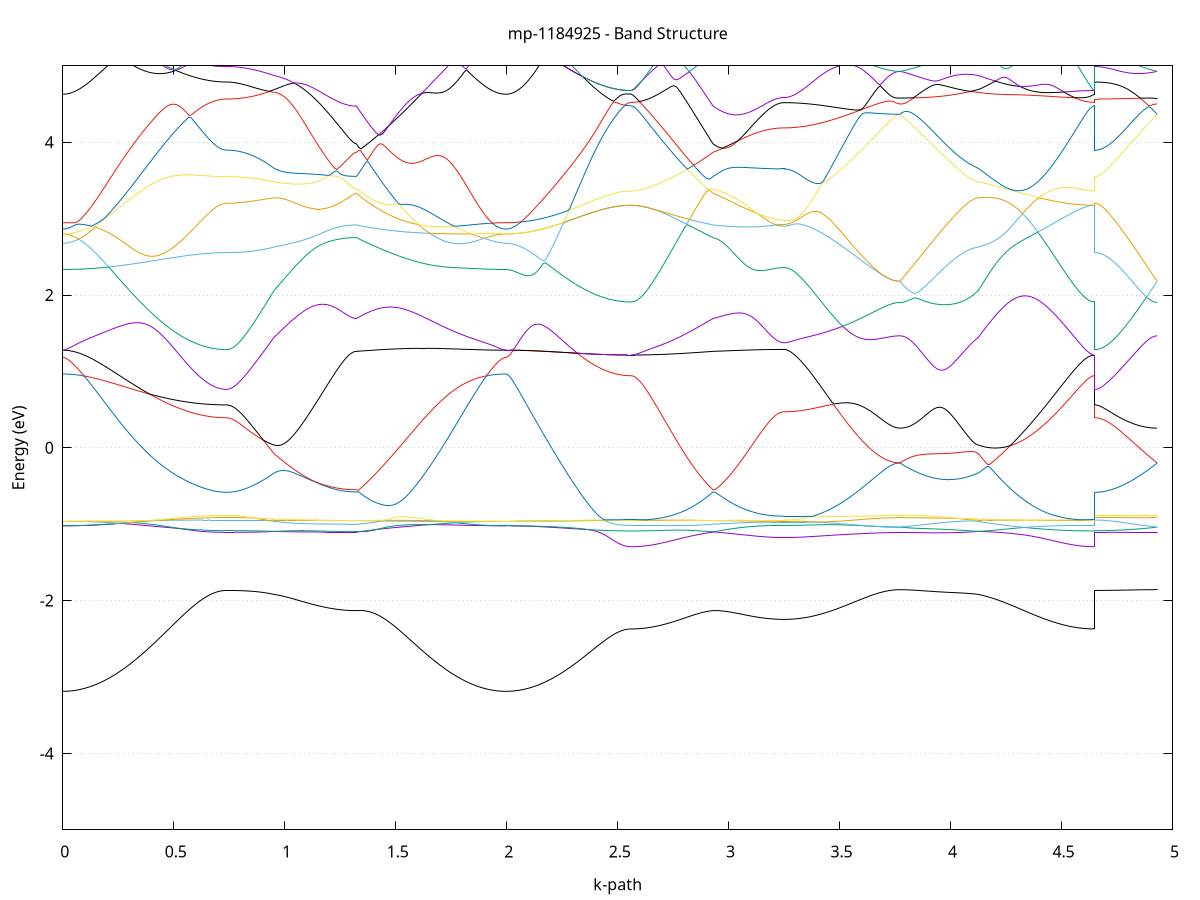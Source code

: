 set title 'mp-1184925 - Band Structure'
set xlabel 'k-path'
set ylabel 'Energy (eV)'
set grid y
set yrange [-5:5]
set terminal png size 800,600
set output 'mp-1184925_bands_gnuplot.png'
plot '-' using 1:2 with lines notitle, '-' using 1:2 with lines notitle, '-' using 1:2 with lines notitle, '-' using 1:2 with lines notitle, '-' using 1:2 with lines notitle, '-' using 1:2 with lines notitle, '-' using 1:2 with lines notitle, '-' using 1:2 with lines notitle, '-' using 1:2 with lines notitle, '-' using 1:2 with lines notitle, '-' using 1:2 with lines notitle, '-' using 1:2 with lines notitle, '-' using 1:2 with lines notitle, '-' using 1:2 with lines notitle, '-' using 1:2 with lines notitle, '-' using 1:2 with lines notitle, '-' using 1:2 with lines notitle, '-' using 1:2 with lines notitle, '-' using 1:2 with lines notitle, '-' using 1:2 with lines notitle, '-' using 1:2 with lines notitle, '-' using 1:2 with lines notitle, '-' using 1:2 with lines notitle, '-' using 1:2 with lines notitle, '-' using 1:2 with lines notitle, '-' using 1:2 with lines notitle, '-' using 1:2 with lines notitle, '-' using 1:2 with lines notitle, '-' using 1:2 with lines notitle, '-' using 1:2 with lines notitle, '-' using 1:2 with lines notitle, '-' using 1:2 with lines notitle, '-' using 1:2 with lines notitle, '-' using 1:2 with lines notitle, '-' using 1:2 with lines notitle, '-' using 1:2 with lines notitle, '-' using 1:2 with lines notitle, '-' using 1:2 with lines notitle, '-' using 1:2 with lines notitle, '-' using 1:2 with lines notitle, '-' using 1:2 with lines notitle, '-' using 1:2 with lines notitle, '-' using 1:2 with lines notitle, '-' using 1:2 with lines notitle, '-' using 1:2 with lines notitle, '-' using 1:2 with lines notitle, '-' using 1:2 with lines notitle, '-' using 1:2 with lines notitle
0.000000 -43.569995
0.009976 -43.569995
0.019951 -43.569995
0.029927 -43.569995
0.039902 -43.569995
0.049878 -43.569995
0.059853 -43.569995
0.069829 -43.569995
0.079804 -43.569995
0.089780 -43.569995
0.099755 -43.569995
0.109731 -43.569995
0.119706 -43.569995
0.129682 -43.569995
0.139657 -43.569995
0.149633 -43.569995
0.159608 -43.569995
0.169584 -43.569995
0.179559 -43.569995
0.189535 -43.569995
0.199510 -43.569995
0.209486 -43.569995
0.219461 -43.569995
0.229437 -43.569995
0.239412 -43.569995
0.249388 -43.569995
0.259364 -43.569995
0.269339 -43.569995
0.279315 -43.569995
0.289290 -43.569995
0.299266 -43.569995
0.309241 -43.569995
0.319217 -43.569995
0.329192 -43.569995
0.339168 -43.569995
0.349143 -43.569995
0.359119 -43.569995
0.369094 -43.569995
0.379070 -43.569995
0.389045 -43.569995
0.399021 -43.569995
0.408996 -43.569995
0.418972 -43.569995
0.428947 -43.569995
0.438923 -43.569995
0.448898 -43.569995
0.458874 -43.569995
0.468849 -43.569995
0.478825 -43.569995
0.488800 -43.569995
0.498776 -43.569995
0.508751 -43.569995
0.518727 -43.569995
0.528703 -43.569995
0.538678 -43.569995
0.548654 -43.569995
0.558629 -43.569995
0.568605 -43.569995
0.578580 -43.569995
0.588556 -43.569995
0.598531 -43.569995
0.608507 -43.569995
0.618482 -43.569995
0.628458 -43.569995
0.638433 -43.569995
0.648409 -43.569995
0.658384 -43.569995
0.668360 -43.569995
0.678335 -43.569995
0.688311 -43.569995
0.698286 -43.569995
0.708262 -43.569995
0.718237 -43.569995
0.728213 -43.569995
0.738188 -43.569995
0.738188 -43.569995
0.747950 -43.569995
0.757711 -43.569995
0.767473 -43.569995
0.777234 -43.569995
0.786996 -43.569995
0.796757 -43.569995
0.806519 -43.569995
0.816280 -43.569995
0.826042 -43.569995
0.835803 -43.569995
0.845565 -43.569995
0.855326 -43.569995
0.865088 -43.569995
0.874849 -43.569995
0.884610 -43.569995
0.894372 -43.569995
0.904133 -43.569995
0.913895 -43.569995
0.923656 -43.569995
0.933418 -43.569995
0.943179 -43.569995
0.952941 -43.569995
0.952941 -43.569995
0.962681 -43.569995
0.972421 -43.569995
0.982161 -43.569995
0.991901 -43.569995
1.001641 -43.569995
1.011382 -43.569995
1.021122 -43.569995
1.030862 -43.569995
1.040602 -43.569995
1.050342 -43.569995
1.060082 -43.569995
1.069822 -43.569995
1.079563 -43.569995
1.089303 -43.569995
1.099043 -43.569995
1.108783 -43.569995
1.118523 -43.569995
1.128263 -43.569995
1.138003 -43.569995
1.147744 -43.569995
1.157484 -43.569995
1.167224 -43.569995
1.176964 -43.569995
1.186704 -43.569995
1.196444 -43.569995
1.206184 -43.569995
1.215924 -43.569995
1.225665 -43.569995
1.235405 -43.569995
1.245145 -43.569995
1.254885 -43.569995
1.264625 -43.569995
1.274365 -43.569995
1.284105 -43.569995
1.293846 -43.569995
1.303586 -43.569995
1.313326 -43.569995
1.323066 -43.569995
1.323066 -43.569995
1.332975 -43.569995
1.342885 -43.569995
1.352794 -43.569995
1.362703 -43.569995
1.372612 -43.569995
1.382522 -43.569995
1.392431 -43.569995
1.402340 -43.569995
1.412249 -43.569995
1.422159 -43.569995
1.432068 -43.569995
1.441977 -43.569995
1.451887 -43.569995
1.461796 -43.569995
1.471705 -43.569995
1.481614 -43.569995
1.491524 -43.569995
1.501433 -43.569995
1.511342 -43.569995
1.521252 -43.569995
1.531161 -43.569995
1.541070 -43.569995
1.550979 -43.569995
1.560889 -43.569995
1.570798 -43.569995
1.580707 -43.569995
1.590616 -43.569995
1.600526 -43.569995
1.610435 -43.569995
1.620344 -43.569995
1.630254 -43.569995
1.640163 -43.569995
1.650072 -43.569995
1.659981 -43.569995
1.669891 -43.569995
1.679800 -43.569995
1.689709 -43.569995
1.699619 -43.569995
1.709528 -43.569995
1.719437 -43.569995
1.729346 -43.569995
1.739256 -43.569995
1.749165 -43.569995
1.759074 -43.569995
1.768983 -43.569995
1.778893 -43.569995
1.788802 -43.569995
1.798711 -43.569995
1.808621 -43.569995
1.818530 -43.569995
1.828439 -43.569995
1.838348 -43.569995
1.848258 -43.569995
1.858167 -43.569995
1.868076 -43.569995
1.877986 -43.569995
1.887895 -43.569995
1.897804 -43.569995
1.907713 -43.569995
1.917623 -43.569995
1.927532 -43.569995
1.937441 -43.569995
1.947350 -43.569995
1.957260 -43.569995
1.967169 -43.569995
1.977078 -43.569995
1.986988 -43.569995
1.996897 -43.569995
1.996897 -43.569995
2.006775 -43.569995
2.016654 -43.569995
2.026532 -43.569995
2.036411 -43.569995
2.046290 -43.569995
2.056168 -43.569995
2.066047 -43.569995
2.075925 -43.569995
2.085804 -43.569995
2.095682 -43.569995
2.105561 -43.569995
2.115439 -43.569995
2.125318 -43.569995
2.135196 -43.569995
2.145075 -43.569995
2.154953 -43.569995
2.164832 -43.569995
2.174711 -43.569995
2.184589 -43.569995
2.194468 -43.569995
2.204346 -43.569995
2.214225 -43.569995
2.224103 -43.569995
2.233982 -43.569995
2.243860 -43.569995
2.253739 -43.569995
2.263617 -43.569995
2.273496 -43.569995
2.283374 -43.569995
2.293253 -43.569995
2.303132 -43.569995
2.313010 -43.569995
2.322889 -43.569995
2.332767 -43.569995
2.342646 -43.569995
2.352524 -43.569995
2.362403 -43.569995
2.372281 -43.569995
2.382160 -43.569995
2.392038 -43.569995
2.401917 -43.569995
2.411795 -43.569995
2.421674 -43.569995
2.431553 -43.569995
2.441431 -43.569995
2.451310 -43.569995
2.461188 -43.569995
2.471067 -43.569995
2.480945 -43.569995
2.490824 -43.569995
2.500702 -43.569995
2.510581 -43.569995
2.520459 -43.569995
2.530338 -43.569995
2.540217 -43.569995
2.550095 -43.569995
2.559974 -43.569995
2.559974 -43.569995
2.569714 -43.569995
2.579454 -43.569995
2.589194 -43.569995
2.598934 -43.569995
2.608674 -43.569995
2.618414 -43.569995
2.628155 -43.569995
2.637895 -43.569995
2.647635 -43.569995
2.657375 -43.569995
2.667115 -43.569995
2.676855 -43.569995
2.686595 -43.569995
2.696336 -43.569995
2.706076 -43.569995
2.715816 -43.569995
2.725556 -43.569995
2.735296 -43.569995
2.745036 -43.569995
2.754776 -43.569995
2.764516 -43.569995
2.774257 -43.569995
2.783997 -43.569995
2.793737 -43.569995
2.803477 -43.569995
2.813217 -43.569995
2.822957 -43.569995
2.832697 -43.569995
2.842438 -43.569995
2.852178 -43.569995
2.861918 -43.569995
2.871658 -43.569995
2.881398 -43.569995
2.891138 -43.569995
2.900878 -43.569995
2.910618 -43.569995
2.920359 -43.569995
2.930099 -43.569995
2.930099 -43.569995
2.940095 -43.569995
2.950091 -43.569995
2.960088 -43.569995
2.970084 -43.569995
2.980080 -43.569995
2.990076 -43.569995
3.000072 -43.569995
3.010069 -43.569995
3.020065 -43.569995
3.030061 -43.569995
3.040057 -43.569995
3.050054 -43.569995
3.060050 -43.569995
3.070046 -43.569995
3.080042 -43.569995
3.090039 -43.569995
3.100035 -43.569995
3.110031 -43.569995
3.120027 -43.569995
3.130024 -43.569995
3.140020 -43.569995
3.150016 -43.569995
3.160012 -43.569995
3.170009 -43.569995
3.180005 -43.569995
3.190001 -43.569995
3.199997 -43.569995
3.209994 -43.569995
3.219990 -43.569995
3.229986 -43.569995
3.239982 -43.569995
3.249979 -43.569995
3.249979 -43.569995
3.259827 -43.569995
3.269676 -43.569995
3.279525 -43.569995
3.289373 -43.569995
3.299222 -43.569995
3.309071 -43.569995
3.318919 -43.569995
3.328768 -43.569995
3.338616 -43.569995
3.348465 -43.569995
3.358314 -43.569995
3.368162 -43.569995
3.378011 -43.569995
3.387860 -43.569995
3.397708 -43.569995
3.407557 -43.569995
3.417406 -43.569995
3.427254 -43.569995
3.437103 -43.569995
3.446951 -43.569995
3.456800 -43.569995
3.466649 -43.569995
3.476497 -43.569995
3.486346 -43.569995
3.496195 -43.569995
3.506043 -43.569995
3.515892 -43.569995
3.525741 -43.569995
3.535589 -43.569995
3.545438 -43.569995
3.555287 -43.569995
3.565135 -43.569995
3.574984 -43.569995
3.584832 -43.569995
3.594681 -43.569995
3.604530 -43.569995
3.614378 -43.569995
3.624227 -43.569995
3.634076 -43.569995
3.643924 -43.569995
3.653773 -43.569995
3.663622 -43.569995
3.673470 -43.569995
3.683319 -43.569995
3.693168 -43.569995
3.703016 -43.569995
3.712865 -43.569995
3.722713 -43.569995
3.732562 -43.569995
3.742411 -43.569995
3.752259 -43.569995
3.762108 -43.569995
3.771957 -43.569995
3.771957 -43.569995
3.781793 -43.569995
3.791629 -43.569995
3.801465 -43.569995
3.811300 -43.569995
3.821136 -43.569995
3.830972 -43.569995
3.840808 -43.569995
3.850644 -43.569995
3.860480 -43.569995
3.870316 -43.569995
3.880152 -43.569995
3.889988 -43.569995
3.899824 -43.569995
3.909660 -43.569995
3.919496 -43.569995
3.929332 -43.569995
3.939168 -43.569995
3.949004 -43.569995
3.958840 -43.569995
3.968675 -43.569995
3.978511 -43.569995
3.988347 -43.569995
3.998183 -43.569995
4.008019 -43.569995
4.017855 -43.569995
4.027691 -43.569995
4.037527 -43.569995
4.047363 -43.569995
4.057199 -43.569995
4.067035 -43.569995
4.076871 -43.569995
4.086707 -43.569995
4.096543 -43.569995
4.106379 -43.569995
4.116215 -43.569995
4.126051 -43.569995
4.126051 -43.569995
4.135927 -43.569995
4.145803 -43.569995
4.155679 -43.569995
4.165555 -43.569995
4.175431 -43.569995
4.185307 -43.569995
4.195184 -43.569995
4.205060 -43.569995
4.214936 -43.569995
4.224812 -43.569995
4.234688 -43.569995
4.244564 -43.569995
4.254440 -43.569995
4.264317 -43.569995
4.274193 -43.569995
4.284069 -43.569995
4.293945 -43.569995
4.303821 -43.569995
4.313697 -43.569995
4.323574 -43.569995
4.333450 -43.569995
4.343326 -43.569995
4.353202 -43.569995
4.363078 -43.569995
4.372954 -43.569995
4.382830 -43.569995
4.392707 -43.569995
4.402583 -43.569995
4.412459 -43.569995
4.422335 -43.569995
4.432211 -43.569995
4.442087 -43.569995
4.451964 -43.569995
4.461840 -43.569995
4.471716 -43.569995
4.481592 -43.569995
4.491468 -43.569995
4.501344 -43.569995
4.511220 -43.569995
4.521097 -43.569995
4.530973 -43.569995
4.540849 -43.569995
4.550725 -43.569995
4.560601 -43.569995
4.570477 -43.569995
4.580354 -43.569995
4.590230 -43.569995
4.600106 -43.569995
4.609982 -43.569995
4.619858 -43.569995
4.629734 -43.569995
4.639610 -43.569995
4.649487 -43.569995
4.649487 -43.569995
4.659195 -43.569995
4.668903 -43.569995
4.678611 -43.569995
4.688319 -43.569995
4.698028 -43.569995
4.707736 -43.569995
4.717444 -43.569995
4.727152 -43.569995
4.736861 -43.569995
4.746569 -43.569995
4.756277 -43.569995
4.765985 -43.569995
4.775693 -43.569995
4.785402 -43.569995
4.795110 -43.569995
4.804818 -43.569995
4.814526 -43.569995
4.824235 -43.569995
4.833943 -43.569995
4.843651 -43.569995
4.853359 -43.569995
4.863067 -43.569995
4.872776 -43.569995
4.882484 -43.569995
4.892192 -43.569995
4.901900 -43.569995
4.911608 -43.569995
4.921317 -43.569995
4.931025 -43.569995
e
0.000000 -43.569995
0.009976 -43.569995
0.019951 -43.569995
0.029927 -43.569995
0.039902 -43.569995
0.049878 -43.569995
0.059853 -43.569995
0.069829 -43.569995
0.079804 -43.569995
0.089780 -43.569995
0.099755 -43.569995
0.109731 -43.569995
0.119706 -43.569995
0.129682 -43.569995
0.139657 -43.569995
0.149633 -43.569995
0.159608 -43.569995
0.169584 -43.569995
0.179559 -43.569995
0.189535 -43.569995
0.199510 -43.569995
0.209486 -43.569995
0.219461 -43.569995
0.229437 -43.569995
0.239412 -43.569995
0.249388 -43.569995
0.259364 -43.569995
0.269339 -43.569995
0.279315 -43.569995
0.289290 -43.569995
0.299266 -43.569995
0.309241 -43.569995
0.319217 -43.569995
0.329192 -43.569995
0.339168 -43.569995
0.349143 -43.569995
0.359119 -43.569995
0.369094 -43.569995
0.379070 -43.569995
0.389045 -43.569995
0.399021 -43.569995
0.408996 -43.569995
0.418972 -43.569995
0.428947 -43.569995
0.438923 -43.569995
0.448898 -43.569995
0.458874 -43.569995
0.468849 -43.569995
0.478825 -43.569995
0.488800 -43.569995
0.498776 -43.569995
0.508751 -43.569995
0.518727 -43.569995
0.528703 -43.569995
0.538678 -43.569995
0.548654 -43.569995
0.558629 -43.569995
0.568605 -43.569995
0.578580 -43.569995
0.588556 -43.569995
0.598531 -43.569995
0.608507 -43.569995
0.618482 -43.569995
0.628458 -43.569995
0.638433 -43.569995
0.648409 -43.569995
0.658384 -43.569995
0.668360 -43.569995
0.678335 -43.569995
0.688311 -43.569995
0.698286 -43.569995
0.708262 -43.569995
0.718237 -43.569995
0.728213 -43.569995
0.738188 -43.569995
0.738188 -43.569995
0.747950 -43.569995
0.757711 -43.569995
0.767473 -43.569995
0.777234 -43.569995
0.786996 -43.569995
0.796757 -43.569995
0.806519 -43.569995
0.816280 -43.569995
0.826042 -43.569995
0.835803 -43.569995
0.845565 -43.569995
0.855326 -43.569995
0.865088 -43.569995
0.874849 -43.569995
0.884610 -43.569995
0.894372 -43.569995
0.904133 -43.569995
0.913895 -43.569995
0.923656 -43.569995
0.933418 -43.569995
0.943179 -43.569995
0.952941 -43.569995
0.952941 -43.569995
0.962681 -43.569995
0.972421 -43.569995
0.982161 -43.569995
0.991901 -43.569995
1.001641 -43.569995
1.011382 -43.569995
1.021122 -43.569995
1.030862 -43.569995
1.040602 -43.569995
1.050342 -43.569995
1.060082 -43.569995
1.069822 -43.569995
1.079563 -43.569995
1.089303 -43.569995
1.099043 -43.569995
1.108783 -43.569995
1.118523 -43.569995
1.128263 -43.569995
1.138003 -43.569995
1.147744 -43.569995
1.157484 -43.569995
1.167224 -43.569995
1.176964 -43.569995
1.186704 -43.569995
1.196444 -43.569995
1.206184 -43.569995
1.215924 -43.569995
1.225665 -43.569995
1.235405 -43.569995
1.245145 -43.569995
1.254885 -43.569995
1.264625 -43.569995
1.274365 -43.569995
1.284105 -43.569995
1.293846 -43.569995
1.303586 -43.569995
1.313326 -43.569995
1.323066 -43.569995
1.323066 -43.569995
1.332975 -43.569995
1.342885 -43.569995
1.352794 -43.569995
1.362703 -43.569995
1.372612 -43.569995
1.382522 -43.569995
1.392431 -43.569995
1.402340 -43.569995
1.412249 -43.569995
1.422159 -43.569995
1.432068 -43.569995
1.441977 -43.569995
1.451887 -43.569995
1.461796 -43.569995
1.471705 -43.569995
1.481614 -43.569995
1.491524 -43.569995
1.501433 -43.569995
1.511342 -43.569995
1.521252 -43.569995
1.531161 -43.569995
1.541070 -43.569995
1.550979 -43.569995
1.560889 -43.569995
1.570798 -43.569995
1.580707 -43.569995
1.590616 -43.569995
1.600526 -43.569995
1.610435 -43.569995
1.620344 -43.569995
1.630254 -43.569995
1.640163 -43.569995
1.650072 -43.569995
1.659981 -43.569995
1.669891 -43.569995
1.679800 -43.569995
1.689709 -43.569995
1.699619 -43.569995
1.709528 -43.569995
1.719437 -43.569995
1.729346 -43.569995
1.739256 -43.569995
1.749165 -43.569995
1.759074 -43.569995
1.768983 -43.569995
1.778893 -43.569995
1.788802 -43.569995
1.798711 -43.569995
1.808621 -43.569995
1.818530 -43.569995
1.828439 -43.569995
1.838348 -43.569995
1.848258 -43.569995
1.858167 -43.569995
1.868076 -43.569995
1.877986 -43.569995
1.887895 -43.569995
1.897804 -43.569995
1.907713 -43.569995
1.917623 -43.569995
1.927532 -43.569995
1.937441 -43.569995
1.947350 -43.569995
1.957260 -43.569995
1.967169 -43.569995
1.977078 -43.569995
1.986988 -43.569995
1.996897 -43.569995
1.996897 -43.569995
2.006775 -43.569995
2.016654 -43.569995
2.026532 -43.569995
2.036411 -43.569995
2.046290 -43.569995
2.056168 -43.569995
2.066047 -43.569995
2.075925 -43.569995
2.085804 -43.569995
2.095682 -43.569995
2.105561 -43.569995
2.115439 -43.569995
2.125318 -43.569995
2.135196 -43.569995
2.145075 -43.569995
2.154953 -43.569995
2.164832 -43.569995
2.174711 -43.569995
2.184589 -43.569995
2.194468 -43.569995
2.204346 -43.569995
2.214225 -43.569995
2.224103 -43.569995
2.233982 -43.569995
2.243860 -43.569995
2.253739 -43.569995
2.263617 -43.569995
2.273496 -43.569995
2.283374 -43.569995
2.293253 -43.569995
2.303132 -43.569995
2.313010 -43.569995
2.322889 -43.569995
2.332767 -43.569995
2.342646 -43.569995
2.352524 -43.569995
2.362403 -43.569995
2.372281 -43.569995
2.382160 -43.569995
2.392038 -43.569995
2.401917 -43.569995
2.411795 -43.569995
2.421674 -43.569995
2.431553 -43.569995
2.441431 -43.569995
2.451310 -43.569995
2.461188 -43.569995
2.471067 -43.569995
2.480945 -43.569995
2.490824 -43.569995
2.500702 -43.569995
2.510581 -43.569995
2.520459 -43.569995
2.530338 -43.569995
2.540217 -43.569995
2.550095 -43.569995
2.559974 -43.569995
2.559974 -43.569995
2.569714 -43.569995
2.579454 -43.569995
2.589194 -43.569995
2.598934 -43.569995
2.608674 -43.569995
2.618414 -43.569995
2.628155 -43.569995
2.637895 -43.569995
2.647635 -43.569995
2.657375 -43.569995
2.667115 -43.569995
2.676855 -43.569995
2.686595 -43.569995
2.696336 -43.569995
2.706076 -43.569995
2.715816 -43.569995
2.725556 -43.569995
2.735296 -43.569995
2.745036 -43.569995
2.754776 -43.569995
2.764516 -43.569995
2.774257 -43.569995
2.783997 -43.569995
2.793737 -43.569995
2.803477 -43.569995
2.813217 -43.569995
2.822957 -43.569995
2.832697 -43.569995
2.842438 -43.569995
2.852178 -43.569995
2.861918 -43.569995
2.871658 -43.569995
2.881398 -43.569995
2.891138 -43.569995
2.900878 -43.569995
2.910618 -43.569995
2.920359 -43.569995
2.930099 -43.569995
2.930099 -43.569995
2.940095 -43.569995
2.950091 -43.569995
2.960088 -43.569995
2.970084 -43.569995
2.980080 -43.569995
2.990076 -43.569995
3.000072 -43.569995
3.010069 -43.569995
3.020065 -43.569995
3.030061 -43.569995
3.040057 -43.569995
3.050054 -43.569995
3.060050 -43.569995
3.070046 -43.569995
3.080042 -43.569995
3.090039 -43.569995
3.100035 -43.569995
3.110031 -43.569995
3.120027 -43.569995
3.130024 -43.569995
3.140020 -43.569995
3.150016 -43.569995
3.160012 -43.569995
3.170009 -43.569995
3.180005 -43.569995
3.190001 -43.569995
3.199997 -43.569995
3.209994 -43.569995
3.219990 -43.569995
3.229986 -43.569995
3.239982 -43.569995
3.249979 -43.569995
3.249979 -43.569995
3.259827 -43.569995
3.269676 -43.569995
3.279525 -43.569995
3.289373 -43.569995
3.299222 -43.569995
3.309071 -43.569995
3.318919 -43.569995
3.328768 -43.569995
3.338616 -43.569995
3.348465 -43.569995
3.358314 -43.569995
3.368162 -43.569995
3.378011 -43.569995
3.387860 -43.569995
3.397708 -43.569995
3.407557 -43.569995
3.417406 -43.569995
3.427254 -43.569995
3.437103 -43.569995
3.446951 -43.569995
3.456800 -43.569995
3.466649 -43.569995
3.476497 -43.569995
3.486346 -43.569995
3.496195 -43.569995
3.506043 -43.569995
3.515892 -43.569995
3.525741 -43.569995
3.535589 -43.569995
3.545438 -43.569995
3.555287 -43.569995
3.565135 -43.569995
3.574984 -43.569995
3.584832 -43.569995
3.594681 -43.569995
3.604530 -43.569995
3.614378 -43.569995
3.624227 -43.569995
3.634076 -43.569995
3.643924 -43.569995
3.653773 -43.569995
3.663622 -43.569995
3.673470 -43.569995
3.683319 -43.569995
3.693168 -43.569995
3.703016 -43.569995
3.712865 -43.569995
3.722713 -43.569995
3.732562 -43.569995
3.742411 -43.569995
3.752259 -43.569995
3.762108 -43.569995
3.771957 -43.569995
3.771957 -43.569995
3.781793 -43.569995
3.791629 -43.569995
3.801465 -43.569995
3.811300 -43.569995
3.821136 -43.569995
3.830972 -43.569995
3.840808 -43.569995
3.850644 -43.569995
3.860480 -43.569995
3.870316 -43.569995
3.880152 -43.569995
3.889988 -43.569995
3.899824 -43.569995
3.909660 -43.569995
3.919496 -43.569995
3.929332 -43.569995
3.939168 -43.569995
3.949004 -43.569995
3.958840 -43.569995
3.968675 -43.569995
3.978511 -43.569995
3.988347 -43.569995
3.998183 -43.569995
4.008019 -43.569995
4.017855 -43.569995
4.027691 -43.569995
4.037527 -43.569995
4.047363 -43.569995
4.057199 -43.569995
4.067035 -43.569995
4.076871 -43.569995
4.086707 -43.569995
4.096543 -43.569995
4.106379 -43.569995
4.116215 -43.569995
4.126051 -43.569995
4.126051 -43.569995
4.135927 -43.569995
4.145803 -43.569995
4.155679 -43.569995
4.165555 -43.569995
4.175431 -43.569995
4.185307 -43.569995
4.195184 -43.569995
4.205060 -43.569995
4.214936 -43.569995
4.224812 -43.569995
4.234688 -43.569995
4.244564 -43.569995
4.254440 -43.569995
4.264317 -43.569995
4.274193 -43.569995
4.284069 -43.569995
4.293945 -43.569995
4.303821 -43.569995
4.313697 -43.569995
4.323574 -43.569995
4.333450 -43.569995
4.343326 -43.569995
4.353202 -43.569995
4.363078 -43.569995
4.372954 -43.569995
4.382830 -43.569995
4.392707 -43.569995
4.402583 -43.569995
4.412459 -43.569995
4.422335 -43.569995
4.432211 -43.569995
4.442087 -43.569995
4.451964 -43.569995
4.461840 -43.569995
4.471716 -43.569995
4.481592 -43.569995
4.491468 -43.569995
4.501344 -43.569995
4.511220 -43.569995
4.521097 -43.569995
4.530973 -43.569995
4.540849 -43.569995
4.550725 -43.569995
4.560601 -43.569995
4.570477 -43.569995
4.580354 -43.569995
4.590230 -43.569995
4.600106 -43.569995
4.609982 -43.569995
4.619858 -43.569995
4.629734 -43.569995
4.639610 -43.569995
4.649487 -43.569995
4.649487 -43.569995
4.659195 -43.569995
4.668903 -43.569995
4.678611 -43.569995
4.688319 -43.569995
4.698028 -43.569995
4.707736 -43.569995
4.717444 -43.569995
4.727152 -43.569995
4.736861 -43.569995
4.746569 -43.569995
4.756277 -43.569995
4.765985 -43.569995
4.775693 -43.569995
4.785402 -43.569995
4.795110 -43.569995
4.804818 -43.569995
4.814526 -43.569995
4.824235 -43.569995
4.833943 -43.569995
4.843651 -43.569995
4.853359 -43.569995
4.863067 -43.569995
4.872776 -43.569995
4.882484 -43.569995
4.892192 -43.569995
4.901900 -43.569995
4.911608 -43.569995
4.921317 -43.569995
4.931025 -43.569995
e
0.000000 -43.566695
0.009976 -43.566695
0.019951 -43.566695
0.029927 -43.566695
0.039902 -43.566695
0.049878 -43.566695
0.059853 -43.566695
0.069829 -43.566695
0.079804 -43.566695
0.089780 -43.566695
0.099755 -43.566695
0.109731 -43.566695
0.119706 -43.566695
0.129682 -43.566695
0.139657 -43.566695
0.149633 -43.566695
0.159608 -43.566695
0.169584 -43.566695
0.179559 -43.566695
0.189535 -43.566695
0.199510 -43.566695
0.209486 -43.566695
0.219461 -43.566695
0.229437 -43.566695
0.239412 -43.566695
0.249388 -43.566695
0.259364 -43.566695
0.269339 -43.566695
0.279315 -43.566695
0.289290 -43.566695
0.299266 -43.566695
0.309241 -43.566695
0.319217 -43.566695
0.329192 -43.566695
0.339168 -43.566695
0.349143 -43.566695
0.359119 -43.566695
0.369094 -43.566695
0.379070 -43.566695
0.389045 -43.566695
0.399021 -43.566695
0.408996 -43.566695
0.418972 -43.566695
0.428947 -43.566695
0.438923 -43.566695
0.448898 -43.566695
0.458874 -43.566695
0.468849 -43.566695
0.478825 -43.566695
0.488800 -43.566695
0.498776 -43.566695
0.508751 -43.566695
0.518727 -43.566695
0.528703 -43.566695
0.538678 -43.566695
0.548654 -43.566695
0.558629 -43.566695
0.568605 -43.566695
0.578580 -43.566695
0.588556 -43.566695
0.598531 -43.566695
0.608507 -43.566695
0.618482 -43.566695
0.628458 -43.566695
0.638433 -43.566695
0.648409 -43.566695
0.658384 -43.566695
0.668360 -43.566695
0.678335 -43.566695
0.688311 -43.566695
0.698286 -43.566695
0.708262 -43.566695
0.718237 -43.566695
0.728213 -43.566695
0.738188 -43.566695
0.738188 -43.566695
0.747950 -43.566695
0.757711 -43.566695
0.767473 -43.566695
0.777234 -43.566695
0.786996 -43.566695
0.796757 -43.566695
0.806519 -43.566695
0.816280 -43.566695
0.826042 -43.566695
0.835803 -43.566695
0.845565 -43.566695
0.855326 -43.566695
0.865088 -43.566695
0.874849 -43.566695
0.884610 -43.566695
0.894372 -43.566695
0.904133 -43.566695
0.913895 -43.566695
0.923656 -43.566695
0.933418 -43.566695
0.943179 -43.566695
0.952941 -43.566695
0.952941 -43.566695
0.962681 -43.566695
0.972421 -43.566695
0.982161 -43.566695
0.991901 -43.566695
1.001641 -43.566695
1.011382 -43.566695
1.021122 -43.566695
1.030862 -43.566695
1.040602 -43.566695
1.050342 -43.566695
1.060082 -43.566695
1.069822 -43.566695
1.079563 -43.566695
1.089303 -43.566695
1.099043 -43.566695
1.108783 -43.566695
1.118523 -43.566695
1.128263 -43.566695
1.138003 -43.566695
1.147744 -43.566695
1.157484 -43.566695
1.167224 -43.566695
1.176964 -43.566695
1.186704 -43.566695
1.196444 -43.566695
1.206184 -43.566695
1.215924 -43.566695
1.225665 -43.566695
1.235405 -43.566695
1.245145 -43.566695
1.254885 -43.566695
1.264625 -43.566695
1.274365 -43.566695
1.284105 -43.566695
1.293846 -43.566695
1.303586 -43.566695
1.313326 -43.566695
1.323066 -43.566695
1.323066 -43.566695
1.332975 -43.566695
1.342885 -43.566695
1.352794 -43.566695
1.362703 -43.566695
1.372612 -43.566695
1.382522 -43.566695
1.392431 -43.566695
1.402340 -43.566695
1.412249 -43.566695
1.422159 -43.566695
1.432068 -43.566695
1.441977 -43.566695
1.451887 -43.566695
1.461796 -43.566695
1.471705 -43.566695
1.481614 -43.566695
1.491524 -43.566695
1.501433 -43.566695
1.511342 -43.566695
1.521252 -43.566695
1.531161 -43.566695
1.541070 -43.566695
1.550979 -43.566695
1.560889 -43.566695
1.570798 -43.566695
1.580707 -43.566695
1.590616 -43.566695
1.600526 -43.566695
1.610435 -43.566695
1.620344 -43.566695
1.630254 -43.566695
1.640163 -43.566695
1.650072 -43.566695
1.659981 -43.566695
1.669891 -43.566695
1.679800 -43.566695
1.689709 -43.566695
1.699619 -43.566695
1.709528 -43.566695
1.719437 -43.566695
1.729346 -43.566695
1.739256 -43.566695
1.749165 -43.566695
1.759074 -43.566695
1.768983 -43.566695
1.778893 -43.566695
1.788802 -43.566695
1.798711 -43.566695
1.808621 -43.566695
1.818530 -43.566695
1.828439 -43.566695
1.838348 -43.566695
1.848258 -43.566695
1.858167 -43.566695
1.868076 -43.566695
1.877986 -43.566695
1.887895 -43.566695
1.897804 -43.566695
1.907713 -43.566695
1.917623 -43.566695
1.927532 -43.566695
1.937441 -43.566695
1.947350 -43.566695
1.957260 -43.566695
1.967169 -43.566695
1.977078 -43.566695
1.986988 -43.566695
1.996897 -43.566695
1.996897 -43.566695
2.006775 -43.566695
2.016654 -43.566695
2.026532 -43.566695
2.036411 -43.566695
2.046290 -43.566695
2.056168 -43.566695
2.066047 -43.566695
2.075925 -43.566695
2.085804 -43.566695
2.095682 -43.566695
2.105561 -43.566695
2.115439 -43.566695
2.125318 -43.566695
2.135196 -43.566695
2.145075 -43.566695
2.154953 -43.566695
2.164832 -43.566695
2.174711 -43.566695
2.184589 -43.566695
2.194468 -43.566695
2.204346 -43.566695
2.214225 -43.566695
2.224103 -43.566695
2.233982 -43.566695
2.243860 -43.566695
2.253739 -43.566695
2.263617 -43.566695
2.273496 -43.566695
2.283374 -43.566695
2.293253 -43.566695
2.303132 -43.566695
2.313010 -43.566695
2.322889 -43.566695
2.332767 -43.566695
2.342646 -43.566695
2.352524 -43.566695
2.362403 -43.566695
2.372281 -43.566695
2.382160 -43.566695
2.392038 -43.566695
2.401917 -43.566695
2.411795 -43.566695
2.421674 -43.566695
2.431553 -43.566695
2.441431 -43.566695
2.451310 -43.566695
2.461188 -43.566695
2.471067 -43.566695
2.480945 -43.566695
2.490824 -43.566695
2.500702 -43.566695
2.510581 -43.566695
2.520459 -43.566695
2.530338 -43.566695
2.540217 -43.566695
2.550095 -43.566695
2.559974 -43.566695
2.559974 -43.566695
2.569714 -43.566695
2.579454 -43.566695
2.589194 -43.566695
2.598934 -43.566695
2.608674 -43.566695
2.618414 -43.566695
2.628155 -43.566695
2.637895 -43.566695
2.647635 -43.566695
2.657375 -43.566695
2.667115 -43.566695
2.676855 -43.566695
2.686595 -43.566695
2.696336 -43.566695
2.706076 -43.566695
2.715816 -43.566695
2.725556 -43.566695
2.735296 -43.566695
2.745036 -43.566695
2.754776 -43.566695
2.764516 -43.566695
2.774257 -43.566695
2.783997 -43.566695
2.793737 -43.566695
2.803477 -43.566695
2.813217 -43.566695
2.822957 -43.566695
2.832697 -43.566695
2.842438 -43.566695
2.852178 -43.566695
2.861918 -43.566695
2.871658 -43.566695
2.881398 -43.566695
2.891138 -43.566695
2.900878 -43.566695
2.910618 -43.566695
2.920359 -43.566695
2.930099 -43.566695
2.930099 -43.566695
2.940095 -43.566695
2.950091 -43.566695
2.960088 -43.566695
2.970084 -43.566695
2.980080 -43.566695
2.990076 -43.566695
3.000072 -43.566695
3.010069 -43.566695
3.020065 -43.566695
3.030061 -43.566695
3.040057 -43.566695
3.050054 -43.566695
3.060050 -43.566695
3.070046 -43.566695
3.080042 -43.566695
3.090039 -43.566695
3.100035 -43.566695
3.110031 -43.566695
3.120027 -43.566695
3.130024 -43.566695
3.140020 -43.566695
3.150016 -43.566695
3.160012 -43.566695
3.170009 -43.566695
3.180005 -43.566695
3.190001 -43.566695
3.199997 -43.566695
3.209994 -43.566695
3.219990 -43.566695
3.229986 -43.566695
3.239982 -43.566695
3.249979 -43.566695
3.249979 -43.566695
3.259827 -43.566695
3.269676 -43.566695
3.279525 -43.566695
3.289373 -43.566695
3.299222 -43.566695
3.309071 -43.566695
3.318919 -43.566695
3.328768 -43.566695
3.338616 -43.566695
3.348465 -43.566695
3.358314 -43.566695
3.368162 -43.566695
3.378011 -43.566695
3.387860 -43.566695
3.397708 -43.566695
3.407557 -43.566695
3.417406 -43.566695
3.427254 -43.566695
3.437103 -43.566695
3.446951 -43.566695
3.456800 -43.566695
3.466649 -43.566695
3.476497 -43.566695
3.486346 -43.566695
3.496195 -43.566695
3.506043 -43.566695
3.515892 -43.566695
3.525741 -43.566695
3.535589 -43.566695
3.545438 -43.566695
3.555287 -43.566695
3.565135 -43.566695
3.574984 -43.566695
3.584832 -43.566695
3.594681 -43.566695
3.604530 -43.566695
3.614378 -43.566695
3.624227 -43.566695
3.634076 -43.566695
3.643924 -43.566695
3.653773 -43.566695
3.663622 -43.566695
3.673470 -43.566695
3.683319 -43.566695
3.693168 -43.566695
3.703016 -43.566695
3.712865 -43.566695
3.722713 -43.566695
3.732562 -43.566695
3.742411 -43.566695
3.752259 -43.566695
3.762108 -43.566695
3.771957 -43.566695
3.771957 -43.566695
3.781793 -43.566695
3.791629 -43.566695
3.801465 -43.566695
3.811300 -43.566695
3.821136 -43.566695
3.830972 -43.566695
3.840808 -43.566695
3.850644 -43.566695
3.860480 -43.566695
3.870316 -43.566695
3.880152 -43.566695
3.889988 -43.566695
3.899824 -43.566695
3.909660 -43.566695
3.919496 -43.566695
3.929332 -43.566695
3.939168 -43.566695
3.949004 -43.566695
3.958840 -43.566695
3.968675 -43.566695
3.978511 -43.566695
3.988347 -43.566695
3.998183 -43.566695
4.008019 -43.566695
4.017855 -43.566695
4.027691 -43.566695
4.037527 -43.566695
4.047363 -43.566695
4.057199 -43.566695
4.067035 -43.566695
4.076871 -43.566695
4.086707 -43.566695
4.096543 -43.566695
4.106379 -43.566695
4.116215 -43.566695
4.126051 -43.566695
4.126051 -43.566695
4.135927 -43.566695
4.145803 -43.566695
4.155679 -43.566695
4.165555 -43.566695
4.175431 -43.566695
4.185307 -43.566695
4.195184 -43.566695
4.205060 -43.566695
4.214936 -43.566695
4.224812 -43.566695
4.234688 -43.566695
4.244564 -43.566695
4.254440 -43.566695
4.264317 -43.566695
4.274193 -43.566695
4.284069 -43.566695
4.293945 -43.566695
4.303821 -43.566695
4.313697 -43.566695
4.323574 -43.566695
4.333450 -43.566695
4.343326 -43.566695
4.353202 -43.566695
4.363078 -43.566695
4.372954 -43.566695
4.382830 -43.566695
4.392707 -43.566695
4.402583 -43.566695
4.412459 -43.566695
4.422335 -43.566695
4.432211 -43.566695
4.442087 -43.566695
4.451964 -43.566695
4.461840 -43.566695
4.471716 -43.566695
4.481592 -43.566695
4.491468 -43.566695
4.501344 -43.566695
4.511220 -43.566695
4.521097 -43.566695
4.530973 -43.566695
4.540849 -43.566695
4.550725 -43.566695
4.560601 -43.566695
4.570477 -43.566695
4.580354 -43.566695
4.590230 -43.566695
4.600106 -43.566695
4.609982 -43.566695
4.619858 -43.566695
4.629734 -43.566695
4.639610 -43.566695
4.649487 -43.566695
4.649487 -43.566695
4.659195 -43.566695
4.668903 -43.566695
4.678611 -43.566695
4.688319 -43.566695
4.698028 -43.566695
4.707736 -43.566695
4.717444 -43.566695
4.727152 -43.566695
4.736861 -43.566695
4.746569 -43.566695
4.756277 -43.566695
4.765985 -43.566695
4.775693 -43.566695
4.785402 -43.566695
4.795110 -43.566695
4.804818 -43.566695
4.814526 -43.566695
4.824235 -43.566695
4.833943 -43.566695
4.843651 -43.566695
4.853359 -43.566695
4.863067 -43.566695
4.872776 -43.566695
4.882484 -43.566695
4.892192 -43.566695
4.901900 -43.566695
4.911608 -43.566695
4.921317 -43.566695
4.931025 -43.566695
e
0.000000 -31.924995
0.009976 -31.924995
0.019951 -31.924995
0.029927 -31.924995
0.039902 -31.924995
0.049878 -31.924995
0.059853 -31.924995
0.069829 -31.924995
0.079804 -31.924995
0.089780 -31.924995
0.099755 -31.924995
0.109731 -31.924895
0.119706 -31.924895
0.129682 -31.924895
0.139657 -31.924895
0.149633 -31.924895
0.159608 -31.924895
0.169584 -31.924895
0.179559 -31.924895
0.189535 -31.924895
0.199510 -31.924895
0.209486 -31.924795
0.219461 -31.924795
0.229437 -31.924795
0.239412 -31.924795
0.249388 -31.924795
0.259364 -31.924795
0.269339 -31.924795
0.279315 -31.924795
0.289290 -31.924695
0.299266 -31.924695
0.309241 -31.924695
0.319217 -31.924695
0.329192 -31.924695
0.339168 -31.924695
0.349143 -31.924595
0.359119 -31.924595
0.369094 -31.924595
0.379070 -31.924595
0.389045 -31.924595
0.399021 -31.924595
0.408996 -31.924595
0.418972 -31.924495
0.428947 -31.924495
0.438923 -31.924495
0.448898 -31.924495
0.458874 -31.924495
0.468849 -31.924495
0.478825 -31.924495
0.488800 -31.924395
0.498776 -31.924395
0.508751 -31.924395
0.518727 -31.924395
0.528703 -31.924395
0.538678 -31.924395
0.548654 -31.924395
0.558629 -31.924395
0.568605 -31.924295
0.578580 -31.924295
0.588556 -31.924295
0.598531 -31.924295
0.608507 -31.924295
0.618482 -31.924295
0.628458 -31.924295
0.638433 -31.924295
0.648409 -31.924295
0.658384 -31.924295
0.668360 -31.924295
0.678335 -31.924295
0.688311 -31.924295
0.698286 -31.924295
0.708262 -31.924295
0.718237 -31.924295
0.728213 -31.924295
0.738188 -31.924295
0.738188 -31.924295
0.747950 -31.924295
0.757711 -31.924295
0.767473 -31.924295
0.777234 -31.924295
0.786996 -31.924295
0.796757 -31.924295
0.806519 -31.924295
0.816280 -31.924295
0.826042 -31.924295
0.835803 -31.924295
0.845565 -31.924295
0.855326 -31.924295
0.865088 -31.924295
0.874849 -31.924295
0.884610 -31.924295
0.894372 -31.924295
0.904133 -31.924295
0.913895 -31.924295
0.923656 -31.924295
0.933418 -31.924295
0.943179 -31.924295
0.952941 -31.924295
0.952941 -31.924295
0.962681 -31.924295
0.972421 -31.924295
0.982161 -31.924295
0.991901 -31.924295
1.001641 -31.924295
1.011382 -31.924295
1.021122 -31.924295
1.030862 -31.924295
1.040602 -31.924295
1.050342 -31.924295
1.060082 -31.924295
1.069822 -31.924295
1.079563 -31.924295
1.089303 -31.924295
1.099043 -31.924295
1.108783 -31.924295
1.118523 -31.924295
1.128263 -31.924295
1.138003 -31.924295
1.147744 -31.924295
1.157484 -31.924295
1.167224 -31.924295
1.176964 -31.924295
1.186704 -31.924295
1.196444 -31.924295
1.206184 -31.924295
1.215924 -31.924295
1.225665 -31.924295
1.235405 -31.924295
1.245145 -31.924295
1.254885 -31.924295
1.264625 -31.924295
1.274365 -31.924295
1.284105 -31.924295
1.293846 -31.924295
1.303586 -31.924295
1.313326 -31.924295
1.323066 -31.924295
1.323066 -31.924295
1.332975 -31.924295
1.342885 -31.924295
1.352794 -31.924395
1.362703 -31.924395
1.372612 -31.924395
1.382522 -31.924395
1.392431 -31.924395
1.402340 -31.924395
1.412249 -31.924395
1.422159 -31.924395
1.432068 -31.924395
1.441977 -31.924395
1.451887 -31.924395
1.461796 -31.924395
1.471705 -31.924395
1.481614 -31.924495
1.491524 -31.924495
1.501433 -31.924495
1.511342 -31.924495
1.521252 -31.924495
1.531161 -31.924495
1.541070 -31.924495
1.550979 -31.924495
1.560889 -31.924495
1.570798 -31.924595
1.580707 -31.924595
1.590616 -31.924595
1.600526 -31.924595
1.610435 -31.924595
1.620344 -31.924595
1.630254 -31.924595
1.640163 -31.924695
1.650072 -31.924695
1.659981 -31.924695
1.669891 -31.924695
1.679800 -31.924695
1.689709 -31.924695
1.699619 -31.924695
1.709528 -31.924695
1.719437 -31.924795
1.729346 -31.924795
1.739256 -31.924795
1.749165 -31.924795
1.759074 -31.924795
1.768983 -31.924795
1.778893 -31.924795
1.788802 -31.924895
1.798711 -31.924895
1.808621 -31.924895
1.818530 -31.924895
1.828439 -31.924895
1.838348 -31.924895
1.848258 -31.924895
1.858167 -31.924895
1.868076 -31.924895
1.877986 -31.924895
1.887895 -31.924895
1.897804 -31.924995
1.907713 -31.924995
1.917623 -31.924995
1.927532 -31.924995
1.937441 -31.924995
1.947350 -31.924995
1.957260 -31.924995
1.967169 -31.924995
1.977078 -31.924995
1.986988 -31.924995
1.996897 -31.924995
1.996897 -31.924995
2.006775 -31.924995
2.016654 -31.924995
2.026532 -31.924995
2.036411 -31.924995
2.046290 -31.924995
2.056168 -31.924995
2.066047 -31.924995
2.075925 -31.924995
2.085804 -31.924895
2.095682 -31.924895
2.105561 -31.924895
2.115439 -31.924895
2.125318 -31.924895
2.135196 -31.924895
2.145075 -31.924895
2.154953 -31.924895
2.164832 -31.924795
2.174711 -31.924795
2.184589 -31.924795
2.194468 -31.924795
2.204346 -31.924795
2.214225 -31.924795
2.224103 -31.924695
2.233982 -31.924695
2.243860 -31.924695
2.253739 -31.924695
2.263617 -31.924695
2.273496 -31.924695
2.283374 -31.924595
2.293253 -31.924595
2.303132 -31.924595
2.313010 -31.924595
2.322889 -31.924595
2.332767 -31.924495
2.342646 -31.924495
2.352524 -31.924495
2.362403 -31.924495
2.372281 -31.924495
2.382160 -31.924495
2.392038 -31.924495
2.401917 -31.924395
2.411795 -31.924395
2.421674 -31.924395
2.431553 -31.924395
2.441431 -31.924395
2.451310 -31.924395
2.461188 -31.924395
2.471067 -31.924395
2.480945 -31.924295
2.490824 -31.924295
2.500702 -31.924295
2.510581 -31.924295
2.520459 -31.924295
2.530338 -31.924295
2.540217 -31.924295
2.550095 -31.924295
2.559974 -31.924295
2.559974 -31.924295
2.569714 -31.924295
2.579454 -31.924295
2.589194 -31.924295
2.598934 -31.924295
2.608674 -31.924295
2.618414 -31.924295
2.628155 -31.924295
2.637895 -31.924295
2.647635 -31.924295
2.657375 -31.924295
2.667115 -31.924295
2.676855 -31.924295
2.686595 -31.924295
2.696336 -31.924295
2.706076 -31.924295
2.715816 -31.924295
2.725556 -31.924295
2.735296 -31.924295
2.745036 -31.924295
2.754776 -31.924295
2.764516 -31.924295
2.774257 -31.924295
2.783997 -31.924295
2.793737 -31.924295
2.803477 -31.924295
2.813217 -31.924295
2.822957 -31.924295
2.832697 -31.924295
2.842438 -31.924295
2.852178 -31.924295
2.861918 -31.924295
2.871658 -31.924295
2.881398 -31.924295
2.891138 -31.924295
2.900878 -31.924295
2.910618 -31.924295
2.920359 -31.924295
2.930099 -31.924295
2.930099 -31.924295
2.940095 -31.924295
2.950091 -31.924295
2.960088 -31.924295
2.970084 -31.924395
2.980080 -31.924395
2.990076 -31.924395
3.000072 -31.924395
3.010069 -31.924395
3.020065 -31.924395
3.030061 -31.924395
3.040057 -31.924395
3.050054 -31.924395
3.060050 -31.924395
3.070046 -31.924395
3.080042 -31.924395
3.090039 -31.924395
3.100035 -31.924395
3.110031 -31.924395
3.120027 -31.924395
3.130024 -31.924395
3.140020 -31.924395
3.150016 -31.924395
3.160012 -31.924395
3.170009 -31.924395
3.180005 -31.924395
3.190001 -31.924395
3.199997 -31.924395
3.209994 -31.924395
3.219990 -31.924395
3.229986 -31.924395
3.239982 -31.924395
3.249979 -31.924395
3.249979 -31.924395
3.259827 -31.924395
3.269676 -31.924395
3.279525 -31.924395
3.289373 -31.924395
3.299222 -31.924395
3.309071 -31.924395
3.318919 -31.924395
3.328768 -31.924395
3.338616 -31.924395
3.348465 -31.924395
3.358314 -31.924395
3.368162 -31.924395
3.378011 -31.924395
3.387860 -31.924395
3.397708 -31.924395
3.407557 -31.924395
3.417406 -31.924395
3.427254 -31.924395
3.437103 -31.924395
3.446951 -31.924395
3.456800 -31.924395
3.466649 -31.924395
3.476497 -31.924395
3.486346 -31.924395
3.496195 -31.924395
3.506043 -31.924395
3.515892 -31.924395
3.525741 -31.924295
3.535589 -31.924295
3.545438 -31.924295
3.555287 -31.924295
3.565135 -31.924295
3.574984 -31.924295
3.584832 -31.924295
3.594681 -31.924295
3.604530 -31.924295
3.614378 -31.924295
3.624227 -31.924295
3.634076 -31.924295
3.643924 -31.924295
3.653773 -31.924295
3.663622 -31.924295
3.673470 -31.924295
3.683319 -31.924295
3.693168 -31.924295
3.703016 -31.924295
3.712865 -31.924295
3.722713 -31.924295
3.732562 -31.924295
3.742411 -31.924295
3.752259 -31.924295
3.762108 -31.924295
3.771957 -31.924295
3.771957 -31.924295
3.781793 -31.924295
3.791629 -31.924295
3.801465 -31.924295
3.811300 -31.924295
3.821136 -31.924295
3.830972 -31.924295
3.840808 -31.924295
3.850644 -31.924295
3.860480 -31.924295
3.870316 -31.924295
3.880152 -31.924295
3.889988 -31.924295
3.899824 -31.924295
3.909660 -31.924295
3.919496 -31.924295
3.929332 -31.924295
3.939168 -31.924295
3.949004 -31.924295
3.958840 -31.924295
3.968675 -31.924295
3.978511 -31.924295
3.988347 -31.924295
3.998183 -31.924295
4.008019 -31.924295
4.017855 -31.924295
4.027691 -31.924295
4.037527 -31.924295
4.047363 -31.924295
4.057199 -31.924295
4.067035 -31.924295
4.076871 -31.924295
4.086707 -31.924295
4.096543 -31.924295
4.106379 -31.924295
4.116215 -31.924295
4.126051 -31.924295
4.126051 -31.924295
4.135927 -31.924295
4.145803 -31.924295
4.155679 -31.924295
4.165555 -31.924295
4.175431 -31.924295
4.185307 -31.924295
4.195184 -31.924295
4.205060 -31.924295
4.214936 -31.924295
4.224812 -31.924295
4.234688 -31.924295
4.244564 -31.924295
4.254440 -31.924295
4.264317 -31.924295
4.274193 -31.924295
4.284069 -31.924295
4.293945 -31.924295
4.303821 -31.924295
4.313697 -31.924295
4.323574 -31.924295
4.333450 -31.924295
4.343326 -31.924295
4.353202 -31.924295
4.363078 -31.924295
4.372954 -31.924295
4.382830 -31.924295
4.392707 -31.924295
4.402583 -31.924295
4.412459 -31.924295
4.422335 -31.924295
4.432211 -31.924295
4.442087 -31.924295
4.451964 -31.924295
4.461840 -31.924295
4.471716 -31.924295
4.481592 -31.924295
4.491468 -31.924295
4.501344 -31.924295
4.511220 -31.924295
4.521097 -31.924295
4.530973 -31.924295
4.540849 -31.924295
4.550725 -31.924295
4.560601 -31.924295
4.570477 -31.924295
4.580354 -31.924295
4.590230 -31.924295
4.600106 -31.924295
4.609982 -31.924295
4.619858 -31.924295
4.629734 -31.924295
4.639610 -31.924295
4.649487 -31.924295
4.649487 -31.924295
4.659195 -31.924295
4.668903 -31.924295
4.678611 -31.924295
4.688319 -31.924295
4.698028 -31.924295
4.707736 -31.924295
4.717444 -31.924295
4.727152 -31.924295
4.736861 -31.924295
4.746569 -31.924295
4.756277 -31.924295
4.765985 -31.924295
4.775693 -31.924295
4.785402 -31.924295
4.795110 -31.924295
4.804818 -31.924295
4.814526 -31.924295
4.824235 -31.924295
4.833943 -31.924295
4.843651 -31.924295
4.853359 -31.924295
4.863067 -31.924295
4.872776 -31.924295
4.882484 -31.924295
4.892192 -31.924295
4.901900 -31.924295
4.911608 -31.924295
4.921317 -31.924295
4.931025 -31.924295
e
0.000000 -31.742695
0.009976 -31.742695
0.019951 -31.742695
0.029927 -31.742595
0.039902 -31.742595
0.049878 -31.742595
0.059853 -31.742595
0.069829 -31.742595
0.079804 -31.742495
0.089780 -31.742495
0.099755 -31.742495
0.109731 -31.742395
0.119706 -31.742395
0.129682 -31.742295
0.139657 -31.742295
0.149633 -31.742195
0.159608 -31.742195
0.169584 -31.742095
0.179559 -31.742095
0.189535 -31.741995
0.199510 -31.741895
0.209486 -31.741895
0.219461 -31.741795
0.229437 -31.741695
0.239412 -31.741595
0.249388 -31.741495
0.259364 -31.741495
0.269339 -31.741395
0.279315 -31.741295
0.289290 -31.741195
0.299266 -31.741095
0.309241 -31.740995
0.319217 -31.740895
0.329192 -31.740795
0.339168 -31.740795
0.349143 -31.740695
0.359119 -31.740595
0.369094 -31.740495
0.379070 -31.740395
0.389045 -31.740295
0.399021 -31.740195
0.408996 -31.740095
0.418972 -31.739995
0.428947 -31.739895
0.438923 -31.739795
0.448898 -31.739695
0.458874 -31.739695
0.468849 -31.739595
0.478825 -31.739495
0.488800 -31.739395
0.498776 -31.739295
0.508751 -31.739295
0.518727 -31.739195
0.528703 -31.739095
0.538678 -31.738995
0.548654 -31.738995
0.558629 -31.738895
0.568605 -31.738795
0.578580 -31.738795
0.588556 -31.738695
0.598531 -31.738695
0.608507 -31.738595
0.618482 -31.738595
0.628458 -31.738495
0.638433 -31.738495
0.648409 -31.738395
0.658384 -31.738395
0.668360 -31.738395
0.678335 -31.738395
0.688311 -31.738295
0.698286 -31.738295
0.708262 -31.738295
0.718237 -31.738295
0.728213 -31.738295
0.738188 -31.738295
0.738188 -31.738295
0.747950 -31.738295
0.757711 -31.738295
0.767473 -31.738295
0.777234 -31.738295
0.786996 -31.738195
0.796757 -31.738295
0.806519 -31.738295
0.816280 -31.738295
0.826042 -31.738395
0.835803 -31.738395
0.845565 -31.738395
0.855326 -31.738495
0.865088 -31.738495
0.874849 -31.738595
0.884610 -31.738695
0.894372 -31.738695
0.904133 -31.738795
0.913895 -31.738895
0.923656 -31.738895
0.933418 -31.738995
0.943179 -31.739095
0.952941 -31.739195
0.952941 -31.739195
0.962681 -31.739195
0.972421 -31.739295
0.982161 -31.739295
0.991901 -31.739395
1.001641 -31.739495
1.011382 -31.739495
1.021122 -31.739595
1.030862 -31.739595
1.040602 -31.739695
1.050342 -31.739695
1.060082 -31.739795
1.069822 -31.739795
1.079563 -31.739895
1.089303 -31.739895
1.099043 -31.739895
1.108783 -31.739995
1.118523 -31.739995
1.128263 -31.740095
1.138003 -31.740095
1.147744 -31.740095
1.157484 -31.740195
1.167224 -31.740195
1.176964 -31.740195
1.186704 -31.740195
1.196444 -31.740295
1.206184 -31.740295
1.215924 -31.740295
1.225665 -31.740295
1.235405 -31.740395
1.245145 -31.740395
1.254885 -31.740395
1.264625 -31.740395
1.274365 -31.740395
1.284105 -31.740395
1.293846 -31.740395
1.303586 -31.740395
1.313326 -31.740395
1.323066 -31.740395
1.323066 -31.740395
1.332975 -31.740295
1.342885 -31.740195
1.352794 -31.739995
1.362703 -31.739895
1.372612 -31.739695
1.382522 -31.739595
1.392431 -31.739495
1.402340 -31.739295
1.412249 -31.739195
1.422159 -31.738995
1.432068 -31.738895
1.441977 -31.738695
1.451887 -31.738595
1.461796 -31.738395
1.471705 -31.738295
1.481614 -31.738195
1.491524 -31.738395
1.501433 -31.738495
1.511342 -31.738695
1.521252 -31.738795
1.531161 -31.738895
1.541070 -31.739095
1.550979 -31.739195
1.560889 -31.739295
1.570798 -31.739495
1.580707 -31.739595
1.590616 -31.739695
1.600526 -31.739795
1.610435 -31.739995
1.620344 -31.740095
1.630254 -31.740195
1.640163 -31.740295
1.650072 -31.740495
1.659981 -31.740595
1.669891 -31.740695
1.679800 -31.740795
1.689709 -31.740895
1.699619 -31.740995
1.709528 -31.741095
1.719437 -31.741195
1.729346 -31.741295
1.739256 -31.741395
1.749165 -31.741495
1.759074 -31.741595
1.768983 -31.741695
1.778893 -31.741695
1.788802 -31.741795
1.798711 -31.741895
1.808621 -31.741995
1.818530 -31.741995
1.828439 -31.742095
1.838348 -31.742195
1.848258 -31.742195
1.858167 -31.742295
1.868076 -31.742295
1.877986 -31.742395
1.887895 -31.742395
1.897804 -31.742495
1.907713 -31.742495
1.917623 -31.742495
1.927532 -31.742595
1.937441 -31.742595
1.947350 -31.742595
1.957260 -31.742595
1.967169 -31.742595
1.977078 -31.742695
1.986988 -31.742695
1.996897 -31.742695
1.996897 -31.742695
2.006775 -31.742695
2.016654 -31.742695
2.026532 -31.742695
2.036411 -31.742695
2.046290 -31.742695
2.056168 -31.742695
2.066047 -31.742695
2.075925 -31.742695
2.085804 -31.742695
2.095682 -31.742695
2.105561 -31.742695
2.115439 -31.742695
2.125318 -31.742695
2.135196 -31.742695
2.145075 -31.742795
2.154953 -31.742795
2.164832 -31.742795
2.174711 -31.742795
2.184589 -31.742795
2.194468 -31.742795
2.204346 -31.742795
2.214225 -31.742895
2.224103 -31.742895
2.233982 -31.742895
2.243860 -31.742895
2.253739 -31.742895
2.263617 -31.742895
2.273496 -31.742995
2.283374 -31.742995
2.293253 -31.742995
2.303132 -31.742995
2.313010 -31.742995
2.322889 -31.742995
2.332767 -31.742995
2.342646 -31.743095
2.352524 -31.743095
2.362403 -31.743095
2.372281 -31.743095
2.382160 -31.743095
2.392038 -31.743095
2.401917 -31.743095
2.411795 -31.743195
2.421674 -31.743195
2.431553 -31.743195
2.441431 -31.743195
2.451310 -31.743195
2.461188 -31.743195
2.471067 -31.743195
2.480945 -31.743195
2.490824 -31.743195
2.500702 -31.743195
2.510581 -31.743195
2.520459 -31.743295
2.530338 -31.743295
2.540217 -31.743295
2.550095 -31.743295
2.559974 -31.743295
2.559974 -31.743295
2.569714 -31.743295
2.579454 -31.743195
2.589194 -31.743195
2.598934 -31.743195
2.608674 -31.743195
2.618414 -31.743195
2.628155 -31.743195
2.637895 -31.743095
2.647635 -31.743095
2.657375 -31.742995
2.667115 -31.742995
2.676855 -31.742895
2.686595 -31.742895
2.696336 -31.742795
2.706076 -31.742795
2.715816 -31.742695
2.725556 -31.742595
2.735296 -31.742595
2.745036 -31.742495
2.754776 -31.742395
2.764516 -31.742295
2.774257 -31.742195
2.783997 -31.742195
2.793737 -31.742095
2.803477 -31.741995
2.813217 -31.741895
2.822957 -31.741795
2.832697 -31.741595
2.842438 -31.741495
2.852178 -31.741395
2.861918 -31.741295
2.871658 -31.741195
2.881398 -31.741095
2.891138 -31.740895
2.900878 -31.740795
2.910618 -31.740695
2.920359 -31.740595
2.930099 -31.740395
2.930099 -31.740395
2.940095 -31.740395
2.950091 -31.740295
2.960088 -31.740195
2.970084 -31.740195
2.980080 -31.740095
2.990076 -31.739995
3.000072 -31.739995
3.010069 -31.739895
3.020065 -31.739795
3.030061 -31.739795
3.040057 -31.739695
3.050054 -31.739595
3.060050 -31.739495
3.070046 -31.739495
3.080042 -31.739395
3.090039 -31.739295
3.100035 -31.739295
3.110031 -31.739195
3.120027 -31.739095
3.130024 -31.738995
3.140020 -31.738995
3.150016 -31.738895
3.160012 -31.738795
3.170009 -31.738795
3.180005 -31.738695
3.190001 -31.738595
3.199997 -31.738495
3.209994 -31.738495
3.219990 -31.738395
3.229986 -31.738295
3.239982 -31.738295
3.249979 -31.738295
3.249979 -31.738295
3.259827 -31.738295
3.269676 -31.738295
3.279525 -31.738295
3.289373 -31.738295
3.299222 -31.738295
3.309071 -31.738295
3.318919 -31.738295
3.328768 -31.738295
3.338616 -31.738295
3.348465 -31.738295
3.358314 -31.738295
3.368162 -31.738295
3.378011 -31.738295
3.387860 -31.738295
3.397708 -31.738295
3.407557 -31.738295
3.417406 -31.738295
3.427254 -31.738295
3.437103 -31.738295
3.446951 -31.738295
3.456800 -31.738295
3.466649 -31.738295
3.476497 -31.738295
3.486346 -31.738295
3.496195 -31.738295
3.506043 -31.738295
3.515892 -31.738295
3.525741 -31.738295
3.535589 -31.738295
3.545438 -31.738195
3.555287 -31.738195
3.565135 -31.738195
3.574984 -31.738195
3.584832 -31.738195
3.594681 -31.738195
3.604530 -31.738195
3.614378 -31.738195
3.624227 -31.738195
3.634076 -31.738195
3.643924 -31.738195
3.653773 -31.738195
3.663622 -31.738195
3.673470 -31.738195
3.683319 -31.738195
3.693168 -31.738195
3.703016 -31.738195
3.712865 -31.738195
3.722713 -31.738195
3.732562 -31.738195
3.742411 -31.738195
3.752259 -31.738195
3.762108 -31.738195
3.771957 -31.738195
3.771957 -31.738195
3.781793 -31.738195
3.791629 -31.738195
3.801465 -31.738195
3.811300 -31.738195
3.821136 -31.738195
3.830972 -31.738295
3.840808 -31.738295
3.850644 -31.738295
3.860480 -31.738295
3.870316 -31.738295
3.880152 -31.738295
3.889988 -31.738295
3.899824 -31.738295
3.909660 -31.738395
3.919496 -31.738395
3.929332 -31.738395
3.939168 -31.738395
3.949004 -31.738495
3.958840 -31.738495
3.968675 -31.738495
3.978511 -31.738495
3.988347 -31.738595
3.998183 -31.738595
4.008019 -31.738595
4.017855 -31.738695
4.027691 -31.738695
4.037527 -31.738795
4.047363 -31.738795
4.057199 -31.738795
4.067035 -31.738895
4.076871 -31.738895
4.086707 -31.738995
4.096543 -31.738995
4.106379 -31.739095
4.116215 -31.739095
4.126051 -31.739195
4.126051 -31.739195
4.135927 -31.739295
4.145803 -31.739295
4.155679 -31.739395
4.165555 -31.739495
4.175431 -31.739595
4.185307 -31.739695
4.195184 -31.739795
4.205060 -31.739895
4.214936 -31.739995
4.224812 -31.740095
4.234688 -31.740195
4.244564 -31.740295
4.254440 -31.740395
4.264317 -31.740595
4.274193 -31.740695
4.284069 -31.740795
4.293945 -31.740895
4.303821 -31.740995
4.313697 -31.741095
4.323574 -31.741195
4.333450 -31.741295
4.343326 -31.741395
4.353202 -31.741495
4.363078 -31.741595
4.372954 -31.741695
4.382830 -31.741795
4.392707 -31.741895
4.402583 -31.741995
4.412459 -31.742095
4.422335 -31.742195
4.432211 -31.742295
4.442087 -31.742295
4.451964 -31.742395
4.461840 -31.742495
4.471716 -31.742595
4.481592 -31.742595
4.491468 -31.742695
4.501344 -31.742795
4.511220 -31.742795
4.521097 -31.742895
4.530973 -31.742895
4.540849 -31.742995
4.550725 -31.742995
4.560601 -31.743095
4.570477 -31.743095
4.580354 -31.743095
4.590230 -31.743195
4.600106 -31.743195
4.609982 -31.743195
4.619858 -31.743195
4.629734 -31.743195
4.639610 -31.743295
4.649487 -31.743295
4.649487 -31.738295
4.659195 -31.738295
4.668903 -31.738295
4.678611 -31.738295
4.688319 -31.738295
4.698028 -31.738295
4.707736 -31.738295
4.717444 -31.738295
4.727152 -31.738295
4.736861 -31.738295
4.746569 -31.738295
4.756277 -31.738295
4.765985 -31.738295
4.775693 -31.738295
4.785402 -31.738295
4.795110 -31.738295
4.804818 -31.738295
4.814526 -31.738295
4.824235 -31.738295
4.833943 -31.738295
4.843651 -31.738295
4.853359 -31.738295
4.863067 -31.738295
4.872776 -31.738295
4.882484 -31.738295
4.892192 -31.738195
4.901900 -31.738195
4.911608 -31.738195
4.921317 -31.738195
4.931025 -31.738195
e
0.000000 -31.733195
0.009976 -31.733195
0.019951 -31.733195
0.029927 -31.733195
0.039902 -31.733295
0.049878 -31.733295
0.059853 -31.733295
0.069829 -31.733295
0.079804 -31.733395
0.089780 -31.733395
0.099755 -31.733395
0.109731 -31.733495
0.119706 -31.733495
0.129682 -31.733595
0.139657 -31.733695
0.149633 -31.733695
0.159608 -31.733795
0.169584 -31.733795
0.179559 -31.733895
0.189535 -31.733995
0.199510 -31.734095
0.209486 -31.734095
0.219461 -31.734195
0.229437 -31.734295
0.239412 -31.734395
0.249388 -31.734495
0.259364 -31.734595
0.269339 -31.734695
0.279315 -31.734795
0.289290 -31.734895
0.299266 -31.734995
0.309241 -31.735095
0.319217 -31.735195
0.329192 -31.735295
0.339168 -31.735395
0.349143 -31.735495
0.359119 -31.735595
0.369094 -31.735695
0.379070 -31.735795
0.389045 -31.735895
0.399021 -31.735995
0.408996 -31.736095
0.418972 -31.736195
0.428947 -31.736295
0.438923 -31.736395
0.448898 -31.736495
0.458874 -31.736595
0.468849 -31.736695
0.478825 -31.736795
0.488800 -31.736895
0.498776 -31.736995
0.508751 -31.737095
0.518727 -31.737195
0.528703 -31.737295
0.538678 -31.737295
0.548654 -31.737395
0.558629 -31.737495
0.568605 -31.737595
0.578580 -31.737595
0.588556 -31.737695
0.598531 -31.737795
0.608507 -31.737795
0.618482 -31.737895
0.628458 -31.737895
0.638433 -31.737995
0.648409 -31.737995
0.658384 -31.737995
0.668360 -31.738095
0.678335 -31.738095
0.688311 -31.738095
0.698286 -31.738195
0.708262 -31.738195
0.718237 -31.738195
0.728213 -31.738195
0.738188 -31.738195
0.738188 -31.738195
0.747950 -31.738195
0.757711 -31.738195
0.767473 -31.738195
0.777234 -31.738195
0.786996 -31.738195
0.796757 -31.738195
0.806519 -31.738195
0.816280 -31.738195
0.826042 -31.738095
0.835803 -31.738095
0.845565 -31.737995
0.855326 -31.737995
0.865088 -31.737895
0.874849 -31.737895
0.884610 -31.737795
0.894372 -31.737795
0.904133 -31.737695
0.913895 -31.737595
0.923656 -31.737595
0.933418 -31.737495
0.943179 -31.737395
0.952941 -31.737295
0.952941 -31.737295
0.962681 -31.737295
0.972421 -31.737195
0.982161 -31.737095
0.991901 -31.737095
1.001641 -31.736995
1.011382 -31.736995
1.021122 -31.736895
1.030862 -31.736895
1.040602 -31.736795
1.050342 -31.736795
1.060082 -31.736695
1.069822 -31.736695
1.079563 -31.736595
1.089303 -31.736595
1.099043 -31.736595
1.108783 -31.736495
1.118523 -31.736495
1.128263 -31.736395
1.138003 -31.736395
1.147744 -31.736395
1.157484 -31.736295
1.167224 -31.736295
1.176964 -31.736295
1.186704 -31.736195
1.196444 -31.736195
1.206184 -31.736195
1.215924 -31.736195
1.225665 -31.736195
1.235405 -31.736095
1.245145 -31.736095
1.254885 -31.736095
1.264625 -31.736095
1.274365 -31.736095
1.284105 -31.736095
1.293846 -31.736095
1.303586 -31.736095
1.313326 -31.736095
1.323066 -31.736095
1.323066 -31.736095
1.332975 -31.736195
1.342885 -31.736295
1.352794 -31.736395
1.362703 -31.736595
1.372612 -31.736695
1.382522 -31.736795
1.392431 -31.736995
1.402340 -31.737095
1.412249 -31.737295
1.422159 -31.737395
1.432068 -31.737495
1.441977 -31.737695
1.451887 -31.737795
1.461796 -31.737995
1.471705 -31.738095
1.481614 -31.738095
1.491524 -31.737995
1.501433 -31.737795
1.511342 -31.737695
1.521252 -31.737495
1.531161 -31.737395
1.541070 -31.737195
1.550979 -31.737095
1.560889 -31.736895
1.570798 -31.736795
1.580707 -31.736595
1.590616 -31.736495
1.600526 -31.736395
1.610435 -31.736195
1.620344 -31.736095
1.630254 -31.735995
1.640163 -31.735795
1.650072 -31.735695
1.659981 -31.735595
1.669891 -31.735395
1.679800 -31.735295
1.689709 -31.735195
1.699619 -31.735095
1.709528 -31.734995
1.719437 -31.734895
1.729346 -31.734795
1.739256 -31.734595
1.749165 -31.734495
1.759074 -31.734395
1.768983 -31.734295
1.778893 -31.734295
1.788802 -31.734195
1.798711 -31.734095
1.808621 -31.733995
1.818530 -31.733895
1.828439 -31.733895
1.838348 -31.733795
1.848258 -31.733695
1.858167 -31.733695
1.868076 -31.733595
1.877986 -31.733495
1.887895 -31.733495
1.897804 -31.733395
1.907713 -31.733395
1.917623 -31.733395
1.927532 -31.733295
1.937441 -31.733295
1.947350 -31.733295
1.957260 -31.733295
1.967169 -31.733195
1.977078 -31.733195
1.986988 -31.733195
1.996897 -31.733195
1.996897 -31.733195
2.006775 -31.733195
2.016654 -31.733195
2.026532 -31.733195
2.036411 -31.733195
2.046290 -31.733195
2.056168 -31.733195
2.066047 -31.733195
2.075925 -31.733195
2.085804 -31.733195
2.095682 -31.733195
2.105561 -31.733195
2.115439 -31.733195
2.125318 -31.733195
2.135196 -31.733195
2.145075 -31.733195
2.154953 -31.733195
2.164832 -31.733195
2.174711 -31.733195
2.184589 -31.733195
2.194468 -31.733295
2.204346 -31.733295
2.214225 -31.733295
2.224103 -31.733295
2.233982 -31.733295
2.243860 -31.733295
2.253739 -31.733295
2.263617 -31.733295
2.273496 -31.733295
2.283374 -31.733295
2.293253 -31.733295
2.303132 -31.733295
2.313010 -31.733295
2.322889 -31.733295
2.332767 -31.733295
2.342646 -31.733295
2.352524 -31.733295
2.362403 -31.733295
2.372281 -31.733295
2.382160 -31.733295
2.392038 -31.733295
2.401917 -31.733295
2.411795 -31.733295
2.421674 -31.733295
2.431553 -31.733295
2.441431 -31.733295
2.451310 -31.733295
2.461188 -31.733295
2.471067 -31.733295
2.480945 -31.733295
2.490824 -31.733295
2.500702 -31.733295
2.510581 -31.733295
2.520459 -31.733295
2.530338 -31.733295
2.540217 -31.733295
2.550095 -31.733295
2.559974 -31.733295
2.559974 -31.733295
2.569714 -31.733295
2.579454 -31.733295
2.589194 -31.733295
2.598934 -31.733395
2.608674 -31.733395
2.618414 -31.733395
2.628155 -31.733395
2.637895 -31.733495
2.647635 -31.733495
2.657375 -31.733495
2.667115 -31.733595
2.676855 -31.733595
2.686595 -31.733695
2.696336 -31.733695
2.706076 -31.733795
2.715816 -31.733895
2.725556 -31.733895
2.735296 -31.733995
2.745036 -31.734095
2.754776 -31.734095
2.764516 -31.734195
2.774257 -31.734295
2.783997 -31.734395
2.793737 -31.734495
2.803477 -31.734595
2.813217 -31.734695
2.822957 -31.734795
2.832697 -31.734895
2.842438 -31.734995
2.852178 -31.735095
2.861918 -31.735195
2.871658 -31.735295
2.881398 -31.735395
2.891138 -31.735595
2.900878 -31.735695
2.910618 -31.735795
2.920359 -31.735895
2.930099 -31.736095
2.930099 -31.736095
2.940095 -31.736095
2.950091 -31.736195
2.960088 -31.736195
2.970084 -31.736295
2.980080 -31.736395
2.990076 -31.736395
3.000072 -31.736495
3.010069 -31.736595
3.020065 -31.736595
3.030061 -31.736695
3.040057 -31.736695
3.050054 -31.736795
3.060050 -31.736895
3.070046 -31.736895
3.080042 -31.736995
3.090039 -31.737095
3.100035 -31.737095
3.110031 -31.737195
3.120027 -31.737295
3.130024 -31.737295
3.140020 -31.737395
3.150016 -31.737495
3.160012 -31.737495
3.170009 -31.737595
3.180005 -31.737695
3.190001 -31.737795
3.199997 -31.737795
3.209994 -31.737895
3.219990 -31.737995
3.229986 -31.737995
3.239982 -31.738095
3.249979 -31.738095
3.249979 -31.738095
3.259827 -31.738095
3.269676 -31.738095
3.279525 -31.738095
3.289373 -31.738095
3.299222 -31.738095
3.309071 -31.738095
3.318919 -31.738095
3.328768 -31.738095
3.338616 -31.738095
3.348465 -31.738095
3.358314 -31.738095
3.368162 -31.738095
3.378011 -31.738095
3.387860 -31.738095
3.397708 -31.738095
3.407557 -31.738095
3.417406 -31.738095
3.427254 -31.738095
3.437103 -31.738095
3.446951 -31.738095
3.456800 -31.738095
3.466649 -31.738095
3.476497 -31.738095
3.486346 -31.738195
3.496195 -31.738195
3.506043 -31.738195
3.515892 -31.738195
3.525741 -31.738195
3.535589 -31.738195
3.545438 -31.738195
3.555287 -31.738195
3.565135 -31.738195
3.574984 -31.738195
3.584832 -31.738195
3.594681 -31.738195
3.604530 -31.738195
3.614378 -31.738195
3.624227 -31.738195
3.634076 -31.738195
3.643924 -31.738195
3.653773 -31.738195
3.663622 -31.738195
3.673470 -31.738195
3.683319 -31.738195
3.693168 -31.738195
3.703016 -31.738195
3.712865 -31.738195
3.722713 -31.738195
3.732562 -31.738195
3.742411 -31.738195
3.752259 -31.738195
3.762108 -31.738195
3.771957 -31.738195
3.771957 -31.738195
3.781793 -31.738195
3.791629 -31.738195
3.801465 -31.738195
3.811300 -31.738195
3.821136 -31.738195
3.830972 -31.738195
3.840808 -31.738195
3.850644 -31.738195
3.860480 -31.738195
3.870316 -31.738195
3.880152 -31.738195
3.889988 -31.738095
3.899824 -31.738095
3.909660 -31.738095
3.919496 -31.738095
3.929332 -31.738095
3.939168 -31.737995
3.949004 -31.737995
3.958840 -31.737995
3.968675 -31.737995
3.978511 -31.737895
3.988347 -31.737895
3.998183 -31.737895
4.008019 -31.737795
4.017855 -31.737795
4.027691 -31.737795
4.037527 -31.737695
4.047363 -31.737695
4.057199 -31.737595
4.067035 -31.737595
4.076871 -31.737595
4.086707 -31.737495
4.096543 -31.737495
4.106379 -31.737395
4.116215 -31.737395
4.126051 -31.737295
4.126051 -31.737295
4.135927 -31.737195
4.145803 -31.737095
4.155679 -31.737095
4.165555 -31.736995
4.175431 -31.736895
4.185307 -31.736795
4.195184 -31.736695
4.205060 -31.736595
4.214936 -31.736495
4.224812 -31.736395
4.234688 -31.736295
4.244564 -31.736195
4.254440 -31.736095
4.264317 -31.735995
4.274193 -31.735895
4.284069 -31.735795
4.293945 -31.735695
4.303821 -31.735595
4.313697 -31.735495
4.323574 -31.735295
4.333450 -31.735195
4.343326 -31.735095
4.353202 -31.734995
4.363078 -31.734895
4.372954 -31.734795
4.382830 -31.734795
4.392707 -31.734695
4.402583 -31.734595
4.412459 -31.734495
4.422335 -31.734395
4.432211 -31.734295
4.442087 -31.734195
4.451964 -31.734095
4.461840 -31.734095
4.471716 -31.733995
4.481592 -31.733895
4.491468 -31.733895
4.501344 -31.733795
4.511220 -31.733695
4.521097 -31.733695
4.530973 -31.733595
4.540849 -31.733595
4.550725 -31.733495
4.560601 -31.733495
4.570477 -31.733495
4.580354 -31.733395
4.590230 -31.733395
4.600106 -31.733395
4.609982 -31.733395
4.619858 -31.733295
4.629734 -31.733295
4.639610 -31.733295
4.649487 -31.733295
4.649487 -31.738195
4.659195 -31.738195
4.668903 -31.738195
4.678611 -31.738195
4.688319 -31.738195
4.698028 -31.738195
4.707736 -31.738195
4.717444 -31.738195
4.727152 -31.738195
4.736861 -31.738195
4.746569 -31.738195
4.756277 -31.738195
4.765985 -31.738195
4.775693 -31.738195
4.785402 -31.738195
4.795110 -31.738195
4.804818 -31.738195
4.814526 -31.738195
4.824235 -31.738195
4.833943 -31.738195
4.843651 -31.738195
4.853359 -31.738195
4.863067 -31.738195
4.872776 -31.738195
4.882484 -31.738195
4.892192 -31.738195
4.901900 -31.738195
4.911608 -31.738195
4.921317 -31.738195
4.931025 -31.738195
e
0.000000 -15.523195
0.009976 -15.523195
0.019951 -15.523195
0.029927 -15.523195
0.039902 -15.523195
0.049878 -15.523295
0.059853 -15.523295
0.069829 -15.523295
0.079804 -15.523295
0.089780 -15.523395
0.099755 -15.523395
0.109731 -15.523495
0.119706 -15.523495
0.129682 -15.523495
0.139657 -15.523595
0.149633 -15.523695
0.159608 -15.523695
0.169584 -15.523795
0.179559 -15.523895
0.189535 -15.523895
0.199510 -15.523995
0.209486 -15.524095
0.219461 -15.524195
0.229437 -15.524295
0.239412 -15.524395
0.249388 -15.524495
0.259364 -15.524595
0.269339 -15.524695
0.279315 -15.524795
0.289290 -15.524895
0.299266 -15.524995
0.309241 -15.525195
0.319217 -15.525295
0.329192 -15.525395
0.339168 -15.525595
0.349143 -15.525695
0.359119 -15.525795
0.369094 -15.525995
0.379070 -15.526095
0.389045 -15.526195
0.399021 -15.526395
0.408996 -15.526495
0.418972 -15.526695
0.428947 -15.526795
0.438923 -15.526995
0.448898 -15.527095
0.458874 -15.527295
0.468849 -15.527395
0.478825 -15.527495
0.488800 -15.527695
0.498776 -15.527795
0.508751 -15.527995
0.518727 -15.528095
0.528703 -15.528195
0.538678 -15.528295
0.548654 -15.528495
0.558629 -15.528595
0.568605 -15.528695
0.578580 -15.528795
0.588556 -15.528895
0.598531 -15.528995
0.608507 -15.529095
0.618482 -15.529195
0.628458 -15.529295
0.638433 -15.529395
0.648409 -15.529395
0.658384 -15.529495
0.668360 -15.529495
0.678335 -15.529595
0.688311 -15.529595
0.698286 -15.529695
0.708262 -15.529695
0.718237 -15.529695
0.728213 -15.529695
0.738188 -15.529695
0.738188 -15.529695
0.747950 -15.529695
0.757711 -15.529695
0.767473 -15.529595
0.777234 -15.529495
0.786996 -15.529295
0.796757 -15.529195
0.806519 -15.528995
0.816280 -15.528795
0.826042 -15.528495
0.835803 -15.528195
0.845565 -15.527895
0.855326 -15.527595
0.865088 -15.527295
0.874849 -15.526895
0.884610 -15.526495
0.894372 -15.526095
0.904133 -15.525595
0.913895 -15.525195
0.923656 -15.524695
0.933418 -15.524195
0.943179 -15.523695
0.952941 -15.523195
0.952941 -15.523195
0.962681 -15.522795
0.972421 -15.522495
0.982161 -15.522095
0.991901 -15.521695
1.001641 -15.521295
1.011382 -15.520895
1.021122 -15.520495
1.030862 -15.520095
1.040602 -15.519695
1.050342 -15.519295
1.060082 -15.518995
1.069822 -15.518595
1.079563 -15.518195
1.089303 -15.517795
1.099043 -15.517495
1.108783 -15.517095
1.118523 -15.516795
1.128263 -15.516395
1.138003 -15.516095
1.147744 -15.515795
1.157484 -15.515495
1.167224 -15.515195
1.176964 -15.514895
1.186704 -15.514595
1.196444 -15.514395
1.206184 -15.514195
1.215924 -15.513995
1.225665 -15.513795
1.235405 -15.513595
1.245145 -15.513395
1.254885 -15.513295
1.264625 -15.513095
1.274365 -15.512995
1.284105 -15.512895
1.293846 -15.512895
1.303586 -15.512795
1.313326 -15.512795
1.323066 -15.512795
1.323066 -15.512795
1.332975 -15.513195
1.342885 -15.513595
1.352794 -15.514095
1.362703 -15.514495
1.372612 -15.514895
1.382522 -15.515295
1.392431 -15.515695
1.402340 -15.516095
1.412249 -15.516495
1.422159 -15.516895
1.432068 -15.517295
1.441977 -15.517695
1.451887 -15.517995
1.461796 -15.518395
1.471705 -15.518695
1.481614 -15.519095
1.491524 -15.519395
1.501433 -15.519695
1.511342 -15.519995
1.521252 -15.520295
1.531161 -15.520595
1.541070 -15.520895
1.550979 -15.521095
1.560889 -15.521395
1.570798 -15.521595
1.580707 -15.521795
1.590616 -15.521995
1.600526 -15.522195
1.610435 -15.522395
1.620344 -15.522595
1.630254 -15.522695
1.640163 -15.522895
1.650072 -15.522995
1.659981 -15.523095
1.669891 -15.523195
1.679800 -15.523295
1.689709 -15.523395
1.699619 -15.523495
1.709528 -15.523495
1.719437 -15.523595
1.729346 -15.523595
1.739256 -15.523595
1.749165 -15.523695
1.759074 -15.523695
1.768983 -15.523695
1.778893 -15.523695
1.788802 -15.523695
1.798711 -15.523695
1.808621 -15.523595
1.818530 -15.523595
1.828439 -15.523595
1.838348 -15.523595
1.848258 -15.523495
1.858167 -15.523495
1.868076 -15.523495
1.877986 -15.523395
1.887895 -15.523395
1.897804 -15.523395
1.907713 -15.523295
1.917623 -15.523295
1.927532 -15.523295
1.937441 -15.523295
1.947350 -15.523295
1.957260 -15.523195
1.967169 -15.523195
1.977078 -15.523195
1.986988 -15.523195
1.996897 -15.523195
1.996897 -15.523195
2.006775 -15.523195
2.016654 -15.523195
2.026532 -15.523095
2.036411 -15.522995
2.046290 -15.522895
2.056168 -15.522695
2.066047 -15.522495
2.075925 -15.522295
2.085804 -15.522095
2.095682 -15.521795
2.105561 -15.521595
2.115439 -15.521195
2.125318 -15.520895
2.135196 -15.520595
2.145075 -15.520195
2.154953 -15.519795
2.164832 -15.519395
2.174711 -15.518895
2.184589 -15.518495
2.194468 -15.517995
2.204346 -15.517495
2.214225 -15.516995
2.224103 -15.516495
2.233982 -15.515995
2.243860 -15.515395
2.253739 -15.514895
2.263617 -15.514295
2.273496 -15.513795
2.283374 -15.513195
2.293253 -15.512595
2.303132 -15.512095
2.313010 -15.511495
2.322889 -15.510895
2.332767 -15.510395
2.342646 -15.509795
2.352524 -15.509295
2.362403 -15.508695
2.372281 -15.508195
2.382160 -15.507695
2.392038 -15.507195
2.401917 -15.506695
2.411795 -15.506295
2.421674 -15.505795
2.431553 -15.505395
2.441431 -15.504995
2.451310 -15.504695
2.461188 -15.504295
2.471067 -15.503995
2.480945 -15.503695
2.490824 -15.503495
2.500702 -15.503295
2.510581 -15.503095
2.520459 -15.502895
2.530338 -15.502795
2.540217 -15.502695
2.550095 -15.502595
2.559974 -15.502595
2.559974 -15.502595
2.569714 -15.502595
2.579454 -15.502695
2.589194 -15.502695
2.598934 -15.502795
2.608674 -15.502795
2.618414 -15.502895
2.628155 -15.502995
2.637895 -15.503195
2.647635 -15.503295
2.657375 -15.503495
2.667115 -15.503695
2.676855 -15.503795
2.686595 -15.504095
2.696336 -15.504295
2.706076 -15.504495
2.715816 -15.504795
2.725556 -15.504995
2.735296 -15.505295
2.745036 -15.505595
2.754776 -15.505895
2.764516 -15.506195
2.774257 -15.506495
2.783997 -15.506895
2.793737 -15.507195
2.803477 -15.507595
2.813217 -15.507895
2.822957 -15.508295
2.832697 -15.508695
2.842438 -15.509095
2.852178 -15.509495
2.861918 -15.509895
2.871658 -15.510295
2.881398 -15.510695
2.891138 -15.511095
2.900878 -15.511495
2.910618 -15.511895
2.920359 -15.512395
2.930099 -15.512795
2.930099 -15.512795
2.940095 -15.512995
2.950091 -15.513195
2.960088 -15.513495
2.970084 -15.513695
2.980080 -15.513995
2.990076 -15.514195
3.000072 -15.514495
3.010069 -15.514795
3.020065 -15.514995
3.030061 -15.515295
3.040057 -15.515595
3.050054 -15.515895
3.060050 -15.516095
3.070046 -15.516395
3.080042 -15.516695
3.090039 -15.516895
3.100035 -15.517195
3.110031 -15.517395
3.120027 -15.517595
3.130024 -15.517795
3.140020 -15.517995
3.150016 -15.518195
3.160012 -15.518395
3.170009 -15.518595
3.180005 -15.518695
3.190001 -15.518795
3.199997 -15.518895
3.209994 -15.518995
3.219990 -15.519095
3.229986 -15.519095
3.239982 -15.519195
3.249979 -15.519195
3.249979 -15.519195
3.259827 -15.519195
3.269676 -15.519195
3.279525 -15.519295
3.289373 -15.519295
3.299222 -15.519395
3.309071 -15.519495
3.318919 -15.519595
3.328768 -15.519695
3.338616 -15.519895
3.348465 -15.520095
3.358314 -15.520195
3.368162 -15.520395
3.378011 -15.520595
3.387860 -15.520895
3.397708 -15.521095
3.407557 -15.521395
3.417406 -15.521595
3.427254 -15.521895
3.437103 -15.522195
3.446951 -15.522395
3.456800 -15.522695
3.466649 -15.522995
3.476497 -15.523295
3.486346 -15.523695
3.496195 -15.523995
3.506043 -15.524295
3.515892 -15.524595
3.525741 -15.524895
3.535589 -15.525195
3.545438 -15.525495
3.555287 -15.525795
3.565135 -15.526095
3.574984 -15.526395
3.584832 -15.526695
3.594681 -15.526995
3.604530 -15.527295
3.614378 -15.527595
3.624227 -15.527795
3.634076 -15.528095
3.643924 -15.528295
3.653773 -15.528495
3.663622 -15.528695
3.673470 -15.528895
3.683319 -15.529095
3.693168 -15.529195
3.703016 -15.529395
3.712865 -15.529495
3.722713 -15.529595
3.732562 -15.529695
3.742411 -15.529695
3.752259 -15.529795
3.762108 -15.529795
3.771957 -15.529795
3.771957 -15.529795
3.781793 -15.529795
3.791629 -15.529795
3.801465 -15.529795
3.811300 -15.529795
3.821136 -15.529695
3.830972 -15.529695
3.840808 -15.529595
3.850644 -15.529495
3.860480 -15.529495
3.870316 -15.529395
3.880152 -15.529295
3.889988 -15.529095
3.899824 -15.528995
3.909660 -15.528895
3.919496 -15.528695
3.929332 -15.528595
3.939168 -15.528395
3.949004 -15.528195
3.958840 -15.527995
3.968675 -15.527795
3.978511 -15.527495
3.988347 -15.527295
3.998183 -15.527095
4.008019 -15.526795
4.017855 -15.526595
4.027691 -15.526295
4.037527 -15.525995
4.047363 -15.525695
4.057199 -15.525395
4.067035 -15.525095
4.076871 -15.524795
4.086707 -15.524495
4.096543 -15.524195
4.106379 -15.523895
4.116215 -15.523495
4.126051 -15.523195
4.126051 -15.523195
4.135927 -15.522695
4.145803 -15.522095
4.155679 -15.521595
4.165555 -15.520995
4.175431 -15.520395
4.185307 -15.519895
4.195184 -15.519295
4.205060 -15.518695
4.214936 -15.518095
4.224812 -15.517495
4.234688 -15.516995
4.244564 -15.516395
4.254440 -15.515795
4.264317 -15.515195
4.274193 -15.514595
4.284069 -15.514095
4.293945 -15.513495
4.303821 -15.512995
4.313697 -15.512395
4.323574 -15.511895
4.333450 -15.511395
4.343326 -15.510895
4.353202 -15.510395
4.363078 -15.509895
4.372954 -15.509395
4.382830 -15.508995
4.392707 -15.508495
4.402583 -15.508095
4.412459 -15.507695
4.422335 -15.507295
4.432211 -15.506895
4.442087 -15.506495
4.451964 -15.506095
4.461840 -15.505795
4.471716 -15.505495
4.481592 -15.505195
4.491468 -15.504895
4.501344 -15.504595
4.511220 -15.504395
4.521097 -15.504095
4.530973 -15.503895
4.540849 -15.503695
4.550725 -15.503495
4.560601 -15.503295
4.570477 -15.503195
4.580354 -15.503095
4.590230 -15.502895
4.600106 -15.502795
4.609982 -15.502795
4.619858 -15.502695
4.629734 -15.502695
4.639610 -15.502595
4.649487 -15.502595
4.649487 -15.529695
4.659195 -15.529695
4.668903 -15.529695
4.678611 -15.529695
4.688319 -15.529695
4.698028 -15.529695
4.707736 -15.529695
4.717444 -15.529695
4.727152 -15.529695
4.736861 -15.529695
4.746569 -15.529695
4.756277 -15.529795
4.765985 -15.529795
4.775693 -15.529795
4.785402 -15.529795
4.795110 -15.529795
4.804818 -15.529795
4.814526 -15.529795
4.824235 -15.529795
4.833943 -15.529795
4.843651 -15.529795
4.853359 -15.529795
4.863067 -15.529795
4.872776 -15.529795
4.882484 -15.529795
4.892192 -15.529795
4.901900 -15.529795
4.911608 -15.529795
4.921317 -15.529795
4.931025 -15.529795
e
0.000000 -15.439795
0.009976 -15.439895
0.019951 -15.439895
0.029927 -15.439895
0.039902 -15.439995
0.049878 -15.440095
0.059853 -15.440195
0.069829 -15.440295
0.079804 -15.440495
0.089780 -15.440695
0.099755 -15.440795
0.109731 -15.440995
0.119706 -15.441295
0.129682 -15.441495
0.139657 -15.441795
0.149633 -15.441995
0.159608 -15.442295
0.169584 -15.442595
0.179559 -15.442995
0.189535 -15.443295
0.199510 -15.443595
0.209486 -15.443995
0.219461 -15.444395
0.229437 -15.444795
0.239412 -15.445195
0.249388 -15.445595
0.259364 -15.445995
0.269339 -15.446395
0.279315 -15.446795
0.289290 -15.447295
0.299266 -15.447695
0.309241 -15.448195
0.319217 -15.448595
0.329192 -15.449095
0.339168 -15.449595
0.349143 -15.449995
0.359119 -15.450495
0.369094 -15.450895
0.379070 -15.451395
0.389045 -15.451895
0.399021 -15.452295
0.408996 -15.452795
0.418972 -15.453195
0.428947 -15.453695
0.438923 -15.454095
0.448898 -15.454595
0.458874 -15.454995
0.468849 -15.455395
0.478825 -15.455795
0.488800 -15.456195
0.498776 -15.456595
0.508751 -15.456995
0.518727 -15.457395
0.528703 -15.457795
0.538678 -15.458095
0.548654 -15.458395
0.558629 -15.458795
0.568605 -15.459095
0.578580 -15.459395
0.588556 -15.459595
0.598531 -15.459895
0.608507 -15.460195
0.618482 -15.460395
0.628458 -15.460595
0.638433 -15.460795
0.648409 -15.460995
0.658384 -15.461095
0.668360 -15.461295
0.678335 -15.461395
0.688311 -15.461495
0.698286 -15.461595
0.708262 -15.461595
0.718237 -15.461695
0.728213 -15.461695
0.738188 -15.461695
0.738188 -15.461695
0.747950 -15.461695
0.757711 -15.461695
0.767473 -15.461695
0.777234 -15.461695
0.786996 -15.461695
0.796757 -15.461695
0.806519 -15.461695
0.816280 -15.461695
0.826042 -15.461695
0.835803 -15.461695
0.845565 -15.461695
0.855326 -15.461695
0.865088 -15.461695
0.874849 -15.461695
0.884610 -15.461695
0.894372 -15.461695
0.904133 -15.461695
0.913895 -15.461695
0.923656 -15.461695
0.933418 -15.461595
0.943179 -15.461595
0.952941 -15.461595
0.952941 -15.461595
0.962681 -15.461595
0.972421 -15.461495
0.982161 -15.461495
0.991901 -15.461395
1.001641 -15.461295
1.011382 -15.461195
1.021122 -15.461095
1.030862 -15.460995
1.040602 -15.460895
1.050342 -15.460795
1.060082 -15.460595
1.069822 -15.460395
1.079563 -15.460295
1.089303 -15.460095
1.099043 -15.459895
1.108783 -15.459695
1.118523 -15.459395
1.128263 -15.459195
1.138003 -15.458895
1.147744 -15.458695
1.157484 -15.458395
1.167224 -15.458095
1.176964 -15.457795
1.186704 -15.457495
1.196444 -15.457195
1.206184 -15.456895
1.215924 -15.456595
1.225665 -15.456195
1.235405 -15.455895
1.245145 -15.455595
1.254885 -15.455195
1.264625 -15.454895
1.274365 -15.454595
1.284105 -15.454295
1.293846 -15.453995
1.303586 -15.453795
1.313326 -15.453695
1.323066 -15.453595
1.323066 -15.453595
1.332975 -15.453495
1.342885 -15.453295
1.352794 -15.453095
1.362703 -15.452995
1.372612 -15.452795
1.382522 -15.452695
1.392431 -15.452495
1.402340 -15.452295
1.412249 -15.452095
1.422159 -15.451995
1.432068 -15.451795
1.441977 -15.451595
1.451887 -15.451395
1.461796 -15.451195
1.471705 -15.450995
1.481614 -15.450795
1.491524 -15.450595
1.501433 -15.450395
1.511342 -15.450195
1.521252 -15.449995
1.531161 -15.449795
1.541070 -15.449495
1.550979 -15.449295
1.560889 -15.449095
1.570798 -15.448795
1.580707 -15.448595
1.590616 -15.448295
1.600526 -15.448095
1.610435 -15.447795
1.620344 -15.447495
1.630254 -15.447295
1.640163 -15.446995
1.650072 -15.446695
1.659981 -15.446395
1.669891 -15.446095
1.679800 -15.445895
1.689709 -15.445595
1.699619 -15.445295
1.709528 -15.444995
1.719437 -15.444695
1.729346 -15.444495
1.739256 -15.444195
1.749165 -15.443895
1.759074 -15.443595
1.768983 -15.443395
1.778893 -15.443095
1.788802 -15.442895
1.798711 -15.442595
1.808621 -15.442395
1.818530 -15.442095
1.828439 -15.441895
1.838348 -15.441695
1.848258 -15.441495
1.858167 -15.441295
1.868076 -15.441095
1.877986 -15.440895
1.887895 -15.440695
1.897804 -15.440595
1.907713 -15.440395
1.917623 -15.440295
1.927532 -15.440195
1.937441 -15.440095
1.947350 -15.439995
1.957260 -15.439995
1.967169 -15.439895
1.977078 -15.439895
1.986988 -15.439895
1.996897 -15.439795
1.996897 -15.439795
2.006775 -15.439895
2.016654 -15.439895
2.026532 -15.439995
2.036411 -15.440095
2.046290 -15.440195
2.056168 -15.440395
2.066047 -15.440595
2.075925 -15.440795
2.085804 -15.441095
2.095682 -15.441295
2.105561 -15.441595
2.115439 -15.441895
2.125318 -15.442295
2.135196 -15.442595
2.145075 -15.442995
2.154953 -15.443395
2.164832 -15.443795
2.174711 -15.444295
2.184589 -15.444695
2.194468 -15.445195
2.204346 -15.445595
2.214225 -15.446095
2.224103 -15.446595
2.233982 -15.446995
2.243860 -15.447495
2.253739 -15.447995
2.263617 -15.448495
2.273496 -15.448995
2.283374 -15.449495
2.293253 -15.449895
2.303132 -15.450395
2.313010 -15.450895
2.322889 -15.451295
2.332767 -15.451795
2.342646 -15.452195
2.352524 -15.452595
2.362403 -15.452995
2.372281 -15.453395
2.382160 -15.453795
2.392038 -15.454195
2.401917 -15.454495
2.411795 -15.454795
2.421674 -15.455195
2.431553 -15.455395
2.441431 -15.455695
2.451310 -15.455995
2.461188 -15.456195
2.471067 -15.456395
2.480945 -15.456595
2.490824 -15.456795
2.500702 -15.456895
2.510581 -15.457095
2.520459 -15.457195
2.530338 -15.457295
2.540217 -15.457295
2.550095 -15.457295
2.559974 -15.457395
2.559974 -15.457395
2.569714 -15.457395
2.579454 -15.457295
2.589194 -15.457295
2.598934 -15.457295
2.608674 -15.457295
2.618414 -15.457195
2.628155 -15.457195
2.637895 -15.457095
2.647635 -15.457095
2.657375 -15.456995
2.667115 -15.456895
2.676855 -15.456895
2.686595 -15.456795
2.696336 -15.456695
2.706076 -15.456595
2.715816 -15.456495
2.725556 -15.456395
2.735296 -15.456295
2.745036 -15.456195
2.754776 -15.456095
2.764516 -15.455895
2.774257 -15.455795
2.783997 -15.455695
2.793737 -15.455595
2.803477 -15.455395
2.813217 -15.455295
2.822957 -15.455195
2.832697 -15.455095
2.842438 -15.454895
2.852178 -15.454795
2.861918 -15.454595
2.871658 -15.454495
2.881398 -15.454295
2.891138 -15.454195
2.900878 -15.454095
2.910618 -15.453895
2.920359 -15.453795
2.930099 -15.453595
2.930099 -15.453595
2.940095 -15.453495
2.950091 -15.453395
2.960088 -15.453295
2.970084 -15.453195
2.980080 -15.453095
2.990076 -15.452995
3.000072 -15.452895
3.010069 -15.452795
3.020065 -15.452595
3.030061 -15.452495
3.040057 -15.452295
3.050054 -15.452195
3.060050 -15.451995
3.070046 -15.451895
3.080042 -15.451795
3.090039 -15.451595
3.100035 -15.451495
3.110031 -15.451395
3.120027 -15.451195
3.130024 -15.451095
3.140020 -15.450995
3.150016 -15.450895
3.160012 -15.450795
3.170009 -15.450695
3.180005 -15.450595
3.190001 -15.450495
3.199997 -15.450495
3.209994 -15.450395
3.219990 -15.450395
3.229986 -15.450295
3.239982 -15.450295
3.249979 -15.450295
3.249979 -15.450295
3.259827 -15.450295
3.269676 -15.450295
3.279525 -15.450295
3.289373 -15.450295
3.299222 -15.450295
3.309071 -15.450295
3.318919 -15.450295
3.328768 -15.450295
3.338616 -15.450295
3.348465 -15.450295
3.358314 -15.450295
3.368162 -15.450295
3.378011 -15.450295
3.387860 -15.450295
3.397708 -15.450295
3.407557 -15.450195
3.417406 -15.450195
3.427254 -15.450195
3.437103 -15.450195
3.446951 -15.450195
3.456800 -15.450195
3.466649 -15.450195
3.476497 -15.450095
3.486346 -15.450095
3.496195 -15.450095
3.506043 -15.450095
3.515892 -15.450095
3.525741 -15.449995
3.535589 -15.449995
3.545438 -15.449995
3.555287 -15.449995
3.565135 -15.449995
3.574984 -15.449895
3.584832 -15.449895
3.594681 -15.449895
3.604530 -15.449895
3.614378 -15.449795
3.624227 -15.449795
3.634076 -15.449795
3.643924 -15.449795
3.653773 -15.449795
3.663622 -15.449695
3.673470 -15.449695
3.683319 -15.449695
3.693168 -15.449695
3.703016 -15.449695
3.712865 -15.449695
3.722713 -15.449695
3.732562 -15.449695
3.742411 -15.449595
3.752259 -15.449595
3.762108 -15.449595
3.771957 -15.449595
3.771957 -15.449595
3.781793 -15.450195
3.791629 -15.450695
3.801465 -15.451295
3.811300 -15.451795
3.821136 -15.452395
3.830972 -15.452895
3.840808 -15.453395
3.850644 -15.453895
3.860480 -15.454395
3.870316 -15.454895
3.880152 -15.455395
3.889988 -15.455895
3.899824 -15.456295
3.909660 -15.456795
3.919496 -15.457195
3.929332 -15.457595
3.939168 -15.457995
3.949004 -15.458295
3.958840 -15.458695
3.968675 -15.458995
3.978511 -15.459395
3.988347 -15.459695
3.998183 -15.459895
4.008019 -15.460195
4.017855 -15.460395
4.027691 -15.460595
4.037527 -15.460795
4.047363 -15.460995
4.057199 -15.461195
4.067035 -15.461295
4.076871 -15.461395
4.086707 -15.461495
4.096543 -15.461495
4.106379 -15.461595
4.116215 -15.461595
4.126051 -15.461595
4.126051 -15.461595
4.135927 -15.461595
4.145803 -15.461495
4.155679 -15.461495
4.165555 -15.461395
4.175431 -15.461395
4.185307 -15.461295
4.195184 -15.461295
4.205060 -15.461195
4.214936 -15.461195
4.224812 -15.461095
4.234688 -15.460995
4.244564 -15.460995
4.254440 -15.460895
4.264317 -15.460795
4.274193 -15.460695
4.284069 -15.460595
4.293945 -15.460495
4.303821 -15.460395
4.313697 -15.460295
4.323574 -15.460195
4.333450 -15.460095
4.343326 -15.459995
4.353202 -15.459895
4.363078 -15.459795
4.372954 -15.459595
4.382830 -15.459495
4.392707 -15.459395
4.402583 -15.459295
4.412459 -15.459195
4.422335 -15.458995
4.432211 -15.458895
4.442087 -15.458795
4.451964 -15.458695
4.461840 -15.458595
4.471716 -15.458495
4.481592 -15.458395
4.491468 -15.458295
4.501344 -15.458195
4.511220 -15.458095
4.521097 -15.457995
4.530973 -15.457895
4.540849 -15.457795
4.550725 -15.457695
4.560601 -15.457695
4.570477 -15.457595
4.580354 -15.457495
4.590230 -15.457495
4.600106 -15.457495
4.609982 -15.457395
4.619858 -15.457395
4.629734 -15.457395
4.639610 -15.457395
4.649487 -15.457395
4.649487 -15.461695
4.659195 -15.461695
4.668903 -15.461695
4.678611 -15.461595
4.688319 -15.461495
4.698028 -15.461295
4.707736 -15.461095
4.717444 -15.460895
4.727152 -15.460695
4.736861 -15.460395
4.746569 -15.460095
4.756277 -15.459695
4.765985 -15.459395
4.775693 -15.458995
4.785402 -15.458495
4.795110 -15.458095
4.804818 -15.457595
4.814526 -15.457095
4.824235 -15.456595
4.833943 -15.455995
4.843651 -15.455395
4.853359 -15.454895
4.863067 -15.454195
4.872776 -15.453595
4.882484 -15.452995
4.892192 -15.452295
4.901900 -15.451695
4.911608 -15.450995
4.921317 -15.450295
4.931025 -15.449595
e
0.000000 -15.439795
0.009976 -15.439795
0.019951 -15.439795
0.029927 -15.439795
0.039902 -15.439795
0.049878 -15.439795
0.059853 -15.439795
0.069829 -15.439795
0.079804 -15.439795
0.089780 -15.439795
0.099755 -15.439795
0.109731 -15.439795
0.119706 -15.439795
0.129682 -15.439795
0.139657 -15.439795
0.149633 -15.439795
0.159608 -15.439695
0.169584 -15.439695
0.179559 -15.439695
0.189535 -15.439695
0.199510 -15.439695
0.209486 -15.439695
0.219461 -15.439595
0.229437 -15.439595
0.239412 -15.439595
0.249388 -15.439595
0.259364 -15.439495
0.269339 -15.439495
0.279315 -15.439495
0.289290 -15.439395
0.299266 -15.439395
0.309241 -15.439295
0.319217 -15.439295
0.329192 -15.439195
0.339168 -15.439195
0.349143 -15.439095
0.359119 -15.439095
0.369094 -15.438995
0.379070 -15.438895
0.389045 -15.438895
0.399021 -15.438795
0.408996 -15.438695
0.418972 -15.438595
0.428947 -15.438595
0.438923 -15.438495
0.448898 -15.438395
0.458874 -15.438295
0.468849 -15.438195
0.478825 -15.438095
0.488800 -15.437995
0.498776 -15.437895
0.508751 -15.437795
0.518727 -15.437695
0.528703 -15.437595
0.538678 -15.437495
0.548654 -15.437395
0.558629 -15.437295
0.568605 -15.437195
0.578580 -15.437095
0.588556 -15.436995
0.598531 -15.436995
0.608507 -15.436895
0.618482 -15.436795
0.628458 -15.436695
0.638433 -15.436595
0.648409 -15.436495
0.658384 -15.436495
0.668360 -15.436395
0.678335 -15.436395
0.688311 -15.436295
0.698286 -15.436295
0.708262 -15.436295
0.718237 -15.436195
0.728213 -15.436195
0.738188 -15.436195
0.738188 -15.436195
0.747950 -15.436195
0.757711 -15.436195
0.767473 -15.436295
0.777234 -15.436295
0.786996 -15.436395
0.796757 -15.436395
0.806519 -15.436495
0.816280 -15.436595
0.826042 -15.436695
0.835803 -15.436795
0.845565 -15.436895
0.855326 -15.436995
0.865088 -15.437195
0.874849 -15.437295
0.884610 -15.437495
0.894372 -15.437695
0.904133 -15.437895
0.913895 -15.438095
0.923656 -15.438295
0.933418 -15.438495
0.943179 -15.438795
0.952941 -15.438995
0.952941 -15.438995
0.962681 -15.439195
0.972421 -15.439395
0.982161 -15.439595
0.991901 -15.439795
1.001641 -15.440095
1.011382 -15.440295
1.021122 -15.440495
1.030862 -15.440795
1.040602 -15.441095
1.050342 -15.441295
1.060082 -15.441595
1.069822 -15.441895
1.079563 -15.442195
1.089303 -15.442495
1.099043 -15.442895
1.108783 -15.443195
1.118523 -15.443495
1.128263 -15.443895
1.138003 -15.444195
1.147744 -15.444595
1.157484 -15.444895
1.167224 -15.445295
1.176964 -15.445695
1.186704 -15.445995
1.196444 -15.446395
1.206184 -15.446795
1.215924 -15.447195
1.225665 -15.447595
1.235405 -15.447895
1.245145 -15.448295
1.254885 -15.448695
1.264625 -15.448995
1.274365 -15.449395
1.284105 -15.449695
1.293846 -15.449995
1.303586 -15.450195
1.313326 -15.450395
1.323066 -15.450395
1.323066 -15.450395
1.332975 -15.450095
1.342885 -15.449795
1.352794 -15.449495
1.362703 -15.449295
1.372612 -15.448995
1.382522 -15.448695
1.392431 -15.448395
1.402340 -15.448095
1.412249 -15.447895
1.422159 -15.447595
1.432068 -15.447295
1.441977 -15.446995
1.451887 -15.446795
1.461796 -15.446495
1.471705 -15.446295
1.481614 -15.445995
1.491524 -15.445795
1.501433 -15.445495
1.511342 -15.445295
1.521252 -15.445095
1.531161 -15.444795
1.541070 -15.444595
1.550979 -15.444395
1.560889 -15.444195
1.570798 -15.443995
1.580707 -15.443795
1.590616 -15.443595
1.600526 -15.443395
1.610435 -15.443195
1.620344 -15.442995
1.630254 -15.442795
1.640163 -15.442695
1.650072 -15.442495
1.659981 -15.442295
1.669891 -15.442195
1.679800 -15.441995
1.689709 -15.441895
1.699619 -15.441795
1.709528 -15.441595
1.719437 -15.441495
1.729346 -15.441395
1.739256 -15.441295
1.749165 -15.441195
1.759074 -15.440995
1.768983 -15.440895
1.778893 -15.440795
1.788802 -15.440795
1.798711 -15.440695
1.808621 -15.440595
1.818530 -15.440495
1.828439 -15.440395
1.838348 -15.440395
1.848258 -15.440295
1.858167 -15.440195
1.868076 -15.440195
1.877986 -15.440095
1.887895 -15.440095
1.897804 -15.439995
1.907713 -15.439995
1.917623 -15.439995
1.927532 -15.439895
1.937441 -15.439895
1.947350 -15.439895
1.957260 -15.439895
1.967169 -15.439895
1.977078 -15.439895
1.986988 -15.439795
1.996897 -15.439795
1.996897 -15.439795
2.006775 -15.439895
2.016654 -15.439895
2.026532 -15.439995
2.036411 -15.440095
2.046290 -15.440195
2.056168 -15.440395
2.066047 -15.440595
2.075925 -15.440795
2.085804 -15.441095
2.095682 -15.441295
2.105561 -15.441595
2.115439 -15.441895
2.125318 -15.442295
2.135196 -15.442595
2.145075 -15.442995
2.154953 -15.443395
2.164832 -15.443795
2.174711 -15.444295
2.184589 -15.444695
2.194468 -15.445195
2.204346 -15.445595
2.214225 -15.446095
2.224103 -15.446595
2.233982 -15.446995
2.243860 -15.447495
2.253739 -15.447995
2.263617 -15.448495
2.273496 -15.448995
2.283374 -15.449495
2.293253 -15.449895
2.303132 -15.450395
2.313010 -15.450895
2.322889 -15.451295
2.332767 -15.451795
2.342646 -15.452195
2.352524 -15.452595
2.362403 -15.452995
2.372281 -15.453395
2.382160 -15.453795
2.392038 -15.454195
2.401917 -15.454495
2.411795 -15.454795
2.421674 -15.455195
2.431553 -15.455395
2.441431 -15.455695
2.451310 -15.455995
2.461188 -15.456195
2.471067 -15.456395
2.480945 -15.456595
2.490824 -15.456795
2.500702 -15.456895
2.510581 -15.457095
2.520459 -15.457195
2.530338 -15.457295
2.540217 -15.457295
2.550095 -15.457295
2.559974 -15.457395
2.559974 -15.457395
2.569714 -15.457395
2.579454 -15.457295
2.589194 -15.457295
2.598934 -15.457295
2.608674 -15.457195
2.618414 -15.457095
2.628155 -15.457095
2.637895 -15.456995
2.647635 -15.456895
2.657375 -15.456795
2.667115 -15.456595
2.676855 -15.456495
2.686595 -15.456395
2.696336 -15.456195
2.706076 -15.455995
2.715816 -15.455895
2.725556 -15.455695
2.735296 -15.455495
2.745036 -15.455295
2.754776 -15.455095
2.764516 -15.454895
2.774257 -15.454595
2.783997 -15.454395
2.793737 -15.454195
2.803477 -15.453895
2.813217 -15.453695
2.822957 -15.453395
2.832697 -15.453195
2.842438 -15.452895
2.852178 -15.452595
2.861918 -15.452395
2.871658 -15.452095
2.881398 -15.451795
2.891138 -15.451495
2.900878 -15.451195
2.910618 -15.450995
2.920359 -15.450695
2.930099 -15.450395
2.930099 -15.450395
2.940095 -15.450295
2.950091 -15.450095
2.960088 -15.449995
2.970084 -15.449795
2.980080 -15.449595
2.990076 -15.449495
3.000072 -15.449295
3.010069 -15.449095
3.020065 -15.448895
3.030061 -15.448695
3.040057 -15.448595
3.050054 -15.448395
3.060050 -15.448195
3.070046 -15.447995
3.080042 -15.447795
3.090039 -15.447695
3.100035 -15.447495
3.110031 -15.447295
3.120027 -15.447195
3.130024 -15.447095
3.140020 -15.446895
3.150016 -15.446795
3.160012 -15.446695
3.170009 -15.446595
3.180005 -15.446495
3.190001 -15.446395
3.199997 -15.446295
3.209994 -15.446295
3.219990 -15.446195
3.229986 -15.446195
3.239982 -15.446195
3.249979 -15.446195
3.249979 -15.446195
3.259827 -15.446195
3.269676 -15.446195
3.279525 -15.446195
3.289373 -15.446195
3.299222 -15.446295
3.309071 -15.446295
3.318919 -15.446395
3.328768 -15.446395
3.338616 -15.446495
3.348465 -15.446595
3.358314 -15.446595
3.368162 -15.446695
3.378011 -15.446795
3.387860 -15.446895
3.397708 -15.446995
3.407557 -15.447095
3.417406 -15.447195
3.427254 -15.447295
3.437103 -15.447395
3.446951 -15.447495
3.456800 -15.447595
3.466649 -15.447795
3.476497 -15.447895
3.486346 -15.447995
3.496195 -15.448095
3.506043 -15.448195
3.515892 -15.448295
3.525741 -15.448395
3.535589 -15.448495
3.545438 -15.448595
3.555287 -15.448695
3.565135 -15.448795
3.574984 -15.448795
3.584832 -15.448895
3.594681 -15.448995
3.604530 -15.449095
3.614378 -15.449095
3.624227 -15.449195
3.634076 -15.449295
3.643924 -15.449295
3.653773 -15.449395
3.663622 -15.449395
3.673470 -15.449495
3.683319 -15.449495
3.693168 -15.449495
3.703016 -15.449495
3.712865 -15.449595
3.722713 -15.449595
3.732562 -15.449595
3.742411 -15.449595
3.752259 -15.449595
3.762108 -15.449595
3.771957 -15.449595
3.771957 -15.449595
3.781793 -15.449095
3.791629 -15.448495
3.801465 -15.447995
3.811300 -15.447395
3.821136 -15.446895
3.830972 -15.446295
3.840808 -15.445795
3.850644 -15.445195
3.860480 -15.444695
3.870316 -15.444195
3.880152 -15.443695
3.889988 -15.443195
3.899824 -15.442695
3.909660 -15.442295
3.919496 -15.441795
3.929332 -15.441395
3.939168 -15.441095
3.949004 -15.440695
3.958840 -15.440395
3.968675 -15.439995
3.978511 -15.439795
3.988347 -15.439495
3.998183 -15.439295
4.008019 -15.439095
4.017855 -15.438895
4.027691 -15.438795
4.037527 -15.438695
4.047363 -15.438595
4.057199 -15.438595
4.067035 -15.438495
4.076871 -15.438595
4.086707 -15.438595
4.096543 -15.438695
4.106379 -15.438795
4.116215 -15.438895
4.126051 -15.438995
4.126051 -15.438995
4.135927 -15.439295
4.145803 -15.439595
4.155679 -15.439895
4.165555 -15.440195
4.175431 -15.440495
4.185307 -15.440795
4.195184 -15.441195
4.205060 -15.441495
4.214936 -15.441895
4.224812 -15.442195
4.234688 -15.442595
4.244564 -15.442995
4.254440 -15.443395
4.264317 -15.443795
4.274193 -15.444295
4.284069 -15.444695
4.293945 -15.445095
4.303821 -15.445595
4.313697 -15.445995
4.323574 -15.446495
4.333450 -15.446895
4.343326 -15.447395
4.353202 -15.447895
4.363078 -15.448295
4.372954 -15.448795
4.382830 -15.449295
4.392707 -15.449795
4.402583 -15.450195
4.412459 -15.450695
4.422335 -15.451095
4.432211 -15.451595
4.442087 -15.451995
4.451964 -15.452495
4.461840 -15.452895
4.471716 -15.453295
4.481592 -15.453695
4.491468 -15.454095
4.501344 -15.454495
4.511220 -15.454795
4.521097 -15.455095
4.530973 -15.455495
4.540849 -15.455695
4.550725 -15.455995
4.560601 -15.456295
4.570477 -15.456495
4.580354 -15.456695
4.590230 -15.456895
4.600106 -15.456995
4.609982 -15.457095
4.619858 -15.457195
4.629734 -15.457295
4.639610 -15.457295
4.649487 -15.457395
4.649487 -15.436195
4.659195 -15.436195
4.668903 -15.436295
4.678611 -15.436395
4.688319 -15.436595
4.698028 -15.436695
4.707736 -15.436995
4.717444 -15.437195
4.727152 -15.437495
4.736861 -15.437895
4.746569 -15.438195
4.756277 -15.438595
4.765985 -15.439095
4.775693 -15.439595
4.785402 -15.440095
4.795110 -15.440595
4.804818 -15.441095
4.814526 -15.441695
4.824235 -15.442295
4.833943 -15.442895
4.843651 -15.443495
4.853359 -15.444195
4.863067 -15.444795
4.872776 -15.445495
4.882484 -15.446195
4.892192 -15.446895
4.901900 -15.447595
4.911608 -15.448295
4.921317 -15.448895
4.931025 -15.449595
e
0.000000 -15.323595
0.009976 -15.323695
0.019951 -15.323595
0.029927 -15.323595
0.039902 -15.323595
0.049878 -15.323595
0.059853 -15.323495
0.069829 -15.323495
0.079804 -15.323395
0.089780 -15.323395
0.099755 -15.323295
0.109731 -15.323195
0.119706 -15.323095
0.129682 -15.323095
0.139657 -15.322995
0.149633 -15.322895
0.159608 -15.322695
0.169584 -15.322595
0.179559 -15.322495
0.189535 -15.322295
0.199510 -15.322195
0.209486 -15.321995
0.219461 -15.321895
0.229437 -15.321695
0.239412 -15.321495
0.249388 -15.321295
0.259364 -15.321095
0.269339 -15.320795
0.279315 -15.320595
0.289290 -15.320395
0.299266 -15.320095
0.309241 -15.319795
0.319217 -15.319595
0.329192 -15.319295
0.339168 -15.318995
0.349143 -15.318695
0.359119 -15.318395
0.369094 -15.318095
0.379070 -15.317695
0.389045 -15.317395
0.399021 -15.317095
0.408996 -15.316695
0.418972 -15.316395
0.428947 -15.315995
0.438923 -15.315595
0.448898 -15.315295
0.458874 -15.314895
0.468849 -15.314495
0.478825 -15.314195
0.488800 -15.313795
0.498776 -15.313395
0.508751 -15.313895
0.518727 -15.315795
0.528703 -15.317595
0.538678 -15.319295
0.548654 -15.320995
0.558629 -15.322595
0.568605 -15.324195
0.578580 -15.325595
0.588556 -15.326995
0.598531 -15.328395
0.608507 -15.329595
0.618482 -15.330795
0.628458 -15.331895
0.638433 -15.332895
0.648409 -15.333795
0.658384 -15.334595
0.668360 -15.335295
0.678335 -15.335895
0.688311 -15.336495
0.698286 -15.336895
0.708262 -15.337295
0.718237 -15.337495
0.728213 -15.337695
0.738188 -15.337695
0.738188 -15.337695
0.747950 -15.337695
0.757711 -15.337595
0.767473 -15.337595
0.777234 -15.337495
0.786996 -15.337295
0.796757 -15.337195
0.806519 -15.336995
0.816280 -15.336795
0.826042 -15.336595
0.835803 -15.336295
0.845565 -15.335995
0.855326 -15.335695
0.865088 -15.335295
0.874849 -15.334995
0.884610 -15.334595
0.894372 -15.334195
0.904133 -15.333695
0.913895 -15.333295
0.923656 -15.332795
0.933418 -15.332295
0.943179 -15.331795
0.952941 -15.331195
0.952941 -15.331195
0.962681 -15.330795
0.972421 -15.330295
0.982161 -15.329795
0.991901 -15.329295
1.001641 -15.328695
1.011382 -15.327995
1.021122 -15.327295
1.030862 -15.326595
1.040602 -15.325795
1.050342 -15.324995
1.060082 -15.324095
1.069822 -15.323195
1.079563 -15.322295
1.089303 -15.321295
1.099043 -15.320295
1.108783 -15.319295
1.118523 -15.318195
1.128263 -15.317195
1.138003 -15.316095
1.147744 -15.314995
1.157484 -15.313795
1.167224 -15.312695
1.176964 -15.311495
1.186704 -15.310295
1.196444 -15.309195
1.206184 -15.307995
1.215924 -15.306795
1.225665 -15.305595
1.235405 -15.304495
1.245145 -15.303395
1.254885 -15.302295
1.264625 -15.301195
1.274365 -15.300195
1.284105 -15.299395
1.293846 -15.298595
1.303586 -15.297995
1.313326 -15.297695
1.323066 -15.297495
1.323066 -15.297495
1.332975 -15.296895
1.342885 -15.296195
1.352794 -15.295495
1.362703 -15.294695
1.372612 -15.293895
1.382522 -15.293095
1.392431 -15.292195
1.402340 -15.291295
1.412249 -15.290295
1.422159 -15.289295
1.432068 -15.288295
1.441977 -15.287295
1.451887 -15.286195
1.461796 -15.285095
1.471705 -15.283995
1.481614 -15.282795
1.491524 -15.282995
1.501433 -15.284295
1.511342 -15.285495
1.521252 -15.286795
1.531161 -15.288095
1.541070 -15.289295
1.550979 -15.290595
1.560889 -15.291795
1.570798 -15.292995
1.580707 -15.294295
1.590616 -15.295495
1.600526 -15.296695
1.610435 -15.297795
1.620344 -15.298995
1.630254 -15.300195
1.640163 -15.301295
1.650072 -15.302395
1.659981 -15.303495
1.669891 -15.304595
1.679800 -15.305595
1.689709 -15.306695
1.699619 -15.307695
1.709528 -15.308695
1.719437 -15.309595
1.729346 -15.310495
1.739256 -15.311495
1.749165 -15.312295
1.759074 -15.313195
1.768983 -15.313995
1.778893 -15.314795
1.788802 -15.315595
1.798711 -15.316295
1.808621 -15.316995
1.818530 -15.317595
1.828439 -15.318295
1.838348 -15.318895
1.848258 -15.319495
1.858167 -15.319995
1.868076 -15.320495
1.877986 -15.320895
1.887895 -15.321395
1.897804 -15.321795
1.907713 -15.322095
1.917623 -15.322395
1.927532 -15.322695
1.937441 -15.322995
1.947350 -15.323195
1.957260 -15.323295
1.967169 -15.323495
1.977078 -15.323595
1.986988 -15.323595
1.996897 -15.323595
1.996897 -15.323595
2.006775 -15.323595
2.016654 -15.323595
2.026532 -15.323495
2.036411 -15.323295
2.046290 -15.323195
2.056168 -15.322995
2.066047 -15.322695
2.075925 -15.322395
2.085804 -15.322095
2.095682 -15.321795
2.105561 -15.321395
2.115439 -15.320995
2.125318 -15.320595
2.135196 -15.320095
2.145075 -15.319595
2.154953 -15.319095
2.164832 -15.318595
2.174711 -15.318095
2.184589 -15.317495
2.194468 -15.316895
2.204346 -15.316295
2.214225 -15.315695
2.224103 -15.315095
2.233982 -15.314395
2.243860 -15.313795
2.253739 -15.313195
2.263617 -15.312495
2.273496 -15.311895
2.283374 -15.311195
2.293253 -15.310595
2.303132 -15.309995
2.313010 -15.309295
2.322889 -15.308695
2.332767 -15.308095
2.342646 -15.307495
2.352524 -15.306895
2.362403 -15.306295
2.372281 -15.305795
2.382160 -15.305195
2.392038 -15.304695
2.401917 -15.304195
2.411795 -15.303695
2.421674 -15.303295
2.431553 -15.302795
2.441431 -15.302395
2.451310 -15.302095
2.461188 -15.301695
2.471067 -15.301395
2.480945 -15.301095
2.490824 -15.300895
2.500702 -15.300595
2.510581 -15.300395
2.520459 -15.300295
2.530338 -15.300195
2.540217 -15.300095
2.550095 -15.299995
2.559974 -15.299995
2.559974 -15.299995
2.569714 -15.299995
2.579454 -15.300095
2.589194 -15.300095
2.598934 -15.300195
2.608674 -15.300295
2.618414 -15.300395
2.628155 -15.300595
2.637895 -15.300695
2.647635 -15.300895
2.657375 -15.301095
2.667115 -15.301195
2.676855 -15.301395
2.686595 -15.301595
2.696336 -15.301695
2.706076 -15.301895
2.715816 -15.301995
2.725556 -15.302095
2.735296 -15.302195
2.745036 -15.302295
2.754776 -15.302295
2.764516 -15.302395
2.774257 -15.302395
2.783997 -15.302295
2.793737 -15.302295
2.803477 -15.302195
2.813217 -15.301995
2.822957 -15.301895
2.832697 -15.301695
2.842438 -15.301495
2.852178 -15.301195
2.861918 -15.300895
2.871658 -15.300495
2.881398 -15.300095
2.891138 -15.299695
2.900878 -15.299195
2.910618 -15.298695
2.920359 -15.298095
2.930099 -15.297495
2.930099 -15.297495
2.940095 -15.297195
2.950091 -15.296895
2.960088 -15.296495
2.970084 -15.296195
2.980080 -15.295795
2.990076 -15.295395
3.000072 -15.294895
3.010069 -15.294495
3.020065 -15.293995
3.030061 -15.293495
3.040057 -15.292995
3.050054 -15.292495
3.060050 -15.291995
3.070046 -15.291395
3.080042 -15.290895
3.090039 -15.290295
3.100035 -15.289795
3.110031 -15.289195
3.120027 -15.288595
3.130024 -15.288095
3.140020 -15.287495
3.150016 -15.286995
3.160012 -15.286495
3.170009 -15.285995
3.180005 -15.285495
3.190001 -15.285095
3.199997 -15.284695
3.209994 -15.284295
3.219990 -15.284095
3.229986 -15.283895
3.239982 -15.283695
3.249979 -15.283695
3.249979 -15.283695
3.259827 -15.283795
3.269676 -15.284295
3.279525 -15.284995
3.289373 -15.285895
3.299222 -15.286895
3.309071 -15.288095
3.318919 -15.289295
3.328768 -15.290695
3.338616 -15.291995
3.348465 -15.293495
3.358314 -15.294895
3.368162 -15.296395
3.378011 -15.297795
3.387860 -15.299295
3.397708 -15.300795
3.407557 -15.302295
3.417406 -15.303795
3.427254 -15.305295
3.437103 -15.306795
3.446951 -15.308295
3.456800 -15.309695
3.466649 -15.311195
3.476497 -15.312595
3.486346 -15.313995
3.496195 -15.315395
3.506043 -15.316695
3.515892 -15.318095
3.525741 -15.319395
3.535589 -15.320595
3.545438 -15.321895
3.555287 -15.323095
3.565135 -15.324195
3.574984 -15.325295
3.584832 -15.326395
3.594681 -15.327395
3.604530 -15.328395
3.614378 -15.329395
3.624227 -15.330295
3.634076 -15.331095
3.643924 -15.331895
3.653773 -15.332595
3.663622 -15.333295
3.673470 -15.333995
3.683319 -15.334495
3.693168 -15.335095
3.703016 -15.335495
3.712865 -15.335895
3.722713 -15.336295
3.732562 -15.336495
3.742411 -15.336695
3.752259 -15.336895
3.762108 -15.336995
3.771957 -15.336995
3.771957 -15.336995
3.781793 -15.336995
3.791629 -15.336995
3.801465 -15.336895
3.811300 -15.336895
3.821136 -15.336795
3.830972 -15.336695
3.840808 -15.336595
3.850644 -15.336495
3.860480 -15.336395
3.870316 -15.336295
3.880152 -15.336195
3.889988 -15.335995
3.899824 -15.335895
3.909660 -15.335795
3.919496 -15.335595
3.929332 -15.335495
3.939168 -15.335295
3.949004 -15.335195
3.958840 -15.334995
3.968675 -15.334895
3.978511 -15.334695
3.988347 -15.334495
3.998183 -15.334395
4.008019 -15.334195
4.017855 -15.333995
4.027691 -15.333795
4.037527 -15.333595
4.047363 -15.333395
4.057199 -15.333195
4.067035 -15.332895
4.076871 -15.332695
4.086707 -15.332395
4.096543 -15.332095
4.106379 -15.331895
4.116215 -15.331495
4.126051 -15.331195
4.126051 -15.331195
4.135927 -15.330695
4.145803 -15.330095
4.155679 -15.329495
4.165555 -15.328895
4.175431 -15.328195
4.185307 -15.327595
4.195184 -15.326895
4.205060 -15.326295
4.214936 -15.325595
4.224812 -15.324895
4.234688 -15.324195
4.244564 -15.323495
4.254440 -15.322795
4.264317 -15.322095
4.274193 -15.321295
4.284069 -15.320595
4.293945 -15.319895
4.303821 -15.319095
4.313697 -15.318395
4.323574 -15.317595
4.333450 -15.316895
4.343326 -15.316195
4.353202 -15.315395
4.363078 -15.314695
4.372954 -15.313895
4.382830 -15.313195
4.392707 -15.312495
4.402583 -15.311695
4.412459 -15.310995
4.422335 -15.310295
4.432211 -15.309595
4.442087 -15.308895
4.451964 -15.308295
4.461840 -15.307595
4.471716 -15.306895
4.481592 -15.306295
4.491468 -15.305695
4.501344 -15.305095
4.511220 -15.304495
4.521097 -15.303995
4.530973 -15.303395
4.540849 -15.302895
4.550725 -15.302495
4.560601 -15.301995
4.570477 -15.301595
4.580354 -15.301295
4.590230 -15.300895
4.600106 -15.300695
4.609982 -15.300395
4.619858 -15.300195
4.629734 -15.300095
4.639610 -15.299995
4.649487 -15.299995
4.649487 -15.337695
4.659195 -15.337695
4.668903 -15.337695
4.678611 -15.337695
4.688319 -15.337695
4.698028 -15.337695
4.707736 -15.337595
4.717444 -15.337595
4.727152 -15.337595
4.736861 -15.337595
4.746569 -15.337495
4.756277 -15.337495
4.765985 -15.337495
4.775693 -15.337395
4.785402 -15.337395
4.795110 -15.337295
4.804818 -15.337295
4.814526 -15.337295
4.824235 -15.337195
4.833943 -15.337195
4.843651 -15.337195
4.853359 -15.337095
4.863067 -15.337095
4.872776 -15.337095
4.882484 -15.337095
4.892192 -15.337095
4.901900 -15.336995
4.911608 -15.336995
4.921317 -15.336995
4.931025 -15.336995
e
0.000000 -15.323595
0.009976 -15.323595
0.019951 -15.323495
0.029927 -15.323295
0.039902 -15.322995
0.049878 -15.322595
0.059853 -15.322095
0.069829 -15.321595
0.079804 -15.320995
0.089780 -15.320295
0.099755 -15.319495
0.109731 -15.318595
0.119706 -15.317695
0.129682 -15.316695
0.139657 -15.315595
0.149633 -15.314495
0.159608 -15.313295
0.169584 -15.311995
0.179559 -15.310595
0.189535 -15.309195
0.199510 -15.307795
0.209486 -15.306295
0.219461 -15.304695
0.229437 -15.303095
0.239412 -15.301395
0.249388 -15.299695
0.259364 -15.297895
0.269339 -15.296095
0.279315 -15.294195
0.289290 -15.292395
0.299266 -15.290495
0.309241 -15.288495
0.319217 -15.286595
0.329192 -15.284595
0.339168 -15.282595
0.349143 -15.280595
0.359119 -15.282095
0.369094 -15.284295
0.379070 -15.286595
0.389045 -15.288795
0.399021 -15.290995
0.408996 -15.293195
0.418972 -15.295395
0.428947 -15.297595
0.438923 -15.299795
0.448898 -15.301895
0.458874 -15.303995
0.468849 -15.306095
0.478825 -15.308095
0.488800 -15.310095
0.498776 -15.311995
0.508751 -15.312995
0.518727 -15.312695
0.528703 -15.312295
0.538678 -15.311995
0.548654 -15.311595
0.558629 -15.311295
0.568605 -15.310895
0.578580 -15.310595
0.588556 -15.310295
0.598531 -15.309995
0.608507 -15.309695
0.618482 -15.309395
0.628458 -15.309195
0.638433 -15.308895
0.648409 -15.308695
0.658384 -15.308495
0.668360 -15.308295
0.678335 -15.308195
0.688311 -15.308095
0.698286 -15.307895
0.708262 -15.307895
0.718237 -15.307795
0.728213 -15.307795
0.738188 -15.307695
0.738188 -15.307695
0.747950 -15.307695
0.757711 -15.307595
0.767473 -15.307495
0.777234 -15.307295
0.786996 -15.307095
0.796757 -15.306795
0.806519 -15.306495
0.816280 -15.306095
0.826042 -15.305595
0.835803 -15.305195
0.845565 -15.304595
0.855326 -15.303995
0.865088 -15.303395
0.874849 -15.302695
0.884610 -15.301995
0.894372 -15.301195
0.904133 -15.300395
0.913895 -15.299495
0.923656 -15.298595
0.933418 -15.297595
0.943179 -15.296595
0.952941 -15.295595
0.952941 -15.295595
0.962681 -15.294895
0.972421 -15.294095
0.982161 -15.293295
0.991901 -15.292495
1.001641 -15.291695
1.011382 -15.290895
1.021122 -15.290095
1.030862 -15.289295
1.040602 -15.288395
1.050342 -15.287595
1.060082 -15.286695
1.069822 -15.285795
1.079563 -15.284895
1.089303 -15.283995
1.099043 -15.283095
1.108783 -15.282095
1.118523 -15.281195
1.128263 -15.280295
1.138003 -15.279295
1.147744 -15.278295
1.157484 -15.277295
1.167224 -15.276295
1.176964 -15.275295
1.186704 -15.274295
1.196444 -15.273295
1.206184 -15.272795
1.215924 -15.273895
1.225665 -15.275095
1.235405 -15.276195
1.245145 -15.277295
1.254885 -15.278395
1.264625 -15.279395
1.274365 -15.280395
1.284105 -15.281295
1.293846 -15.281995
1.303586 -15.282595
1.313326 -15.282895
1.323066 -15.283095
1.323066 -15.283095
1.332975 -15.282195
1.342885 -15.281295
1.352794 -15.280395
1.362703 -15.279495
1.372612 -15.278595
1.382522 -15.277595
1.392431 -15.276695
1.402340 -15.275695
1.412249 -15.274795
1.422159 -15.273995
1.432068 -15.275295
1.441977 -15.276595
1.451887 -15.277895
1.461796 -15.279095
1.471705 -15.280395
1.481614 -15.281695
1.491524 -15.281595
1.501433 -15.280395
1.511342 -15.279195
1.521252 -15.279795
1.531161 -15.281195
1.541070 -15.282495
1.550979 -15.283795
1.560889 -15.285095
1.570798 -15.286495
1.580707 -15.287795
1.590616 -15.289095
1.600526 -15.290495
1.610435 -15.291795
1.620344 -15.293095
1.630254 -15.294395
1.640163 -15.295695
1.650072 -15.296995
1.659981 -15.298295
1.669891 -15.299495
1.679800 -15.300795
1.689709 -15.301995
1.699619 -15.303195
1.709528 -15.304395
1.719437 -15.305595
1.729346 -15.306695
1.739256 -15.307795
1.749165 -15.308895
1.759074 -15.309995
1.768983 -15.310995
1.778893 -15.311995
1.788802 -15.312995
1.798711 -15.313895
1.808621 -15.314795
1.818530 -15.315695
1.828439 -15.316495
1.838348 -15.317295
1.848258 -15.317995
1.858167 -15.318695
1.868076 -15.319395
1.877986 -15.319995
1.887895 -15.320595
1.897804 -15.321095
1.907713 -15.321595
1.917623 -15.321995
1.927532 -15.322395
1.937441 -15.322695
1.947350 -15.322995
1.957260 -15.323195
1.967169 -15.323395
1.977078 -15.323495
1.986988 -15.323595
1.996897 -15.323595
1.996897 -15.323595
2.006775 -15.323595
2.016654 -15.323595
2.026532 -15.323495
2.036411 -15.323295
2.046290 -15.323195
2.056168 -15.322995
2.066047 -15.322695
2.075925 -15.322395
2.085804 -15.322095
2.095682 -15.321795
2.105561 -15.321395
2.115439 -15.320995
2.125318 -15.320595
2.135196 -15.320095
2.145075 -15.319595
2.154953 -15.319095
2.164832 -15.318595
2.174711 -15.318095
2.184589 -15.317495
2.194468 -15.316895
2.204346 -15.316295
2.214225 -15.315695
2.224103 -15.315095
2.233982 -15.314395
2.243860 -15.313795
2.253739 -15.313195
2.263617 -15.312495
2.273496 -15.311895
2.283374 -15.311195
2.293253 -15.310595
2.303132 -15.309995
2.313010 -15.309295
2.322889 -15.308695
2.332767 -15.308095
2.342646 -15.307495
2.352524 -15.306895
2.362403 -15.306295
2.372281 -15.305795
2.382160 -15.305195
2.392038 -15.304695
2.401917 -15.304195
2.411795 -15.303695
2.421674 -15.303295
2.431553 -15.302795
2.441431 -15.302395
2.451310 -15.302095
2.461188 -15.301695
2.471067 -15.301395
2.480945 -15.301095
2.490824 -15.300895
2.500702 -15.300595
2.510581 -15.300395
2.520459 -15.300295
2.530338 -15.300195
2.540217 -15.300095
2.550095 -15.299995
2.559974 -15.299995
2.559974 -15.299995
2.569714 -15.299995
2.579454 -15.299995
2.589194 -15.299895
2.598934 -15.299795
2.608674 -15.299695
2.618414 -15.299595
2.628155 -15.299395
2.637895 -15.299195
2.647635 -15.298995
2.657375 -15.298795
2.667115 -15.298495
2.676855 -15.298195
2.686595 -15.297895
2.696336 -15.297595
2.706076 -15.297295
2.715816 -15.296895
2.725556 -15.296495
2.735296 -15.296095
2.745036 -15.295595
2.754776 -15.295095
2.764516 -15.294695
2.774257 -15.294095
2.783997 -15.293595
2.793737 -15.292995
2.803477 -15.292495
2.813217 -15.291895
2.822957 -15.291195
2.832697 -15.290595
2.842438 -15.289895
2.852178 -15.289195
2.861918 -15.288495
2.871658 -15.287795
2.881398 -15.287095
2.891138 -15.286295
2.900878 -15.285495
2.910618 -15.284695
2.920359 -15.283895
2.930099 -15.283095
2.930099 -15.283095
2.940095 -15.282695
2.950091 -15.282295
2.960088 -15.281895
2.970084 -15.281595
2.980080 -15.281295
2.990076 -15.281095
3.000072 -15.280795
3.010069 -15.280595
3.020065 -15.280495
3.030061 -15.280295
3.040057 -15.280195
3.050054 -15.280095
3.060050 -15.280095
3.070046 -15.280095
3.080042 -15.280095
3.090039 -15.280095
3.100035 -15.280095
3.110031 -15.280195
3.120027 -15.280295
3.130024 -15.280295
3.140020 -15.280395
3.150016 -15.280495
3.160012 -15.280595
3.170009 -15.280695
3.180005 -15.280795
3.190001 -15.280795
3.199997 -15.280895
3.209994 -15.280995
3.219990 -15.280995
3.229986 -15.281095
3.239982 -15.281095
3.249979 -15.281095
3.249979 -15.281095
3.259827 -15.281195
3.269676 -15.281595
3.279525 -15.282195
3.289373 -15.282995
3.299222 -15.283795
3.309071 -15.284695
3.318919 -15.285595
3.328768 -15.286495
3.338616 -15.287495
3.348465 -15.288395
3.358314 -15.289295
3.368162 -15.290295
3.378011 -15.291195
3.387860 -15.291995
3.397708 -15.292895
3.407557 -15.293795
3.417406 -15.294595
3.427254 -15.295395
3.437103 -15.296195
3.446951 -15.296895
3.456800 -15.297595
3.466649 -15.298295
3.476497 -15.298995
3.486346 -15.299695
3.496195 -15.300295
3.506043 -15.300895
3.515892 -15.301495
3.525741 -15.301995
3.535589 -15.302595
3.545438 -15.303095
3.555287 -15.303495
3.565135 -15.303995
3.574984 -15.304395
3.584832 -15.304795
3.594681 -15.305195
3.604530 -15.305495
3.614378 -15.305895
3.624227 -15.306195
3.634076 -15.306495
3.643924 -15.306695
3.653773 -15.306995
3.663622 -15.307195
3.673470 -15.307395
3.683319 -15.307595
3.693168 -15.307695
3.703016 -15.307895
3.712865 -15.307995
3.722713 -15.308095
3.732562 -15.308195
3.742411 -15.308295
3.752259 -15.308295
3.762108 -15.308295
3.771957 -15.308395
3.771957 -15.308395
3.781793 -15.308295
3.791629 -15.308295
3.801465 -15.308295
3.811300 -15.308295
3.821136 -15.308195
3.830972 -15.308095
3.840808 -15.307995
3.850644 -15.307895
3.860480 -15.307795
3.870316 -15.307595
3.880152 -15.307395
3.889988 -15.307195
3.899824 -15.306995
3.909660 -15.306695
3.919496 -15.306395
3.929332 -15.306095
3.939168 -15.305795
3.949004 -15.305395
3.958840 -15.304995
3.968675 -15.304595
3.978511 -15.304195
3.988347 -15.303695
3.998183 -15.303195
4.008019 -15.302695
4.017855 -15.302195
4.027691 -15.301695
4.037527 -15.301095
4.047363 -15.300595
4.057199 -15.299995
4.067035 -15.299395
4.076871 -15.298795
4.086707 -15.298195
4.096543 -15.297495
4.106379 -15.296895
4.116215 -15.296295
4.126051 -15.295595
4.126051 -15.295595
4.135927 -15.294495
4.145803 -15.293395
4.155679 -15.292195
4.165555 -15.290995
4.175431 -15.289795
4.185307 -15.288495
4.195184 -15.287195
4.205060 -15.285895
4.214936 -15.284495
4.224812 -15.283095
4.234688 -15.281695
4.244564 -15.280295
4.254440 -15.278895
4.264317 -15.277395
4.274193 -15.275895
4.284069 -15.274495
4.293945 -15.272995
4.303821 -15.271495
4.313697 -15.272295
4.323574 -15.273695
4.333450 -15.275095
4.343326 -15.276495
4.353202 -15.277895
4.363078 -15.279295
4.372954 -15.280595
4.382830 -15.281895
4.392707 -15.283095
4.402583 -15.284295
4.412459 -15.285495
4.422335 -15.286595
4.432211 -15.287695
4.442087 -15.288795
4.451964 -15.289795
4.461840 -15.290795
4.471716 -15.291695
4.481592 -15.292595
4.491468 -15.293395
4.501344 -15.294195
4.511220 -15.294995
4.521097 -15.295595
4.530973 -15.296295
4.540849 -15.296895
4.550725 -15.297395
4.560601 -15.297895
4.570477 -15.298395
4.580354 -15.298695
4.590230 -15.299095
4.600106 -15.299395
4.609982 -15.299595
4.619858 -15.299795
4.629734 -15.299895
4.639610 -15.299995
4.649487 -15.299995
4.649487 -15.307695
4.659195 -15.307695
4.668903 -15.307795
4.678611 -15.307795
4.688319 -15.307795
4.698028 -15.307795
4.707736 -15.307795
4.717444 -15.307795
4.727152 -15.307895
4.736861 -15.307895
4.746569 -15.307895
4.756277 -15.307895
4.765985 -15.307995
4.775693 -15.307995
4.785402 -15.307995
4.795110 -15.308095
4.804818 -15.308095
4.814526 -15.308095
4.824235 -15.308195
4.833943 -15.308195
4.843651 -15.308195
4.853359 -15.308195
4.863067 -15.308295
4.872776 -15.308295
4.882484 -15.308295
4.892192 -15.308295
4.901900 -15.308295
4.911608 -15.308295
4.921317 -15.308395
4.931025 -15.308395
e
0.000000 -15.247095
0.009976 -15.247095
0.019951 -15.246995
0.029927 -15.246995
0.039902 -15.246995
0.049878 -15.246995
0.059853 -15.246995
0.069829 -15.246895
0.079804 -15.246895
0.089780 -15.246795
0.099755 -15.246795
0.109731 -15.246695
0.119706 -15.246595
0.129682 -15.246595
0.139657 -15.246495
0.149633 -15.246395
0.159608 -15.246295
0.169584 -15.246195
0.179559 -15.246495
0.189535 -15.247995
0.199510 -15.249695
0.209486 -15.251395
0.219461 -15.253095
0.229437 -15.254895
0.239412 -15.256795
0.249388 -15.258695
0.259364 -15.260695
0.269339 -15.262695
0.279315 -15.264695
0.289290 -15.266795
0.299266 -15.268895
0.309241 -15.271095
0.319217 -15.273295
0.329192 -15.275395
0.339168 -15.277595
0.349143 -15.279895
0.359119 -15.278695
0.369094 -15.276595
0.379070 -15.274595
0.389045 -15.272595
0.399021 -15.270595
0.408996 -15.268595
0.418972 -15.266695
0.428947 -15.264695
0.438923 -15.262795
0.448898 -15.260795
0.458874 -15.258995
0.468849 -15.257095
0.478825 -15.255295
0.488800 -15.253495
0.498776 -15.251695
0.508751 -15.249995
0.518727 -15.248495
0.528703 -15.248695
0.538678 -15.248995
0.548654 -15.249295
0.558629 -15.249495
0.568605 -15.249795
0.578580 -15.249995
0.588556 -15.250195
0.598531 -15.250495
0.608507 -15.250695
0.618482 -15.250895
0.628458 -15.251095
0.638433 -15.251295
0.648409 -15.251395
0.658384 -15.251595
0.668360 -15.251695
0.678335 -15.251795
0.688311 -15.251895
0.698286 -15.251995
0.708262 -15.252095
0.718237 -15.252095
0.728213 -15.252095
0.738188 -15.252195
0.738188 -15.252195
0.747950 -15.252195
0.757711 -15.252095
0.767473 -15.252095
0.777234 -15.252095
0.786996 -15.251995
0.796757 -15.251995
0.806519 -15.251895
0.816280 -15.251895
0.826042 -15.251795
0.835803 -15.251695
0.845565 -15.251595
0.855326 -15.251495
0.865088 -15.251395
0.874849 -15.251295
0.884610 -15.251095
0.894372 -15.250995
0.904133 -15.250895
0.913895 -15.250695
0.923656 -15.250595
0.933418 -15.250395
0.943179 -15.250195
0.952941 -15.250095
0.952941 -15.250095
0.962681 -15.249895
0.972421 -15.249795
0.982161 -15.249595
0.991901 -15.249495
1.001641 -15.249395
1.011382 -15.250395
1.021122 -15.251395
1.030862 -15.252395
1.040602 -15.253395
1.050342 -15.254495
1.060082 -15.255595
1.069822 -15.256695
1.079563 -15.257795
1.089303 -15.258895
1.099043 -15.259995
1.108783 -15.261095
1.118523 -15.262295
1.128263 -15.263395
1.138003 -15.264595
1.147744 -15.265695
1.157484 -15.266895
1.167224 -15.268095
1.176964 -15.269195
1.186704 -15.270395
1.196444 -15.271595
1.206184 -15.272295
1.215924 -15.271195
1.225665 -15.270195
1.235405 -15.269195
1.245145 -15.268095
1.254885 -15.267095
1.264625 -15.266095
1.274365 -15.265095
1.284105 -15.264195
1.293846 -15.263295
1.303586 -15.262595
1.313326 -15.262095
1.323066 -15.261895
1.323066 -15.261895
1.332975 -15.262995
1.342885 -15.264195
1.352794 -15.265395
1.362703 -15.266595
1.372612 -15.267795
1.382522 -15.268995
1.392431 -15.270295
1.402340 -15.271495
1.412249 -15.272795
1.422159 -15.273795
1.432068 -15.272795
1.441977 -15.271795
1.451887 -15.270795
1.461796 -15.272095
1.471705 -15.273295
1.481614 -15.274595
1.491524 -15.275895
1.501433 -15.277195
1.511342 -15.278495
1.521252 -15.277995
1.531161 -15.276795
1.541070 -15.275495
1.550979 -15.274195
1.560889 -15.272895
1.570798 -15.271595
1.580707 -15.270395
1.590616 -15.269095
1.600526 -15.267795
1.610435 -15.266495
1.620344 -15.265195
1.630254 -15.263895
1.640163 -15.262695
1.650072 -15.261395
1.659981 -15.260195
1.669891 -15.258995
1.679800 -15.257795
1.689709 -15.256595
1.699619 -15.255495
1.709528 -15.254395
1.719437 -15.253395
1.729346 -15.252395
1.739256 -15.251495
1.749165 -15.250695
1.759074 -15.249895
1.768983 -15.249195
1.778893 -15.248595
1.788802 -15.248195
1.798711 -15.247795
1.808621 -15.247495
1.818530 -15.247295
1.828439 -15.247095
1.838348 -15.246995
1.848258 -15.246895
1.858167 -15.246895
1.868076 -15.246795
1.877986 -15.246795
1.887895 -15.246795
1.897804 -15.246895
1.907713 -15.246895
1.917623 -15.246895
1.927532 -15.246895
1.937441 -15.246995
1.947350 -15.246995
1.957260 -15.246995
1.967169 -15.246995
1.977078 -15.246995
1.986988 -15.247095
1.996897 -15.247095
1.996897 -15.247095
2.006775 -15.246995
2.016654 -15.246995
2.026532 -15.246995
2.036411 -15.246995
2.046290 -15.246895
2.056168 -15.246895
2.066047 -15.246795
2.075925 -15.246795
2.085804 -15.246695
2.095682 -15.246595
2.105561 -15.246495
2.115439 -15.246495
2.125318 -15.246395
2.135196 -15.246195
2.145075 -15.246095
2.154953 -15.245995
2.164832 -15.246495
2.174711 -15.247095
2.184589 -15.247795
2.194468 -15.248495
2.204346 -15.249195
2.214225 -15.249895
2.224103 -15.250695
2.233982 -15.251395
2.243860 -15.252195
2.253739 -15.252995
2.263617 -15.253795
2.273496 -15.254595
2.283374 -15.255395
2.293253 -15.256295
2.303132 -15.257095
2.313010 -15.257895
2.322889 -15.258695
2.332767 -15.259495
2.342646 -15.260295
2.352524 -15.261095
2.362403 -15.261795
2.372281 -15.262595
2.382160 -15.263295
2.392038 -15.263995
2.401917 -15.264695
2.411795 -15.265295
2.421674 -15.265995
2.431553 -15.266495
2.441431 -15.267095
2.451310 -15.267595
2.461188 -15.268095
2.471067 -15.268495
2.480945 -15.268895
2.490824 -15.269295
2.500702 -15.269595
2.510581 -15.269895
2.520459 -15.270095
2.530338 -15.270295
2.540217 -15.270395
2.550095 -15.270495
2.559974 -15.270495
2.559974 -15.270495
2.569714 -15.270495
2.579454 -15.270395
2.589194 -15.270195
2.598934 -15.269995
2.608674 -15.269795
2.618414 -15.269495
2.628155 -15.269195
2.637895 -15.268795
2.647635 -15.268295
2.657375 -15.267895
2.667115 -15.267395
2.676855 -15.266795
2.686595 -15.266295
2.696336 -15.265695
2.706076 -15.265095
2.715816 -15.264495
2.725556 -15.263795
2.735296 -15.263195
2.745036 -15.262495
2.754776 -15.261895
2.764516 -15.261195
2.774257 -15.260495
2.783997 -15.259795
2.793737 -15.259095
2.803477 -15.258495
2.813217 -15.257795
2.822957 -15.257095
2.832697 -15.256395
2.842438 -15.255795
2.852178 -15.255095
2.861918 -15.254495
2.871658 -15.255395
2.881398 -15.256395
2.891138 -15.257495
2.900878 -15.258495
2.910618 -15.259595
2.920359 -15.260695
2.930099 -15.261895
2.930099 -15.261895
2.940095 -15.262395
2.950091 -15.262895
2.960088 -15.263395
2.970084 -15.263895
2.980080 -15.264395
2.990076 -15.264795
3.000072 -15.265195
3.010069 -15.265595
3.020065 -15.265995
3.030061 -15.266295
3.040057 -15.266595
3.050054 -15.266895
3.060050 -15.267095
3.070046 -15.267295
3.080042 -15.267495
3.090039 -15.267595
3.100035 -15.267795
3.110031 -15.267895
3.120027 -15.267995
3.130024 -15.267995
3.140020 -15.268095
3.150016 -15.268195
3.160012 -15.268695
3.170009 -15.269195
3.180005 -15.269595
3.190001 -15.270095
3.199997 -15.270395
3.209994 -15.270795
3.219990 -15.271095
3.229986 -15.271295
3.239982 -15.271395
3.249979 -15.271395
3.249979 -15.271395
3.259827 -15.271295
3.269676 -15.270795
3.279525 -15.270195
3.289373 -15.269295
3.299222 -15.268395
3.309071 -15.267395
3.318919 -15.266295
3.328768 -15.265195
3.338616 -15.263995
3.348465 -15.262795
3.358314 -15.261595
3.368162 -15.260395
3.378011 -15.259195
3.387860 -15.257995
3.397708 -15.256995
3.407557 -15.256395
3.417406 -15.255695
3.427254 -15.255095
3.437103 -15.254495
3.446951 -15.253895
3.456800 -15.253295
3.466649 -15.252695
3.476497 -15.252095
3.486346 -15.251495
3.496195 -15.250995
3.506043 -15.250395
3.515892 -15.249795
3.525741 -15.249295
3.535589 -15.248695
3.545438 -15.248195
3.555287 -15.247695
3.565135 -15.247195
3.574984 -15.246695
3.584832 -15.246195
3.594681 -15.245695
3.604530 -15.245195
3.614378 -15.244795
3.624227 -15.244395
3.634076 -15.243895
3.643924 -15.243595
3.653773 -15.243195
3.663622 -15.242895
3.673470 -15.242495
3.683319 -15.242195
3.693168 -15.241995
3.703016 -15.241695
3.712865 -15.241495
3.722713 -15.241395
3.732562 -15.241195
3.742411 -15.241095
3.752259 -15.240995
3.762108 -15.240995
3.771957 -15.240995
3.771957 -15.240995
3.781793 -15.241395
3.791629 -15.241895
3.801465 -15.242395
3.811300 -15.242795
3.821136 -15.243295
3.830972 -15.243795
3.840808 -15.244195
3.850644 -15.244695
3.860480 -15.245095
3.870316 -15.245595
3.880152 -15.245995
3.889988 -15.246395
3.899824 -15.246795
3.909660 -15.247195
3.919496 -15.247595
3.929332 -15.247895
3.939168 -15.248295
3.949004 -15.248595
3.958840 -15.248895
3.968675 -15.249095
3.978511 -15.249395
3.988347 -15.249595
3.998183 -15.249795
4.008019 -15.249995
4.017855 -15.250095
4.027691 -15.250195
4.037527 -15.250295
4.047363 -15.250395
4.057199 -15.250395
4.067035 -15.250395
4.076871 -15.250395
4.086707 -15.250395
4.096543 -15.250295
4.106379 -15.250295
4.116215 -15.250195
4.126051 -15.250095
4.126051 -15.250095
4.135927 -15.249895
4.145803 -15.249695
4.155679 -15.249495
4.165555 -15.249995
4.175431 -15.251395
4.185307 -15.252895
4.195184 -15.254295
4.205060 -15.255795
4.214936 -15.257295
4.224812 -15.258795
4.234688 -15.260295
4.244564 -15.261795
4.254440 -15.263295
4.264317 -15.264795
4.274193 -15.266295
4.284069 -15.267895
4.293945 -15.269295
4.303821 -15.270795
4.313697 -15.269995
4.323574 -15.268495
4.333450 -15.266995
4.343326 -15.265595
4.353202 -15.264095
4.363078 -15.262595
4.372954 -15.261195
4.382830 -15.259795
4.392707 -15.258395
4.402583 -15.257595
4.412459 -15.258295
4.422335 -15.259095
4.432211 -15.259895
4.442087 -15.260595
4.451964 -15.261395
4.461840 -15.262095
4.471716 -15.262795
4.481592 -15.263495
4.491468 -15.264195
4.501344 -15.264895
4.511220 -15.265495
4.521097 -15.266095
4.530973 -15.266695
4.540849 -15.267295
4.550725 -15.267795
4.560601 -15.268295
4.570477 -15.268695
4.580354 -15.269095
4.590230 -15.269495
4.600106 -15.269795
4.609982 -15.269995
4.619858 -15.270195
4.629734 -15.270395
4.639610 -15.270495
4.649487 -15.270495
4.649487 -15.252195
4.659195 -15.252095
4.668903 -15.252095
4.678611 -15.251995
4.688319 -15.251895
4.698028 -15.251695
4.707736 -15.251495
4.717444 -15.251295
4.727152 -15.250995
4.736861 -15.250795
4.746569 -15.250495
4.756277 -15.250095
4.765985 -15.249695
4.775693 -15.249295
4.785402 -15.248895
4.795110 -15.248495
4.804818 -15.247995
4.814526 -15.247495
4.824235 -15.246995
4.833943 -15.246495
4.843651 -15.245995
4.853359 -15.245495
4.863067 -15.244895
4.872776 -15.244395
4.882484 -15.243795
4.892192 -15.243195
4.901900 -15.242695
4.911608 -15.242095
4.921317 -15.241495
4.931025 -15.240995
e
0.000000 -15.240795
0.009976 -15.240795
0.019951 -15.240795
0.029927 -15.240795
0.039902 -15.240795
0.049878 -15.240795
0.059853 -15.240795
0.069829 -15.240895
0.079804 -15.240895
0.089780 -15.240895
0.099755 -15.240995
0.109731 -15.240995
0.119706 -15.241095
0.129682 -15.241195
0.139657 -15.241195
0.149633 -15.242195
0.159608 -15.243495
0.169584 -15.244995
0.179559 -15.246095
0.189535 -15.245895
0.199510 -15.245795
0.209486 -15.245695
0.219461 -15.245495
0.229437 -15.245295
0.239412 -15.245195
0.249388 -15.244995
0.259364 -15.244795
0.269339 -15.244595
0.279315 -15.244395
0.289290 -15.244195
0.299266 -15.243995
0.309241 -15.243695
0.319217 -15.243595
0.329192 -15.243695
0.339168 -15.243995
0.349143 -15.244195
0.359119 -15.244395
0.369094 -15.244595
0.379070 -15.244795
0.389045 -15.245095
0.399021 -15.245295
0.408996 -15.245595
0.418972 -15.245795
0.428947 -15.246095
0.438923 -15.246295
0.448898 -15.246595
0.458874 -15.246895
0.468849 -15.247095
0.478825 -15.247395
0.488800 -15.247695
0.498776 -15.247895
0.508751 -15.248195
0.518727 -15.248395
0.528703 -15.246795
0.538678 -15.245195
0.548654 -15.243695
0.558629 -15.242295
0.568605 -15.240895
0.578580 -15.239595
0.588556 -15.238395
0.598531 -15.237195
0.608507 -15.236095
0.618482 -15.235095
0.628458 -15.234095
0.638433 -15.233295
0.648409 -15.232995
0.658384 -15.232695
0.668360 -15.232395
0.678335 -15.232095
0.688311 -15.231895
0.698286 -15.231595
0.708262 -15.231395
0.718237 -15.231195
0.728213 -15.231095
0.738188 -15.230995
0.738188 -15.230995
0.747950 -15.231095
0.757711 -15.231095
0.767473 -15.231195
0.777234 -15.231295
0.786996 -15.231395
0.796757 -15.231495
0.806519 -15.231695
0.816280 -15.231895
0.826042 -15.232095
0.835803 -15.232695
0.845565 -15.233395
0.855326 -15.234195
0.865088 -15.234995
0.874849 -15.235895
0.884610 -15.236795
0.894372 -15.237795
0.904133 -15.238795
0.913895 -15.239895
0.923656 -15.240995
0.933418 -15.242195
0.943179 -15.243395
0.952941 -15.244595
0.952941 -15.244595
0.962681 -15.245495
0.972421 -15.246495
0.982161 -15.247395
0.991901 -15.248395
1.001641 -15.249295
1.011382 -15.249195
1.021122 -15.248995
1.030862 -15.248795
1.040602 -15.248695
1.050342 -15.248495
1.060082 -15.248295
1.069822 -15.248095
1.079563 -15.247895
1.089303 -15.247795
1.099043 -15.247595
1.108783 -15.247395
1.118523 -15.247295
1.128263 -15.247095
1.138003 -15.246995
1.147744 -15.246895
1.157484 -15.246795
1.167224 -15.246795
1.176964 -15.247195
1.186704 -15.247595
1.196444 -15.247895
1.206184 -15.248195
1.215924 -15.248595
1.225665 -15.248795
1.235405 -15.249495
1.245145 -15.250395
1.254885 -15.251295
1.264625 -15.252195
1.274365 -15.252995
1.284105 -15.253895
1.293846 -15.254695
1.303586 -15.255395
1.313326 -15.255995
1.323066 -15.256195
1.323066 -15.256195
1.332975 -15.257095
1.342885 -15.258195
1.352794 -15.259195
1.362703 -15.260295
1.372612 -15.261395
1.382522 -15.262495
1.392431 -15.263595
1.402340 -15.264795
1.412249 -15.265895
1.422159 -15.267095
1.432068 -15.268295
1.441977 -15.269595
1.451887 -15.270795
1.461796 -15.269795
1.471705 -15.268695
1.481614 -15.267695
1.491524 -15.266695
1.501433 -15.265595
1.511342 -15.264595
1.521252 -15.263595
1.531161 -15.262495
1.541070 -15.261495
1.550979 -15.260495
1.560889 -15.259495
1.570798 -15.258395
1.580707 -15.257395
1.590616 -15.256395
1.600526 -15.255395
1.610435 -15.254395
1.620344 -15.253395
1.630254 -15.252495
1.640163 -15.251495
1.650072 -15.250495
1.659981 -15.249595
1.669891 -15.248695
1.679800 -15.247795
1.689709 -15.246895
1.699619 -15.245995
1.709528 -15.245195
1.719437 -15.244295
1.729346 -15.243495
1.739256 -15.242695
1.749165 -15.241995
1.759074 -15.241895
1.768983 -15.241795
1.778893 -15.241795
1.788802 -15.241695
1.798711 -15.241595
1.808621 -15.241495
1.818530 -15.241495
1.828439 -15.241395
1.838348 -15.241295
1.848258 -15.241195
1.858167 -15.241195
1.868076 -15.241095
1.877986 -15.241095
1.887895 -15.240995
1.897804 -15.240995
1.907713 -15.240895
1.917623 -15.240895
1.927532 -15.240895
1.937441 -15.240795
1.947350 -15.240795
1.957260 -15.240795
1.967169 -15.240795
1.977078 -15.240795
1.986988 -15.240795
1.996897 -15.240795
1.996897 -15.240795
2.006775 -15.240795
2.016654 -15.240795
2.026532 -15.240895
2.036411 -15.241095
2.046290 -15.241295
2.056168 -15.241495
2.066047 -15.241795
2.075925 -15.242095
2.085804 -15.242395
2.095682 -15.242795
2.105561 -15.243195
2.115439 -15.243695
2.125318 -15.244195
2.135196 -15.244695
2.145075 -15.245295
2.154953 -15.245795
2.164832 -15.245895
2.174711 -15.245795
2.184589 -15.245595
2.194468 -15.245495
2.204346 -15.245295
2.214225 -15.245195
2.224103 -15.245095
2.233982 -15.244895
2.243860 -15.244795
2.253739 -15.244595
2.263617 -15.244395
2.273496 -15.244295
2.283374 -15.244095
2.293253 -15.243995
2.303132 -15.243795
2.313010 -15.243695
2.322889 -15.243495
2.332767 -15.243395
2.342646 -15.243195
2.352524 -15.243095
2.362403 -15.242895
2.372281 -15.242795
2.382160 -15.242695
2.392038 -15.242495
2.401917 -15.242395
2.411795 -15.242295
2.421674 -15.242195
2.431553 -15.242095
2.441431 -15.241995
2.451310 -15.241895
2.461188 -15.241795
2.471067 -15.241695
2.480945 -15.241695
2.490824 -15.241595
2.500702 -15.241495
2.510581 -15.241495
2.520459 -15.241495
2.530338 -15.241395
2.540217 -15.241395
2.550095 -15.241395
2.559974 -15.241395
2.559974 -15.241395
2.569714 -15.241395
2.579454 -15.241395
2.589194 -15.241395
2.598934 -15.241495
2.608674 -15.241495
2.618414 -15.241495
2.628155 -15.241595
2.637895 -15.241695
2.647635 -15.241695
2.657375 -15.241795
2.667115 -15.241895
2.676855 -15.241995
2.686595 -15.242095
2.696336 -15.242295
2.706076 -15.242395
2.715816 -15.242595
2.725556 -15.242995
2.735296 -15.243595
2.745036 -15.244295
2.754776 -15.244995
2.764516 -15.245695
2.774257 -15.246395
2.783997 -15.247195
2.793737 -15.247995
2.803477 -15.248895
2.813217 -15.249695
2.822957 -15.250595
2.832697 -15.251495
2.842438 -15.252395
2.852178 -15.253395
2.861918 -15.254395
2.871658 -15.253795
2.881398 -15.253195
2.891138 -15.252595
2.900878 -15.253395
2.910618 -15.254295
2.920359 -15.255195
2.930099 -15.256195
2.930099 -15.256195
2.940095 -15.256595
2.950091 -15.257095
2.960088 -15.257595
2.970084 -15.258095
2.980080 -15.258695
2.990076 -15.259195
3.000072 -15.259695
3.010069 -15.260295
3.020065 -15.260795
3.030061 -15.261395
3.040057 -15.261995
3.050054 -15.262495
3.060050 -15.263095
3.070046 -15.263695
3.080042 -15.264195
3.090039 -15.264795
3.100035 -15.265395
3.110031 -15.265995
3.120027 -15.266495
3.130024 -15.267095
3.140020 -15.267595
3.150016 -15.268095
3.160012 -15.268095
3.170009 -15.268195
3.180005 -15.268195
3.190001 -15.268195
3.199997 -15.268195
3.209994 -15.268195
3.219990 -15.268195
3.229986 -15.268195
3.239982 -15.268195
3.249979 -15.268195
3.249979 -15.268195
3.259827 -15.267995
3.269676 -15.267695
3.279525 -15.267095
3.289373 -15.266395
3.299222 -15.265595
3.309071 -15.264695
3.318919 -15.263695
3.328768 -15.262795
3.338616 -15.261895
3.348465 -15.260995
3.358314 -15.260095
3.368162 -15.259295
3.378011 -15.258495
3.387860 -15.257695
3.397708 -15.256795
3.407557 -15.255595
3.417406 -15.254395
3.427254 -15.253295
3.437103 -15.252095
3.446951 -15.250895
3.456800 -15.249795
3.466649 -15.248695
3.476497 -15.247595
3.486346 -15.246495
3.496195 -15.245395
3.506043 -15.244395
3.515892 -15.243395
3.525741 -15.242395
3.535589 -15.241395
3.545438 -15.240495
3.555287 -15.239795
3.565135 -15.239295
3.574984 -15.239295
3.584832 -15.239395
3.594681 -15.239495
3.604530 -15.239595
3.614378 -15.239795
3.624227 -15.239895
3.634076 -15.239995
3.643924 -15.240095
3.653773 -15.240295
3.663622 -15.240395
3.673470 -15.240495
3.683319 -15.240595
3.693168 -15.240595
3.703016 -15.240695
3.712865 -15.240795
3.722713 -15.240795
3.732562 -15.240895
3.742411 -15.240895
3.752259 -15.240895
3.762108 -15.240995
3.771957 -15.240995
3.771957 -15.240995
3.781793 -15.240495
3.791629 -15.240095
3.801465 -15.239595
3.811300 -15.239195
3.821136 -15.238795
3.830972 -15.238395
3.840808 -15.237995
3.850644 -15.237595
3.860480 -15.237295
3.870316 -15.236995
3.880152 -15.236595
3.889988 -15.236395
3.899824 -15.236095
3.909660 -15.235895
3.919496 -15.235595
3.929332 -15.235495
3.939168 -15.235295
3.949004 -15.235195
3.958840 -15.234995
3.968675 -15.234995
3.978511 -15.234895
3.988347 -15.235295
3.998183 -15.235795
4.008019 -15.236395
4.017855 -15.236995
4.027691 -15.237595
4.037527 -15.238195
4.047363 -15.238795
4.057199 -15.239495
4.067035 -15.240195
4.076871 -15.240895
4.086707 -15.241595
4.096543 -15.242295
4.106379 -15.243095
4.116215 -15.243895
4.126051 -15.244595
4.126051 -15.244595
4.135927 -15.245895
4.145803 -15.247295
4.155679 -15.248595
4.165555 -15.249295
4.175431 -15.249095
4.185307 -15.248895
4.195184 -15.248695
4.205060 -15.248495
4.214936 -15.248295
4.224812 -15.247995
4.234688 -15.247795
4.244564 -15.247595
4.254440 -15.247395
4.264317 -15.247195
4.274193 -15.247295
4.284069 -15.247995
4.293945 -15.248795
4.303821 -15.249595
4.313697 -15.250395
4.323574 -15.251195
4.333450 -15.251995
4.343326 -15.252795
4.353202 -15.253595
4.363078 -15.254395
4.372954 -15.255195
4.382830 -15.255995
4.392707 -15.256795
4.402583 -15.256995
4.412459 -15.255695
4.422335 -15.254295
4.432211 -15.253095
4.442087 -15.251795
4.451964 -15.250595
4.461840 -15.249395
4.471716 -15.248295
4.481592 -15.247195
4.491468 -15.246195
4.501344 -15.245195
4.511220 -15.244295
4.521097 -15.243395
4.530973 -15.242595
4.540849 -15.241995
4.550725 -15.241895
4.560601 -15.241795
4.570477 -15.241695
4.580354 -15.241595
4.590230 -15.241595
4.600106 -15.241495
4.609982 -15.241495
4.619858 -15.241395
4.629734 -15.241395
4.639610 -15.241395
4.649487 -15.241395
4.649487 -15.230995
4.659195 -15.231095
4.668903 -15.231095
4.678611 -15.231195
4.688319 -15.231295
4.698028 -15.231395
4.707736 -15.231495
4.717444 -15.231695
4.727152 -15.231895
4.736861 -15.232195
4.746569 -15.232395
4.756277 -15.232695
4.765985 -15.232995
4.775693 -15.233295
4.785402 -15.233695
4.795110 -15.233995
4.804818 -15.234395
4.814526 -15.234795
4.824235 -15.235295
4.833943 -15.235695
4.843651 -15.236195
4.853359 -15.236695
4.863067 -15.237195
4.872776 -15.237695
4.882484 -15.238195
4.892192 -15.238695
4.901900 -15.239295
4.911608 -15.239795
4.921317 -15.240395
4.931025 -15.240995
e
0.000000 -15.231895
0.009976 -15.231895
0.019951 -15.232095
0.029927 -15.232295
0.039902 -15.232595
0.049878 -15.233095
0.059853 -15.233595
0.069829 -15.234195
0.079804 -15.234895
0.089780 -15.235695
0.099755 -15.236495
0.109731 -15.237495
0.119706 -15.238595
0.129682 -15.239695
0.139657 -15.240895
0.149633 -15.241295
0.159608 -15.241395
0.169584 -15.241495
0.179559 -15.241495
0.189535 -15.241595
0.199510 -15.241795
0.209486 -15.241895
0.219461 -15.241995
0.229437 -15.242095
0.239412 -15.242195
0.249388 -15.242395
0.259364 -15.242495
0.269339 -15.242695
0.279315 -15.242795
0.289290 -15.242995
0.299266 -15.243195
0.309241 -15.243395
0.319217 -15.243495
0.329192 -15.243195
0.339168 -15.242995
0.349143 -15.242695
0.359119 -15.242495
0.369094 -15.242195
0.379070 -15.241895
0.389045 -15.241595
0.399021 -15.241295
0.408996 -15.240995
0.418972 -15.240695
0.428947 -15.240395
0.438923 -15.239995
0.448898 -15.239695
0.458874 -15.239395
0.468849 -15.238995
0.478825 -15.238695
0.488800 -15.238395
0.498776 -15.237995
0.508751 -15.237695
0.518727 -15.237295
0.528703 -15.236995
0.538678 -15.236695
0.548654 -15.236295
0.558629 -15.235995
0.568605 -15.235595
0.578580 -15.235295
0.588556 -15.234995
0.598531 -15.234595
0.608507 -15.234295
0.618482 -15.233995
0.628458 -15.233595
0.638433 -15.233195
0.648409 -15.232395
0.658384 -15.231695
0.668360 -15.231095
0.678335 -15.230495
0.688311 -15.229995
0.698286 -15.229595
0.708262 -15.229295
0.718237 -15.229195
0.728213 -15.229295
0.738188 -15.229295
0.738188 -15.229295
0.747950 -15.229395
0.757711 -15.229495
0.767473 -15.229595
0.777234 -15.229895
0.786996 -15.230195
0.796757 -15.230595
0.806519 -15.230995
0.816280 -15.231495
0.826042 -15.232095
0.835803 -15.232395
0.845565 -15.232595
0.855326 -15.232995
0.865088 -15.233295
0.874849 -15.233595
0.884610 -15.233995
0.894372 -15.234395
0.904133 -15.234795
0.913895 -15.235295
0.923656 -15.235695
0.933418 -15.236195
0.943179 -15.236695
0.952941 -15.237195
0.952941 -15.237195
0.962681 -15.237595
0.972421 -15.237995
0.982161 -15.238395
0.991901 -15.238795
1.001641 -15.239295
1.011382 -15.239695
1.021122 -15.240095
1.030862 -15.240595
1.040602 -15.240995
1.050342 -15.241495
1.060082 -15.241995
1.069822 -15.242395
1.079563 -15.242895
1.089303 -15.243295
1.099043 -15.243795
1.108783 -15.244295
1.118523 -15.244695
1.128263 -15.245195
1.138003 -15.245595
1.147744 -15.245995
1.157484 -15.246395
1.167224 -15.246795
1.176964 -15.246795
1.186704 -15.246895
1.196444 -15.247095
1.206184 -15.247495
1.215924 -15.248095
1.225665 -15.248795
1.235405 -15.249095
1.245145 -15.249295
1.254885 -15.249495
1.264625 -15.249695
1.274365 -15.249895
1.284105 -15.249995
1.293846 -15.250095
1.303586 -15.250195
1.313326 -15.250195
1.323066 -15.250195
1.323066 -15.250195
1.332975 -15.249695
1.342885 -15.249095
1.352794 -15.248595
1.362703 -15.248095
1.372612 -15.247595
1.382522 -15.247195
1.392431 -15.246695
1.402340 -15.246295
1.412249 -15.245895
1.422159 -15.245495
1.432068 -15.245095
1.441977 -15.244795
1.451887 -15.244495
1.461796 -15.244295
1.471705 -15.244295
1.481614 -15.244295
1.491524 -15.244195
1.501433 -15.244195
1.511342 -15.244095
1.521252 -15.244095
1.531161 -15.243995
1.541070 -15.243895
1.550979 -15.243795
1.560889 -15.243795
1.570798 -15.243695
1.580707 -15.243595
1.590616 -15.243495
1.600526 -15.243395
1.610435 -15.243295
1.620344 -15.243295
1.630254 -15.243195
1.640163 -15.243095
1.650072 -15.242995
1.659981 -15.242895
1.669891 -15.242795
1.679800 -15.242695
1.689709 -15.242595
1.699619 -15.242495
1.709528 -15.242395
1.719437 -15.242295
1.729346 -15.242195
1.739256 -15.242095
1.749165 -15.241995
1.759074 -15.241195
1.768983 -15.240495
1.778893 -15.240195
1.788802 -15.239795
1.798711 -15.239395
1.808621 -15.238895
1.818530 -15.238395
1.828439 -15.237795
1.838348 -15.237295
1.848258 -15.236695
1.858167 -15.236195
1.868076 -15.235595
1.877986 -15.235095
1.887895 -15.234595
1.897804 -15.234195
1.907713 -15.233795
1.917623 -15.233395
1.927532 -15.232995
1.937441 -15.232695
1.947350 -15.232495
1.957260 -15.232295
1.967169 -15.232095
1.977078 -15.231995
1.986988 -15.231895
1.996897 -15.231895
1.996897 -15.231895
2.006775 -15.231895
2.016654 -15.231895
2.026532 -15.231895
2.036411 -15.231895
2.046290 -15.231995
2.056168 -15.231995
2.066047 -15.232095
2.075925 -15.232095
2.085804 -15.232195
2.095682 -15.232195
2.105561 -15.232295
2.115439 -15.232395
2.125318 -15.232495
2.135196 -15.232595
2.145075 -15.232695
2.154953 -15.232795
2.164832 -15.232895
2.174711 -15.232995
2.184589 -15.233095
2.194468 -15.233195
2.204346 -15.233395
2.214225 -15.233495
2.224103 -15.233595
2.233982 -15.233795
2.243860 -15.233895
2.253739 -15.234095
2.263617 -15.234195
2.273496 -15.234395
2.283374 -15.234595
2.293253 -15.234695
2.303132 -15.234895
2.313010 -15.234995
2.322889 -15.235195
2.332767 -15.235395
2.342646 -15.235495
2.352524 -15.235695
2.362403 -15.235795
2.372281 -15.235995
2.382160 -15.236195
2.392038 -15.236295
2.401917 -15.236495
2.411795 -15.236595
2.421674 -15.236795
2.431553 -15.236895
2.441431 -15.236995
2.451310 -15.237095
2.461188 -15.237195
2.471067 -15.237295
2.480945 -15.237395
2.490824 -15.237495
2.500702 -15.237595
2.510581 -15.237595
2.520459 -15.237695
2.530338 -15.237695
2.540217 -15.237795
2.550095 -15.237795
2.559974 -15.237795
2.559974 -15.237795
2.569714 -15.237795
2.579454 -15.237895
2.589194 -15.237995
2.598934 -15.238095
2.608674 -15.238195
2.618414 -15.238495
2.628155 -15.238695
2.637895 -15.238995
2.647635 -15.239295
2.657375 -15.239595
2.667115 -15.239995
2.676855 -15.240395
2.686595 -15.240895
2.696336 -15.241395
2.706076 -15.241895
2.715816 -15.242395
2.725556 -15.242695
2.735296 -15.242895
2.745036 -15.243195
2.754776 -15.243495
2.764516 -15.243795
2.774257 -15.244195
2.783997 -15.244695
2.793737 -15.245295
2.803477 -15.245795
2.813217 -15.246395
2.822957 -15.247095
2.832697 -15.247795
2.842438 -15.248495
2.852178 -15.249195
2.861918 -15.249995
2.871658 -15.250795
2.881398 -15.251595
2.891138 -15.252495
2.900878 -15.251995
2.910618 -15.251395
2.920359 -15.250795
2.930099 -15.250195
2.930099 -15.250195
2.940095 -15.249995
2.950091 -15.249895
2.960088 -15.249795
2.970084 -15.249795
2.980080 -15.249895
2.990076 -15.250095
3.000072 -15.250295
3.010069 -15.250495
3.020065 -15.250795
3.030061 -15.251095
3.040057 -15.251295
3.050054 -15.251595
3.060050 -15.251895
3.070046 -15.252195
3.080042 -15.252495
3.090039 -15.252795
3.100035 -15.253095
3.110031 -15.253295
3.120027 -15.253595
3.130024 -15.253795
3.140020 -15.253995
3.150016 -15.254195
3.160012 -15.254395
3.170009 -15.254595
3.180005 -15.254795
3.190001 -15.254895
3.199997 -15.254995
3.209994 -15.255095
3.219990 -15.255195
3.229986 -15.255195
3.239982 -15.255295
3.249979 -15.255295
3.249979 -15.255295
3.259827 -15.255295
3.269676 -15.255195
3.279525 -15.255095
3.289373 -15.254895
3.299222 -15.254695
3.309071 -15.254395
3.318919 -15.253995
3.328768 -15.253595
3.338616 -15.253095
3.348465 -15.252595
3.358314 -15.251995
3.368162 -15.251395
3.378011 -15.250595
3.387860 -15.249895
3.397708 -15.249095
3.407557 -15.248195
3.417406 -15.247395
3.427254 -15.246495
3.437103 -15.245595
3.446951 -15.244695
3.456800 -15.243795
3.466649 -15.242995
3.476497 -15.242095
3.486346 -15.241295
3.496195 -15.240495
3.506043 -15.239695
3.515892 -15.238895
3.525741 -15.238295
3.535589 -15.238395
3.545438 -15.238495
3.555287 -15.238595
3.565135 -15.238295
3.574984 -15.237695
3.584832 -15.236895
3.594681 -15.236195
3.604530 -15.235395
3.614378 -15.234695
3.624227 -15.234095
3.634076 -15.233495
3.643924 -15.232895
3.653773 -15.232295
3.663622 -15.231795
3.673470 -15.231395
3.683319 -15.230995
3.693168 -15.230595
3.703016 -15.230295
3.712865 -15.229995
3.722713 -15.229695
3.732562 -15.229495
3.742411 -15.229395
3.752259 -15.229195
3.762108 -15.229195
3.771957 -15.229195
3.771957 -15.229195
3.781793 -15.229195
3.791629 -15.229195
3.801465 -15.229295
3.811300 -15.229395
3.821136 -15.229495
3.830972 -15.229695
3.840808 -15.229795
3.850644 -15.229995
3.860480 -15.230295
3.870316 -15.230495
3.880152 -15.230795
3.889988 -15.231095
3.899824 -15.231395
3.909660 -15.231695
3.919496 -15.232095
3.929332 -15.232495
3.939168 -15.232895
3.949004 -15.233295
3.958840 -15.233795
3.968675 -15.234295
3.978511 -15.234795
3.988347 -15.234895
3.998183 -15.234895
4.008019 -15.234895
4.017855 -15.234995
4.027691 -15.234995
4.037527 -15.235195
4.047363 -15.235295
4.057199 -15.235495
4.067035 -15.235595
4.076871 -15.235895
4.086707 -15.236095
4.096543 -15.236395
4.106379 -15.236595
4.116215 -15.236895
4.126051 -15.237195
4.126051 -15.237195
4.135927 -15.237795
4.145803 -15.238395
4.155679 -15.238995
4.165555 -15.239595
4.175431 -15.240195
4.185307 -15.240795
4.195184 -15.241495
4.205060 -15.242195
4.214936 -15.242895
4.224812 -15.243595
4.234688 -15.244295
4.244564 -15.244995
4.254440 -15.245795
4.264317 -15.246495
4.274193 -15.246895
4.284069 -15.246695
4.293945 -15.246495
4.303821 -15.246195
4.313697 -15.245995
4.323574 -15.245795
4.333450 -15.245595
4.343326 -15.245395
4.353202 -15.245095
4.363078 -15.244895
4.372954 -15.244695
4.382830 -15.244495
4.392707 -15.244295
4.402583 -15.244095
4.412459 -15.243895
4.422335 -15.243695
4.432211 -15.243495
4.442087 -15.243395
4.451964 -15.243195
4.461840 -15.242995
4.471716 -15.242895
4.481592 -15.242695
4.491468 -15.242595
4.501344 -15.242395
4.511220 -15.242295
4.521097 -15.242195
4.530973 -15.242095
4.540849 -15.241895
4.550725 -15.241195
4.560601 -15.240495
4.570477 -15.239995
4.580354 -15.239495
4.590230 -15.238995
4.600106 -15.238595
4.609982 -15.238295
4.619858 -15.238095
4.629734 -15.237895
4.639610 -15.237795
4.649487 -15.237795
4.649487 -15.229295
4.659195 -15.229295
4.668903 -15.229295
4.678611 -15.229295
4.688319 -15.229295
4.698028 -15.229295
4.707736 -15.229295
4.717444 -15.229295
4.727152 -15.229295
4.736861 -15.229295
4.746569 -15.229295
4.756277 -15.229295
4.765985 -15.229295
4.775693 -15.229295
4.785402 -15.229295
4.795110 -15.229295
4.804818 -15.229295
4.814526 -15.229295
4.824235 -15.229295
4.833943 -15.229195
4.843651 -15.229195
4.853359 -15.229195
4.863067 -15.229195
4.872776 -15.229195
4.882484 -15.229195
4.892192 -15.229195
4.901900 -15.229195
4.911608 -15.229195
4.921317 -15.229195
4.931025 -15.229195
e
0.000000 -15.231895
0.009976 -15.231895
0.019951 -15.231895
0.029927 -15.231795
0.039902 -15.231795
0.049878 -15.231695
0.059853 -15.231695
0.069829 -15.231595
0.079804 -15.231495
0.089780 -15.231395
0.099755 -15.231295
0.109731 -15.231195
0.119706 -15.231095
0.129682 -15.230995
0.139657 -15.230795
0.149633 -15.230695
0.159608 -15.230495
0.169584 -15.230395
0.179559 -15.230195
0.189535 -15.230095
0.199510 -15.229895
0.209486 -15.229695
0.219461 -15.229595
0.229437 -15.229395
0.239412 -15.229195
0.249388 -15.229095
0.259364 -15.228895
0.269339 -15.228695
0.279315 -15.228595
0.289290 -15.228395
0.299266 -15.228295
0.309241 -15.228095
0.319217 -15.227995
0.329192 -15.227795
0.339168 -15.227695
0.349143 -15.227595
0.359119 -15.227395
0.369094 -15.227295
0.379070 -15.227195
0.389045 -15.227095
0.399021 -15.226995
0.408996 -15.226995
0.418972 -15.226895
0.428947 -15.226795
0.438923 -15.226795
0.448898 -15.226695
0.458874 -15.226695
0.468849 -15.226695
0.478825 -15.226595
0.488800 -15.226595
0.498776 -15.226695
0.508751 -15.226695
0.518727 -15.226695
0.528703 -15.226695
0.538678 -15.226795
0.548654 -15.226795
0.558629 -15.226895
0.568605 -15.226995
0.578580 -15.227095
0.588556 -15.227195
0.598531 -15.227295
0.608507 -15.227395
0.618482 -15.227595
0.628458 -15.227695
0.638433 -15.227895
0.648409 -15.227995
0.658384 -15.228195
0.668360 -15.228395
0.678335 -15.228595
0.688311 -15.228695
0.698286 -15.228895
0.708262 -15.229095
0.718237 -15.229095
0.728213 -15.228995
0.738188 -15.228995
0.738188 -15.228995
0.747950 -15.228995
0.757711 -15.228995
0.767473 -15.228995
0.777234 -15.228995
0.786996 -15.229095
0.796757 -15.229095
0.806519 -15.229095
0.816280 -15.229195
0.826042 -15.229295
0.835803 -15.229295
0.845565 -15.229395
0.855326 -15.229495
0.865088 -15.229595
0.874849 -15.229695
0.884610 -15.229795
0.894372 -15.229895
0.904133 -15.229995
0.913895 -15.230095
0.923656 -15.230295
0.933418 -15.230395
0.943179 -15.230495
0.952941 -15.230695
0.952941 -15.230695
0.962681 -15.230795
0.972421 -15.230995
0.982161 -15.231195
0.991901 -15.231395
1.001641 -15.231695
1.011382 -15.231995
1.021122 -15.232395
1.030862 -15.232795
1.040602 -15.233195
1.050342 -15.233695
1.060082 -15.234195
1.069822 -15.234795
1.079563 -15.235295
1.089303 -15.235895
1.099043 -15.236595
1.108783 -15.237195
1.118523 -15.237895
1.128263 -15.238595
1.138003 -15.239295
1.147744 -15.240095
1.157484 -15.240795
1.167224 -15.241495
1.176964 -15.242195
1.186704 -15.242795
1.196444 -15.243395
1.206184 -15.243795
1.215924 -15.243995
1.225665 -15.244195
1.235405 -15.244295
1.245145 -15.244295
1.254885 -15.244295
1.264625 -15.244295
1.274365 -15.244295
1.284105 -15.244195
1.293846 -15.244195
1.303586 -15.244195
1.313326 -15.244195
1.323066 -15.244195
1.323066 -15.244195
1.332975 -15.244295
1.342885 -15.244295
1.352794 -15.244295
1.362703 -15.244395
1.372612 -15.244395
1.382522 -15.244395
1.392431 -15.244395
1.402340 -15.244395
1.412249 -15.244395
1.422159 -15.244395
1.432068 -15.244395
1.441977 -15.244395
1.451887 -15.244395
1.461796 -15.244095
1.471705 -15.243895
1.481614 -15.243595
1.491524 -15.243295
1.501433 -15.243095
1.511342 -15.242895
1.521252 -15.242695
1.531161 -15.242495
1.541070 -15.242395
1.550979 -15.242195
1.560889 -15.242095
1.570798 -15.241995
1.580707 -15.241895
1.590616 -15.241795
1.600526 -15.241695
1.610435 -15.241695
1.620344 -15.241595
1.630254 -15.241595
1.640163 -15.241595
1.650072 -15.241595
1.659981 -15.241495
1.669891 -15.241495
1.679800 -15.241495
1.689709 -15.241495
1.699619 -15.241495
1.709528 -15.241395
1.719437 -15.241395
1.729346 -15.241295
1.739256 -15.241195
1.749165 -15.240995
1.759074 -15.240795
1.768983 -15.240495
1.778893 -15.239795
1.788802 -15.239095
1.798711 -15.238495
1.808621 -15.237895
1.818530 -15.237295
1.828439 -15.236695
1.838348 -15.236195
1.848258 -15.235695
1.858167 -15.235195
1.868076 -15.234695
1.877986 -15.234295
1.887895 -15.233895
1.897804 -15.233595
1.907713 -15.233295
1.917623 -15.232995
1.927532 -15.232695
1.937441 -15.232495
1.947350 -15.232295
1.957260 -15.232195
1.967169 -15.231995
1.977078 -15.231995
1.986988 -15.231895
1.996897 -15.231895
1.996897 -15.231895
2.006775 -15.231895
2.016654 -15.231895
2.026532 -15.231895
2.036411 -15.231895
2.046290 -15.231995
2.056168 -15.231995
2.066047 -15.232095
2.075925 -15.232095
2.085804 -15.232195
2.095682 -15.232195
2.105561 -15.232295
2.115439 -15.232395
2.125318 -15.232495
2.135196 -15.232595
2.145075 -15.232695
2.154953 -15.232795
2.164832 -15.232895
2.174711 -15.232995
2.184589 -15.233095
2.194468 -15.233195
2.204346 -15.233395
2.214225 -15.233495
2.224103 -15.233595
2.233982 -15.233795
2.243860 -15.233895
2.253739 -15.234095
2.263617 -15.234195
2.273496 -15.234395
2.283374 -15.234595
2.293253 -15.234695
2.303132 -15.234895
2.313010 -15.234995
2.322889 -15.235195
2.332767 -15.235395
2.342646 -15.235495
2.352524 -15.235695
2.362403 -15.235795
2.372281 -15.235995
2.382160 -15.236195
2.392038 -15.236295
2.401917 -15.236495
2.411795 -15.236595
2.421674 -15.236795
2.431553 -15.236895
2.441431 -15.236995
2.451310 -15.237095
2.461188 -15.237195
2.471067 -15.237295
2.480945 -15.237395
2.490824 -15.237495
2.500702 -15.237595
2.510581 -15.237595
2.520459 -15.237695
2.530338 -15.237695
2.540217 -15.237795
2.550095 -15.237795
2.559974 -15.237795
2.559974 -15.237795
2.569714 -15.237795
2.579454 -15.237795
2.589194 -15.237895
2.598934 -15.237995
2.608674 -15.238095
2.618414 -15.238195
2.628155 -15.238295
2.637895 -15.238495
2.647635 -15.238695
2.657375 -15.238895
2.667115 -15.239095
2.676855 -15.239395
2.686595 -15.239695
2.696336 -15.239995
2.706076 -15.240295
2.715816 -15.240595
2.725556 -15.240995
2.735296 -15.241295
2.745036 -15.241595
2.754776 -15.241895
2.764516 -15.242195
2.774257 -15.242395
2.783997 -15.242595
2.793737 -15.242795
2.803477 -15.242895
2.813217 -15.243095
2.822957 -15.243195
2.832697 -15.243295
2.842438 -15.243395
2.852178 -15.243595
2.861918 -15.243695
2.871658 -15.243795
2.881398 -15.243795
2.891138 -15.243895
2.900878 -15.243995
2.910618 -15.244095
2.920359 -15.244095
2.930099 -15.244195
2.930099 -15.244195
2.940095 -15.244195
2.950091 -15.244095
2.960088 -15.243895
2.970084 -15.243695
2.980080 -15.243295
2.990076 -15.242995
3.000072 -15.242595
3.010069 -15.242095
3.020065 -15.241695
3.030061 -15.241195
3.040057 -15.240795
3.050054 -15.240295
3.060050 -15.239895
3.070046 -15.239495
3.080042 -15.239095
3.090039 -15.238695
3.100035 -15.238295
3.110031 -15.237895
3.120027 -15.237595
3.130024 -15.237195
3.140020 -15.236895
3.150016 -15.236695
3.160012 -15.236395
3.170009 -15.236195
3.180005 -15.235995
3.190001 -15.235795
3.199997 -15.235695
3.209994 -15.235495
3.219990 -15.235395
3.229986 -15.235395
3.239982 -15.235295
3.249979 -15.235295
3.249979 -15.235295
3.259827 -15.235295
3.269676 -15.235295
3.279525 -15.235395
3.289373 -15.235395
3.299222 -15.235395
3.309071 -15.235495
3.318919 -15.235495
3.328768 -15.235595
3.338616 -15.235695
3.348465 -15.235795
3.358314 -15.235895
3.368162 -15.235995
3.378011 -15.236095
3.387860 -15.236195
3.397708 -15.236295
3.407557 -15.236395
3.417406 -15.236595
3.427254 -15.236695
3.437103 -15.236895
3.446951 -15.236995
3.456800 -15.237195
3.466649 -15.237295
3.476497 -15.237495
3.486346 -15.237595
3.496195 -15.237795
3.506043 -15.237995
3.515892 -15.238095
3.525741 -15.238195
3.535589 -15.237395
3.545438 -15.236695
3.555287 -15.236095
3.565135 -15.235495
3.574984 -15.234895
3.584832 -15.234295
3.594681 -15.233695
3.604530 -15.233195
3.614378 -15.232795
3.624227 -15.232295
3.634076 -15.231895
3.643924 -15.231495
3.653773 -15.231195
3.663622 -15.230795
3.673470 -15.230495
3.683319 -15.230295
3.693168 -15.229995
3.703016 -15.229795
3.712865 -15.229595
3.722713 -15.229495
3.732562 -15.229395
3.742411 -15.229295
3.752259 -15.229195
3.762108 -15.229195
3.771957 -15.229195
3.771957 -15.229195
3.781793 -15.229095
3.791629 -15.229095
3.801465 -15.229095
3.811300 -15.229095
3.821136 -15.229095
3.830972 -15.229095
3.840808 -15.229095
3.850644 -15.229095
3.860480 -15.229195
3.870316 -15.229195
3.880152 -15.229195
3.889988 -15.229195
3.899824 -15.229195
3.909660 -15.229295
3.919496 -15.229295
3.929332 -15.229295
3.939168 -15.229395
3.949004 -15.229395
3.958840 -15.229495
3.968675 -15.229495
3.978511 -15.229595
3.988347 -15.229595
3.998183 -15.229695
4.008019 -15.229695
4.017855 -15.229795
4.027691 -15.229895
4.037527 -15.229895
4.047363 -15.229995
4.057199 -15.230095
4.067035 -15.230195
4.076871 -15.230295
4.086707 -15.230295
4.096543 -15.230395
4.106379 -15.230495
4.116215 -15.230595
4.126051 -15.230695
4.126051 -15.230695
4.135927 -15.230795
4.145803 -15.230995
4.155679 -15.231095
4.165555 -15.231295
4.175431 -15.231495
4.185307 -15.231595
4.195184 -15.231795
4.205060 -15.231995
4.214936 -15.232195
4.224812 -15.232295
4.234688 -15.232495
4.244564 -15.232695
4.254440 -15.232895
4.264317 -15.233095
4.274193 -15.233295
4.284069 -15.233395
4.293945 -15.233595
4.303821 -15.233795
4.313697 -15.233995
4.323574 -15.234195
4.333450 -15.234395
4.343326 -15.234495
4.353202 -15.234695
4.363078 -15.234895
4.372954 -15.235095
4.382830 -15.235195
4.392707 -15.235395
4.402583 -15.235595
4.412459 -15.235695
4.422335 -15.235895
4.432211 -15.235995
4.442087 -15.236195
4.451964 -15.236295
4.461840 -15.236395
4.471716 -15.236595
4.481592 -15.236695
4.491468 -15.236795
4.501344 -15.236895
4.511220 -15.236995
4.521097 -15.237095
4.530973 -15.237195
4.540849 -15.237295
4.550725 -15.237395
4.560601 -15.237495
4.570477 -15.237495
4.580354 -15.237595
4.590230 -15.237595
4.600106 -15.237695
4.609982 -15.237695
4.619858 -15.237795
4.629734 -15.237795
4.639610 -15.237795
4.649487 -15.237795
4.649487 -15.228995
4.659195 -15.228995
4.668903 -15.228995
4.678611 -15.228995
4.688319 -15.228995
4.698028 -15.228995
4.707736 -15.228995
4.717444 -15.228995
4.727152 -15.228995
4.736861 -15.228995
4.746569 -15.228995
4.756277 -15.228995
4.765985 -15.228995
4.775693 -15.228995
4.785402 -15.228995
4.795110 -15.228995
4.804818 -15.228995
4.814526 -15.228995
4.824235 -15.228995
4.833943 -15.229095
4.843651 -15.229095
4.853359 -15.229095
4.863067 -15.229095
4.872776 -15.229095
4.882484 -15.229095
4.892192 -15.229095
4.901900 -15.229095
4.911608 -15.229095
4.921317 -15.229095
4.931025 -15.229195
e
0.000000 -3.187595
0.009976 -3.187195
0.019951 -3.185995
0.029927 -3.183995
0.039902 -3.181095
0.049878 -3.177495
0.059853 -3.173095
0.069829 -3.167795
0.079804 -3.161795
0.089780 -3.154995
0.099755 -3.147295
0.109731 -3.138895
0.119706 -3.129695
0.129682 -3.119795
0.139657 -3.108995
0.149633 -3.097495
0.159608 -3.085295
0.169584 -3.072195
0.179559 -3.058495
0.189535 -3.043995
0.199510 -3.028795
0.209486 -3.012795
0.219461 -2.996195
0.229437 -2.978795
0.239412 -2.960795
0.249388 -2.942095
0.259364 -2.922795
0.269339 -2.902795
0.279315 -2.882095
0.289290 -2.860895
0.299266 -2.838995
0.309241 -2.816595
0.319217 -2.793495
0.329192 -2.769995
0.339168 -2.745895
0.349143 -2.721295
0.359119 -2.696295
0.369094 -2.670795
0.379070 -2.644795
0.389045 -2.618495
0.399021 -2.591695
0.408996 -2.564695
0.418972 -2.537295
0.428947 -2.509695
0.438923 -2.481795
0.448898 -2.453695
0.458874 -2.425495
0.468849 -2.397195
0.478825 -2.368795
0.488800 -2.340395
0.498776 -2.312095
0.508751 -2.283895
0.518727 -2.255895
0.528703 -2.228195
0.538678 -2.200695
0.548654 -2.173695
0.558629 -2.147195
0.568605 -2.121295
0.578580 -2.095995
0.588556 -2.071495
0.598531 -2.047895
0.608507 -2.025295
0.618482 -2.003695
0.628458 -1.983395
0.638433 -1.964295
0.648409 -1.946695
0.658384 -1.930595
0.668360 -1.916095
0.678335 -1.903295
0.688311 -1.892295
0.698286 -1.883295
0.708262 -1.876095
0.718237 -1.870995
0.728213 -1.867895
0.738188 -1.866895
0.738188 -1.866895
0.747950 -1.866895
0.757711 -1.867095
0.767473 -1.867495
0.777234 -1.867995
0.786996 -1.868595
0.796757 -1.869395
0.806519 -1.870395
0.816280 -1.871495
0.826042 -1.872895
0.835803 -1.874495
0.845565 -1.876395
0.855326 -1.878495
0.865088 -1.880895
0.874849 -1.883695
0.884610 -1.886695
0.894372 -1.890195
0.904133 -1.893995
0.913895 -1.898195
0.923656 -1.902795
0.933418 -1.907795
0.943179 -1.913295
0.952941 -1.919295
0.952941 -1.919295
0.962681 -1.923995
0.972421 -1.929295
0.982161 -1.935195
0.991901 -1.941695
1.001641 -1.948495
1.011382 -1.955795
1.021122 -1.963295
1.030862 -1.970995
1.040602 -1.978995
1.050342 -1.986995
1.060082 -1.995095
1.069822 -2.003295
1.079563 -2.011395
1.089303 -2.019495
1.099043 -2.027395
1.108783 -2.035295
1.118523 -2.042995
1.128263 -2.050395
1.138003 -2.057695
1.147744 -2.064695
1.157484 -2.071495
1.167224 -2.077895
1.176964 -2.084095
1.186704 -2.089895
1.196444 -2.095395
1.206184 -2.100495
1.215924 -2.105295
1.225665 -2.109595
1.235405 -2.113595
1.245145 -2.117195
1.254885 -2.120395
1.264625 -2.123195
1.274365 -2.125595
1.284105 -2.127495
1.293846 -2.128995
1.303586 -2.130095
1.313326 -2.130795
1.323066 -2.130995
1.323066 -2.130995
1.332975 -2.129495
1.342885 -2.129595
1.352794 -2.131195
1.362703 -2.134595
1.372612 -2.139595
1.382522 -2.146495
1.392431 -2.155195
1.402340 -2.165695
1.412249 -2.177895
1.422159 -2.191795
1.432068 -2.207295
1.441977 -2.224295
1.451887 -2.242795
1.461796 -2.262495
1.471705 -2.283295
1.481614 -2.305095
1.491524 -2.327895
1.501433 -2.351395
1.511342 -2.375495
1.521252 -2.400095
1.531161 -2.425195
1.541070 -2.450595
1.550979 -2.476295
1.560889 -2.502095
1.570798 -2.527895
1.580707 -2.553795
1.590616 -2.579495
1.600526 -2.605195
1.610435 -2.630695
1.620344 -2.655895
1.630254 -2.680795
1.640163 -2.705495
1.650072 -2.729695
1.659981 -2.753595
1.669891 -2.776995
1.679800 -2.799995
1.689709 -2.822395
1.699619 -2.844395
1.709528 -2.865795
1.719437 -2.886695
1.729346 -2.906895
1.739256 -2.926595
1.749165 -2.945595
1.759074 -2.963995
1.768983 -2.981695
1.778893 -2.998795
1.788802 -3.015195
1.798711 -3.030895
1.808621 -3.045895
1.818530 -3.060195
1.828439 -3.073795
1.838348 -3.086595
1.848258 -3.098695
1.858167 -3.110095
1.868076 -3.120695
1.877986 -3.130495
1.887895 -3.139595
1.897804 -3.147895
1.907713 -3.155395
1.917623 -3.162095
1.927532 -3.168095
1.937441 -3.173295
1.947350 -3.177595
1.957260 -3.181195
1.967169 -3.183995
1.977078 -3.185995
1.986988 -3.187195
1.996897 -3.187595
1.996897 -3.187595
2.006775 -3.187195
2.016654 -3.186095
2.026532 -3.184095
2.036411 -3.181395
2.046290 -3.177895
2.056168 -3.173695
2.066047 -3.168595
2.075925 -3.162795
2.085804 -3.156295
2.095682 -3.148995
2.105561 -3.140895
2.115439 -3.132095
2.125318 -3.122595
2.135196 -3.112295
2.145075 -3.101295
2.154953 -3.089595
2.164832 -3.077095
2.174711 -3.063995
2.184589 -3.050195
2.194468 -3.035695
2.204346 -3.020495
2.214225 -3.004695
2.224103 -2.988295
2.233982 -2.971195
2.243860 -2.953495
2.253739 -2.935295
2.263617 -2.916495
2.273496 -2.897095
2.283374 -2.877295
2.293253 -2.856895
2.303132 -2.836095
2.313010 -2.814795
2.322889 -2.793195
2.332767 -2.771195
2.342646 -2.748995
2.352524 -2.726395
2.362403 -2.703695
2.372281 -2.680795
2.382160 -2.657895
2.392038 -2.634895
2.401917 -2.611995
2.411795 -2.589295
2.421674 -2.566895
2.431553 -2.544995
2.441431 -2.523495
2.451310 -2.502695
2.461188 -2.482795
2.471067 -2.463895
2.480945 -2.446095
2.490824 -2.429795
2.500702 -2.415095
2.510581 -2.402195
2.520459 -2.391295
2.530338 -2.382595
2.540217 -2.376295
2.550095 -2.372495
2.559974 -2.371195
2.559974 -2.371195
2.569714 -2.370895
2.579454 -2.370095
2.589194 -2.368795
2.598934 -2.366995
2.608674 -2.364595
2.618414 -2.361695
2.628155 -2.358395
2.637895 -2.354495
2.647635 -2.350095
2.657375 -2.345295
2.667115 -2.339895
2.676855 -2.334095
2.686595 -2.327895
2.696336 -2.321195
2.706076 -2.314195
2.715816 -2.306695
2.725556 -2.298795
2.735296 -2.290695
2.745036 -2.282195
2.754776 -2.273395
2.764516 -2.264295
2.774257 -2.255095
2.783997 -2.245695
2.793737 -2.236095
2.803477 -2.226495
2.813217 -2.216895
2.822957 -2.207295
2.832697 -2.197895
2.842438 -2.188595
2.852178 -2.179695
2.861918 -2.171095
2.871658 -2.162995
2.881398 -2.155495
2.891138 -2.148695
2.900878 -2.142695
2.910618 -2.137695
2.920359 -2.133695
2.930099 -2.130995
2.930099 -2.130995
2.940095 -2.130495
2.950091 -2.131195
2.960088 -2.132695
2.970084 -2.135195
2.980080 -2.138395
2.990076 -2.142195
3.000072 -2.146595
3.010069 -2.151395
3.020065 -2.156495
3.030061 -2.161995
3.040057 -2.167595
3.050054 -2.173295
3.060050 -2.179095
3.070046 -2.184895
3.080042 -2.190595
3.090039 -2.196195
3.100035 -2.201595
3.110031 -2.206895
3.120027 -2.211895
3.130024 -2.216695
3.140020 -2.221095
3.150016 -2.225295
3.160012 -2.229095
3.170009 -2.232595
3.180005 -2.235695
3.190001 -2.238395
3.199997 -2.240695
3.209994 -2.242595
3.219990 -2.244095
3.229986 -2.245195
3.239982 -2.245795
3.249979 -2.245995
3.249979 -2.245995
3.259827 -2.245795
3.269676 -2.244995
3.279525 -2.243795
3.289373 -2.241995
3.299222 -2.239695
3.309071 -2.236895
3.318919 -2.233695
3.328768 -2.229895
3.338616 -2.225695
3.348465 -2.220895
3.358314 -2.215695
3.368162 -2.210095
3.378011 -2.203895
3.387860 -2.197395
3.397708 -2.190295
3.407557 -2.182895
3.417406 -2.174995
3.427254 -2.166795
3.437103 -2.158095
3.446951 -2.149095
3.456800 -2.139795
3.466649 -2.130095
3.476497 -2.119995
3.486346 -2.109695
3.496195 -2.099195
3.506043 -2.088295
3.515892 -2.077295
3.525741 -2.066095
3.535589 -2.054695
3.545438 -2.043195
3.555287 -2.031595
3.565135 -2.019995
3.574984 -2.008395
3.584832 -1.996795
3.594681 -1.985295
3.604530 -1.973995
3.614378 -1.962795
3.624227 -1.951895
3.634076 -1.941295
3.643924 -1.930995
3.653773 -1.921195
3.663622 -1.911795
3.673470 -1.902995
3.683319 -1.894895
3.693168 -1.887295
3.703016 -1.880495
3.712865 -1.874495
3.722713 -1.869295
3.732562 -1.864995
3.742411 -1.861595
3.752259 -1.859195
3.762108 -1.857695
3.771957 -1.857195
3.771957 -1.857195
3.781793 -1.857395
3.791629 -1.857895
3.801465 -1.858795
3.811300 -1.859895
3.821136 -1.861295
3.830972 -1.862795
3.840808 -1.864495
3.850644 -1.866295
3.860480 -1.868195
3.870316 -1.870095
3.880152 -1.872095
3.889988 -1.874095
3.899824 -1.876095
3.909660 -1.877995
3.919496 -1.879895
3.929332 -1.881795
3.939168 -1.883595
3.949004 -1.885295
3.958840 -1.886895
3.968675 -1.888495
3.978511 -1.890095
3.988347 -1.891495
3.998183 -1.892995
4.008019 -1.894395
4.017855 -1.895795
4.027691 -1.897195
4.037527 -1.898595
4.047363 -1.900095
4.057199 -1.901695
4.067035 -1.903495
4.076871 -1.905395
4.086707 -1.907495
4.096543 -1.909895
4.106379 -1.912595
4.116215 -1.915695
4.126051 -1.919295
4.126051 -1.919295
4.135927 -1.925695
4.145803 -1.932695
4.155679 -1.940095
4.165555 -1.947995
4.175431 -1.956295
4.185307 -1.965095
4.195184 -1.974295
4.205060 -1.983995
4.214936 -1.993995
4.224812 -2.004395
4.234688 -2.015095
4.244564 -2.026095
4.254440 -2.037395
4.264317 -2.048995
4.274193 -2.060695
4.284069 -2.072595
4.293945 -2.084695
4.303821 -2.096795
4.313697 -2.108995
4.323574 -2.121295
4.333450 -2.133495
4.343326 -2.145695
4.353202 -2.157795
4.363078 -2.169795
4.372954 -2.181695
4.382830 -2.193495
4.392707 -2.204995
4.402583 -2.216295
4.412459 -2.227295
4.422335 -2.238095
4.432211 -2.248595
4.442087 -2.258795
4.451964 -2.268595
4.461840 -2.278095
4.471716 -2.287195
4.481592 -2.295895
4.491468 -2.304195
4.501344 -2.311995
4.511220 -2.319395
4.521097 -2.326395
4.530973 -2.332895
4.540849 -2.338895
4.550725 -2.344395
4.560601 -2.349495
4.570477 -2.353995
4.580354 -2.357995
4.590230 -2.361495
4.600106 -2.364395
4.609982 -2.366795
4.619858 -2.368695
4.629734 -2.370095
4.639610 -2.370895
4.649487 -2.371195
4.649487 -1.866895
4.659195 -1.866795
4.668903 -1.866695
4.678611 -1.866595
4.688319 -1.866395
4.698028 -1.866195
4.707736 -1.865895
4.717444 -1.865595
4.727152 -1.865195
4.736861 -1.864795
4.746569 -1.864295
4.756277 -1.863895
4.765985 -1.863395
4.775693 -1.862795
4.785402 -1.862295
4.795110 -1.861795
4.804818 -1.861295
4.814526 -1.860795
4.824235 -1.860295
4.833943 -1.859795
4.843651 -1.859295
4.853359 -1.858895
4.863067 -1.858495
4.872776 -1.858195
4.882484 -1.857895
4.892192 -1.857595
4.901900 -1.857495
4.911608 -1.857295
4.921317 -1.857195
4.931025 -1.857195
e
0.000000 -1.021395
0.009976 -1.021295
0.019951 -1.021195
0.029927 -1.020895
0.039902 -1.020595
0.049878 -1.020095
0.059853 -1.019495
0.069829 -1.018895
0.079804 -1.018095
0.089780 -1.017195
0.099755 -1.016295
0.109731 -1.015195
0.119706 -1.013995
0.129682 -1.012795
0.139657 -1.011395
0.149633 -1.009995
0.159608 -1.008495
0.169584 -1.006795
0.179559 -1.005095
0.189535 -1.003295
0.199510 -1.001395
0.209486 -0.999495
0.219461 -0.997395
0.229437 -0.995295
0.239412 -0.993095
0.249388 -0.990795
0.259364 -0.989395
0.269339 -0.991495
0.279315 -0.993695
0.289290 -0.995895
0.299266 -0.998195
0.309241 -1.000495
0.319217 -1.002895
0.329192 -1.005295
0.339168 -1.007795
0.349143 -1.010295
0.359119 -1.012895
0.369094 -1.015395
0.379070 -1.017995
0.389045 -1.020695
0.399021 -1.023295
0.408996 -1.025995
0.418972 -1.028595
0.428947 -1.031295
0.438923 -1.033895
0.448898 -1.036595
0.458874 -1.039195
0.468849 -1.041795
0.478825 -1.044395
0.488800 -1.046995
0.498776 -1.049495
0.508751 -1.051995
0.518727 -1.054395
0.528703 -1.056995
0.538678 -1.061495
0.548654 -1.065895
0.558629 -1.070095
0.568605 -1.074195
0.578580 -1.078095
0.588556 -1.081695
0.598531 -1.085195
0.608507 -1.088295
0.618482 -1.091195
0.628458 -1.093795
0.638433 -1.096195
0.648409 -1.098195
0.658384 -1.099895
0.668360 -1.101395
0.678335 -1.102595
0.688311 -1.103495
0.698286 -1.104295
0.708262 -1.104895
0.718237 -1.105195
0.728213 -1.105495
0.738188 -1.105495
0.738188 -1.105495
0.747950 -1.105495
0.757711 -1.105495
0.767473 -1.105495
0.777234 -1.105395
0.786996 -1.105295
0.796757 -1.105195
0.806519 -1.104995
0.816280 -1.104895
0.826042 -1.104595
0.835803 -1.104395
0.845565 -1.103995
0.855326 -1.103595
0.865088 -1.103095
0.874849 -1.102595
0.884610 -1.101895
0.894372 -1.101095
0.904133 -1.100295
0.913895 -1.099295
0.923656 -1.098095
0.933418 -1.096895
0.943179 -1.095495
0.952941 -1.093895
0.952941 -1.093895
0.962681 -1.094595
0.972421 -1.095295
0.982161 -1.095895
0.991901 -1.096495
1.001641 -1.096995
1.011382 -1.097495
1.021122 -1.097995
1.030862 -1.098495
1.040602 -1.098895
1.050342 -1.099295
1.060082 -1.099695
1.069822 -1.099995
1.079563 -1.100295
1.089303 -1.100595
1.099043 -1.100795
1.108783 -1.101095
1.118523 -1.101295
1.128263 -1.101495
1.138003 -1.101595
1.147744 -1.101795
1.157484 -1.101895
1.167224 -1.101995
1.176964 -1.102095
1.186704 -1.102195
1.196444 -1.102195
1.206184 -1.102295
1.215924 -1.102295
1.225665 -1.102395
1.235405 -1.102395
1.245145 -1.102395
1.254885 -1.102395
1.264625 -1.102395
1.274365 -1.102395
1.284105 -1.102395
1.293846 -1.102395
1.303586 -1.102395
1.313326 -1.102395
1.323066 -1.102395
1.323066 -1.102395
1.332975 -1.098195
1.342885 -1.097495
1.352794 -1.096395
1.362703 -1.094495
1.372612 -1.091595
1.382522 -1.087795
1.392431 -1.082995
1.402340 -1.077395
1.412249 -1.070995
1.422159 -1.065895
1.432068 -1.062795
1.441977 -1.059795
1.451887 -1.056695
1.461796 -1.053795
1.471705 -1.050895
1.481614 -1.047995
1.491524 -1.045195
1.501433 -1.042495
1.511342 -1.039795
1.521252 -1.037095
1.531161 -1.034395
1.541070 -1.031795
1.550979 -1.029195
1.560889 -1.026695
1.570798 -1.024195
1.580707 -1.021695
1.590616 -1.019195
1.600526 -1.016795
1.610435 -1.014495
1.620344 -1.012095
1.630254 -1.009795
1.640163 -1.007495
1.650072 -1.005295
1.659981 -1.005195
1.669891 -1.005495
1.679800 -1.005795
1.689709 -1.006195
1.699619 -1.006695
1.709528 -1.007195
1.719437 -1.007695
1.729346 -1.008295
1.739256 -1.008895
1.749165 -1.009495
1.759074 -1.010095
1.768983 -1.010795
1.778893 -1.011495
1.788802 -1.012095
1.798711 -1.012795
1.808621 -1.013395
1.818530 -1.014095
1.828439 -1.014695
1.838348 -1.015395
1.848258 -1.015995
1.858167 -1.016495
1.868076 -1.017095
1.877986 -1.017595
1.887895 -1.018095
1.897804 -1.018595
1.907713 -1.018995
1.917623 -1.019395
1.927532 -1.019795
1.937441 -1.020095
1.947350 -1.020395
1.957260 -1.020695
1.967169 -1.020995
1.977078 -1.021195
1.986988 -1.021295
1.996897 -1.021395
1.996897 -1.021395
2.006775 -1.021395
2.016654 -1.021595
2.026532 -1.021795
2.036411 -1.022195
2.046290 -1.022595
2.056168 -1.023095
2.066047 -1.023695
2.075925 -1.024495
2.085804 -1.025295
2.095682 -1.026195
2.105561 -1.027095
2.115439 -1.028195
2.125318 -1.029295
2.135196 -1.030495
2.145075 -1.031795
2.154953 -1.033195
2.164832 -1.034595
2.174711 -1.036095
2.184589 -1.037595
2.194468 -1.039195
2.204346 -1.040895
2.214225 -1.042595
2.224103 -1.044295
2.233982 -1.045995
2.243860 -1.047795
2.253739 -1.049595
2.263617 -1.051495
2.273496 -1.053295
2.283374 -1.055095
2.293253 -1.056995
2.303132 -1.058795
2.313010 -1.060695
2.322889 -1.062495
2.332767 -1.064295
2.342646 -1.065995
2.352524 -1.067795
2.362403 -1.069495
2.372281 -1.073095
2.382160 -1.078495
2.392038 -1.084795
2.401917 -1.092295
2.411795 -1.101195
2.421674 -1.111995
2.431553 -1.124795
2.441431 -1.139495
2.451310 -1.155995
2.461188 -1.173695
2.471067 -1.191995
2.480945 -1.210295
2.490824 -1.227895
2.500702 -1.244295
2.510581 -1.258995
2.520459 -1.271495
2.530338 -1.281595
2.540217 -1.288995
2.550095 -1.293495
2.559974 -1.294995
2.559974 -1.294995
2.569714 -1.294795
2.579454 -1.293995
2.589194 -1.292695
2.598934 -1.290895
2.608674 -1.288595
2.618414 -1.285795
2.628155 -1.282595
2.637895 -1.278795
2.647635 -1.274695
2.657375 -1.270095
2.667115 -1.265095
2.676855 -1.259795
2.686595 -1.254095
2.696336 -1.248095
2.706076 -1.241795
2.715816 -1.235295
2.725556 -1.228595
2.735296 -1.221795
2.745036 -1.214895
2.754776 -1.207895
2.764516 -1.200795
2.774257 -1.193795
2.783997 -1.186795
2.793737 -1.179895
2.803477 -1.173195
2.813217 -1.166595
2.822957 -1.160095
2.832697 -1.153895
2.842438 -1.147795
2.852178 -1.141895
2.861918 -1.136295
2.871658 -1.130895
2.881398 -1.125695
2.891138 -1.120595
2.900878 -1.115795
2.910618 -1.111195
2.920359 -1.106695
2.930099 -1.102395
2.930099 -1.102395
2.940095 -1.102695
2.950091 -1.104995
2.960088 -1.107595
2.970084 -1.110395
2.980080 -1.113195
2.990076 -1.116095
3.000072 -1.118995
3.010069 -1.121895
3.020065 -1.124895
3.030061 -1.127895
3.040057 -1.130895
3.050054 -1.133995
3.060050 -1.136995
3.070046 -1.139995
3.080042 -1.142995
3.090039 -1.145995
3.100035 -1.148895
3.110031 -1.151795
3.120027 -1.154495
3.130024 -1.157195
3.140020 -1.159695
3.150016 -1.162095
3.160012 -1.164395
3.170009 -1.166395
3.180005 -1.168295
3.190001 -1.169995
3.199997 -1.171395
3.209994 -1.172595
3.219990 -1.173495
3.229986 -1.174195
3.239982 -1.174595
3.249979 -1.174795
3.249979 -1.174795
3.259827 -1.174695
3.269676 -1.174395
3.279525 -1.173895
3.289373 -1.173195
3.299222 -1.172395
3.309071 -1.171295
3.318919 -1.170195
3.328768 -1.168895
3.338616 -1.167395
3.348465 -1.165895
3.358314 -1.164295
3.368162 -1.162595
3.378011 -1.160795
3.387860 -1.158995
3.397708 -1.157195
3.407557 -1.155395
3.417406 -1.153495
3.427254 -1.151695
3.437103 -1.149795
3.446951 -1.147995
3.456800 -1.146195
3.466649 -1.144395
3.476497 -1.142695
3.486346 -1.140895
3.496195 -1.139195
3.506043 -1.137595
3.515892 -1.135895
3.525741 -1.134295
3.535589 -1.132795
3.545438 -1.131195
3.555287 -1.129695
3.565135 -1.128195
3.574984 -1.126795
3.584832 -1.125395
3.594681 -1.123995
3.604530 -1.122595
3.614378 -1.121295
3.624227 -1.119995
3.634076 -1.118695
3.643924 -1.117495
3.653773 -1.116395
3.663622 -1.115295
3.673470 -1.114195
3.683319 -1.113195
3.693168 -1.112295
3.703016 -1.111495
3.712865 -1.110795
3.722713 -1.110095
3.732562 -1.109595
3.742411 -1.109195
3.752259 -1.108895
3.762108 -1.108695
3.771957 -1.108595
3.771957 -1.108595
3.781793 -1.108595
3.791629 -1.108695
3.801465 -1.108795
3.811300 -1.108995
3.821136 -1.109195
3.830972 -1.109495
3.840808 -1.109795
3.850644 -1.110195
3.860480 -1.110495
3.870316 -1.110895
3.880152 -1.111295
3.889988 -1.111695
3.899824 -1.112095
3.909660 -1.112395
3.919496 -1.112595
3.929332 -1.112795
3.939168 -1.112895
3.949004 -1.112995
3.958840 -1.112895
3.968675 -1.112695
3.978511 -1.112395
3.988347 -1.111995
3.998183 -1.111495
4.008019 -1.110895
4.017855 -1.110095
4.027691 -1.109295
4.037527 -1.108195
4.047363 -1.107095
4.057199 -1.105895
4.067035 -1.104495
4.076871 -1.102995
4.086707 -1.101395
4.096543 -1.099695
4.106379 -1.097895
4.116215 -1.095995
4.126051 -1.093895
4.126051 -1.093895
4.135927 -1.094995
4.145803 -1.096095
4.155679 -1.097295
4.165555 -1.098595
4.175431 -1.099995
4.185307 -1.101495
4.195184 -1.103095
4.205060 -1.104795
4.214936 -1.106595
4.224812 -1.108495
4.234688 -1.110595
4.244564 -1.112795
4.254440 -1.115195
4.264317 -1.117795
4.274193 -1.120495
4.284069 -1.123395
4.293945 -1.126495
4.303821 -1.129795
4.313697 -1.133395
4.323574 -1.137195
4.333450 -1.141195
4.343326 -1.145495
4.353202 -1.149995
4.363078 -1.154795
4.372954 -1.159895
4.382830 -1.165195
4.392707 -1.170795
4.402583 -1.176595
4.412459 -1.182595
4.422335 -1.188895
4.432211 -1.195295
4.442087 -1.201795
4.451964 -1.208395
4.461840 -1.215095
4.471716 -1.221795
4.481592 -1.228395
4.491468 -1.234895
4.501344 -1.241295
4.511220 -1.247495
4.521097 -1.253495
4.530973 -1.259195
4.540849 -1.264495
4.550725 -1.269595
4.560601 -1.274195
4.570477 -1.278395
4.580354 -1.282195
4.590230 -1.285595
4.600106 -1.288395
4.609982 -1.290795
4.619858 -1.292595
4.629734 -1.293995
4.639610 -1.294795
4.649487 -1.294995
4.649487 -1.105495
4.659195 -1.105495
4.668903 -1.105595
4.678611 -1.105595
4.688319 -1.105695
4.698028 -1.105695
4.707736 -1.105795
4.717444 -1.105895
4.727152 -1.105995
4.736861 -1.106195
4.746569 -1.106295
4.756277 -1.106495
4.765985 -1.106595
4.775693 -1.106795
4.785402 -1.106895
4.795110 -1.107095
4.804818 -1.107295
4.814526 -1.107395
4.824235 -1.107595
4.833943 -1.107795
4.843651 -1.107895
4.853359 -1.107995
4.863067 -1.108195
4.872776 -1.108295
4.882484 -1.108395
4.892192 -1.108495
4.901900 -1.108495
4.911608 -1.108595
4.921317 -1.108595
4.931025 -1.108595
e
0.000000 -1.020195
0.009976 -1.020195
0.019951 -1.019995
0.029927 -1.019695
0.039902 -1.019295
0.049878 -1.018795
0.059853 -1.018195
0.069829 -1.017495
0.079804 -1.016695
0.089780 -1.015795
0.099755 -1.014695
0.109731 -1.013595
0.119706 -1.012395
0.129682 -1.011095
0.139657 -1.009695
0.149633 -1.008195
0.159608 -1.006595
0.169584 -1.004995
0.179559 -1.003295
0.189535 -1.001495
0.199510 -0.999695
0.209486 -0.997795
0.219461 -0.995795
0.229437 -0.993795
0.239412 -0.991795
0.249388 -0.989695
0.259364 -0.988495
0.269339 -0.986095
0.279315 -0.983595
0.289290 -0.981095
0.299266 -0.978895
0.309241 -0.977595
0.319217 -0.979395
0.329192 -0.981595
0.339168 -0.983895
0.349143 -0.986295
0.359119 -0.988995
0.369094 -0.991795
0.379070 -0.994795
0.389045 -0.997995
0.399021 -1.001395
0.408996 -1.004995
0.418972 -1.008695
0.428947 -1.012595
0.438923 -1.016595
0.448898 -1.020795
0.458874 -1.025095
0.468849 -1.029495
0.478825 -1.033995
0.488800 -1.038595
0.498776 -1.043195
0.508751 -1.047795
0.518727 -1.052395
0.528703 -1.056795
0.538678 -1.059095
0.548654 -1.061295
0.558629 -1.063495
0.568605 -1.065595
0.578580 -1.067595
0.588556 -1.069495
0.598531 -1.071295
0.608507 -1.072995
0.618482 -1.074595
0.628458 -1.076095
0.638433 -1.077495
0.648409 -1.078795
0.658384 -1.079895
0.668360 -1.080895
0.678335 -1.081795
0.688311 -1.082595
0.698286 -1.083195
0.708262 -1.083695
0.718237 -1.083995
0.728213 -1.084195
0.738188 -1.084295
0.738188 -1.084295
0.747950 -1.084295
0.757711 -1.084395
0.767473 -1.084395
0.777234 -1.084595
0.786996 -1.084695
0.796757 -1.084895
0.806519 -1.085095
0.816280 -1.085395
0.826042 -1.085695
0.835803 -1.086095
0.845565 -1.086395
0.855326 -1.086895
0.865088 -1.087295
0.874849 -1.087895
0.884610 -1.088395
0.894372 -1.088995
0.904133 -1.089695
0.913895 -1.090395
0.923656 -1.091195
0.933418 -1.091995
0.943179 -1.092895
0.952941 -1.093895
0.952941 -1.093895
0.962681 -1.092795
0.972421 -1.091695
0.982161 -1.090595
0.991901 -1.089595
1.001641 -1.088695
1.011382 -1.087795
1.021122 -1.087095
1.030862 -1.086495
1.040602 -1.085995
1.050342 -1.085595
1.060082 -1.085395
1.069822 -1.085195
1.079563 -1.085195
1.089303 -1.085295
1.099043 -1.085495
1.108783 -1.085795
1.118523 -1.086195
1.128263 -1.086695
1.138003 -1.087295
1.147744 -1.087895
1.157484 -1.088495
1.167224 -1.089195
1.176964 -1.089995
1.186704 -1.090695
1.196444 -1.091395
1.206184 -1.092195
1.215924 -1.092895
1.225665 -1.093595
1.235405 -1.094195
1.245145 -1.094895
1.254885 -1.095395
1.264625 -1.095895
1.274365 -1.096395
1.284105 -1.096695
1.293846 -1.096995
1.303586 -1.097195
1.313326 -1.097395
1.323066 -1.097395
1.323066 -1.097395
1.332975 -1.097795
1.342885 -1.094195
1.352794 -1.090295
1.362703 -1.086495
1.372612 -1.082795
1.382522 -1.079295
1.392431 -1.075795
1.402340 -1.072395
1.412249 -1.069195
1.422159 -1.064095
1.432068 -1.056995
1.441977 -1.049895
1.451887 -1.043195
1.461796 -1.036995
1.471705 -1.031495
1.481614 -1.026695
1.491524 -1.022695
1.501433 -1.019195
1.511342 -1.016395
1.521252 -1.013995
1.531161 -1.011995
1.541070 -1.010295
1.550979 -1.008995
1.560889 -1.007795
1.570798 -1.006895
1.580707 -1.006195
1.590616 -1.005695
1.600526 -1.005295
1.610435 -1.004995
1.620344 -1.004895
1.630254 -1.004795
1.640163 -1.004895
1.650072 -1.004995
1.659981 -1.003095
1.669891 -1.000895
1.679800 -0.998795
1.689709 -0.996695
1.699619 -0.994595
1.709528 -0.992595
1.719437 -0.990695
1.729346 -0.988695
1.739256 -0.986895
1.749165 -0.985095
1.759074 -0.983295
1.768983 -0.981595
1.778893 -0.983995
1.788802 -0.986995
1.798711 -0.989995
1.808621 -0.992795
1.818530 -0.995495
1.828439 -0.998095
1.838348 -1.000495
1.848258 -1.002895
1.858167 -1.005095
1.868076 -1.007195
1.877986 -1.009095
1.887895 -1.010895
1.897804 -1.012595
1.907713 -1.014095
1.917623 -1.015495
1.927532 -1.016595
1.937441 -1.017695
1.947350 -1.018495
1.957260 -1.019195
1.967169 -1.019695
1.977078 -1.019995
1.986988 -1.020195
1.996897 -1.020195
1.996897 -1.020195
2.006775 -1.020295
2.016654 -1.020295
2.026532 -1.020495
2.036411 -1.020695
2.046290 -1.020895
2.056168 -1.021195
2.066047 -1.021495
2.075925 -1.021895
2.085804 -1.022395
2.095682 -1.022895
2.105561 -1.023495
2.115439 -1.024095
2.125318 -1.024795
2.135196 -1.025595
2.145075 -1.026395
2.154953 -1.027195
2.164832 -1.028195
2.174711 -1.029195
2.184589 -1.030295
2.194468 -1.031395
2.204346 -1.032695
2.214225 -1.033895
2.224103 -1.035295
2.233982 -1.036795
2.243860 -1.038295
2.253739 -1.039995
2.263617 -1.041695
2.273496 -1.043595
2.283374 -1.045495
2.293253 -1.047595
2.303132 -1.049895
2.313010 -1.052295
2.322889 -1.054895
2.332767 -1.057795
2.342646 -1.060995
2.352524 -1.064595
2.362403 -1.068595
2.372281 -1.071095
2.382160 -1.072695
2.392038 -1.074295
2.401917 -1.075795
2.411795 -1.077195
2.421674 -1.078595
2.431553 -1.079895
2.441431 -1.081095
2.451310 -1.082195
2.461188 -1.083195
2.471067 -1.084195
2.480945 -1.085095
2.490824 -1.085795
2.500702 -1.086495
2.510581 -1.087095
2.520459 -1.087495
2.530338 -1.087895
2.540217 -1.088195
2.550095 -1.088295
2.559974 -1.088395
2.559974 -1.088395
2.569714 -1.088295
2.579454 -1.088195
2.589194 -1.087995
2.598934 -1.087695
2.608674 -1.087295
2.618414 -1.086795
2.628155 -1.086295
2.637895 -1.085695
2.647635 -1.084995
2.657375 -1.084295
2.667115 -1.083495
2.676855 -1.082795
2.686595 -1.081995
2.696336 -1.081095
2.706076 -1.080395
2.715816 -1.079595
2.725556 -1.078895
2.735296 -1.078195
2.745036 -1.077695
2.754776 -1.077295
2.764516 -1.076995
2.774257 -1.076895
2.783997 -1.076995
2.793737 -1.077295
2.803477 -1.077895
2.813217 -1.078595
2.822957 -1.079695
2.832697 -1.080895
2.842438 -1.082395
2.852178 -1.084095
2.861918 -1.085895
2.871658 -1.087795
2.881398 -1.089795
2.891138 -1.091695
2.900878 -1.093495
2.910618 -1.095195
2.920359 -1.096495
2.930099 -1.097395
2.930099 -1.097395
2.940095 -1.095295
2.950091 -1.090795
2.960088 -1.085895
2.970084 -1.080895
2.980080 -1.075795
2.990076 -1.070895
3.000072 -1.065995
3.010069 -1.061395
3.020065 -1.056995
3.030061 -1.052895
3.040057 -1.048995
3.050054 -1.045295
3.060050 -1.041995
3.070046 -1.038895
3.080042 -1.035995
3.090039 -1.033395
3.100035 -1.030995
3.110031 -1.028795
3.120027 -1.026795
3.130024 -1.024995
3.140020 -1.023395
3.150016 -1.021895
3.160012 -1.020695
3.170009 -1.019495
3.180005 -1.018595
3.190001 -1.017695
3.199997 -1.016995
3.209994 -1.016495
3.219990 -1.015995
3.229986 -1.015695
3.239982 -1.015595
3.249979 -1.015495
3.249979 -1.015495
3.259827 -1.015495
3.269676 -1.015295
3.279525 -1.015095
3.289373 -1.014795
3.299222 -1.014495
3.309071 -1.014095
3.318919 -1.013595
3.328768 -1.012995
3.338616 -1.012395
3.348465 -1.011795
3.358314 -1.011095
3.368162 -1.010495
3.378011 -1.009795
3.387860 -1.009095
3.397708 -1.008495
3.407557 -1.007895
3.417406 -1.007395
3.427254 -1.006995
3.437103 -1.006695
3.446951 -1.006495
3.456800 -1.006395
3.466649 -1.006495
3.476497 -1.006695
3.486346 -1.007095
3.496195 -1.007595
3.506043 -1.008195
3.515892 -1.008895
3.525741 -1.009795
3.535589 -1.010695
3.545438 -1.011795
3.555287 -1.012895
3.565135 -1.014195
3.574984 -1.015495
3.584832 -1.016795
3.594681 -1.018295
3.604530 -1.019695
3.614378 -1.021195
3.624227 -1.022695
3.634076 -1.024295
3.643924 -1.025795
3.653773 -1.027295
3.663622 -1.028795
3.673470 -1.030195
3.683319 -1.031495
3.693168 -1.032795
3.703016 -1.033995
3.712865 -1.034995
3.722713 -1.035895
3.732562 -1.036695
3.742411 -1.037295
3.752259 -1.037795
3.762108 -1.037995
3.771957 -1.038095
3.771957 -1.038095
3.781793 -1.040595
3.791629 -1.042895
3.801465 -1.045095
3.811300 -1.046995
3.821136 -1.048795
3.830972 -1.050495
3.840808 -1.051995
3.850644 -1.053395
3.860480 -1.054695
3.870316 -1.055895
3.880152 -1.056995
3.889988 -1.058095
3.899824 -1.059195
3.909660 -1.060195
3.919496 -1.061295
3.929332 -1.062295
3.939168 -1.063395
3.949004 -1.064495
3.958840 -1.065695
3.968675 -1.066895
3.978511 -1.068195
3.988347 -1.069495
3.998183 -1.070895
4.008019 -1.072395
4.017855 -1.073995
4.027691 -1.075595
4.037527 -1.077295
4.047363 -1.079095
4.057199 -1.080895
4.067035 -1.082795
4.076871 -1.084695
4.086707 -1.086595
4.096543 -1.088495
4.106379 -1.090395
4.116215 -1.092195
4.126051 -1.093895
4.126051 -1.093895
4.135927 -1.092195
4.145803 -1.090395
4.155679 -1.088395
4.165555 -1.086295
4.175431 -1.083995
4.185307 -1.081695
4.195184 -1.079195
4.205060 -1.076595
4.214936 -1.073995
4.224812 -1.071195
4.234688 -1.068495
4.244564 -1.065695
4.254440 -1.062895
4.264317 -1.060095
4.274193 -1.057295
4.284069 -1.054595
4.293945 -1.051895
4.303821 -1.049295
4.313697 -1.046795
4.323574 -1.044395
4.333450 -1.042395
4.343326 -1.045195
4.353202 -1.047895
4.363078 -1.050495
4.372954 -1.053095
4.382830 -1.055495
4.392707 -1.057895
4.402583 -1.060195
4.412459 -1.062295
4.422335 -1.064495
4.432211 -1.066495
4.442087 -1.068395
4.451964 -1.070195
4.461840 -1.071995
4.471716 -1.073695
4.481592 -1.075195
4.491468 -1.076695
4.501344 -1.078095
4.511220 -1.079495
4.521097 -1.080695
4.530973 -1.081795
4.540849 -1.082895
4.550725 -1.083795
4.560601 -1.084695
4.570477 -1.085495
4.580354 -1.086095
4.590230 -1.086695
4.600106 -1.087195
4.609982 -1.087595
4.619858 -1.087995
4.629734 -1.088195
4.639610 -1.088295
4.649487 -1.088395
4.649487 -1.084295
4.659195 -1.084195
4.668903 -1.084095
4.678611 -1.083795
4.688319 -1.083395
4.698028 -1.082895
4.707736 -1.082295
4.717444 -1.081595
4.727152 -1.080795
4.736861 -1.079895
4.746569 -1.078895
4.756277 -1.077695
4.765985 -1.076495
4.775693 -1.075095
4.785402 -1.073595
4.795110 -1.072095
4.804818 -1.070395
4.814526 -1.068595
4.824235 -1.066595
4.833943 -1.064595
4.843651 -1.062495
4.853359 -1.060195
4.863067 -1.057795
4.872776 -1.055395
4.882484 -1.052795
4.892192 -1.050095
4.901900 -1.047195
4.911608 -1.044295
4.921317 -1.041295
4.931025 -1.038095
e
0.000000 -0.961495
0.009976 -0.961495
0.019951 -0.961495
0.029927 -0.961495
0.039902 -0.961695
0.049878 -0.962095
0.059853 -0.962595
0.069829 -0.963095
0.079804 -0.963795
0.089780 -0.964495
0.099755 -0.965295
0.109731 -0.966195
0.119706 -0.967195
0.129682 -0.968295
0.139657 -0.969495
0.149633 -0.970695
0.159608 -0.971995
0.169584 -0.973395
0.179559 -0.974895
0.189535 -0.976395
0.199510 -0.978095
0.209486 -0.979795
0.219461 -0.981595
0.229437 -0.983395
0.239412 -0.985295
0.249388 -0.987295
0.259364 -0.987595
0.269339 -0.985495
0.279315 -0.983295
0.289290 -0.981095
0.299266 -0.978495
0.309241 -0.976595
0.319217 -0.974395
0.329192 -0.972195
0.339168 -0.969995
0.349143 -0.967795
0.359119 -0.965495
0.369094 -0.963295
0.379070 -0.961095
0.389045 -0.958995
0.399021 -0.956795
0.408996 -0.954695
0.418972 -0.952595
0.428947 -0.950495
0.438923 -0.948995
0.448898 -0.948695
0.458874 -0.948495
0.468849 -0.948195
0.478825 -0.947995
0.488800 -0.947695
0.498776 -0.947495
0.508751 -0.947295
0.518727 -0.946995
0.528703 -0.946795
0.538678 -0.946695
0.548654 -0.946495
0.558629 -0.946295
0.568605 -0.946195
0.578580 -0.945995
0.588556 -0.945895
0.598531 -0.945795
0.608507 -0.945595
0.618482 -0.945495
0.628458 -0.945395
0.638433 -0.945295
0.648409 -0.945295
0.658384 -0.945195
0.668360 -0.945095
0.678335 -0.945095
0.688311 -0.944995
0.698286 -0.944995
0.708262 -0.944995
0.718237 -0.944995
0.728213 -0.944895
0.738188 -0.944895
0.738188 -0.944895
0.747950 -0.944895
0.757711 -0.944895
0.767473 -0.944995
0.777234 -0.944995
0.786996 -0.944995
0.796757 -0.944995
0.806519 -0.944995
0.816280 -0.945095
0.826042 -0.945095
0.835803 -0.945095
0.845565 -0.945195
0.855326 -0.945195
0.865088 -0.945195
0.874849 -0.945295
0.884610 -0.945295
0.894372 -0.945395
0.904133 -0.945395
0.913895 -0.945495
0.923656 -0.949895
0.933418 -0.954595
0.943179 -0.959195
0.952941 -0.963795
0.952941 -0.963795
0.962681 -0.966895
0.972421 -0.969895
0.982161 -0.972695
0.991901 -0.975295
1.001641 -0.977795
1.011382 -0.979995
1.021122 -0.982095
1.030862 -0.983995
1.040602 -0.985695
1.050342 -0.987295
1.060082 -0.988695
1.069822 -0.989995
1.079563 -0.991095
1.089303 -0.992095
1.099043 -0.992995
1.108783 -0.993795
1.118523 -0.994495
1.128263 -0.995095
1.138003 -0.995695
1.147744 -0.996195
1.157484 -0.996595
1.167224 -0.996995
1.176964 -0.997395
1.186704 -0.997695
1.196444 -0.997895
1.206184 -0.998195
1.215924 -0.998395
1.225665 -0.998595
1.235405 -0.998795
1.245145 -0.998995
1.254885 -0.999095
1.264625 -0.999195
1.274365 -0.999295
1.284105 -0.999395
1.293846 -0.999495
1.303586 -0.999495
1.313326 -0.999595
1.323066 -0.999595
1.323066 -0.999595
1.332975 -0.997295
1.342885 -0.994895
1.352794 -0.992295
1.362703 -0.989595
1.372612 -0.986595
1.382522 -0.983295
1.392431 -0.979695
1.402340 -0.975595
1.412249 -0.970895
1.422159 -0.965595
1.432068 -0.959395
1.441977 -0.957395
1.451887 -0.957695
1.461796 -0.957995
1.471705 -0.958395
1.481614 -0.958695
1.491524 -0.958895
1.501433 -0.959195
1.511342 -0.959495
1.521252 -0.959695
1.531161 -0.959995
1.541070 -0.960195
1.550979 -0.960395
1.560889 -0.960595
1.570798 -0.960795
1.580707 -0.960995
1.590616 -0.961095
1.600526 -0.961295
1.610435 -0.961395
1.620344 -0.961495
1.630254 -0.961595
1.640163 -0.961695
1.650072 -0.961795
1.659981 -0.961895
1.669891 -0.961995
1.679800 -0.961995
1.689709 -0.962095
1.699619 -0.962095
1.709528 -0.962095
1.719437 -0.964095
1.729346 -0.967595
1.739256 -0.970995
1.749165 -0.974395
1.759074 -0.977695
1.768983 -0.980895
1.778893 -0.979895
1.788802 -0.978295
1.798711 -0.976795
1.808621 -0.975295
1.818530 -0.973895
1.828439 -0.972595
1.838348 -0.971295
1.848258 -0.970095
1.858167 -0.968895
1.868076 -0.967895
1.877986 -0.966895
1.887895 -0.965895
1.897804 -0.965095
1.907713 -0.964295
1.917623 -0.963595
1.927532 -0.962995
1.937441 -0.962495
1.947350 -0.961995
1.957260 -0.961695
1.967169 -0.961495
1.977078 -0.961495
1.986988 -0.961495
1.996897 -0.961495
1.996897 -0.961495
2.006775 -0.961495
2.016654 -0.961395
2.026532 -0.961295
2.036411 -0.961195
2.046290 -0.961095
2.056168 -0.960895
2.066047 -0.960695
2.075925 -0.960495
2.085804 -0.960295
2.095682 -0.960195
2.105561 -0.959995
2.115439 -0.959795
2.125318 -0.959595
2.135196 -0.959395
2.145075 -0.959195
2.154953 -0.958995
2.164832 -0.958695
2.174711 -0.958495
2.184589 -0.958195
2.194468 -0.957895
2.204346 -0.957595
2.214225 -0.957395
2.224103 -0.957095
2.233982 -0.956795
2.243860 -0.956495
2.253739 -0.956195
2.263617 -0.955795
2.273496 -0.955495
2.283374 -0.955195
2.293253 -0.954895
2.303132 -0.954595
2.313010 -0.954295
2.322889 -0.953995
2.332767 -0.953695
2.342646 -0.953395
2.352524 -0.953095
2.362403 -0.952795
2.372281 -0.952595
2.382160 -0.952295
2.392038 -0.951995
2.401917 -0.951795
2.411795 -0.951595
2.421674 -0.951295
2.431553 -0.951095
2.441431 -0.950895
2.451310 -0.963395
2.461188 -0.975895
2.471067 -0.985795
2.480945 -0.993595
2.490824 -0.999795
2.500702 -1.004495
2.510581 -1.008195
2.520459 -1.010995
2.530338 -1.013095
2.540217 -1.014495
2.550095 -1.015295
2.559974 -1.015595
2.559974 -1.015595
2.569714 -1.015595
2.579454 -1.015695
2.589194 -1.015695
2.598934 -1.015795
2.608674 -1.015895
2.618414 -1.016095
2.628155 -1.016195
2.637895 -1.016395
2.647635 -1.016595
2.657375 -1.016895
2.667115 -1.017095
2.676855 -1.017395
2.686595 -1.017695
2.696336 -1.017895
2.706076 -1.018195
2.715816 -1.018495
2.725556 -1.018695
2.735296 -1.018895
2.745036 -1.019095
2.754776 -1.019195
2.764516 -1.019195
2.774257 -1.019095
2.783997 -1.018895
2.793737 -1.018595
2.803477 -1.018095
2.813217 -1.017495
2.822957 -1.016695
2.832697 -1.015795
2.842438 -1.014795
2.852178 -1.013595
2.861918 -1.012195
2.871658 -1.010795
2.881398 -1.009195
2.891138 -1.007495
2.900878 -1.005695
2.910618 -1.003695
2.920359 -1.001695
2.930099 -0.999595
2.930099 -0.999595
2.940095 -0.998495
2.950091 -0.997295
2.960088 -0.995995
2.970084 -0.994695
2.980080 -0.993395
2.990076 -0.991995
3.000072 -0.990495
3.010069 -0.989095
3.020065 -0.987595
3.030061 -0.986195
3.040057 -0.984695
3.050054 -0.983295
3.060050 -0.981995
3.070046 -0.980695
3.080042 -0.979395
3.090039 -0.978295
3.100035 -0.977295
3.110031 -0.976295
3.120027 -0.975495
3.130024 -0.974795
3.140020 -0.974195
3.150016 -0.973695
3.160012 -0.973295
3.170009 -0.972995
3.180005 -0.972795
3.190001 -0.972695
3.199997 -0.972595
3.209994 -0.972595
3.219990 -0.972495
3.229986 -0.972595
3.239982 -0.972595
3.249979 -0.972595
3.249979 -0.972595
3.259827 -0.972595
3.269676 -0.972595
3.279525 -0.972595
3.289373 -0.972595
3.299222 -0.972595
3.309071 -0.972695
3.318919 -0.972695
3.328768 -0.972695
3.338616 -0.972695
3.348465 -0.972695
3.358314 -0.972595
3.368162 -0.972495
3.378011 -0.972295
3.387860 -0.972095
3.397708 -0.971995
3.407557 -0.973695
3.417406 -0.975395
3.427254 -0.977295
3.437103 -0.979195
3.446951 -0.981195
3.456800 -0.983195
3.466649 -0.985295
3.476497 -0.987495
3.486346 -0.989595
3.496195 -0.991895
3.506043 -0.994095
3.515892 -0.996295
3.525741 -0.998595
3.535589 -1.000895
3.545438 -1.003195
3.555287 -1.005395
3.565135 -1.007695
3.574984 -1.009895
3.584832 -1.012095
3.594681 -1.014295
3.604530 -1.016495
3.614378 -1.018595
3.624227 -1.020595
3.634076 -1.022595
3.643924 -1.024395
3.653773 -1.026295
3.663622 -1.027995
3.673470 -1.029595
3.683319 -1.031095
3.693168 -1.032495
3.703016 -1.033795
3.712865 -1.034895
3.722713 -1.035895
3.732562 -1.036695
3.742411 -1.037295
3.752259 -1.037795
3.762108 -1.037995
3.771957 -1.038095
3.771957 -1.038095
3.781793 -1.035495
3.791629 -1.032795
3.801465 -1.029995
3.811300 -1.027095
3.821136 -1.024195
3.830972 -1.021195
3.840808 -1.018095
3.850644 -1.014995
3.860480 -1.011895
3.870316 -1.008695
3.880152 -1.005595
3.889988 -1.002395
3.899824 -0.999195
3.909660 -0.996095
3.919496 -0.992995
3.929332 -0.989895
3.939168 -0.986895
3.949004 -0.983995
3.958840 -0.981195
3.968675 -0.978395
3.978511 -0.975795
3.988347 -0.973195
3.998183 -0.970795
4.008019 -0.968495
4.017855 -0.966395
4.027691 -0.964395
4.037527 -0.962595
4.047363 -0.960995
4.057199 -0.959595
4.067035 -0.958495
4.076871 -0.957695
4.086707 -0.957395
4.096543 -0.957895
4.106379 -0.959095
4.116215 -0.961195
4.126051 -0.963795
4.126051 -0.963795
4.135927 -0.968395
4.145803 -0.972895
4.155679 -0.977295
4.165555 -0.981595
4.175431 -0.985895
4.185307 -0.990095
4.195184 -0.994195
4.205060 -0.998195
4.214936 -1.002095
4.224812 -1.005895
4.234688 -1.009695
4.244564 -1.013395
4.254440 -1.016895
4.264317 -1.020395
4.274193 -1.023795
4.284069 -1.027095
4.293945 -1.030395
4.303821 -1.033495
4.313697 -1.036595
4.323574 -1.039495
4.333450 -1.041995
4.343326 -1.039795
4.353202 -1.037695
4.363078 -1.035695
4.372954 -1.033895
4.382830 -1.032095
4.392707 -1.030495
4.402583 -1.028995
4.412459 -1.027595
4.422335 -1.026295
4.432211 -1.025095
4.442087 -1.023995
4.451964 -1.022995
4.461840 -1.022095
4.471716 -1.021295
4.481592 -1.020595
4.491468 -1.019895
4.501344 -1.019295
4.511220 -1.018695
4.521097 -1.018295
4.530973 -1.017795
4.540849 -1.017395
4.550725 -1.017095
4.560601 -1.016795
4.570477 -1.016495
4.580354 -1.016295
4.590230 -1.016095
4.600106 -1.015995
4.609982 -1.015795
4.619858 -1.015695
4.629734 -1.015695
4.639610 -1.015595
4.649487 -1.015595
4.649487 -0.944895
4.659195 -0.945195
4.668903 -0.945895
4.678611 -0.947095
4.688319 -0.948695
4.698028 -0.950695
4.707736 -0.953095
4.717444 -0.955895
4.727152 -0.958895
4.736861 -0.962195
4.746569 -0.965695
4.756277 -0.969395
4.765985 -0.973195
4.775693 -0.977095
4.785402 -0.981195
4.795110 -0.985195
4.804818 -0.989295
4.814526 -0.993395
4.824235 -0.997495
4.833943 -1.001495
4.843651 -1.005495
4.853359 -1.009495
4.863067 -1.013295
4.872776 -1.017195
4.882484 -1.020895
4.892192 -1.024495
4.901900 -1.028095
4.911608 -1.031495
4.921317 -1.034895
4.931025 -1.038095
e
0.000000 -0.960995
0.009976 -0.960995
0.019951 -0.961195
0.029927 -0.961395
0.039902 -0.961495
0.049878 -0.961495
0.059853 -0.961595
0.069829 -0.961595
0.079804 -0.961695
0.089780 -0.961695
0.099755 -0.961795
0.109731 -0.961995
0.119706 -0.962095
0.129682 -0.962295
0.139657 -0.962495
0.149633 -0.962695
0.159608 -0.962995
0.169584 -0.963395
0.179559 -0.963795
0.189535 -0.964195
0.199510 -0.964795
0.209486 -0.965395
0.219461 -0.966095
0.229437 -0.966895
0.239412 -0.967795
0.249388 -0.968795
0.259364 -0.969895
0.269339 -0.971095
0.279315 -0.972495
0.289290 -0.973995
0.299266 -0.975595
0.309241 -0.975795
0.319217 -0.973095
0.329192 -0.970395
0.339168 -0.967595
0.349143 -0.964795
0.359119 -0.961995
0.369094 -0.959095
0.379070 -0.956195
0.389045 -0.953195
0.399021 -0.950295
0.408996 -0.949895
0.418972 -0.949595
0.428947 -0.949295
0.438923 -0.948495
0.448898 -0.946495
0.458874 -0.944495
0.468849 -0.942595
0.478825 -0.940695
0.488800 -0.938795
0.498776 -0.936995
0.508751 -0.935295
0.518727 -0.933595
0.528703 -0.931895
0.538678 -0.930295
0.548654 -0.928695
0.558629 -0.927195
0.568605 -0.925695
0.578580 -0.924295
0.588556 -0.922995
0.598531 -0.921695
0.608507 -0.920395
0.618482 -0.919295
0.628458 -0.918095
0.638433 -0.917095
0.648409 -0.916095
0.658384 -0.915195
0.668360 -0.914395
0.678335 -0.913595
0.688311 -0.912995
0.698286 -0.912395
0.708262 -0.911995
0.718237 -0.911695
0.728213 -0.911495
0.738188 -0.911395
0.738188 -0.911395
0.747950 -0.911495
0.757711 -0.911695
0.767473 -0.911895
0.777234 -0.912295
0.786996 -0.912695
0.796757 -0.913295
0.806519 -0.913895
0.816280 -0.914695
0.826042 -0.915495
0.835803 -0.916395
0.845565 -0.917395
0.855326 -0.918395
0.865088 -0.921395
0.874849 -0.926095
0.884610 -0.930895
0.894372 -0.935595
0.904133 -0.940395
0.913895 -0.945195
0.923656 -0.945595
0.933418 -0.945595
0.943179 -0.945695
0.952941 -0.945795
0.952941 -0.945795
0.962681 -0.945795
0.972421 -0.945895
0.982161 -0.945895
0.991901 -0.945995
1.001641 -0.945995
1.011382 -0.946095
1.021122 -0.946195
1.030862 -0.946195
1.040602 -0.946295
1.050342 -0.946295
1.060082 -0.946395
1.069822 -0.946495
1.079563 -0.946495
1.089303 -0.946595
1.099043 -0.946595
1.108783 -0.946695
1.118523 -0.946695
1.128263 -0.946695
1.138003 -0.946795
1.147744 -0.947295
1.157484 -0.947895
1.167224 -0.948495
1.176964 -0.948995
1.186704 -0.949495
1.196444 -0.949895
1.206184 -0.950295
1.215924 -0.950695
1.225665 -0.950995
1.235405 -0.951295
1.245145 -0.951595
1.254885 -0.951795
1.264625 -0.951995
1.274365 -0.952095
1.284105 -0.952295
1.293846 -0.952395
1.303586 -0.952395
1.313326 -0.952495
1.323066 -0.952495
1.323066 -0.952495
1.332975 -0.952895
1.342885 -0.953395
1.352794 -0.953795
1.362703 -0.954195
1.372612 -0.954695
1.382522 -0.955095
1.392431 -0.955495
1.402340 -0.955895
1.412249 -0.956295
1.422159 -0.956595
1.432068 -0.956995
1.441977 -0.952295
1.451887 -0.947695
1.461796 -0.947895
1.471705 -0.947995
1.481614 -0.948195
1.491524 -0.948395
1.501433 -0.948595
1.511342 -0.948895
1.521252 -0.949095
1.531161 -0.949395
1.541070 -0.949595
1.550979 -0.949895
1.560889 -0.950195
1.570798 -0.950395
1.580707 -0.950695
1.590616 -0.950995
1.600526 -0.951395
1.610435 -0.951695
1.620344 -0.951995
1.630254 -0.952295
1.640163 -0.952695
1.650072 -0.952995
1.659981 -0.953295
1.669891 -0.953695
1.679800 -0.953995
1.689709 -0.954395
1.699619 -0.956895
1.709528 -0.960495
1.719437 -0.962095
1.729346 -0.962095
1.739256 -0.962095
1.749165 -0.962095
1.759074 -0.962095
1.768983 -0.962095
1.778893 -0.962095
1.788802 -0.962095
1.798711 -0.961995
1.808621 -0.961995
1.818530 -0.961995
1.828439 -0.961895
1.838348 -0.961895
1.848258 -0.961795
1.858167 -0.961795
1.868076 -0.961795
1.877986 -0.961695
1.887895 -0.961695
1.897804 -0.961695
1.907713 -0.961595
1.917623 -0.961595
1.927532 -0.961595
1.937441 -0.961495
1.947350 -0.961495
1.957260 -0.961495
1.967169 -0.961395
1.977078 -0.961195
1.986988 -0.960995
1.996897 -0.960995
1.996897 -0.960995
2.006775 -0.960995
2.016654 -0.960995
2.026532 -0.960895
2.036411 -0.960895
2.046290 -0.960795
2.056168 -0.960695
2.066047 -0.960595
2.075925 -0.960495
2.085804 -0.960295
2.095682 -0.960195
2.105561 -0.959995
2.115439 -0.959795
2.125318 -0.959595
2.135196 -0.959395
2.145075 -0.959195
2.154953 -0.958995
2.164832 -0.958695
2.174711 -0.958495
2.184589 -0.958195
2.194468 -0.957895
2.204346 -0.957595
2.214225 -0.957395
2.224103 -0.957095
2.233982 -0.956795
2.243860 -0.956495
2.253739 -0.956195
2.263617 -0.955795
2.273496 -0.955495
2.283374 -0.955195
2.293253 -0.954895
2.303132 -0.954595
2.313010 -0.954295
2.322889 -0.953995
2.332767 -0.953695
2.342646 -0.953395
2.352524 -0.953095
2.362403 -0.952795
2.372281 -0.952595
2.382160 -0.952295
2.392038 -0.951995
2.401917 -0.951795
2.411795 -0.951595
2.421674 -0.951295
2.431553 -0.951095
2.441431 -0.950895
2.451310 -0.950695
2.461188 -0.950595
2.471067 -0.950395
2.480945 -0.950295
2.490824 -0.950095
2.500702 -0.949995
2.510581 -0.949895
2.520459 -0.949895
2.530338 -0.949795
2.540217 -0.949795
2.550095 -0.949695
2.559974 -0.949695
2.559974 -0.949695
2.569714 -0.949695
2.579454 -0.949695
2.589194 -0.949695
2.598934 -0.949695
2.608674 -0.949595
2.618414 -0.949595
2.628155 -0.949495
2.637895 -0.949495
2.647635 -0.949395
2.657375 -0.949295
2.667115 -0.949195
2.676855 -0.949095
2.686595 -0.949095
2.696336 -0.948995
2.706076 -0.948895
2.715816 -0.948695
2.725556 -0.948595
2.735296 -0.948495
2.745036 -0.948395
2.754776 -0.948295
2.764516 -0.948195
2.774257 -0.948095
2.783997 -0.947995
2.793737 -0.947795
2.803477 -0.947695
2.813217 -0.947595
2.822957 -0.947695
2.832697 -0.948095
2.842438 -0.948495
2.852178 -0.948995
2.861918 -0.949395
2.871658 -0.949795
2.881398 -0.950295
2.891138 -0.950695
2.900878 -0.951195
2.910618 -0.951595
2.920359 -0.952095
2.930099 -0.952495
2.930099 -0.952495
2.940095 -0.952695
2.950091 -0.952995
2.960088 -0.953295
2.970084 -0.953595
2.980080 -0.953895
2.990076 -0.954295
3.000072 -0.954595
3.010069 -0.954995
3.020065 -0.955395
3.030061 -0.955795
3.040057 -0.956195
3.050054 -0.956595
3.060050 -0.956895
3.070046 -0.957295
3.080042 -0.957695
3.090039 -0.958095
3.100035 -0.958395
3.110031 -0.958695
3.120027 -0.959095
3.130024 -0.959395
3.140020 -0.959595
3.150016 -0.959895
3.160012 -0.960095
3.170009 -0.960395
3.180005 -0.960495
3.190001 -0.960695
3.199997 -0.960895
3.209994 -0.960995
3.219990 -0.961095
3.229986 -0.961095
3.239982 -0.961195
3.249979 -0.961195
3.249979 -0.961195
3.259827 -0.961195
3.269676 -0.961195
3.279525 -0.961195
3.289373 -0.961295
3.299222 -0.961595
3.309071 -0.961995
3.318919 -0.962495
3.328768 -0.963195
3.338616 -0.964095
3.348465 -0.965095
3.358314 -0.966195
3.368162 -0.967495
3.378011 -0.968895
3.387860 -0.970395
3.397708 -0.971795
3.407557 -0.971395
3.417406 -0.970795
3.427254 -0.970195
3.437103 -0.969395
3.446951 -0.968395
3.456800 -0.967295
3.466649 -0.965995
3.476497 -0.964595
3.486346 -0.962995
3.496195 -0.961295
3.506043 -0.959395
3.515892 -0.957395
3.525741 -0.955295
3.535589 -0.953195
3.545438 -0.950895
3.555287 -0.948495
3.565135 -0.946095
3.574984 -0.943695
3.584832 -0.941295
3.594681 -0.938895
3.604530 -0.936495
3.614378 -0.934095
3.624227 -0.931895
3.634076 -0.929695
3.643924 -0.927595
3.653773 -0.925695
3.663622 -0.923895
3.673470 -0.922395
3.683319 -0.920995
3.693168 -0.919695
3.703016 -0.918695
3.712865 -0.917795
3.722713 -0.917095
3.732562 -0.916495
3.742411 -0.916095
3.752259 -0.915795
3.762108 -0.915595
3.771957 -0.915595
3.771957 -0.915595
3.781793 -0.915595
3.791629 -0.915595
3.801465 -0.915695
3.811300 -0.915795
3.821136 -0.915895
3.830972 -0.915995
3.840808 -0.916195
3.850644 -0.916395
3.860480 -0.916595
3.870316 -0.916795
3.880152 -0.917095
3.889988 -0.917395
3.899824 -0.917695
3.909660 -0.917995
3.919496 -0.918395
3.929332 -0.918695
3.939168 -0.919095
3.949004 -0.919595
3.958840 -0.919995
3.968675 -0.920495
3.978511 -0.920995
3.988347 -0.921495
3.998183 -0.921995
4.008019 -0.922595
4.017855 -0.923195
4.027691 -0.923795
4.037527 -0.926095
4.047363 -0.929395
4.057199 -0.932695
4.067035 -0.935895
4.076871 -0.938895
4.086707 -0.941495
4.096543 -0.943595
4.106379 -0.944895
4.116215 -0.945595
4.126051 -0.945795
4.126051 -0.945795
4.135927 -0.945795
4.145803 -0.945895
4.155679 -0.945995
4.165555 -0.946095
4.175431 -0.946195
4.185307 -0.946195
4.195184 -0.946295
4.205060 -0.946395
4.214936 -0.946495
4.224812 -0.946595
4.234688 -0.946695
4.244564 -0.946795
4.254440 -0.946895
4.264317 -0.946995
4.274193 -0.947095
4.284069 -0.947195
4.293945 -0.947295
4.303821 -0.947395
4.313697 -0.947495
4.323574 -0.947595
4.333450 -0.947695
4.343326 -0.947795
4.353202 -0.947895
4.363078 -0.947995
4.372954 -0.948095
4.382830 -0.948195
4.392707 -0.948295
4.402583 -0.948395
4.412459 -0.948495
4.422335 -0.948595
4.432211 -0.948695
4.442087 -0.948695
4.451964 -0.948795
4.461840 -0.948895
4.471716 -0.948995
4.481592 -0.949095
4.491468 -0.949095
4.501344 -0.949195
4.511220 -0.949295
4.521097 -0.949295
4.530973 -0.949395
4.540849 -0.949395
4.550725 -0.949495
4.560601 -0.949495
4.570477 -0.949595
4.580354 -0.949595
4.590230 -0.949595
4.600106 -0.949695
4.609982 -0.949695
4.619858 -0.949695
4.629734 -0.949695
4.639610 -0.949695
4.649487 -0.949695
4.649487 -0.911395
4.659195 -0.911495
4.668903 -0.911495
4.678611 -0.911495
4.688319 -0.911595
4.698028 -0.911695
4.707736 -0.911895
4.717444 -0.911995
4.727152 -0.912195
4.736861 -0.912295
4.746569 -0.912495
4.756277 -0.912695
4.765985 -0.912895
4.775693 -0.913095
4.785402 -0.913395
4.795110 -0.913595
4.804818 -0.913795
4.814526 -0.913995
4.824235 -0.914195
4.833943 -0.914395
4.843651 -0.914595
4.853359 -0.914795
4.863067 -0.914995
4.872776 -0.915095
4.882484 -0.915295
4.892192 -0.915395
4.901900 -0.915395
4.911608 -0.915495
4.921317 -0.915495
4.931025 -0.915595
e
0.000000 -0.960995
0.009976 -0.960995
0.019951 -0.960895
0.029927 -0.960895
0.039902 -0.960795
0.049878 -0.960695
0.059853 -0.960595
0.069829 -0.960495
0.079804 -0.960395
0.089780 -0.960195
0.099755 -0.959995
0.109731 -0.959795
0.119706 -0.959595
0.129682 -0.959395
0.139657 -0.959095
0.149633 -0.958895
0.159608 -0.958595
0.169584 -0.958295
0.179559 -0.957995
0.189535 -0.957695
0.199510 -0.957395
0.209486 -0.956995
0.219461 -0.956695
0.229437 -0.956295
0.239412 -0.955995
0.249388 -0.955595
0.259364 -0.955295
0.269339 -0.954895
0.279315 -0.954495
0.289290 -0.954195
0.299266 -0.953795
0.309241 -0.953395
0.319217 -0.953095
0.329192 -0.952695
0.339168 -0.952295
0.349143 -0.951995
0.359119 -0.951595
0.369094 -0.951295
0.379070 -0.950895
0.389045 -0.950595
0.399021 -0.950295
0.408996 -0.947295
0.418972 -0.944395
0.428947 -0.941395
0.438923 -0.938495
0.448898 -0.935495
0.458874 -0.932595
0.468849 -0.929695
0.478825 -0.926795
0.488800 -0.923995
0.498776 -0.921195
0.508751 -0.918495
0.518727 -0.915795
0.528703 -0.913195
0.538678 -0.910595
0.548654 -0.908095
0.558629 -0.905695
0.568605 -0.903395
0.578580 -0.901195
0.588556 -0.898995
0.598531 -0.896995
0.608507 -0.895095
0.618482 -0.893295
0.628458 -0.891595
0.638433 -0.890095
0.648409 -0.888695
0.658384 -0.887395
0.668360 -0.886295
0.678335 -0.885295
0.688311 -0.884395
0.698286 -0.883695
0.708262 -0.883195
0.718237 -0.882795
0.728213 -0.882595
0.738188 -0.882495
0.738188 -0.882495
0.747950 -0.882795
0.757711 -0.883695
0.767473 -0.885195
0.777234 -0.887195
0.786996 -0.889695
0.796757 -0.892695
0.806519 -0.895995
0.816280 -0.899695
0.826042 -0.903695
0.835803 -0.907895
0.845565 -0.912295
0.855326 -0.916795
0.865088 -0.919495
0.874849 -0.920695
0.884610 -0.921895
0.894372 -0.923095
0.904133 -0.924395
0.913895 -0.925695
0.923656 -0.926995
0.933418 -0.928295
0.943179 -0.929595
0.952941 -0.930995
0.952941 -0.930995
0.962681 -0.931895
0.972421 -0.932695
0.982161 -0.933595
0.991901 -0.934495
1.001641 -0.935395
1.011382 -0.936295
1.021122 -0.937095
1.030862 -0.937995
1.040602 -0.938895
1.050342 -0.939695
1.060082 -0.940595
1.069822 -0.941395
1.079563 -0.942195
1.089303 -0.942995
1.099043 -0.943795
1.108783 -0.944595
1.118523 -0.945295
1.128263 -0.945995
1.138003 -0.946695
1.147744 -0.946795
1.157484 -0.946795
1.167224 -0.946795
1.176964 -0.946795
1.186704 -0.946895
1.196444 -0.946895
1.206184 -0.946895
1.215924 -0.946895
1.225665 -0.946895
1.235405 -0.946895
1.245145 -0.946895
1.254885 -0.946895
1.264625 -0.946795
1.274365 -0.946795
1.284105 -0.946795
1.293846 -0.946795
1.303586 -0.946795
1.313326 -0.946795
1.323066 -0.946795
1.323066 -0.946795
1.332975 -0.946795
1.342885 -0.946795
1.352794 -0.946795
1.362703 -0.946895
1.372612 -0.946895
1.382522 -0.946995
1.392431 -0.946995
1.402340 -0.947095
1.412249 -0.947195
1.422159 -0.947295
1.432068 -0.947395
1.441977 -0.947595
1.451887 -0.944395
1.461796 -0.935795
1.471705 -0.927095
1.481614 -0.918695
1.491524 -0.911595
1.501433 -0.906095
1.511342 -0.902495
1.521252 -0.900695
1.531161 -0.900495
1.541070 -0.901495
1.550979 -0.903295
1.560889 -0.905795
1.570798 -0.908795
1.580707 -0.911995
1.590616 -0.915495
1.600526 -0.919095
1.610435 -0.922795
1.620344 -0.926595
1.630254 -0.930395
1.640163 -0.934295
1.650072 -0.938095
1.659981 -0.941895
1.669891 -0.945695
1.679800 -0.949495
1.689709 -0.953195
1.699619 -0.954695
1.709528 -0.954995
1.719437 -0.955395
1.729346 -0.955695
1.739256 -0.955995
1.749165 -0.956395
1.759074 -0.956695
1.768983 -0.956995
1.778893 -0.957295
1.788802 -0.957595
1.798711 -0.957895
1.808621 -0.958195
1.818530 -0.958395
1.828439 -0.958695
1.838348 -0.958895
1.848258 -0.959195
1.858167 -0.959395
1.868076 -0.959595
1.877986 -0.959795
1.887895 -0.959995
1.897804 -0.960195
1.907713 -0.960295
1.917623 -0.960495
1.927532 -0.960595
1.937441 -0.960695
1.947350 -0.960795
1.957260 -0.960895
1.967169 -0.960895
1.977078 -0.960995
1.986988 -0.960995
1.996897 -0.960995
1.996897 -0.960995
2.006775 -0.960995
2.016654 -0.960995
2.026532 -0.960895
2.036411 -0.960895
2.046290 -0.960795
2.056168 -0.960695
2.066047 -0.960595
2.075925 -0.960495
2.085804 -0.960195
2.095682 -0.959995
2.105561 -0.959695
2.115439 -0.959295
2.125318 -0.958995
2.135196 -0.958595
2.145075 -0.958195
2.154953 -0.957795
2.164832 -0.957295
2.174711 -0.956795
2.184589 -0.956395
2.194468 -0.955895
2.204346 -0.955395
2.214225 -0.954795
2.224103 -0.954295
2.233982 -0.953795
2.243860 -0.953195
2.253739 -0.952695
2.263617 -0.952095
2.273496 -0.951495
2.283374 -0.950995
2.293253 -0.950395
2.303132 -0.949795
2.313010 -0.949295
2.322889 -0.948695
2.332767 -0.948195
2.342646 -0.947695
2.352524 -0.947095
2.362403 -0.946595
2.372281 -0.946095
2.382160 -0.945695
2.392038 -0.945195
2.401917 -0.944695
2.411795 -0.944295
2.421674 -0.943895
2.431553 -0.943495
2.441431 -0.947795
2.451310 -0.950695
2.461188 -0.950595
2.471067 -0.950395
2.480945 -0.950295
2.490824 -0.950095
2.500702 -0.949995
2.510581 -0.949895
2.520459 -0.949895
2.530338 -0.949795
2.540217 -0.949795
2.550095 -0.949695
2.559974 -0.949695
2.559974 -0.949695
2.569714 -0.949595
2.579454 -0.949095
2.589194 -0.948395
2.598934 -0.947295
2.608674 -0.945895
2.618414 -0.944195
2.628155 -0.942195
2.637895 -0.941695
2.647635 -0.941795
2.657375 -0.941995
2.667115 -0.942195
2.676855 -0.942495
2.686595 -0.942695
2.696336 -0.942995
2.706076 -0.943295
2.715816 -0.943595
2.725556 -0.943895
2.735296 -0.944195
2.745036 -0.944595
2.754776 -0.944895
2.764516 -0.945295
2.774257 -0.945595
2.783997 -0.945995
2.793737 -0.946395
2.803477 -0.946795
2.813217 -0.947195
2.822957 -0.947495
2.832697 -0.947395
2.842438 -0.947295
2.852178 -0.947195
2.861918 -0.947195
2.871658 -0.947095
2.881398 -0.946995
2.891138 -0.946995
2.900878 -0.946895
2.910618 -0.946895
2.920359 -0.946795
2.930099 -0.946795
2.930099 -0.946795
2.940095 -0.946795
2.950091 -0.946795
2.960088 -0.946695
2.970084 -0.946695
2.980080 -0.946595
2.990076 -0.946595
3.000072 -0.946495
3.010069 -0.946395
3.020065 -0.946295
3.030061 -0.946295
3.040057 -0.946195
3.050054 -0.946095
3.060050 -0.945995
3.070046 -0.945895
3.080042 -0.945895
3.090039 -0.945795
3.100035 -0.945695
3.110031 -0.945695
3.120027 -0.945595
3.130024 -0.945595
3.140020 -0.945495
3.150016 -0.945495
3.160012 -0.945395
3.170009 -0.945395
3.180005 -0.945295
3.190001 -0.945295
3.199997 -0.945295
3.209994 -0.945295
3.219990 -0.945295
3.229986 -0.945195
3.239982 -0.945195
3.249979 -0.945195
3.249979 -0.945195
3.259827 -0.944995
3.269676 -0.944295
3.279525 -0.943095
3.289373 -0.941295
3.299222 -0.938895
3.309071 -0.935895
3.318919 -0.932195
3.328768 -0.927695
3.338616 -0.922595
3.348465 -0.916795
3.358314 -0.910295
3.368162 -0.902995
3.378011 -0.895095
3.387860 -0.895095
3.397708 -0.895195
3.407557 -0.895295
3.417406 -0.895395
3.427254 -0.895395
3.437103 -0.895495
3.446951 -0.895595
3.456800 -0.895695
3.466649 -0.895695
3.476497 -0.895795
3.486346 -0.895795
3.496195 -0.895895
3.506043 -0.895895
3.515892 -0.895895
3.525741 -0.895895
3.535589 -0.895795
3.545438 -0.895695
3.555287 -0.895595
3.565135 -0.895495
3.574984 -0.895295
3.584832 -0.895095
3.594681 -0.894795
3.604530 -0.894395
3.614378 -0.893995
3.624227 -0.893495
3.634076 -0.892895
3.643924 -0.892295
3.653773 -0.891495
3.663622 -0.890695
3.673470 -0.889695
3.683319 -0.888695
3.693168 -0.887695
3.703016 -0.886695
3.712865 -0.885695
3.722713 -0.884795
3.732562 -0.883995
3.742411 -0.883395
3.752259 -0.882895
3.762108 -0.882595
3.771957 -0.882495
3.771957 -0.882495
3.781793 -0.882495
3.791629 -0.882595
3.801465 -0.882795
3.811300 -0.883095
3.821136 -0.883495
3.830972 -0.883995
3.840808 -0.884595
3.850644 -0.885295
3.860480 -0.886195
3.870316 -0.887195
3.880152 -0.888295
3.889988 -0.889495
3.899824 -0.890895
3.909660 -0.892495
3.919496 -0.894195
3.929332 -0.895995
3.939168 -0.898095
3.949004 -0.900195
3.958840 -0.902595
3.968675 -0.905095
3.978511 -0.907695
3.988347 -0.910495
3.998183 -0.913495
4.008019 -0.916495
4.017855 -0.919595
4.027691 -0.922895
4.037527 -0.924395
4.047363 -0.925095
4.057199 -0.925695
4.067035 -0.926395
4.076871 -0.927095
4.086707 -0.927895
4.096543 -0.928595
4.106379 -0.929395
4.116215 -0.930195
4.126051 -0.930995
4.126051 -0.930995
4.135927 -0.932295
4.145803 -0.933495
4.155679 -0.934795
4.165555 -0.935995
4.175431 -0.937195
4.185307 -0.938295
4.195184 -0.939395
4.205060 -0.940395
4.214936 -0.941295
4.224812 -0.942195
4.234688 -0.942995
4.244564 -0.943695
4.254440 -0.944395
4.264317 -0.944995
4.274193 -0.945495
4.284069 -0.945895
4.293945 -0.946295
4.303821 -0.946595
4.313697 -0.946795
4.323574 -0.946995
4.333450 -0.947095
4.343326 -0.947095
4.353202 -0.947095
4.363078 -0.946995
4.372954 -0.946895
4.382830 -0.946695
4.392707 -0.946495
4.402583 -0.946295
4.412459 -0.945995
4.422335 -0.945795
4.432211 -0.945495
4.442087 -0.945195
4.451964 -0.944895
4.461840 -0.944495
4.471716 -0.944195
4.481592 -0.943895
4.491468 -0.943595
4.501344 -0.943295
4.511220 -0.942995
4.521097 -0.942795
4.530973 -0.942495
4.540849 -0.942295
4.550725 -0.942095
4.560601 -0.941895
4.570477 -0.941695
4.580354 -0.941895
4.590230 -0.943995
4.600106 -0.945795
4.609982 -0.947195
4.619858 -0.948295
4.629734 -0.949095
4.639610 -0.949595
4.649487 -0.949695
4.649487 -0.882495
4.659195 -0.882495
4.668903 -0.882495
4.678611 -0.882495
4.688319 -0.882495
4.698028 -0.882495
4.707736 -0.882495
4.717444 -0.882495
4.727152 -0.882495
4.736861 -0.882495
4.746569 -0.882495
4.756277 -0.882495
4.765985 -0.882495
4.775693 -0.882495
4.785402 -0.882495
4.795110 -0.882495
4.804818 -0.882495
4.814526 -0.882495
4.824235 -0.882495
4.833943 -0.882495
4.843651 -0.882495
4.853359 -0.882495
4.863067 -0.882495
4.872776 -0.882495
4.882484 -0.882495
4.892192 -0.882495
4.901900 -0.882495
4.911608 -0.882495
4.921317 -0.882495
4.931025 -0.882495
e
0.000000 0.966305
0.009976 0.966005
0.019951 0.965205
0.029927 0.963705
0.039902 0.961805
0.049878 0.959205
0.059853 0.956105
0.069829 0.952505
0.079804 0.948405
0.089780 0.943805
0.099755 0.928405
0.109731 0.893005
0.119706 0.856905
0.129682 0.820105
0.139657 0.782805
0.149633 0.745105
0.159608 0.707105
0.169584 0.668905
0.179559 0.630705
0.189535 0.592405
0.199510 0.554205
0.209486 0.516105
0.219461 0.478305
0.229437 0.440705
0.239412 0.403505
0.249388 0.366705
0.259364 0.330305
0.269339 0.294305
0.279315 0.259005
0.289290 0.224105
0.299266 0.189905
0.309241 0.156305
0.319217 0.123405
0.329192 0.091205
0.339168 0.059705
0.349143 0.029005
0.359119 -0.000995
0.369094 -0.030195
0.379070 -0.058595
0.389045 -0.086195
0.399021 -0.112995
0.408996 -0.138895
0.418972 -0.164095
0.428947 -0.188395
0.438923 -0.211795
0.448898 -0.234495
0.458874 -0.256395
0.468849 -0.277395
0.478825 -0.297695
0.488800 -0.317295
0.498776 -0.335995
0.508751 -0.354095
0.518727 -0.371395
0.528703 -0.388095
0.538678 -0.404095
0.548654 -0.419495
0.558629 -0.434295
0.568605 -0.448395
0.578580 -0.461895
0.588556 -0.474895
0.598531 -0.487295
0.608507 -0.498995
0.618482 -0.510195
0.628458 -0.520695
0.638433 -0.530595
0.648409 -0.539795
0.658384 -0.548195
0.668360 -0.555795
0.678335 -0.562595
0.688311 -0.568495
0.698286 -0.573395
0.708262 -0.577195
0.718237 -0.579995
0.728213 -0.581695
0.738188 -0.582295
0.738188 -0.582295
0.747950 -0.581595
0.757711 -0.579595
0.767473 -0.576395
0.777234 -0.571795
0.786996 -0.565995
0.796757 -0.559095
0.806519 -0.550995
0.816280 -0.541895
0.826042 -0.531795
0.835803 -0.520795
0.845565 -0.508895
0.855326 -0.496095
0.865088 -0.482495
0.874849 -0.468095
0.884610 -0.452995
0.894372 -0.437095
0.904133 -0.420495
0.913895 -0.403295
0.923656 -0.385395
0.933418 -0.366895
0.943179 -0.347695
0.952941 -0.327895
0.952941 -0.327895
0.962681 -0.314895
0.972421 -0.304995
0.982161 -0.298595
0.991901 -0.295995
1.001641 -0.297195
1.011382 -0.301595
1.021122 -0.308495
1.030862 -0.317495
1.040602 -0.327895
1.050342 -0.339195
1.060082 -0.351095
1.069822 -0.363395
1.079563 -0.375895
1.089303 -0.388195
1.099043 -0.400495
1.108783 -0.412395
1.118523 -0.424095
1.128263 -0.435395
1.138003 -0.446595
1.147744 -0.459895
1.157484 -0.472395
1.167224 -0.484295
1.176964 -0.495495
1.186704 -0.506095
1.196444 -0.515895
1.206184 -0.524995
1.215924 -0.533395
1.225665 -0.541095
1.235405 -0.548095
1.245145 -0.554295
1.254885 -0.559895
1.264625 -0.564695
1.274365 -0.568695
1.284105 -0.572095
1.293846 -0.574595
1.303586 -0.576495
1.313326 -0.577595
1.323066 -0.577995
1.323066 -0.577995
1.332975 -0.574895
1.342885 -0.598695
1.352794 -0.620695
1.362703 -0.641095
1.372612 -0.659795
1.382522 -0.676795
1.392431 -0.692295
1.402340 -0.706295
1.412249 -0.718695
1.422159 -0.729495
1.432068 -0.738795
1.441977 -0.746195
1.451887 -0.751695
1.461796 -0.754895
1.471705 -0.755295
1.481614 -0.752495
1.491524 -0.745795
1.501433 -0.734895
1.511342 -0.719795
1.521252 -0.700695
1.531161 -0.678095
1.541070 -0.652595
1.550979 -0.624495
1.560889 -0.594195
1.570798 -0.562095
1.580707 -0.528295
1.590616 -0.493095
1.600526 -0.456495
1.610435 -0.418795
1.620344 -0.379995
1.630254 -0.340195
1.640163 -0.299395
1.650072 -0.257795
1.659981 -0.215295
1.669891 -0.172195
1.679800 -0.128295
1.689709 -0.083695
1.699619 -0.038595
1.709528 0.007105
1.719437 0.053205
1.729346 0.099905
1.739256 0.146905
1.749165 0.194305
1.759074 0.242005
1.768983 0.289905
1.778893 0.338005
1.788802 0.386205
1.798711 0.434405
1.808621 0.482605
1.818530 0.530705
1.828439 0.578505
1.838348 0.626005
1.848258 0.673005
1.858167 0.719405
1.868076 0.765105
1.877986 0.810005
1.887895 0.853805
1.897804 0.896305
1.907713 0.937405
1.917623 0.947205
1.927532 0.951805
1.937441 0.955805
1.947350 0.959105
1.957260 0.961705
1.967169 0.963805
1.977078 0.965205
1.986988 0.966105
1.996897 0.966305
1.996897 0.966305
2.006775 0.954105
2.016654 0.923005
2.026532 0.882105
2.036411 0.836305
2.046290 0.788105
2.056168 0.738505
2.066047 0.688205
2.075925 0.637605
2.085804 0.586805
2.095682 0.535905
2.105561 0.485205
2.115439 0.434505
2.125318 0.384005
2.135196 0.333805
2.145075 0.283805
2.154953 0.234005
2.164832 0.184605
2.174711 0.135405
2.184589 0.086605
2.194468 0.038105
2.204346 -0.010095
2.214225 -0.057895
2.224103 -0.105395
2.233982 -0.152495
2.243860 -0.199095
2.253739 -0.245395
2.263617 -0.291195
2.273496 -0.336495
2.283374 -0.381295
2.293253 -0.425495
2.303132 -0.469195
2.313010 -0.512195
2.322889 -0.554395
2.332767 -0.595895
2.342646 -0.636495
2.352524 -0.676095
2.362403 -0.714495
2.372281 -0.751495
2.382160 -0.786995
2.392038 -0.820595
2.401917 -0.851895
2.411795 -0.880695
2.421674 -0.906395
2.431553 -0.928795
2.441431 -0.943195
2.451310 -0.942795
2.461188 -0.942495
2.471067 -0.942195
2.480945 -0.941995
2.490824 -0.941795
2.500702 -0.941595
2.510581 -0.941395
2.520459 -0.941195
2.530338 -0.941095
2.540217 -0.941095
2.550095 -0.940995
2.559974 -0.940995
2.559974 -0.940995
2.569714 -0.940995
2.579454 -0.940995
2.589194 -0.941095
2.598934 -0.941195
2.608674 -0.941295
2.618414 -0.941395
2.628155 -0.941495
2.637895 -0.939795
2.647635 -0.937095
2.657375 -0.933895
2.667115 -0.930395
2.676855 -0.926395
2.686595 -0.921895
2.696336 -0.916995
2.706076 -0.911495
2.715816 -0.905495
2.725556 -0.898895
2.735296 -0.891695
2.745036 -0.883895
2.754776 -0.875295
2.764516 -0.865995
2.774257 -0.855895
2.783997 -0.844995
2.793737 -0.833295
2.803477 -0.820795
2.813217 -0.807295
2.822957 -0.792995
2.832697 -0.777795
2.842438 -0.761695
2.852178 -0.744695
2.861918 -0.726795
2.871658 -0.708095
2.881398 -0.688395
2.891138 -0.667995
2.900878 -0.646695
2.910618 -0.624495
2.920359 -0.601595
2.930099 -0.577995
2.930099 -0.577995
2.940095 -0.582595
2.950091 -0.601995
2.960088 -0.622295
2.970084 -0.642195
2.980080 -0.661495
2.990076 -0.679995
3.000072 -0.697795
3.010069 -0.714895
3.020065 -0.731095
3.030061 -0.746495
3.040057 -0.761095
3.050054 -0.774895
3.060050 -0.787895
3.070046 -0.799995
3.080042 -0.811395
3.090039 -0.821895
3.100035 -0.831595
3.110031 -0.840595
3.120027 -0.848695
3.130024 -0.856095
3.140020 -0.862795
3.150016 -0.868695
3.160012 -0.873895
3.170009 -0.878495
3.180005 -0.882395
3.190001 -0.885795
3.199997 -0.888495
3.209994 -0.890695
3.219990 -0.892395
3.229986 -0.893595
3.239982 -0.894295
3.249979 -0.894495
3.249979 -0.894495
3.259827 -0.894495
3.269676 -0.894495
3.279525 -0.894495
3.289373 -0.894595
3.299222 -0.894595
3.309071 -0.894595
3.318919 -0.894695
3.328768 -0.894695
3.338616 -0.894795
3.348465 -0.894795
3.358314 -0.894895
3.368162 -0.894995
3.378011 -0.894995
3.387860 -0.886295
3.397708 -0.876795
3.407557 -0.866595
3.417406 -0.855695
3.427254 -0.843995
3.437103 -0.831495
3.446951 -0.818295
3.456800 -0.804395
3.466649 -0.789795
3.476497 -0.774395
3.486346 -0.758395
3.496195 -0.741595
3.506043 -0.724195
3.515892 -0.706095
3.525741 -0.687295
3.535589 -0.667995
3.545438 -0.647995
3.555287 -0.627395
3.565135 -0.606395
3.574984 -0.584795
3.584832 -0.562695
3.594681 -0.540195
3.604530 -0.517295
3.614378 -0.493995
3.624227 -0.470495
3.634076 -0.446795
3.643924 -0.422895
3.653773 -0.399095
3.663622 -0.375295
3.673470 -0.351795
3.683319 -0.328795
3.693168 -0.306395
3.703016 -0.284895
3.712865 -0.264695
3.722713 -0.246295
3.732562 -0.229995
3.742411 -0.216495
3.752259 -0.206295
3.762108 -0.199895
3.771957 -0.197695
3.771957 -0.197695
3.781793 -0.215495
3.791629 -0.232695
3.801465 -0.249295
3.811300 -0.265195
3.821136 -0.280495
3.830972 -0.295095
3.840808 -0.308895
3.850644 -0.321995
3.860480 -0.334395
3.870316 -0.345895
3.880152 -0.356695
3.889988 -0.366595
3.899824 -0.375695
3.909660 -0.383895
3.919496 -0.391195
3.929332 -0.397595
3.939168 -0.403095
3.949004 -0.407695
3.958840 -0.411195
3.968675 -0.413895
3.978511 -0.415495
3.988347 -0.416195
3.998183 -0.415895
4.008019 -0.414595
4.017855 -0.412395
4.027691 -0.409195
4.037527 -0.404995
4.047363 -0.399995
4.057199 -0.393995
4.067035 -0.387095
4.076871 -0.379295
4.086707 -0.370695
4.096543 -0.361195
4.106379 -0.350895
4.116215 -0.339795
4.126051 -0.327895
4.126051 -0.327895
4.135927 -0.307195
4.145803 -0.285995
4.155679 -0.264095
4.165555 -0.241595
4.175431 -0.248595
4.185307 -0.281095
4.195184 -0.312995
4.205060 -0.344395
4.214936 -0.375095
4.224812 -0.405195
4.234688 -0.434695
4.244564 -0.463395
4.254440 -0.491395
4.264317 -0.518695
4.274193 -0.545195
4.284069 -0.570895
4.293945 -0.595795
4.303821 -0.619895
4.313697 -0.643095
4.323574 -0.665395
4.333450 -0.686795
4.343326 -0.707295
4.353202 -0.726795
4.363078 -0.745395
4.372954 -0.763095
4.382830 -0.779695
4.392707 -0.795395
4.402583 -0.810095
4.412459 -0.823895
4.422335 -0.836695
4.432211 -0.848695
4.442087 -0.859695
4.451964 -0.869895
4.461840 -0.879195
4.471716 -0.887795
4.481592 -0.895595
4.491468 -0.902695
4.501344 -0.909195
4.511220 -0.915095
4.521097 -0.920395
4.530973 -0.925095
4.540849 -0.929295
4.550725 -0.933095
4.560601 -0.936395
4.570477 -0.939295
4.580354 -0.941495
4.590230 -0.941395
4.600106 -0.941295
4.609982 -0.941195
4.619858 -0.941095
4.629734 -0.940995
4.639610 -0.940995
4.649487 -0.940995
4.649487 -0.582295
4.659195 -0.581695
4.668903 -0.579895
4.678611 -0.576895
4.688319 -0.572795
4.698028 -0.567495
4.707736 -0.561195
4.717444 -0.553795
4.727152 -0.545395
4.736861 -0.536095
4.746569 -0.525795
4.756277 -0.514595
4.765985 -0.502595
4.775693 -0.489795
4.785402 -0.476295
4.795110 -0.461995
4.804818 -0.446995
4.814526 -0.431295
4.824235 -0.414895
4.833943 -0.397995
4.843651 -0.380395
4.853359 -0.362195
4.863067 -0.343495
4.872776 -0.324195
4.882484 -0.304295
4.892192 -0.283995
4.901900 -0.263095
4.911608 -0.241795
4.921317 -0.219995
4.931025 -0.197695
e
0.000000 1.183605
0.009976 1.177605
0.019951 1.162105
0.029927 1.140905
0.039902 1.116105
0.049878 1.088805
0.059853 1.059505
0.069829 1.028705
0.079804 0.996405
0.089780 0.962905
0.099755 0.938705
0.109731 0.933305
0.119706 0.927405
0.129682 0.921105
0.139657 0.914405
0.149633 0.907405
0.159608 0.900205
0.169584 0.892605
0.179559 0.884805
0.189535 0.876805
0.199510 0.868605
0.209486 0.860205
0.219461 0.851705
0.229437 0.843005
0.239412 0.834305
0.249388 0.825505
0.259364 0.816705
0.269339 0.807805
0.279315 0.798905
0.289290 0.790005
0.299266 0.781205
0.309241 0.772405
0.319217 0.763705
0.329192 0.755005
0.339168 0.746405
0.349143 0.738005
0.359119 0.729605
0.369094 0.721405
0.379070 0.713405
0.389045 0.705405
0.399021 0.691305
0.408996 0.675405
0.418972 0.659805
0.428947 0.644505
0.438923 0.629605
0.448898 0.615105
0.458874 0.600905
0.468849 0.587205
0.478825 0.573805
0.488800 0.560805
0.498776 0.548205
0.508751 0.536105
0.518727 0.524405
0.528703 0.513105
0.538678 0.502305
0.548654 0.492005
0.558629 0.482105
0.568605 0.472705
0.578580 0.463805
0.588556 0.455405
0.598531 0.447505
0.608507 0.440205
0.618482 0.433305
0.628458 0.426905
0.638433 0.421105
0.648409 0.415805
0.658384 0.411105
0.668360 0.406905
0.678335 0.403305
0.688311 0.400205
0.698286 0.397705
0.708262 0.395705
0.718237 0.394305
0.728213 0.393405
0.738188 0.393105
0.738188 0.393105
0.747950 0.390405
0.757711 0.382505
0.767473 0.370105
0.777234 0.354405
0.786996 0.336205
0.796757 0.316405
0.806519 0.295505
0.816280 0.274205
0.826042 0.252705
0.835803 0.231305
0.845565 0.210405
0.855326 0.189905
0.865088 0.170105
0.874849 0.151105
0.884610 0.133005
0.894372 0.115805
0.904133 0.098605
0.913895 0.062705
0.923656 0.027005
0.933418 -0.008395
0.943179 -0.043595
0.952941 -0.078495
0.952941 -0.078495
0.962681 -0.102695
0.972421 -0.126495
0.982161 -0.149895
0.991901 -0.172695
1.001641 -0.194995
1.011382 -0.216795
1.021122 -0.237995
1.030862 -0.258695
1.040602 -0.278795
1.050342 -0.298395
1.060082 -0.317295
1.069822 -0.335695
1.079563 -0.353395
1.089303 -0.370595
1.099043 -0.387095
1.108783 -0.402895
1.118523 -0.418095
1.128263 -0.432695
1.138003 -0.446195
1.147744 -0.456595
1.157484 -0.466495
1.167224 -0.475895
1.176964 -0.484695
1.186704 -0.492995
1.196444 -0.500795
1.206184 -0.507995
1.215924 -0.514595
1.225665 -0.520595
1.235405 -0.526095
1.245145 -0.530995
1.254885 -0.535295
1.264625 -0.539095
1.274365 -0.542195
1.284105 -0.544795
1.293846 -0.546795
1.303586 -0.548295
1.313326 -0.549095
1.323066 -0.549395
1.323066 -0.549395
1.332975 -0.553195
1.342885 -0.527595
1.352794 -0.501295
1.362703 -0.474395
1.372612 -0.446795
1.382522 -0.418595
1.392431 -0.389795
1.402340 -0.360395
1.412249 -0.330495
1.422159 -0.300095
1.432068 -0.269195
1.441977 -0.237895
1.451887 -0.206195
1.461796 -0.174095
1.471705 -0.141595
1.481614 -0.108895
1.491524 -0.075895
1.501433 -0.042595
1.511342 -0.009095
1.521252 0.024505
1.531161 0.058205
1.541070 0.092005
1.550979 0.125805
1.560889 0.159605
1.570798 0.193305
1.580707 0.227005
1.590616 0.260405
1.600526 0.293605
1.610435 0.326605
1.620344 0.359205
1.630254 0.391405
1.640163 0.423105
1.650072 0.454405
1.659981 0.485005
1.669891 0.515005
1.679800 0.544405
1.689709 0.572905
1.699619 0.600605
1.709528 0.627505
1.719437 0.653405
1.729346 0.678405
1.739256 0.702305
1.749165 0.725205
1.759074 0.746905
1.768983 0.767605
1.778893 0.787105
1.788802 0.805505
1.798711 0.822705
1.808621 0.838705
1.818530 0.853705
1.828439 0.867505
1.838348 0.880205
1.848258 0.891905
1.858167 0.902505
1.868076 0.912205
1.877986 0.920905
1.887895 0.928705
1.897804 0.935705
1.907713 0.941805
1.917623 0.976805
1.927532 1.014405
1.937441 1.049805
1.947350 1.082805
1.957260 1.112905
1.967169 1.139605
1.977078 1.161905
1.986988 1.177705
1.996897 1.183605
1.996897 1.183605
2.006775 1.195605
2.016654 1.225705
2.026532 1.265105
2.036411 1.277505
2.046290 1.277005
2.056168 1.276505
2.066047 1.275805
2.075925 1.275005
2.085804 1.274205
2.095682 1.273205
2.105561 1.272205
2.115439 1.271105
2.125318 1.269905
2.135196 1.268705
2.145075 1.267305
2.154953 1.265905
2.164832 1.264505
2.174711 1.263005
2.184589 1.261405
2.194468 1.259805
2.204346 1.258205
2.214225 1.256505
2.224103 1.254905
2.233982 1.253105
2.243860 1.251405
2.253739 1.249705
2.263617 1.247905
2.273496 1.246205
2.283374 1.244405
2.293253 1.242705
2.303132 1.241005
2.313010 1.239305
2.322889 1.228605
2.332767 1.206305
2.342646 1.184705
2.352524 1.164005
2.362403 1.144105
2.372281 1.125005
2.382160 1.106805
2.392038 1.089505
2.401917 1.073105
2.411795 1.057705
2.421674 1.043205
2.431553 1.029605
2.441431 1.017105
2.451310 1.005505
2.461188 0.994905
2.471067 0.985305
2.480945 0.976805
2.490824 0.969205
2.500702 0.962605
2.510581 0.957005
2.520459 0.952505
2.530338 0.948905
2.540217 0.946405
2.550095 0.944905
2.559974 0.944305
2.559974 0.944305
2.569714 0.939405
2.579454 0.925205
2.589194 0.903105
2.598934 0.874605
2.608674 0.841205
2.618414 0.803905
2.628155 0.763705
2.637895 0.721105
2.647635 0.676705
2.657375 0.631005
2.667115 0.584105
2.676855 0.536505
2.686595 0.488205
2.696336 0.439605
2.706076 0.390805
2.715816 0.341905
2.725556 0.293105
2.735296 0.244505
2.745036 0.196105
2.754776 0.148105
2.764516 0.100705
2.774257 0.053805
2.783997 0.007605
2.793737 -0.037895
2.803477 -0.082495
2.813217 -0.126195
2.822957 -0.168795
2.832697 -0.210395
2.842438 -0.250795
2.852178 -0.289895
2.861918 -0.327695
2.871658 -0.363995
2.881398 -0.398895
2.891138 -0.432295
2.900878 -0.464095
2.910618 -0.494195
2.920359 -0.522595
2.930099 -0.549395
2.930099 -0.549395
2.940095 -0.544495
2.950091 -0.522395
2.960088 -0.496895
2.970084 -0.469295
2.980080 -0.439995
2.990076 -0.408995
3.000072 -0.376495
3.010069 -0.342595
3.020065 -0.307195
3.030061 -0.270695
3.040057 -0.232895
3.050054 -0.194195
3.060050 -0.154495
3.070046 -0.114095
3.080042 -0.072995
3.090039 -0.031395
3.100035 0.010505
3.110031 0.052605
3.120027 0.094705
3.130024 0.136505
3.140020 0.177905
3.150016 0.218505
3.160012 0.257905
3.170009 0.295805
3.180005 0.331705
3.190001 0.365005
3.199997 0.395105
3.209994 0.421305
3.219990 0.442705
3.229986 0.458705
3.239982 0.468605
3.249979 0.472005
3.249979 0.472005
3.259827 0.472205
3.269676 0.473005
3.279525 0.474305
3.289373 0.476205
3.299222 0.478505
3.309071 0.481305
3.318919 0.484605
3.328768 0.488305
3.338616 0.492505
3.348465 0.497105
3.358314 0.502105
3.368162 0.507505
3.378011 0.513105
3.387860 0.519105
3.397708 0.525205
3.407557 0.531505
3.417406 0.538005
3.427254 0.544405
3.437103 0.550905
3.446951 0.557205
3.456800 0.563305
3.466649 0.569005
3.476497 0.553305
3.486346 0.513605
3.496195 0.474205
3.506043 0.435305
3.515892 0.396905
3.525741 0.359005
3.535589 0.321905
3.545438 0.285405
3.555287 0.249805
3.565135 0.214905
3.574984 0.181005
3.584832 0.148105
3.594681 0.116205
3.604530 0.085505
3.614378 0.055905
3.624227 0.027505
3.634076 0.000505
3.643924 -0.025095
3.653773 -0.049195
3.663622 -0.071795
3.673470 -0.092795
3.683319 -0.111995
3.693168 -0.129495
3.703016 -0.145195
3.712865 -0.158895
3.722713 -0.170595
3.732562 -0.180295
3.742411 -0.187895
3.752259 -0.193295
3.762108 -0.196595
3.771957 -0.197695
3.771957 -0.197695
3.781793 -0.180095
3.791629 -0.163495
3.801465 -0.148395
3.811300 -0.134795
3.821136 -0.122995
3.830972 -0.112895
3.840808 -0.104595
3.850644 -0.097895
3.860480 -0.092595
3.870316 -0.088495
3.880152 -0.085395
3.889988 -0.083095
3.899824 -0.081395
3.909660 -0.080095
3.919496 -0.079095
3.929332 -0.078295
3.939168 -0.077595
3.949004 -0.076795
3.958840 -0.075895
3.968675 -0.074895
3.978511 -0.073695
3.988347 -0.072295
3.998183 -0.070595
4.008019 -0.068695
4.017855 -0.066395
4.027691 -0.063995
4.037527 -0.061195
4.047363 -0.058295
4.057199 -0.055295
4.067035 -0.052295
4.076871 -0.049595
4.086707 -0.047695
4.096543 -0.047595
4.106379 -0.051095
4.116215 -0.060895
4.126051 -0.078495
4.126051 -0.078495
4.135927 -0.113395
4.145803 -0.147895
4.155679 -0.181895
4.165555 -0.215495
4.175431 -0.218495
4.185307 -0.194895
4.195184 -0.170595
4.205060 -0.145795
4.214936 -0.120495
4.224812 -0.094495
4.234688 -0.067995
4.244564 -0.040995
4.254440 -0.013495
4.264317 0.014605
4.274193 0.033005
4.284069 0.043205
4.293945 0.054705
4.303821 0.067405
4.313697 0.081305
4.323574 0.096405
4.333450 0.112605
4.343326 0.129905
4.353202 0.148405
4.363078 0.167905
4.372954 0.188405
4.382830 0.210005
4.392707 0.232505
4.402583 0.255905
4.412459 0.280305
4.422335 0.305505
4.432211 0.331605
4.442087 0.358405
4.451964 0.386005
4.461840 0.414305
4.471716 0.443305
4.481592 0.472905
4.491468 0.503005
4.501344 0.533805
4.511220 0.564905
4.521097 0.596505
4.530973 0.628405
4.540849 0.660605
4.550725 0.693005
4.560601 0.725305
4.570477 0.757605
4.580354 0.789505
4.590230 0.820705
4.600106 0.850905
4.609982 0.879105
4.619858 0.904505
4.629734 0.925305
4.639610 0.939305
4.649487 0.944305
4.649487 0.393105
4.659195 0.391605
4.668903 0.387005
4.678611 0.379405
4.688319 0.369105
4.698028 0.356205
4.707736 0.341105
4.717444 0.324005
4.727152 0.305205
4.736861 0.284905
4.746569 0.263405
4.756277 0.240905
4.765985 0.217605
4.775693 0.193705
4.785402 0.169305
4.795110 0.144505
4.804818 0.119505
4.814526 0.094305
4.824235 0.069005
4.833943 0.043705
4.843651 0.018505
4.853359 -0.006495
4.863067 -0.031395
4.872776 -0.056095
4.882484 -0.080595
4.892192 -0.104695
4.901900 -0.128495
4.911608 -0.151995
4.921317 -0.174995
4.931025 -0.197695
e
0.000000 1.278305
0.009976 1.277605
0.019951 1.275405
0.029927 1.271705
0.039902 1.266705
0.049878 1.260305
0.059853 1.252605
0.069829 1.243605
0.079804 1.233505
0.089780 1.222305
0.099755 1.210105
0.109731 1.197005
0.119706 1.183005
0.129682 1.168305
0.139657 1.152905
0.149633 1.136905
0.159608 1.120405
0.169584 1.103405
0.179559 1.086005
0.189535 1.068305
0.199510 1.050305
0.209486 1.032105
0.219461 1.013705
0.229437 0.995205
0.239412 0.976605
0.249388 0.957905
0.259364 0.939205
0.269339 0.920605
0.279315 0.901905
0.289290 0.883405
0.299266 0.865005
0.309241 0.846705
0.319217 0.828505
0.329192 0.810605
0.339168 0.792805
0.349143 0.775205
0.359119 0.757905
0.369094 0.740805
0.379070 0.724005
0.389045 0.707505
0.399021 0.697705
0.408996 0.690105
0.418972 0.682705
0.428947 0.675505
0.438923 0.668405
0.448898 0.661605
0.458874 0.654905
0.468849 0.648505
0.478825 0.642305
0.488800 0.636205
0.498776 0.630505
0.508751 0.624905
0.518727 0.619505
0.528703 0.614405
0.538678 0.609505
0.548654 0.604905
0.558629 0.600405
0.568605 0.596305
0.578580 0.592305
0.588556 0.588605
0.598531 0.585105
0.608507 0.581905
0.618482 0.578805
0.628458 0.576105
0.638433 0.573605
0.648409 0.571305
0.658384 0.569205
0.668360 0.567405
0.678335 0.565905
0.688311 0.564505
0.698286 0.563505
0.708262 0.562605
0.718237 0.562005
0.728213 0.561705
0.738188 0.561505
0.738188 0.561505
0.747950 0.558605
0.757711 0.550105
0.767473 0.536305
0.777234 0.517905
0.786996 0.495505
0.796757 0.470005
0.806519 0.441705
0.816280 0.411405
0.826042 0.379505
0.835803 0.346305
0.845565 0.312205
0.855326 0.277305
0.865088 0.242005
0.874849 0.206305
0.884610 0.170505
0.894372 0.134505
0.904133 0.099705
0.913895 0.084605
0.923656 0.070605
0.933418 0.057705
0.943179 0.046105
0.952941 0.035605
0.952941 0.035605
0.962681 0.030805
0.972421 0.030805
0.982161 0.036105
0.991901 0.046905
1.001641 0.063205
1.011382 0.084205
1.021122 0.109505
1.030862 0.138305
1.040602 0.170105
1.050342 0.204205
1.060082 0.240405
1.069822 0.278305
1.079563 0.317605
1.089303 0.358105
1.099043 0.399705
1.108783 0.442205
1.118523 0.485405
1.128263 0.529205
1.138003 0.573505
1.147744 0.618305
1.157484 0.663305
1.167224 0.708505
1.176964 0.753705
1.186704 0.798905
1.196444 0.843905
1.206184 0.888505
1.215924 0.932505
1.225665 0.975805
1.235405 1.018105
1.245145 1.059105
1.254885 1.098405
1.264625 1.135505
1.274365 1.169705
1.284105 1.200305
1.293846 1.226105
1.303586 1.245905
1.313326 1.258505
1.323066 1.262805
1.323066 1.262805
1.332975 1.264905
1.342885 1.267005
1.352794 1.269005
1.362703 1.271005
1.372612 1.273105
1.382522 1.275005
1.392431 1.277005
1.402340 1.278905
1.412249 1.280805
1.422159 1.282605
1.432068 1.284405
1.441977 1.286105
1.451887 1.287805
1.461796 1.289405
1.471705 1.290905
1.481614 1.292305
1.491524 1.293705
1.501433 1.295005
1.511342 1.296205
1.521252 1.297205
1.531161 1.298205
1.541070 1.299105
1.550979 1.299905
1.560889 1.300605
1.570798 1.301205
1.580707 1.301705
1.590616 1.302105
1.600526 1.302405
1.610435 1.302605
1.620344 1.302605
1.630254 1.302605
1.640163 1.302505
1.650072 1.302305
1.659981 1.302005
1.669891 1.301605
1.679800 1.301105
1.689709 1.300605
1.699619 1.299905
1.709528 1.299305
1.719437 1.298505
1.729346 1.297705
1.739256 1.296805
1.749165 1.296005
1.759074 1.295005
1.768983 1.294105
1.778893 1.293105
1.788802 1.292105
1.798711 1.291105
1.808621 1.290105
1.818530 1.289105
1.828439 1.288105
1.838348 1.287105
1.848258 1.286205
1.858167 1.285305
1.868076 1.284405
1.877986 1.283605
1.887895 1.282805
1.897804 1.282005
1.907713 1.281405
1.917623 1.280805
1.927532 1.280205
1.937441 1.279705
1.947350 1.279305
1.957260 1.279005
1.967169 1.278705
1.977078 1.278505
1.986988 1.278405
1.996897 1.278305
1.996897 1.278305
2.006775 1.278305
2.016654 1.278105
2.026532 1.277905
2.036411 1.277505
2.046290 1.277005
2.056168 1.276505
2.066047 1.275805
2.075925 1.275005
2.085804 1.274205
2.095682 1.273205
2.105561 1.272205
2.115439 1.271105
2.125318 1.269905
2.135196 1.268705
2.145075 1.267305
2.154953 1.265905
2.164832 1.264505
2.174711 1.263005
2.184589 1.261405
2.194468 1.259805
2.204346 1.258205
2.214225 1.256505
2.224103 1.254905
2.233982 1.253105
2.243860 1.251405
2.253739 1.249705
2.263617 1.247905
2.273496 1.246205
2.283374 1.244405
2.293253 1.242705
2.303132 1.241005
2.313010 1.239305
2.322889 1.237605
2.332767 1.236005
2.342646 1.234405
2.352524 1.232805
2.362403 1.231305
2.372281 1.229905
2.382160 1.228405
2.392038 1.227105
2.401917 1.225805
2.411795 1.224505
2.421674 1.223305
2.431553 1.222205
2.441431 1.221205
2.451310 1.220205
2.461188 1.219305
2.471067 1.218505
2.480945 1.217805
2.490824 1.217105
2.500702 1.216605
2.510581 1.216105
2.520459 1.215705
2.530338 1.215405
2.540217 1.215205
2.550095 1.215005
2.559974 1.215005
2.559974 1.215005
2.569714 1.215005
2.579454 1.215205
2.589194 1.215405
2.598934 1.215605
2.608674 1.216005
2.618414 1.216405
2.628155 1.216905
2.637895 1.217505
2.647635 1.218105
2.657375 1.218905
2.667115 1.219705
2.676855 1.220505
2.686595 1.221505
2.696336 1.222505
2.706076 1.223605
2.715816 1.224705
2.725556 1.226005
2.735296 1.227205
2.745036 1.228605
2.754776 1.230005
2.764516 1.231505
2.774257 1.233005
2.783997 1.234605
2.793737 1.236205
2.803477 1.237905
2.813217 1.239605
2.822957 1.241405
2.832697 1.243205
2.842438 1.245005
2.852178 1.246905
2.861918 1.248805
2.871658 1.250805
2.881398 1.252805
2.891138 1.254705
2.900878 1.256705
2.910618 1.258805
2.920359 1.260805
2.930099 1.262805
2.930099 1.262805
2.940095 1.263805
2.950091 1.264905
2.960088 1.265905
2.970084 1.267005
2.980080 1.268105
2.990076 1.269205
3.000072 1.270405
3.010069 1.271505
3.020065 1.272605
3.030061 1.273705
3.040057 1.274805
3.050054 1.275905
3.060050 1.277005
3.070046 1.278005
3.080042 1.279005
3.090039 1.280005
3.100035 1.280905
3.110031 1.281805
3.120027 1.282605
3.130024 1.283405
3.140020 1.284205
3.150016 1.284905
3.160012 1.285505
3.170009 1.286105
3.180005 1.286605
3.190001 1.287005
3.199997 1.287405
3.209994 1.287705
3.219990 1.288005
3.229986 1.288205
3.239982 1.288305
3.249979 1.288305
3.249979 1.288305
3.259827 1.284205
3.269676 1.273005
3.279525 1.256405
3.289373 1.236005
3.299222 1.212405
3.309071 1.186205
3.318919 1.157805
3.328768 1.127205
3.338616 1.094905
3.348465 1.061005
3.358314 1.025805
3.368162 0.989305
3.378011 0.951805
3.387860 0.913505
3.397708 0.874505
3.407557 0.835005
3.417406 0.795105
3.427254 0.754805
3.437103 0.714505
3.446951 0.674005
3.456800 0.633605
3.466649 0.593405
3.476497 0.574405
3.486346 0.579205
3.496195 0.583205
3.506043 0.586405
3.515892 0.588605
3.525741 0.589605
3.535589 0.589305
3.545438 0.587505
3.555287 0.584005
3.565135 0.578805
3.574984 0.571705
3.584832 0.562705
3.594681 0.551805
3.604530 0.539005
3.614378 0.524405
3.624227 0.508205
3.634076 0.490405
3.643924 0.471305
3.653773 0.451205
3.663622 0.430305
3.673470 0.408905
3.683319 0.387305
3.693168 0.365905
3.703016 0.345005
3.712865 0.325105
3.722713 0.306705
3.732562 0.290505
3.742411 0.276905
3.752259 0.266605
3.762108 0.260105
3.771957 0.257905
3.771957 0.257905
3.781793 0.259105
3.791629 0.262705
3.801465 0.269005
3.811300 0.278105
3.821136 0.289905
3.830972 0.304605
3.840808 0.321805
3.850644 0.341305
3.860480 0.362705
3.870316 0.385505
3.880152 0.409305
3.889988 0.433405
3.899824 0.457005
3.909660 0.479305
3.919496 0.499205
3.929332 0.515505
3.939168 0.526705
3.949004 0.531305
3.958840 0.528505
3.968675 0.518005
3.978511 0.500305
3.988347 0.476505
3.998183 0.448005
4.008019 0.415905
4.017855 0.381405
4.027691 0.345205
4.037527 0.308005
4.047363 0.270405
4.057199 0.232705
4.067035 0.195405
4.076871 0.159105
4.086707 0.124505
4.096543 0.092605
4.106379 0.065505
4.116215 0.045905
4.126051 0.035605
4.126051 0.035605
4.135927 0.026305
4.145803 0.018205
4.155679 0.011505
4.165555 0.006005
4.175431 0.001905
4.185307 -0.000995
4.195184 -0.002495
4.205060 -0.002595
4.214936 -0.001495
4.224812 0.001005
4.234688 0.004805
4.244564 0.009905
4.254440 0.016305
4.264317 0.024005
4.274193 0.043205
4.284069 0.072405
4.293945 0.102005
4.303821 0.132105
4.313697 0.162805
4.323574 0.193905
4.333450 0.225505
4.343326 0.257505
4.353202 0.290005
4.363078 0.322905
4.372954 0.356205
4.382830 0.390005
4.392707 0.424105
4.402583 0.458605
4.412459 0.493505
4.422335 0.528705
4.432211 0.564205
4.442087 0.599905
4.451964 0.635905
4.461840 0.672205
4.471716 0.708505
4.481592 0.745005
4.491468 0.781505
4.501344 0.818005
4.511220 0.854305
4.521097 0.890505
4.530973 0.926205
4.540849 0.961505
4.550725 0.996105
4.560601 1.029705
4.570477 1.062005
4.580354 1.092805
4.590230 1.121505
4.600106 1.147505
4.609982 1.170305
4.619858 1.189105
4.629734 1.203205
4.639610 1.212005
4.649487 1.215005
4.649487 0.561505
4.659195 0.558705
4.668903 0.550605
4.678611 0.538705
4.688319 0.524105
4.698028 0.508105
4.707736 0.491205
4.717444 0.474005
4.727152 0.456805
4.736861 0.439905
4.746569 0.423405
4.756277 0.407405
4.765985 0.392005
4.775693 0.377305
4.785402 0.363305
4.795110 0.350105
4.804818 0.337705
4.814526 0.326105
4.824235 0.315405
4.833943 0.305505
4.843651 0.296605
4.853359 0.288505
4.863067 0.281405
4.872776 0.275205
4.882484 0.269905
4.892192 0.265605
4.901900 0.262305
4.911608 0.259905
4.921317 0.258405
4.931025 0.257905
e
0.000000 1.278305
0.009976 1.282905
0.019951 1.294205
0.029927 1.308505
0.039902 1.323705
0.049878 1.338905
0.059853 1.353805
0.069829 1.368205
0.079804 1.382205
0.089780 1.395605
0.099755 1.408705
0.109731 1.421405
0.119706 1.433905
0.129682 1.446105
0.139657 1.458205
0.149633 1.470105
0.159608 1.482005
0.169584 1.493705
0.179559 1.505405
0.189535 1.517005
0.199510 1.528605
0.209486 1.540005
0.219461 1.551305
0.229437 1.562305
0.239412 1.573105
0.249388 1.583505
0.259364 1.593505
0.269339 1.602905
0.279315 1.611505
0.289290 1.619305
0.299266 1.626005
0.309241 1.631405
0.319217 1.635305
0.329192 1.637505
0.339168 1.637705
0.349143 1.635605
0.359119 1.631105
0.369094 1.623905
0.379070 1.614005
0.389045 1.601105
0.399021 1.585505
0.408996 1.567005
0.418972 1.545805
0.428947 1.522205
0.438923 1.496305
0.448898 1.468505
0.458874 1.438905
0.468849 1.407905
0.478825 1.375705
0.488800 1.342605
0.498776 1.308905
0.508751 1.274705
0.518727 1.240405
0.528703 1.206105
0.538678 1.172005
0.548654 1.138405
0.558629 1.105305
0.568605 1.072905
0.578580 1.041505
0.588556 1.011205
0.598531 0.982005
0.608507 0.954305
0.618482 0.928005
0.628458 0.903205
0.638433 0.880305
0.648409 0.859105
0.658384 0.839905
0.668360 0.822705
0.678335 0.807705
0.688311 0.794805
0.698286 0.784205
0.708262 0.775805
0.718237 0.769905
0.728213 0.766305
0.738188 0.765105
0.738188 0.765105
0.747950 0.768505
0.757711 0.778505
0.767473 0.794305
0.777234 0.814905
0.786996 0.839405
0.796757 0.866905
0.806519 0.896705
0.816280 0.928505
0.826042 0.961705
0.835803 0.996205
0.845565 1.031705
0.855326 1.067905
0.865088 1.104805
0.874849 1.142305
0.884610 1.180205
0.894372 1.218405
0.904133 1.256805
0.913895 1.295405
0.923656 1.334105
0.933418 1.372705
0.943179 1.411205
0.952941 1.449505
0.952941 1.449505
0.962681 1.476605
0.972421 1.503705
0.982161 1.530705
0.991901 1.557705
1.001641 1.584405
1.011382 1.610805
1.021122 1.636705
1.030862 1.662105
1.040602 1.686805
1.050342 1.710705
1.060082 1.733705
1.069822 1.755605
1.079563 1.776205
1.089303 1.795405
1.099043 1.813005
1.108783 1.828905
1.118523 1.842805
1.128263 1.854705
1.138003 1.864405
1.147744 1.871705
1.157484 1.876505
1.167224 1.878805
1.176964 1.878405
1.186704 1.875405
1.196444 1.869805
1.206184 1.861605
1.215924 1.851005
1.225665 1.838105
1.235405 1.823205
1.245145 1.806605
1.254885 1.788805
1.264625 1.770205
1.274365 1.751505
1.284105 1.733605
1.293846 1.717605
1.303586 1.704705
1.313326 1.696305
1.323066 1.693305
1.323066 1.693305
1.332975 1.709205
1.342885 1.724705
1.352794 1.739705
1.362703 1.754005
1.372612 1.767705
1.382522 1.780505
1.392431 1.792305
1.402340 1.803205
1.412249 1.812805
1.422159 1.821305
1.432068 1.828405
1.441977 1.834105
1.451887 1.838405
1.461796 1.841205
1.471705 1.842505
1.481614 1.842305
1.491524 1.840705
1.501433 1.837605
1.511342 1.833105
1.521252 1.827405
1.531161 1.820405
1.541070 1.812405
1.550979 1.803305
1.560889 1.793305
1.570798 1.782505
1.580707 1.770905
1.590616 1.758805
1.600526 1.746105
1.610435 1.733105
1.620344 1.719605
1.630254 1.705905
1.640163 1.692105
1.650072 1.678105
1.659981 1.664005
1.669891 1.649905
1.679800 1.635805
1.689709 1.621905
1.699619 1.608005
1.709528 1.594305
1.719437 1.580805
1.729346 1.567505
1.739256 1.554505
1.749165 1.541705
1.759074 1.529205
1.768983 1.516905
1.778893 1.505005
1.788802 1.493305
1.798711 1.482005
1.808621 1.470905
1.818530 1.460105
1.828439 1.449605
1.838348 1.439305
1.848258 1.429205
1.858167 1.419305
1.868076 1.409605
1.877986 1.399905
1.887895 1.390205
1.897804 1.380505
1.907713 1.370605
1.917623 1.360405
1.927532 1.349905
1.937441 1.338905
1.947350 1.327405
1.957260 1.315405
1.967169 1.303205
1.977078 1.291505
1.986988 1.282105
1.996897 1.278305
1.996897 1.278305
2.006775 1.278305
2.016654 1.278105
2.026532 1.277905
2.036411 1.308405
2.046290 1.352905
2.056168 1.397205
2.066047 1.440105
2.075925 1.480705
2.085804 1.517805
2.095682 1.550405
2.105561 1.577605
2.115439 1.598205
2.125318 1.611905
2.135196 1.618505
2.145075 1.618405
2.154953 1.612405
2.164832 1.601405
2.174711 1.586305
2.184589 1.568105
2.194468 1.547505
2.204346 1.525105
2.214225 1.501405
2.224103 1.476705
2.233982 1.451505
2.243860 1.425905
2.253739 1.400205
2.263617 1.374605
2.273496 1.349205
2.283374 1.324005
2.293253 1.299305
2.303132 1.275105
2.313010 1.251505
2.322889 1.237605
2.332767 1.236005
2.342646 1.234405
2.352524 1.232805
2.362403 1.231305
2.372281 1.229905
2.382160 1.228405
2.392038 1.227105
2.401917 1.225805
2.411795 1.224505
2.421674 1.223305
2.431553 1.222205
2.441431 1.221205
2.451310 1.220205
2.461188 1.219305
2.471067 1.218505
2.480945 1.217805
2.490824 1.217205
2.500702 1.216605
2.510581 1.216105
2.520459 1.215705
2.530338 1.215405
2.540217 1.215205
2.550095 1.215005
2.559974 1.215005
2.559974 1.215005
2.569714 1.217105
2.579454 1.222905
2.589194 1.231305
2.598934 1.241305
2.608674 1.252005
2.618414 1.262805
2.628155 1.273605
2.637895 1.284205
2.647635 1.294705
2.657375 1.305005
2.667115 1.315405
2.676855 1.325805
2.686595 1.336305
2.696336 1.347005
2.706076 1.357905
2.715816 1.369205
2.725556 1.380705
2.735296 1.392605
2.745036 1.404905
2.754776 1.417505
2.764516 1.430505
2.774257 1.443905
2.783997 1.457705
2.793737 1.471805
2.803477 1.486305
2.813217 1.501205
2.822957 1.516305
2.832697 1.531705
2.842438 1.547405
2.852178 1.563405
2.861918 1.579505
2.871658 1.595805
2.881398 1.612105
2.891138 1.628505
2.900878 1.644905
2.910618 1.661305
2.920359 1.677405
2.930099 1.693305
2.930099 1.693305
2.940095 1.701105
2.950091 1.709105
2.960088 1.717105
2.970084 1.725005
2.980080 1.732805
2.990076 1.740305
3.000072 1.747205
3.010069 1.753505
3.020065 1.758805
3.030061 1.762805
3.040057 1.765305
3.050054 1.765705
3.060050 1.763605
3.070046 1.758705
3.080042 1.750505
3.090039 1.738805
3.100035 1.723205
3.110031 1.704005
3.120027 1.681205
3.130024 1.655405
3.140020 1.627205
3.150016 1.597105
3.160012 1.565905
3.170009 1.534505
3.180005 1.503605
3.190001 1.474005
3.199997 1.446805
3.209994 1.422705
3.219990 1.402705
3.229986 1.387705
3.239982 1.378405
3.249979 1.375205
3.249979 1.375205
3.259827 1.377505
3.269676 1.383305
3.279525 1.390905
3.289373 1.399205
3.299222 1.407405
3.309071 1.415505
3.318919 1.423205
3.328768 1.430805
3.338616 1.438105
3.348465 1.445305
3.358314 1.452505
3.368162 1.459705
3.378011 1.467005
3.387860 1.474405
3.397708 1.482005
3.407557 1.489805
3.417406 1.497805
3.427254 1.506105
3.437103 1.514605
3.446951 1.523405
3.456800 1.532605
3.466649 1.542005
3.476497 1.551805
3.486346 1.561905
3.496195 1.572305
3.506043 1.583005
3.515892 1.586505
3.525741 1.560105
3.535589 1.535605
3.545438 1.513105
3.555287 1.492805
3.565135 1.474805
3.574984 1.459205
3.584832 1.446105
3.594681 1.435405
3.604530 1.427105
3.614378 1.421205
3.624227 1.417505
3.634076 1.415805
3.643924 1.415905
3.653773 1.417705
3.663622 1.420705
3.673470 1.424905
3.683319 1.429805
3.693168 1.435305
3.703016 1.441005
3.712865 1.446605
3.722713 1.451905
3.732562 1.456705
3.742411 1.460705
3.752259 1.463705
3.762108 1.465505
3.771957 1.466105
3.771957 1.466105
3.781793 1.463605
3.791629 1.456005
3.801465 1.443205
3.811300 1.425405
3.821136 1.403305
3.830972 1.377205
3.840808 1.348005
3.850644 1.316205
3.860480 1.282505
3.870316 1.247605
3.880152 1.212105
3.889988 1.176705
3.899824 1.142205
3.909660 1.109605
3.919496 1.079805
3.929332 1.054205
3.939168 1.034205
3.949004 1.021205
3.958840 1.016105
3.968675 1.019205
3.978511 1.029905
3.988347 1.047005
3.998183 1.069305
4.008019 1.095305
4.017855 1.124005
4.027691 1.154505
4.037527 1.186105
4.047363 1.218305
4.057199 1.250405
4.067035 1.282205
4.076871 1.313305
4.086707 1.343405
4.096543 1.372205
4.106379 1.399605
4.116215 1.425405
4.126051 1.449505
4.126051 1.449505
4.135927 1.488105
4.145803 1.526205
4.155679 1.563805
4.165555 1.600905
4.175431 1.637205
4.185307 1.672705
4.195184 1.707305
4.205060 1.740705
4.214936 1.772805
4.224812 1.803505
4.234688 1.832505
4.244564 1.859705
4.254440 1.884905
4.264317 1.907705
4.274193 1.928205
4.284069 1.945905
4.293945 1.960805
4.303821 1.972705
4.313697 1.981405
4.323574 1.986905
4.333450 1.989205
4.343326 1.988205
4.353202 1.984005
4.363078 1.976605
4.372954 1.966305
4.382830 1.953205
4.392707 1.937505
4.402583 1.919305
4.412459 1.898905
4.422335 1.876505
4.432211 1.852205
4.442087 1.826305
4.451964 1.798905
4.461840 1.770305
4.471716 1.740405
4.481592 1.709605
4.491468 1.677905
4.501344 1.645505
4.511220 1.612405
4.521097 1.578905
4.530973 1.545005
4.540849 1.510905
4.550725 1.476705
4.560601 1.442505
4.570477 1.408605
4.580354 1.375105
4.590230 1.342505
4.600106 1.311305
4.609982 1.282005
4.619858 1.255905
4.629734 1.234505
4.639610 1.220105
4.649487 1.215005
4.649487 0.765105
4.659195 0.768605
4.668903 0.778605
4.678611 0.793905
4.688319 0.813205
4.698028 0.835305
4.707736 0.859505
4.717444 0.885305
4.727152 0.912405
4.736861 0.940505
4.746569 0.969505
4.756277 0.999205
4.765985 1.029505
4.775693 1.060205
4.785402 1.091405
4.795110 1.122805
4.804818 1.154505
4.814526 1.186205
4.824235 1.217905
4.833943 1.249305
4.843651 1.280305
4.853359 1.310705
4.863067 1.340105
4.872776 1.368205
4.882484 1.394305
4.892192 1.417705
4.901900 1.437605
4.911608 1.453005
4.921317 1.462805
4.931025 1.466105
e
0.000000 2.334205
0.009976 2.334305
0.019951 2.334505
0.029927 2.334905
0.039902 2.335405
0.049878 2.336105
0.059853 2.337005
0.069829 2.338005
0.079804 2.339105
0.089780 2.340405
0.099755 2.341905
0.109731 2.343505
0.119706 2.345305
0.129682 2.347205
0.139657 2.349205
0.149633 2.351505
0.159608 2.353805
0.169584 2.356305
0.179559 2.359005
0.189535 2.361805
0.199510 2.364705
0.209486 2.358005
0.219461 2.325505
0.229437 2.292805
0.239412 2.260005
0.249388 2.227205
0.259364 2.194505
0.269339 2.161805
0.279315 2.129305
0.289290 2.097105
0.299266 2.065005
0.309241 2.033305
0.319217 2.001905
0.329192 1.970905
0.339168 1.940305
0.349143 1.910205
0.359119 1.880605
0.369094 1.851405
0.379070 1.822805
0.389045 1.794805
0.399021 1.767405
0.408996 1.740605
0.418972 1.714405
0.428947 1.688905
0.438923 1.664105
0.448898 1.640005
0.458874 1.616505
0.468849 1.593805
0.478825 1.571805
0.488800 1.550605
0.498776 1.530105
0.508751 1.510505
0.518727 1.491505
0.528703 1.473405
0.538678 1.456105
0.548654 1.439605
0.558629 1.423905
0.568605 1.409005
0.578580 1.394905
0.588556 1.381705
0.598531 1.369305
0.608507 1.357805
0.618482 1.347005
0.628458 1.337205
0.638433 1.328205
0.648409 1.320005
0.658384 1.312705
0.668360 1.306205
0.678335 1.300605
0.688311 1.295905
0.698286 1.292005
0.708262 1.289005
0.718237 1.286805
0.728213 1.285605
0.738188 1.285105
0.738188 1.285105
0.747950 1.288305
0.757711 1.297805
0.767473 1.313205
0.777234 1.333805
0.786996 1.358905
0.796757 1.387905
0.806519 1.420105
0.816280 1.455005
0.826042 1.492205
0.835803 1.531105
0.845565 1.571605
0.855326 1.613305
0.865088 1.656105
0.874849 1.699805
0.884610 1.744105
0.894372 1.789005
0.904133 1.834305
0.913895 1.879905
0.923656 1.925805
0.933418 1.971705
0.943179 2.017705
0.952941 2.063605
0.952941 2.063605
0.962681 2.095905
0.972421 2.128405
0.982161 2.160805
0.991901 2.193305
1.001641 2.225705
1.011382 2.258005
1.021122 2.290005
1.030862 2.321705
1.040602 2.353005
1.050342 2.383905
1.060082 2.414105
1.069822 2.443505
1.079563 2.472105
1.089303 2.499605
1.099043 2.526005
1.108783 2.550905
1.118523 2.574205
1.128263 2.595805
1.138003 2.615605
1.147744 2.633505
1.157484 2.649505
1.167224 2.663705
1.176964 2.676305
1.186704 2.687505
1.196444 2.697305
1.206184 2.706005
1.215924 2.713805
1.225665 2.720605
1.235405 2.726705
1.245145 2.732005
1.254885 2.736705
1.264625 2.740705
1.274365 2.744005
1.284105 2.746805
1.293846 2.748905
1.303586 2.750405
1.313326 2.751305
1.323066 2.751605
1.323066 2.751605
1.332975 2.737605
1.342885 2.723705
1.352794 2.709905
1.362703 2.696305
1.372612 2.682905
1.382522 2.669605
1.392431 2.656505
1.402340 2.643605
1.412249 2.630905
1.422159 2.618305
1.432068 2.606005
1.441977 2.593905
1.451887 2.582005
1.461796 2.570205
1.471705 2.558805
1.481614 2.547505
1.491524 2.536505
1.501433 2.525705
1.511342 2.515105
1.521252 2.504805
1.531161 2.494805
1.541070 2.485005
1.550979 2.475505
1.560889 2.466305
1.570798 2.457405
1.580707 2.448805
1.590616 2.440605
1.600526 2.432605
1.610435 2.425105
1.620344 2.417905
1.630254 2.411005
1.640163 2.404605
1.650072 2.398605
1.659981 2.393005
1.669891 2.387805
1.679800 2.383105
1.689709 2.378805
1.699619 2.374905
1.709528 2.371505
1.719437 2.368405
1.729346 2.365705
1.739256 2.363305
1.749165 2.361305
1.759074 2.359505
1.768983 2.357905
1.778893 2.356405
1.788802 2.355105
1.798711 2.353805
1.808621 2.352505
1.818530 2.351305
1.828439 2.350005
1.838348 2.348805
1.848258 2.347505
1.858167 2.346105
1.868076 2.344805
1.877986 2.343505
1.887895 2.342205
1.897804 2.341005
1.907713 2.339805
1.917623 2.338705
1.927532 2.337705
1.937441 2.336805
1.947350 2.336105
1.957260 2.335405
1.967169 2.334905
1.977078 2.334505
1.986988 2.334305
1.996897 2.334205
1.996897 2.334205
2.006775 2.332405
2.016654 2.327305
2.026532 2.319105
2.036411 2.308705
2.046290 2.296905
2.056168 2.284605
2.066047 2.272905
2.075925 2.262805
2.085804 2.255705
2.095682 2.252705
2.105561 2.255005
2.115439 2.263905
2.125318 2.279805
2.135196 2.303205
2.145075 2.333605
2.154953 2.370405
2.164832 2.412705
2.174711 2.423805
2.184589 2.402105
2.194468 2.380405
2.204346 2.358605
2.214225 2.337005
2.224103 2.315505
2.233982 2.294305
2.243860 2.273305
2.253739 2.252705
2.263617 2.232505
2.273496 2.212605
2.283374 2.193205
2.293253 2.174305
2.303132 2.155905
2.313010 2.138105
2.322889 2.120805
2.332767 2.104105
2.342646 2.088005
2.352524 2.072505
2.362403 2.057605
2.372281 2.043505
2.382160 2.030005
2.392038 2.017105
2.401917 2.005005
2.411795 1.993505
2.421674 1.982805
2.431553 1.972805
2.441431 1.963505
2.451310 1.954905
2.461188 1.947005
2.471067 1.939905
2.480945 1.933605
2.490824 1.927905
2.500702 1.923005
2.510581 1.918905
2.520459 1.915505
2.530338 1.912905
2.540217 1.911005
2.550095 1.909905
2.559974 1.909505
2.559974 1.909505
2.569714 1.912705
2.579454 1.922105
2.589194 1.937405
2.598934 1.958205
2.608674 1.983905
2.618414 2.014005
2.628155 2.047805
2.637895 2.084805
2.647635 2.124405
2.657375 2.166305
2.667115 2.209905
2.676855 2.255005
2.686595 2.301305
2.696336 2.348505
2.706076 2.396505
2.715816 2.445105
2.725556 2.494105
2.735296 2.543405
2.745036 2.592905
2.754776 2.642505
2.764516 2.692205
2.774257 2.741905
2.783997 2.791605
2.793737 2.841105
2.803477 2.890405
2.813217 2.924105
2.822957 2.909505
2.832697 2.895005
2.842438 2.880405
2.852178 2.865905
2.861918 2.851305
2.871658 2.836805
2.881398 2.822405
2.891138 2.808105
2.900878 2.793805
2.910618 2.779605
2.920359 2.765605
2.930099 2.751605
2.930099 2.751605
2.940095 2.743005
2.950091 2.730605
2.960088 2.714605
2.970084 2.695005
2.980080 2.672205
2.990076 2.646705
3.000072 2.618805
3.010069 2.589205
3.020065 2.558405
3.030061 2.527105
3.040057 2.495905
3.050054 2.465605
3.060050 2.436705
3.070046 2.410205
3.080042 2.386405
3.090039 2.366005
3.100035 2.349305
3.110031 2.336505
3.120027 2.327405
3.130024 2.321905
3.140020 2.319505
3.150016 2.319805
3.160012 2.322205
3.170009 2.326205
3.180005 2.331305
3.190001 2.336905
3.199997 2.342705
3.209994 2.348005
3.219990 2.352705
3.229986 2.356305
3.239982 2.358605
3.249979 2.359305
3.249979 2.359305
3.259827 2.356705
3.269676 2.348905
3.279525 2.336305
3.289373 2.319405
3.299222 2.298805
3.309071 2.275005
3.318919 2.248605
3.328768 2.219905
3.338616 2.189505
3.348465 2.157705
3.358314 2.124705
3.368162 2.090805
3.378011 2.056105
3.387860 2.021005
3.397708 1.985505
3.407557 1.949905
3.417406 1.914205
3.427254 1.878605
3.437103 1.843205
3.446951 1.808205
3.456800 1.773705
3.466649 1.739905
3.476497 1.706905
3.486346 1.674905
3.496195 1.644105
3.506043 1.614605
3.515892 1.594105
3.525741 1.605405
3.535589 1.617205
3.545438 1.629205
3.555287 1.641505
3.565135 1.654205
3.574984 1.667105
3.584832 1.680305
3.594681 1.693705
3.604530 1.707405
3.614378 1.721305
3.624227 1.735405
3.634076 1.749705
3.643924 1.764005
3.653773 1.778405
3.663622 1.792805
3.673470 1.807005
3.683319 1.821105
3.693168 1.834805
3.703016 1.848105
3.712865 1.860605
3.722713 1.872105
3.732562 1.882305
3.742411 1.890905
3.752259 1.897405
3.762108 1.901505
3.771957 1.902905
3.771957 1.902905
3.781793 1.904705
3.791629 1.910005
3.801465 1.918805
3.811300 1.930505
3.821136 1.943805
3.830972 1.956305
3.840808 1.962105
3.850644 1.957305
3.860480 1.946805
3.870316 1.935305
3.880152 1.924305
3.889988 1.914205
3.899824 1.905205
3.909660 1.897305
3.919496 1.890505
3.929332 1.884905
3.939168 1.880405
3.949004 1.877005
3.958840 1.874705
3.968675 1.873605
3.978511 1.873505
3.988347 1.874705
3.998183 1.877105
4.008019 1.880905
4.017855 1.886005
4.027691 1.892605
4.037527 1.900805
4.047363 1.910705
4.057199 1.922305
4.067035 1.936005
4.076871 1.951705
4.086707 1.969505
4.096543 1.989605
4.106379 2.012005
4.116215 2.036705
4.126051 2.063605
4.126051 2.063605
4.135927 2.109705
4.145803 2.155505
4.155679 2.200805
4.165555 2.245405
4.175431 2.289105
4.185307 2.331605
4.195184 2.372805
4.205060 2.412305
4.214936 2.449805
4.224812 2.484905
4.234688 2.517505
4.244564 2.547405
4.254440 2.574605
4.264317 2.599405
4.274193 2.621905
4.284069 2.642605
4.293945 2.661805
4.303821 2.679905
4.313697 2.697205
4.323574 2.713805
4.333450 2.730005
4.343326 2.745805
4.353202 2.761505
4.363078 2.777105
4.372954 2.792605
4.382830 2.808105
4.392707 2.823605
4.402583 2.787205
4.412459 2.746605
4.422335 2.705305
4.432211 2.663305
4.442087 2.620705
4.451964 2.577805
4.461840 2.534605
4.471716 2.491205
4.481592 2.447805
4.491468 2.404505
4.501344 2.361305
4.511220 2.318505
4.521097 2.276205
4.530973 2.234605
4.540849 2.193805
4.550725 2.154105
4.560601 2.115805
4.570477 2.079105
4.580354 2.044605
4.590230 2.012505
4.600106 1.983605
4.609982 1.958405
4.619858 1.937805
4.629734 1.922305
4.639610 1.912705
4.649487 1.909505
4.649487 1.285105
4.659195 1.287105
4.668903 1.292805
4.678611 1.302305
4.688319 1.315405
4.698028 1.331705
4.707736 1.351005
4.717444 1.373105
4.727152 1.397605
4.736861 1.424305
4.746569 1.453005
4.756277 1.483405
4.765985 1.515405
4.775693 1.548705
4.785402 1.583305
4.795110 1.618905
4.804818 1.655405
4.814526 1.692805
4.824235 1.730905
4.833943 1.769705
4.843651 1.809005
4.853359 1.848905
4.863067 1.889205
4.872776 1.929905
4.882484 1.971005
4.892192 1.952805
4.901900 1.932205
4.911608 1.916405
4.921317 1.906305
4.931025 1.902905
e
0.000000 2.677805
0.009976 2.678805
0.019951 2.682105
0.029927 2.687405
0.039902 2.694905
0.049878 2.704405
0.059853 2.715905
0.069829 2.729305
0.079804 2.718105
0.089780 2.697805
0.099755 2.675705
0.109731 2.652105
0.119706 2.626905
0.129682 2.600505
0.139657 2.572905
0.149633 2.544305
0.159608 2.514805
0.169584 2.484505
0.179559 2.453605
0.189535 2.422105
0.199510 2.390205
0.209486 2.367805
0.219461 2.370905
0.229437 2.374305
0.239412 2.377705
0.249388 2.381205
0.259364 2.384905
0.269339 2.388605
0.279315 2.392505
0.289290 2.396405
0.299266 2.400505
0.309241 2.404605
0.319217 2.408805
0.329192 2.413105
0.339168 2.417405
0.349143 2.421905
0.359119 2.426305
0.369094 2.430805
0.379070 2.435405
0.389045 2.440005
0.399021 2.444605
0.408996 2.449205
0.418972 2.453905
0.428947 2.458605
0.438923 2.463205
0.448898 2.467905
0.458874 2.472505
0.468849 2.477105
0.478825 2.481705
0.488800 2.486305
0.498776 2.490805
0.508751 2.495205
0.518727 2.499605
0.528703 2.503805
0.538678 2.508005
0.548654 2.512105
0.558629 2.516105
0.568605 2.519905
0.578580 2.523605
0.588556 2.527205
0.598531 2.530605
0.608507 2.533805
0.618482 2.536905
0.628458 2.539705
0.638433 2.542405
0.648409 2.544805
0.658384 2.547005
0.668360 2.549005
0.678335 2.550705
0.688311 2.552205
0.698286 2.553405
0.708262 2.554405
0.718237 2.555105
0.728213 2.555505
0.738188 2.555605
0.738188 2.555605
0.747950 2.555705
0.757711 2.556105
0.767473 2.556805
0.777234 2.557805
0.786996 2.559005
0.796757 2.560505
0.806519 2.562305
0.816280 2.564305
0.826042 2.566705
0.835803 2.569405
0.845565 2.572305
0.855326 2.575605
0.865088 2.579205
0.874849 2.583205
0.884610 2.587505
0.894372 2.592205
0.904133 2.597305
0.913895 2.602805
0.923656 2.608805
0.933418 2.615205
0.943179 2.622205
0.952941 2.629705
0.952941 2.629705
0.962681 2.635305
0.972421 2.641005
0.982161 2.646905
0.991901 2.652805
1.001641 2.659005
1.011382 2.665305
1.021122 2.671805
1.030862 2.678405
1.040602 2.685305
1.050342 2.692405
1.060082 2.699805
1.069822 2.707605
1.079563 2.715605
1.089303 2.724105
1.099043 2.733105
1.108783 2.742605
1.118523 2.752705
1.128263 2.763405
1.138003 2.774705
1.147744 2.786505
1.157484 2.798805
1.167224 2.811205
1.176964 2.823605
1.186704 2.835705
1.196444 2.847305
1.206184 2.858105
1.215924 2.868205
1.225665 2.877305
1.235405 2.885405
1.245145 2.892505
1.254885 2.898705
1.264625 2.903905
1.274365 2.908205
1.284105 2.911605
1.293846 2.914305
1.303586 2.916105
1.313326 2.917205
1.323066 2.917605
1.323066 2.917605
1.332975 2.911705
1.342885 2.906105
1.352794 2.900605
1.362703 2.895205
1.372612 2.890105
1.382522 2.885105
1.392431 2.880205
1.402340 2.875605
1.412249 2.871105
1.422159 2.866805
1.432068 2.862605
1.441977 2.858605
1.451887 2.854805
1.461796 2.851105
1.471705 2.847605
1.481614 2.844305
1.491524 2.841105
1.501433 2.838105
1.511342 2.835205
1.521252 2.832405
1.531161 2.829905
1.541070 2.827405
1.550979 2.825105
1.560889 2.822905
1.570798 2.820905
1.580707 2.818905
1.590616 2.817105
1.600526 2.815505
1.610435 2.813905
1.620344 2.812405
1.630254 2.811105
1.640163 2.809805
1.650072 2.808705
1.659981 2.795505
1.669891 2.777505
1.679800 2.760905
1.689709 2.745605
1.699619 2.731705
1.709528 2.719205
1.719437 2.708005
1.729346 2.698405
1.739256 2.690205
1.749165 2.683505
1.759074 2.678405
1.768983 2.674705
1.778893 2.672705
1.788802 2.672105
1.798711 2.673005
1.808621 2.675405
1.818530 2.679105
1.828439 2.684105
1.838348 2.690205
1.848258 2.697305
1.858167 2.705205
1.868076 2.713805
1.877986 2.722905
1.887895 2.732205
1.897804 2.741705
1.907713 2.733805
1.917623 2.725105
1.927532 2.716505
1.937441 2.708205
1.947350 2.700305
1.957260 2.693005
1.967169 2.686805
1.977078 2.681905
1.986988 2.678805
1.996897 2.677805
1.996897 2.677805
2.006775 2.676705
2.016654 2.673605
2.026532 2.668505
2.036411 2.661405
2.046290 2.652405
2.056168 2.641705
2.066047 2.629405
2.075925 2.615505
2.085804 2.600205
2.095682 2.583705
2.105561 2.566205
2.115439 2.547605
2.125318 2.528305
2.135196 2.508305
2.145075 2.487705
2.154953 2.466705
2.164832 2.445405
2.174711 2.459805
2.184589 2.510705
2.194468 2.564705
2.204346 2.621405
2.214225 2.680205
2.224103 2.740805
2.233982 2.802905
2.243860 2.866205
2.253739 2.930605
2.263617 2.956605
2.273496 2.966705
2.283374 2.976805
2.293253 2.987105
2.303132 2.997305
2.313010 3.007705
2.322889 3.017905
2.332767 3.028205
2.342646 3.038405
2.352524 3.048405
2.362403 3.058405
2.372281 3.068105
2.382160 3.077705
2.392038 3.086905
2.401917 3.096005
2.411795 3.104705
2.421674 3.113005
2.431553 3.120905
2.441431 3.128505
2.451310 3.135505
2.461188 3.142105
2.471067 3.148205
2.480945 3.153705
2.490824 3.158605
2.500702 3.163005
2.510581 3.166705
2.520459 3.169705
2.530338 3.172105
2.540217 3.173905
2.550095 3.174905
2.559974 3.175205
2.559974 3.175205
2.569714 3.174605
2.579454 3.172705
2.589194 3.169605
2.598934 3.165405
2.608674 3.160405
2.618414 3.154605
2.628155 3.148205
2.637895 3.141305
2.647635 3.134005
2.657375 3.126505
2.667115 3.117505
2.676855 3.107405
2.686595 3.096705
2.696336 3.085405
2.706076 3.073705
2.715816 3.061505
2.725556 3.048905
2.735296 3.035905
2.745036 3.022705
2.754776 3.009105
2.764516 2.995305
2.774257 2.981305
2.783997 2.967205
2.793737 2.952905
2.803477 2.938505
2.813217 2.939605
2.822957 2.988605
2.832697 2.983305
2.842438 2.976105
2.852178 2.969005
2.861918 2.962105
2.871658 2.955305
2.881398 2.948605
2.891138 2.942105
2.900878 2.935705
2.910618 2.929505
2.920359 2.923505
2.930099 2.917605
2.930099 2.917605
2.940095 2.914805
2.950091 2.912005
2.960088 2.909305
2.970084 2.906805
2.980080 2.904305
2.990076 2.902005
3.000072 2.899905
3.010069 2.897905
3.020065 2.896205
3.030061 2.894705
3.040057 2.893405
3.050054 2.892405
3.060050 2.891605
3.070046 2.891105
3.080042 2.891005
3.090039 2.891105
3.100035 2.891605
3.110031 2.892305
3.120027 2.893505
3.130024 2.894905
3.140020 2.896705
3.150016 2.898805
3.160012 2.901205
3.170009 2.903905
3.180005 2.906805
3.190001 2.909905
3.199997 2.913205
3.209994 2.916405
3.219990 2.914405
3.229986 2.907005
3.239982 2.902505
3.249979 2.901005
3.249979 2.901005
3.259827 2.902905
3.269676 2.908205
3.279525 2.916105
3.289373 2.924805
3.299222 2.931105
3.309071 2.932705
3.318919 2.930005
3.328768 2.924505
3.338616 2.916905
3.348465 2.907805
3.358314 2.897405
3.368162 2.885905
3.378011 2.873405
3.387860 2.860005
3.397708 2.845805
3.407557 2.830805
3.417406 2.815105
3.427254 2.798805
3.437103 2.781805
3.446951 2.764205
3.456800 2.746205
3.466649 2.727605
3.476497 2.708605
3.486346 2.689205
3.496195 2.669505
3.506043 2.649505
3.515892 2.629105
3.525741 2.608605
3.535589 2.587805
3.545438 2.566905
3.555287 2.545905
3.565135 2.524705
3.574984 2.503505
3.584832 2.482305
3.594681 2.461205
3.604530 2.440105
3.614378 2.419105
3.624227 2.398305
3.634076 2.377705
3.643924 2.357305
3.653773 2.337305
3.663622 2.317805
3.673470 2.298705
3.683319 2.280305
3.693168 2.262605
3.703016 2.245905
3.712865 2.230105
3.722713 2.215205
3.732562 2.202605
3.742411 2.192705
3.752259 2.185405
3.762108 2.181005
3.771957 2.179605
3.771957 2.179605
3.781793 2.146805
3.791629 2.116305
3.801465 2.088505
3.811300 2.063605
3.821136 2.042505
3.830972 2.027105
3.840808 2.022905
3.850644 2.033005
3.860480 2.052105
3.870316 2.075205
3.880152 2.100405
3.889988 2.126805
3.899824 2.153905
3.909660 2.181605
3.919496 2.209505
3.929332 2.237605
3.939168 2.265605
3.949004 2.293405
3.958840 2.320905
3.968675 2.348005
3.978511 2.374605
3.988347 2.400405
3.998183 2.425505
4.008019 2.449605
4.017855 2.472805
4.027691 2.494705
4.037527 2.515405
4.047363 2.534805
4.057199 2.552605
4.067035 2.568905
4.076871 2.583505
4.086707 2.596305
4.096543 2.607405
4.106379 2.616605
4.116215 2.624105
4.126051 2.629705
4.126051 2.629705
4.135927 2.638005
4.145803 2.646905
4.155679 2.656705
4.165555 2.667405
4.175431 2.679205
4.185307 2.692305
4.195184 2.706705
4.205060 2.722905
4.214936 2.741105
4.224812 2.761405
4.234688 2.784105
4.244564 2.809205
4.254440 2.836705
4.264317 2.866205
4.274193 2.897305
4.284069 2.929705
4.293945 2.962905
4.303821 2.996305
4.313697 3.029705
4.323574 3.062705
4.333450 3.038705
4.343326 3.007205
4.353202 2.974005
4.363078 2.939205
4.372954 2.903005
4.382830 2.865505
4.392707 2.826905
4.402583 2.839205
4.412459 2.854905
4.422335 2.870705
4.432211 2.886605
4.442087 2.902505
4.451964 2.918605
4.461840 2.934705
4.471716 2.950905
4.481592 2.967105
4.491468 2.983305
4.501344 2.999405
4.511220 3.015505
4.521097 3.031505
4.530973 3.047305
4.540849 3.062905
4.550725 3.078105
4.560601 3.092905
4.570477 3.107205
4.580354 3.120705
4.590230 3.133405
4.600106 3.144905
4.609982 3.155105
4.619858 3.163505
4.629734 3.169905
4.639610 3.173905
4.649487 3.175205
4.649487 2.555605
4.659195 2.553905
4.668903 2.548805
4.678611 2.540505
4.688319 2.529005
4.698028 2.514505
4.707736 2.497305
4.717444 2.477605
4.727152 2.455505
4.736861 2.431505
4.746569 2.405605
4.756277 2.378105
4.765985 2.349305
4.775693 2.319405
4.785402 2.288505
4.795110 2.256905
4.804818 2.224805
4.814526 2.192305
4.824235 2.159705
4.833943 2.127205
4.843651 2.095005
4.853359 2.063505
4.863067 2.033005
4.872776 2.004005
4.882484 1.977005
4.892192 2.012305
4.901900 2.053905
4.911608 2.095605
4.921317 2.137505
4.931025 2.179605
e
0.000000 2.799805
0.009976 2.798505
0.019951 2.794405
0.029927 2.787805
0.039902 2.778505
0.049878 2.766805
0.059853 2.752805
0.069829 2.736505
0.079804 2.744505
0.089780 2.761505
0.099755 2.780105
0.109731 2.800405
0.119706 2.822105
0.129682 2.845305
0.139657 2.869805
0.149633 2.885505
0.159608 2.875705
0.169584 2.864905
0.179559 2.853005
0.189535 2.840005
0.199510 2.825905
0.209486 2.810705
0.219461 2.794405
0.229437 2.777105
0.239412 2.758905
0.249388 2.739805
0.259364 2.720005
0.269339 2.699705
0.279315 2.679005
0.289290 2.658205
0.299266 2.637505
0.309241 2.617305
0.319217 2.597705
0.329192 2.579305
0.339168 2.562305
0.349143 2.547005
0.359119 2.533805
0.369094 2.523005
0.379070 2.514905
0.389045 2.509505
0.399021 2.507105
0.408996 2.507605
0.418972 2.511105
0.428947 2.517305
0.438923 2.526305
0.448898 2.537805
0.458874 2.551705
0.468849 2.567705
0.478825 2.585705
0.488800 2.605405
0.498776 2.626805
0.508751 2.649605
0.518727 2.673705
0.528703 2.699005
0.538678 2.725305
0.548654 2.752605
0.558629 2.780505
0.568605 2.809205
0.578580 2.838405
0.588556 2.868005
0.598531 2.897805
0.608507 2.927805
0.618482 2.957805
0.628458 2.987505
0.638433 3.016705
0.648409 3.045305
0.658384 3.072905
0.668360 3.099005
0.678335 3.123405
0.688311 3.145505
0.698286 3.164805
0.708262 3.180705
0.718237 3.192505
0.728213 3.199905
0.738188 3.202405
0.738188 3.202405
0.747950 3.202605
0.757711 3.203205
0.767473 3.204305
0.777234 3.205705
0.786996 3.207605
0.796757 3.209905
0.806519 3.212505
0.816280 3.215505
0.826042 3.218805
0.835803 3.222405
0.845565 3.226205
0.855326 3.230305
0.865088 3.234605
0.874849 3.239005
0.884610 3.243505
0.894372 3.248005
0.904133 3.252505
0.913895 3.256905
0.923656 3.261105
0.933418 3.265105
0.943179 3.268705
0.952941 3.272005
0.952941 3.272005
0.962681 3.272805
0.972421 3.271205
0.982161 3.267405
0.991901 3.261505
1.001641 3.253805
1.011382 3.244705
1.021122 3.234505
1.030862 3.223505
1.040602 3.212105
1.050342 3.200605
1.060082 3.189305
1.069822 3.178305
1.079563 3.167905
1.089303 3.158305
1.099043 3.149705
1.108783 3.142205
1.118523 3.136005
1.128263 3.131105
1.138003 3.127805
1.147744 3.126105
1.157484 3.126105
1.167224 3.127805
1.176964 3.131305
1.186704 3.136505
1.196444 3.143505
1.206184 3.152105
1.215924 3.162405
1.225665 3.174105
1.235405 3.187305
1.245145 3.201805
1.254885 3.217505
1.264625 3.234205
1.274365 3.251805
1.284105 3.270205
1.293846 3.288905
1.303586 3.307505
1.313326 3.323905
1.323066 3.331705
1.323066 3.331705
1.332975 3.308405
1.342885 3.285705
1.352794 3.263705
1.362703 3.242205
1.372612 3.221405
1.382522 3.201205
1.392431 3.181705
1.402340 3.162805
1.412249 3.144605
1.422159 3.127005
1.432068 3.110005
1.441977 3.093705
1.451887 3.078105
1.461796 3.063205
1.471705 3.048905
1.481614 3.035305
1.491524 3.022305
1.501433 3.010005
1.511342 2.998405
1.521252 2.987405
1.531161 2.977105
1.541070 2.967505
1.550979 2.958505
1.560889 2.950205
1.570798 2.942405
1.580707 2.935405
1.590616 2.928905
1.600526 2.923105
1.610435 2.903605
1.620344 2.879605
1.630254 2.856705
1.640163 2.835105
1.650072 2.814605
1.659981 2.807605
1.669891 2.806705
1.679800 2.805805
1.689709 2.805005
1.699619 2.804305
1.709528 2.803605
1.719437 2.803005
1.729346 2.802505
1.739256 2.802005
1.749165 2.801605
1.759074 2.801305
1.768983 2.801005
1.778893 2.800705
1.788802 2.800505
1.798711 2.800305
1.808621 2.800105
1.818530 2.800005
1.828439 2.799905
1.838348 2.799805
1.848258 2.791605
1.858167 2.781205
1.868076 2.771105
1.877986 2.761305
1.887895 2.751905
1.897804 2.742805
1.907713 2.751005
1.917623 2.759905
1.927532 2.768405
1.937441 2.776105
1.947350 2.783005
1.957260 2.788905
1.967169 2.793605
1.977078 2.797005
1.986988 2.799105
1.996897 2.799805
1.996897 2.799805
2.006775 2.800105
2.016654 2.800805
2.026532 2.802005
2.036411 2.803705
2.046290 2.805905
2.056168 2.808605
2.066047 2.811705
2.075925 2.815405
2.085804 2.819405
2.095682 2.823905
2.105561 2.828905
2.115439 2.834305
2.125318 2.840105
2.135196 2.846305
2.145075 2.852905
2.154953 2.859905
2.164832 2.867205
2.174711 2.874905
2.184589 2.883005
2.194468 2.891305
2.204346 2.899905
2.214225 2.908805
2.224103 2.918005
2.233982 2.927305
2.243860 2.936905
2.253739 2.946705
2.263617 2.956605
2.273496 2.966705
2.283374 2.976805
2.293253 2.987105
2.303132 2.997305
2.313010 3.007705
2.322889 3.017905
2.332767 3.028205
2.342646 3.038405
2.352524 3.048405
2.362403 3.058405
2.372281 3.068105
2.382160 3.077705
2.392038 3.086905
2.401917 3.096005
2.411795 3.104705
2.421674 3.113005
2.431553 3.120905
2.441431 3.128505
2.451310 3.135505
2.461188 3.142105
2.471067 3.148205
2.480945 3.153705
2.490824 3.158605
2.500702 3.163005
2.510581 3.166705
2.520459 3.169705
2.530338 3.172105
2.540217 3.173905
2.550095 3.174905
2.559974 3.175205
2.559974 3.175205
2.569714 3.174705
2.579454 3.173205
2.589194 3.170605
2.598934 3.167105
2.608674 3.162605
2.618414 3.157205
2.628155 3.150805
2.637895 3.143605
2.647635 3.135705
2.657375 3.126905
2.667115 3.118705
2.676855 3.110705
2.686595 3.102605
2.696336 3.094405
2.706076 3.086205
2.715816 3.077905
2.725556 3.069705
2.735296 3.061505
2.745036 3.053305
2.754776 3.045205
2.764516 3.037105
2.774257 3.029105
2.783997 3.021205
2.793737 3.013405
2.803477 3.005705
2.813217 2.998205
2.822957 2.990705
2.832697 3.037205
2.842438 3.085505
2.852178 3.133405
2.861918 3.180805
2.871658 3.227405
2.881398 3.272805
2.891138 3.316105
2.900878 3.355205
2.910618 3.379205
2.920359 3.355105
2.930099 3.331705
2.930099 3.331705
2.940095 3.319905
2.950091 3.307405
2.960088 3.294305
2.970084 3.280705
2.980080 3.266905
2.990076 3.252805
3.000072 3.238605
3.010069 3.224405
3.020065 3.210305
3.030061 3.196205
3.040057 3.182305
3.050054 3.168505
3.060050 3.155005
3.070046 3.141705
3.080042 3.128705
3.090039 3.116005
3.100035 3.103605
3.110031 3.091505
3.120027 3.079805
3.130024 3.067305
3.140020 3.045805
3.150016 3.024905
3.160012 3.004805
3.170009 2.985605
3.180005 2.967705
3.190001 2.951405
3.199997 2.936805
3.209994 2.924405
3.219990 2.919405
3.229986 2.921905
3.239982 2.923705
3.249979 2.924305
3.249979 2.924305
3.259827 2.926305
3.269676 2.932205
3.279525 2.941705
3.289373 2.954105
3.299222 2.968905
3.309071 2.985405
3.318919 3.003005
3.328768 3.020905
3.338616 3.038505
3.348465 3.055205
3.358314 3.070005
3.368162 3.082205
3.378011 3.090805
3.387860 3.094805
3.397708 3.093505
3.407557 3.086605
3.417406 3.074305
3.427254 3.057105
3.437103 3.035905
3.446951 3.011505
3.456800 2.984505
3.466649 2.955705
3.476497 2.925505
3.486346 2.894205
3.496195 2.862105
3.506043 2.829505
3.515892 2.796505
3.525741 2.763405
3.535589 2.730105
3.545438 2.696905
3.555287 2.663805
3.565135 2.631005
3.574984 2.598405
3.584832 2.566305
3.594681 2.534605
3.604530 2.503505
3.614378 2.473105
3.624227 2.443405
3.634076 2.414605
3.643924 2.386805
3.653773 2.360005
3.663622 2.334405
3.673470 2.310205
3.683319 2.287505
3.693168 2.266405
3.703016 2.247305
3.712865 2.230305
3.722713 2.216205
3.732562 2.203905
3.742411 2.193705
3.752259 2.186005
3.762108 2.181205
3.771957 2.179605
3.771957 2.179605
3.781793 2.213605
3.791629 2.247805
3.801465 2.282305
3.811300 2.317005
3.821136 2.351905
3.830972 2.386805
3.840808 2.421905
3.850644 2.457105
3.860480 2.492405
3.870316 2.527605
3.880152 2.562905
3.889988 2.598205
3.899824 2.633305
3.909660 2.668405
3.919496 2.703405
3.929332 2.738205
3.939168 2.772805
3.949004 2.807205
3.958840 2.841305
3.968675 2.875005
3.978511 2.908405
3.988347 2.941305
3.998183 2.973805
4.008019 3.005605
4.017855 3.036705
4.027691 3.067105
4.037527 3.096605
4.047363 3.125105
4.057199 3.152305
4.067035 3.178005
4.076871 3.201905
4.086707 3.223405
4.096543 3.242105
4.106379 3.257005
4.116215 3.267205
4.126051 3.272005
4.126051 3.272005
4.135927 3.274705
4.145803 3.276705
4.155679 3.278005
4.165555 3.278405
4.175431 3.277705
4.185307 3.275905
4.195184 3.272805
4.205060 3.268305
4.214936 3.262305
4.224812 3.254605
4.234688 3.245105
4.244564 3.233705
4.254440 3.220305
4.264317 3.204905
4.274193 3.187405
4.284069 3.167705
4.293945 3.146005
4.303821 3.122205
4.313697 3.096305
4.323574 3.068405
4.333450 3.095105
4.343326 3.126505
4.353202 3.156805
4.363078 3.185705
4.372954 3.213205
4.382830 3.239105
4.392707 3.263305
4.402583 3.271405
4.412459 3.264505
4.422335 3.257805
4.432211 3.251205
4.442087 3.244905
4.451964 3.238805
4.461840 3.232905
4.471716 3.227205
4.481592 3.221805
4.491468 3.216705
4.501344 3.211805
4.511220 3.207205
4.521097 3.202905
4.530973 3.198905
4.540849 3.195205
4.550725 3.191805
4.560601 3.188705
4.570477 3.185905
4.580354 3.183405
4.590230 3.181205
4.600106 3.179405
4.609982 3.177905
4.619858 3.176705
4.629734 3.175905
4.639610 3.175405
4.649487 3.175205
4.649487 3.202405
4.659195 3.198305
4.668903 3.186605
4.678611 3.168405
4.688319 3.145105
4.698028 3.118105
4.707736 3.088205
4.717444 3.056205
4.727152 3.022505
4.736861 2.987405
4.746569 2.951305
4.756277 2.914405
4.765985 2.876605
4.775693 2.838205
4.785402 2.799305
4.795110 2.759805
4.804818 2.720005
4.814526 2.679705
4.824235 2.639105
4.833943 2.598105
4.843651 2.556905
4.853359 2.515505
4.863067 2.473805
4.872776 2.432005
4.882484 2.390105
4.892192 2.348005
4.901900 2.305905
4.911608 2.263805
4.921317 2.221705
4.931025 2.179605
e
0.000000 2.799805
0.009976 2.800405
0.019951 2.802305
0.029927 2.805505
0.039902 2.809905
0.049878 2.815505
0.059853 2.822405
0.069829 2.830405
0.079804 2.839605
0.089780 2.849905
0.099755 2.861305
0.109731 2.873805
0.119706 2.887205
0.129682 2.901705
0.139657 2.894305
0.149633 2.895505
0.159608 2.922405
0.169584 2.950405
0.179559 2.979405
0.189535 3.006205
0.199510 3.026005
0.209486 3.046505
0.219461 3.067505
0.229437 3.088905
0.239412 3.110605
0.249388 3.132705
0.259364 3.155105
0.269339 3.177605
0.279315 3.200205
0.289290 3.222805
0.299266 3.245305
0.309241 3.267805
0.319217 3.290005
0.329192 3.311805
0.339168 3.333305
0.349143 3.354305
0.359119 3.374705
0.369094 3.394505
0.379070 3.413505
0.389045 3.431605
0.399021 3.448905
0.408996 3.465105
0.418972 3.480305
0.428947 3.494305
0.438923 3.507205
0.448898 3.519005
0.458874 3.529505
0.468849 3.538805
0.478825 3.546905
0.488800 3.553805
0.498776 3.559605
0.508751 3.564305
0.518727 3.567905
0.528703 3.570705
0.538678 3.572605
0.548654 3.573605
0.558629 3.574005
0.568605 3.573805
0.578580 3.573105
0.588556 3.571905
0.598531 3.570405
0.608507 3.568605
0.618482 3.566605
0.628458 3.564605
0.638433 3.562405
0.648409 3.560305
0.658384 3.558305
0.668360 3.556305
0.678335 3.554605
0.688311 3.553005
0.698286 3.551705
0.708262 3.550605
0.718237 3.549905
0.728213 3.549405
0.738188 3.549205
0.738188 3.549205
0.747950 3.549105
0.757711 3.548705
0.767473 3.548005
0.777234 3.547005
0.786996 3.545705
0.796757 3.544105
0.806519 3.542305
0.816280 3.540205
0.826042 3.537705
0.835803 3.535105
0.845565 3.532105
0.855326 3.528805
0.865088 3.525305
0.874849 3.521505
0.884610 3.517405
0.894372 3.513105
0.904133 3.508505
0.913895 3.503605
0.923656 3.498505
0.933418 3.493105
0.943179 3.487505
0.952941 3.481705
0.952941 3.481705
0.962681 3.477505
0.972421 3.473605
0.982161 3.469805
0.991901 3.466305
1.001641 3.463005
1.011382 3.460105
1.021122 3.457505
1.030862 3.455305
1.040602 3.453605
1.050342 3.452505
1.060082 3.451905
1.069822 3.452105
1.079563 3.452905
1.089303 3.454705
1.099043 3.457405
1.108783 3.461105
1.118523 3.466005
1.128263 3.472105
1.138003 3.479605
1.147744 3.488605
1.157484 3.499105
1.167224 3.511305
1.176964 3.525205
1.186704 3.540805
1.196444 3.558105
1.206184 3.563105
1.215924 3.559905
1.225665 3.556305
1.235405 3.551705
1.245145 3.544505
1.254885 3.531505
1.264625 3.511205
1.274365 3.487005
1.284105 3.462205
1.293846 3.438005
1.303586 3.415405
1.313326 3.396605
1.323066 3.388005
1.323066 3.388005
1.332975 3.371005
1.342885 3.350905
1.352794 3.330105
1.362703 3.309705
1.372612 3.290305
1.382522 3.272205
1.392431 3.255505
1.402340 3.240505
1.412249 3.227105
1.422159 3.215605
1.432068 3.205905
1.441977 3.198105
1.451887 3.192005
1.461796 3.187605
1.471705 3.184905
1.481614 3.183505
1.491524 3.183305
1.501433 3.183905
1.511342 3.185105
1.521252 3.167605
1.531161 3.134305
1.541070 3.102005
1.550979 3.070605
1.560889 3.040105
1.570798 3.010705
1.580707 2.982305
1.590616 2.955005
1.600526 2.928705
1.610435 2.917805
1.620344 2.913205
1.630254 2.909105
1.640163 2.905605
1.650072 2.902605
1.659981 2.900105
1.669891 2.898205
1.679800 2.896705
1.689709 2.895705
1.699619 2.895105
1.709528 2.895005
1.719437 2.895205
1.729346 2.895805
1.739256 2.896805
1.749165 2.898005
1.759074 2.899605
1.768983 2.892205
1.778893 2.878005
1.788802 2.864205
1.798711 2.850905
1.808621 2.838105
1.818530 2.825805
1.828439 2.813905
1.838348 2.802605
1.848258 2.799805
1.858167 2.799705
1.868076 2.799705
1.877986 2.799705
1.887895 2.799705
1.897804 2.799705
1.907713 2.799705
1.917623 2.799705
1.927532 2.799705
1.937441 2.799805
1.947350 2.799805
1.957260 2.799805
1.967169 2.799805
1.977078 2.799805
1.986988 2.799805
1.996897 2.799805
1.996897 2.799805
2.006775 2.800105
2.016654 2.800805
2.026532 2.802005
2.036411 2.803705
2.046290 2.805905
2.056168 2.808605
2.066047 2.811705
2.075925 2.815405
2.085804 2.819405
2.095682 2.823905
2.105561 2.828905
2.115439 2.834305
2.125318 2.840105
2.135196 2.846305
2.145075 2.852905
2.154953 2.859905
2.164832 2.867205
2.174711 2.874905
2.184589 2.883005
2.194468 2.891305
2.204346 2.899905
2.214225 2.908805
2.224103 2.918005
2.233982 2.927305
2.243860 2.936905
2.253739 2.946705
2.263617 2.995805
2.273496 3.061705
2.283374 3.113005
2.293253 3.123805
2.303132 3.134805
2.313010 3.146005
2.322889 3.157305
2.332767 3.168805
2.342646 3.180405
2.352524 3.192105
2.362403 3.203805
2.372281 3.215505
2.382160 3.227205
2.392038 3.238805
2.401917 3.250205
2.411795 3.261505
2.421674 3.272505
2.431553 3.283205
2.441431 3.293505
2.451310 3.303305
2.461188 3.312705
2.471067 3.321405
2.480945 3.329505
2.490824 3.336905
2.500702 3.343405
2.510581 3.349105
2.520459 3.353805
2.530338 3.357605
2.540217 3.360305
2.550095 3.361905
2.559974 3.362505
2.559974 3.362505
2.569714 3.363205
2.579454 3.365605
2.589194 3.369405
2.598934 3.374605
2.608674 3.380905
2.618414 3.388305
2.628155 3.396605
2.637895 3.405705
2.647635 3.415505
2.657375 3.425905
2.667115 3.436805
2.676855 3.448305
2.686595 3.460205
2.696336 3.472505
2.706076 3.485205
2.715816 3.498305
2.725556 3.511705
2.735296 3.525505
2.745036 3.539605
2.754776 3.554005
2.764516 3.568805
2.774257 3.583905
2.783997 3.599305
2.793737 3.615005
2.803477 3.631005
2.813217 3.647405
2.822957 3.620405
2.832697 3.591505
2.842438 3.563105
2.852178 3.535205
2.861918 3.507905
2.871658 3.481005
2.881398 3.454705
2.891138 3.429005
2.900878 3.403805
2.910618 3.384705
2.920359 3.395605
2.930099 3.388005
2.930099 3.388005
2.940095 3.380305
2.950091 3.371005
2.960088 3.360705
2.970084 3.349605
2.980080 3.338005
2.990076 3.325705
3.000072 3.312605
3.010069 3.298805
3.020065 3.284005
3.030061 3.268305
3.040057 3.251505
3.050054 3.233705
3.060050 3.214905
3.070046 3.195305
3.080042 3.174905
3.090039 3.154005
3.100035 3.132505
3.110031 3.110805
3.120027 3.089005
3.130024 3.068405
3.140020 3.057505
3.150016 3.047005
3.160012 3.036905
3.170009 3.027305
3.180005 3.018305
3.190001 3.009805
3.199997 3.002105
3.209994 2.995105
3.219990 2.989205
3.229986 2.984605
3.239982 2.981705
3.249979 2.980605
3.249979 2.980605
3.259827 2.980605
3.269676 2.980605
3.279525 2.981505
3.289373 2.984905
3.299222 2.993805
3.309071 3.010305
3.318919 3.033605
3.328768 3.062205
3.338616 3.094805
3.348465 3.130705
3.358314 3.169405
3.368162 3.210605
3.378011 3.253805
3.387860 3.298805
3.397708 3.345405
3.407557 3.393405
3.417406 3.442505
3.427254 3.476505
3.437103 3.490305
3.446951 3.507205
3.456800 3.526405
3.466649 3.547405
3.476497 3.569805
3.486346 3.593205
3.496195 3.617605
3.506043 3.642605
3.515892 3.668205
3.525741 3.694305
3.535589 3.720805
3.545438 3.747705
3.555287 3.774905
3.565135 3.802405
3.574984 3.830105
3.584832 3.858205
3.594681 3.886405
3.604530 3.914905
3.614378 3.943505
3.624227 3.972405
3.634076 4.001405
3.643924 4.030705
3.653773 4.060005
3.663622 4.089505
3.673470 4.119105
3.683319 4.148705
3.693168 4.178305
3.703016 4.207705
3.712865 4.237005
3.722713 4.265705
3.732562 4.293505
3.742411 4.319805
3.752259 4.342905
3.762108 4.360105
3.771957 4.366805
3.771957 4.366805
3.781793 4.342805
3.791629 4.318105
3.801465 4.292605
3.811300 4.266605
3.821136 4.240105
3.830972 4.213305
3.840808 4.186105
3.850644 4.158705
3.860480 4.131105
3.870316 4.103305
3.880152 4.075405
3.889988 4.047405
3.899824 4.019305
3.909660 3.991305
3.919496 3.963305
3.929332 3.935305
3.939168 3.907505
3.949004 3.879705
3.958840 3.852105
3.968675 3.824705
3.978511 3.797505
3.988347 3.770605
3.998183 3.743905
4.008019 3.717605
4.017855 3.691705
4.027691 3.666205
4.037527 3.641305
4.047363 3.617005
4.057199 3.593505
4.067035 3.571005
4.076871 3.549705
4.086707 3.530105
4.096543 3.512705
4.106379 3.498305
4.116215 3.487705
4.126051 3.481705
4.126051 3.481705
4.135927 3.475505
4.145803 3.469205
4.155679 3.462605
4.165555 3.455805
4.175431 3.448905
4.185307 3.441705
4.195184 3.434505
4.205060 3.427005
4.214936 3.419505
4.224812 3.411805
4.234688 3.404005
4.244564 3.396105
4.254440 3.388205
4.264317 3.380205
4.274193 3.372105
4.284069 3.364105
4.293945 3.356005
4.303821 3.348005
4.313697 3.339905
4.323574 3.332005
4.333450 3.324005
4.343326 3.316205
4.353202 3.308405
4.363078 3.300805
4.372954 3.293205
4.382830 3.285805
4.392707 3.278505
4.402583 3.285605
4.412459 3.306105
4.422335 3.324605
4.432211 3.341205
4.442087 3.355905
4.451964 3.368605
4.461840 3.379405
4.471716 3.388305
4.481592 3.395405
4.491468 3.400905
4.501344 3.404605
4.511220 3.406905
4.521097 3.407705
4.530973 3.407205
4.540849 3.405505
4.550725 3.402705
4.560601 3.399005
4.570477 3.394605
4.580354 3.389605
4.590230 3.384305
4.600106 3.378905
4.609982 3.373805
4.619858 3.369205
4.629734 3.365605
4.639610 3.363305
4.649487 3.362505
4.649487 3.549205
4.659195 3.553005
4.668903 3.563905
4.678611 3.580805
4.688319 3.602105
4.698028 3.626605
4.707736 3.653505
4.717444 3.682005
4.727152 3.711605
4.736861 3.742105
4.746569 3.773105
4.756277 3.804505
4.765985 3.836105
4.775693 3.868005
4.785402 3.899905
4.795110 3.931905
4.804818 3.963905
4.814526 3.995905
4.824235 4.027805
4.833943 4.059605
4.843651 4.091305
4.853359 4.122905
4.863067 4.154305
4.872776 4.185405
4.882484 4.216405
4.892192 4.247105
4.901900 4.277605
4.911608 4.307705
4.921317 4.337405
4.931025 4.366805
e
0.000000 2.863205
0.009976 2.865205
0.019951 2.871105
0.029927 2.880705
0.039902 2.893805
0.049878 2.909105
0.059853 2.922905
0.069829 2.928105
0.079804 2.927305
0.089780 2.924305
0.099755 2.920105
0.109731 2.915005
0.119706 2.909005
0.129682 2.902105
0.139657 2.917105
0.149633 2.933305
0.159608 2.950405
0.169584 2.968305
0.179559 2.986905
0.189535 3.009405
0.199510 3.040305
0.209486 3.072005
0.219461 3.104405
0.229437 3.137605
0.239412 3.171405
0.249388 3.205805
0.259364 3.240805
0.269339 3.276205
0.279315 3.312205
0.289290 3.348505
0.299266 3.385205
0.309241 3.422205
0.319217 3.459505
0.329192 3.497005
0.339168 3.534705
0.349143 3.572505
0.359119 3.610405
0.369094 3.648305
0.379070 3.686205
0.389045 3.724105
0.399021 3.761805
0.408996 3.799405
0.418972 3.836805
0.428947 3.873905
0.438923 3.910605
0.448898 3.947005
0.458874 3.982905
0.468849 4.018305
0.478825 4.053105
0.488800 4.087305
0.498776 4.120805
0.508751 4.153605
0.518727 4.185505
0.528703 4.216505
0.538678 4.246505
0.548654 4.275505
0.558629 4.303505
0.568605 4.330305
0.578580 4.320605
0.588556 4.285905
0.598531 4.250505
0.608507 4.214905
0.618482 4.179305
0.628458 4.144205
0.638433 4.109705
0.648409 4.076305
0.658384 4.044205
0.668360 4.014005
0.678335 3.986005
0.688311 3.960805
0.698286 3.939005
0.708262 3.921205
0.718237 3.907905
0.728213 3.899705
0.738188 3.896905
0.738188 3.896905
0.747950 3.896405
0.757711 3.895005
0.767473 3.892505
0.777234 3.889105
0.786996 3.884805
0.796757 3.879405
0.806519 3.873005
0.816280 3.865605
0.826042 3.857105
0.835803 3.847605
0.845565 3.837005
0.855326 3.825405
0.865088 3.812805
0.874849 3.799105
0.884610 3.784405
0.894372 3.768705
0.904133 3.752105
0.913895 3.734605
0.923656 3.716305
0.933418 3.697305
0.943179 3.677605
0.952941 3.657305
0.952941 3.657305
0.962681 3.643905
0.972421 3.632505
0.982161 3.623205
0.991901 3.615605
1.001641 3.609705
1.011382 3.605005
1.021122 3.601405
1.030862 3.598705
1.040602 3.596505
1.050342 3.594705
1.060082 3.593105
1.069822 3.591705
1.079563 3.590305
1.089303 3.588905
1.099043 3.587405
1.108783 3.585805
1.118523 3.584105
1.128263 3.582305
1.138003 3.580305
1.147744 3.578205
1.157484 3.576005
1.167224 3.573605
1.176964 3.571205
1.186704 3.568605
1.196444 3.565905
1.206184 3.577205
1.215924 3.598005
1.225665 3.620505
1.235405 3.626005
1.245145 3.598605
1.254885 3.578505
1.264625 3.567305
1.274365 3.561605
1.284105 3.558305
1.293846 3.556105
1.303586 3.554805
1.313326 3.554005
1.323066 3.553805
1.323066 3.553805
1.332975 3.592105
1.342885 3.634505
1.352794 3.678505
1.362703 3.723105
1.372612 3.756105
1.382522 3.712705
1.392431 3.669705
1.402340 3.627305
1.412249 3.585405
1.422159 3.544005
1.432068 3.503305
1.441977 3.463105
1.451887 3.423605
1.461796 3.384705
1.471705 3.346605
1.481614 3.309205
1.491524 3.272605
1.501433 3.236705
1.511342 3.201705
1.521252 3.186405
1.531161 3.187405
1.541070 3.187705
1.550979 3.186805
1.560889 3.184505
1.570798 3.180305
1.580707 3.174305
1.590616 3.166305
1.600526 3.156505
1.610435 3.145005
1.620344 3.132005
1.630254 3.117905
1.640163 3.102805
1.650072 3.086905
1.659981 3.070505
1.669891 3.053805
1.679800 3.036905
1.689709 3.020005
1.699619 3.003105
1.709528 2.986305
1.719437 2.969805
1.729346 2.953505
1.739256 2.937605
1.749165 2.922005
1.759074 2.906905
1.768983 2.901405
1.778893 2.903405
1.788802 2.905605
1.798711 2.908005
1.808621 2.910505
1.818530 2.913205
1.828439 2.915905
1.838348 2.918605
1.848258 2.921305
1.858167 2.924105
1.868076 2.926805
1.877986 2.929405
1.887895 2.931905
1.897804 2.934305
1.907713 2.936605
1.917623 2.938605
1.927532 2.940505
1.937441 2.936705
1.947350 2.913905
1.957260 2.895305
1.967169 2.881105
1.977078 2.871105
1.986988 2.865205
1.996897 2.863205
1.996897 2.863205
2.006775 2.865605
2.016654 2.872605
2.026532 2.884005
2.036411 2.899205
2.046290 2.917605
2.056168 2.938805
2.066047 2.957205
2.075925 2.960305
2.085804 2.963805
2.095682 2.967705
2.105561 2.972105
2.115439 2.976805
2.125318 2.981905
2.135196 2.987405
2.145075 2.993305
2.154953 2.999605
2.164832 3.006305
2.174711 3.013305
2.184589 3.020705
2.194468 3.028505
2.204346 3.036605
2.214225 3.045105
2.224103 3.053905
2.233982 3.063005
2.243860 3.072405
2.253739 3.082205
2.263617 3.092205
2.273496 3.102505
2.283374 3.128205
2.293253 3.195005
2.303132 3.262205
2.313010 3.329505
2.322889 3.396805
2.332767 3.463805
2.342646 3.530505
2.352524 3.596705
2.362403 3.662005
2.372281 3.726205
2.382160 3.789005
2.392038 3.850205
2.401917 3.909405
2.411795 3.966505
2.421674 4.021105
2.431553 4.073405
2.441431 4.123405
2.451310 4.171105
2.461188 4.216805
2.471067 4.260505
2.480945 4.302205
2.490824 4.342005
2.500702 4.379805
2.510581 4.415205
2.520459 4.447705
2.530338 4.476405
2.540217 4.480905
2.550095 4.478005
2.559974 4.477005
2.559974 4.477005
2.569714 4.469405
2.579454 4.449505
2.589194 4.422105
2.598934 4.390705
2.608674 4.357005
2.618414 4.322205
2.628155 4.286805
2.637895 4.251105
2.647635 4.215305
2.657375 4.179505
2.667115 4.143905
2.676855 4.108505
2.686595 4.073305
2.696336 4.038405
2.706076 4.003805
2.715816 3.969605
2.725556 3.935705
2.735296 3.902205
2.745036 3.869105
2.754776 3.836405
2.764516 3.804205
2.774257 3.772405
2.783997 3.741105
2.793737 3.710205
2.803477 3.679805
2.813217 3.649905
2.822957 3.664105
2.832697 3.681105
2.842438 3.697205
2.852178 3.665305
2.861918 3.634105
2.871658 3.604105
2.881398 3.575605
2.891138 3.549705
2.900878 3.528605
2.910618 3.517705
2.920359 3.526105
2.930099 3.553805
2.930099 3.553805
2.940095 3.571205
2.950091 3.589305
2.960088 3.607205
2.970084 3.623805
2.980080 3.638405
2.990076 3.650305
3.000072 3.659405
3.010069 3.665605
3.020065 3.669405
3.030061 3.671405
3.040057 3.672105
3.050054 3.672005
3.060050 3.671305
3.070046 3.670205
3.080042 3.668905
3.090039 3.667505
3.100035 3.666005
3.110031 3.664505
3.120027 3.663005
3.130024 3.661505
3.140020 3.660005
3.150016 3.658605
3.160012 3.657305
3.170009 3.656005
3.180005 3.654905
3.190001 3.653905
3.199997 3.653005
3.209994 3.652205
3.219990 3.651605
3.229986 3.651205
3.239982 3.650905
3.249979 3.650905
3.249979 3.650905
3.259827 3.649205
3.269676 3.644105
3.279525 3.635805
3.289373 3.624705
3.299222 3.611005
3.309071 3.595105
3.318919 3.577605
3.328768 3.558905
3.338616 3.539805
3.348465 3.520805
3.358314 3.502905
3.368162 3.486805
3.378011 3.473705
3.387860 3.464505
3.397708 3.460005
3.407557 3.460705
3.417406 3.466305
3.427254 3.492605
3.437103 3.543505
3.446951 3.595005
3.456800 3.647105
3.466649 3.699505
3.476497 3.752305
3.486346 3.805105
3.496195 3.858005
3.506043 3.910805
3.515892 3.963305
3.525741 4.015605
3.535589 4.067405
3.545438 4.118605
3.555287 4.169005
3.565135 4.218405
3.574984 4.266205
3.584832 4.311405
3.594681 4.350505
3.604530 4.375505
3.614378 4.384405
3.624227 4.386005
3.634076 4.385305
3.643924 4.383605
3.653773 4.381605
3.663622 4.379605
3.673470 4.377605
3.683319 4.375705
3.693168 4.373905
3.703016 4.372305
3.712865 4.370905
3.722713 4.369605
3.732562 4.368605
3.742411 4.367805
3.752259 4.367305
3.762108 4.366905
3.771957 4.366805
3.771957 4.366805
3.781793 4.387605
3.791629 4.401105
3.801465 4.405405
3.811300 4.400905
3.821136 4.390005
3.830972 4.374605
3.840808 4.355905
3.850644 4.334605
3.860480 4.311405
3.870316 4.286605
3.880152 4.260405
3.889988 4.233205
3.899824 4.205205
3.909660 4.176605
3.919496 4.147605
3.929332 4.118305
3.939168 4.088905
3.949004 4.059605
3.958840 4.030505
3.968675 4.001705
3.978511 3.973305
3.988347 3.945505
3.998183 3.918305
4.008019 3.891805
4.017855 3.866205
4.027691 3.841505
4.037527 3.817805
4.047363 3.795105
4.057199 3.773705
4.067035 3.753405
4.076871 3.734305
4.086707 3.716505
4.096543 3.699905
4.106379 3.684505
4.116215 3.670405
4.126051 3.657305
4.126051 3.657305
4.135927 3.636305
4.145803 3.615005
4.155679 3.593405
4.165555 3.571805
4.175431 3.550205
4.185307 3.528905
4.195184 3.508005
4.205060 3.487705
4.214936 3.468105
4.224812 3.449605
4.234688 3.432305
4.244564 3.416505
4.254440 3.402305
4.264317 3.390105
4.274193 3.380105
4.284069 3.372405
4.293945 3.367405
4.303821 3.365205
4.313697 3.365905
4.323574 3.369705
4.333450 3.376605
4.343326 3.386705
4.353202 3.399905
4.363078 3.416105
4.372954 3.435305
4.382830 3.457305
4.392707 3.481805
4.402583 3.508805
4.412459 3.538105
4.422335 3.569505
4.432211 3.602805
4.442087 3.637805
4.451964 3.674405
4.461840 3.712505
4.471716 3.751805
4.481592 3.792405
4.491468 3.834005
4.501344 3.876505
4.511220 3.919905
4.521097 3.964105
4.530973 4.008905
4.540849 4.054305
4.550725 4.100105
4.560601 4.146305
4.570477 4.192605
4.580354 4.238905
4.590230 4.284805
4.600106 4.329905
4.609982 4.373105
4.619858 4.413005
4.629734 4.446405
4.639610 4.469005
4.649487 4.477005
4.649487 3.896905
4.659195 3.898605
4.668903 3.903805
4.678611 3.912205
4.688319 3.923905
4.698028 3.938605
4.707736 3.956105
4.717444 3.976005
4.727152 3.998305
4.736861 4.022605
4.746569 4.048705
4.756277 4.076205
4.765985 4.105005
4.775693 4.134705
4.785402 4.165205
4.795110 4.196105
4.804818 4.227305
4.814526 4.258405
4.824235 4.289105
4.833943 4.319305
4.843651 4.348405
4.853359 4.376305
4.863067 4.402405
4.872776 4.426505
4.882484 4.447905
4.892192 4.466305
4.901900 4.452005
4.911608 4.424105
4.921317 4.395705
4.931025 4.366805
e
0.000000 2.947005
0.009976 2.946905
0.019951 2.946505
0.029927 2.945905
0.039902 2.945405
0.049878 2.945805
0.059853 2.950705
0.069829 2.967005
0.079804 2.991705
0.089780 3.020905
0.099755 3.053005
0.109731 3.087705
0.119706 3.124405
0.129682 3.163005
0.139657 3.203105
0.149633 3.244605
0.159608 3.287105
0.169584 3.330405
0.179559 3.374505
0.189535 3.419005
0.199510 3.463805
0.209486 3.508805
0.219461 3.553705
0.229437 3.598405
0.239412 3.642905
0.249388 3.686905
0.259364 3.730505
0.269339 3.773505
0.279315 3.815805
0.289290 3.857505
0.299266 3.898405
0.309241 3.938705
0.319217 3.978205
0.329192 4.017005
0.339168 4.055105
0.349143 4.092605
0.359119 4.129405
0.369094 4.165605
0.379070 4.201205
0.389045 4.236105
0.399021 4.270405
0.408996 4.303805
0.418972 4.336205
0.428947 4.367405
0.438923 4.396905
0.448898 4.424405
0.458874 4.449005
0.468849 4.469805
0.478825 4.485805
0.488800 4.495905
0.498776 4.498905
0.508751 4.494605
0.518727 4.483305
0.528703 4.465705
0.538678 4.442905
0.548654 4.416105
0.558629 4.386305
0.568605 4.354205
0.578580 4.355905
0.588556 4.380205
0.598531 4.403205
0.608507 4.424905
0.618482 4.445205
0.628458 4.464005
0.638433 4.481305
0.648409 4.497205
0.658384 4.511405
0.668360 4.524105
0.678335 4.535105
0.688311 4.544605
0.698286 4.552305
0.708262 4.558305
0.718237 4.562705
0.728213 4.565305
0.738188 4.566205
0.738188 4.566205
0.747950 4.566405
0.757711 4.567105
0.767473 4.568405
0.777234 4.570105
0.786996 4.572305
0.796757 4.575005
0.806519 4.578205
0.816280 4.581905
0.826042 4.586105
0.835803 4.590905
0.845565 4.596105
0.855326 4.601905
0.865088 4.608305
0.874849 4.615105
0.884610 4.622605
0.894372 4.630605
0.904133 4.639105
0.913895 4.648305
0.923656 4.658005
0.933418 4.663805
0.943179 4.658505
0.952941 4.653605
0.952941 4.653605
0.962681 4.648205
0.972421 4.638805
0.982161 4.625505
0.991901 4.608305
1.001641 4.587105
1.011382 4.561905
1.021122 4.532905
1.030862 4.500205
1.040602 4.464205
1.050342 4.425305
1.060082 4.384105
1.069822 4.341005
1.079563 4.296405
1.089303 4.250805
1.099043 4.204605
1.108783 4.158105
1.118523 4.111605
1.128263 4.065405
1.138003 4.019605
1.147744 3.974605
1.157484 3.930405
1.167224 3.887305
1.176964 3.845305
1.186704 3.804605
1.196444 3.765405
1.206184 3.727605
1.215924 3.691605
1.225665 3.657505
1.235405 3.644405
1.245145 3.669805
1.254885 3.696505
1.264625 3.724205
1.274365 3.752705
1.284105 3.781605
1.293846 3.810405
1.303586 3.837605
1.313326 3.859905
1.323066 3.869505
1.323066 3.869505
1.332975 3.890605
1.342885 3.888705
1.352794 3.844105
1.362703 3.799905
1.372612 3.767805
1.382522 3.812205
1.392431 3.855905
1.402340 3.898105
1.412249 3.937205
1.422159 3.968705
1.432068 3.981305
1.441977 3.969605
1.451887 3.945605
1.461796 3.918205
1.471705 3.890205
1.481614 3.863005
1.491524 3.837105
1.501433 3.813105
1.511342 3.791205
1.521252 3.771905
1.531161 3.755505
1.541070 3.742305
1.550979 3.732505
1.560889 3.726305
1.570798 3.723805
1.580707 3.724905
1.590616 3.729405
1.600526 3.736805
1.610435 3.746605
1.620344 3.758305
1.630254 3.771205
1.640163 3.784505
1.650072 3.797305
1.659981 3.808805
1.669891 3.818105
1.679800 3.824205
1.689709 3.826405
1.699619 3.823805
1.709528 3.815805
1.719437 3.802305
1.729346 3.783005
1.739256 3.758405
1.749165 3.728705
1.759074 3.694705
1.768983 3.656905
1.778893 3.615905
1.788802 3.572505
1.798711 3.527105
1.808621 3.480305
1.818530 3.432505
1.828439 3.384305
1.838348 3.336005
1.848258 3.288005
1.858167 3.240705
1.868076 3.194505
1.877986 3.149905
1.887895 3.107105
1.897804 3.066705
1.907713 3.029105
1.917623 2.994605
1.927532 2.963705
1.937441 2.942205
1.947350 2.943605
1.957260 2.944805
1.967169 2.945805
1.977078 2.946505
1.986988 2.946905
1.996897 2.947005
1.996897 2.947005
2.006775 2.947205
2.016654 2.947905
2.026532 2.948905
2.036411 2.950305
2.046290 2.952205
2.056168 2.954505
2.066047 2.962305
2.075925 2.987605
2.085804 3.014405
2.095682 3.042405
2.105561 3.071405
2.115439 3.101105
2.125318 3.131605
2.135196 3.162605
2.145075 3.194005
2.154953 3.225805
2.164832 3.258005
2.174711 3.290605
2.184589 3.323405
2.194468 3.356505
2.204346 3.389905
2.214225 3.423605
2.224103 3.457605
2.233982 3.491905
2.243860 3.526505
2.253739 3.561405
2.263617 3.596805
2.273496 3.632405
2.283374 3.668605
2.293253 3.705105
2.303132 3.742205
2.313010 3.779805
2.322889 3.818005
2.332767 3.856805
2.342646 3.896405
2.352524 3.936905
2.362403 3.978205
2.372281 4.020705
2.382160 4.064205
2.392038 4.109005
2.401917 4.155105
2.411795 4.202305
2.421674 4.250505
2.431553 4.299305
2.441431 4.348005
2.451310 4.395905
2.461188 4.442105
2.471067 4.485505
2.480945 4.524905
2.490824 4.523805
2.500702 4.511705
2.510581 4.501205
2.520459 4.492605
2.530338 4.485805
2.540217 4.499905
2.550095 4.516005
2.559974 4.521805
2.559974 4.521805
2.569714 4.522605
2.579454 4.524805
2.589194 4.528405
2.598934 4.530205
2.608674 4.499505
2.618414 4.468405
2.628155 4.437005
2.637895 4.405205
2.647635 4.373005
2.657375 4.340605
2.667115 4.307805
2.676855 4.274805
2.686595 4.241405
2.696336 4.207805
2.706076 4.174005
2.715816 4.140005
2.725556 4.105805
2.735296 4.071505
2.745036 4.037005
2.754776 4.002505
2.764516 3.968005
2.774257 3.933405
2.783997 3.899005
2.793737 3.864705
2.803477 3.830505
2.813217 3.796605
2.822957 3.763005
2.832697 3.729905
2.842438 3.698505
2.852178 3.716105
2.861918 3.734105
2.871658 3.752405
2.881398 3.771105
2.891138 3.790105
2.900878 3.809505
2.910618 3.829105
2.920359 3.849205
2.930099 3.869505
2.930099 3.869505
2.940095 3.880205
2.950091 3.891805
2.960088 3.904405
2.970084 3.917605
2.980080 3.921105
2.990076 3.924605
3.000072 3.933605
3.010069 3.947905
3.020065 3.966605
3.030061 3.989105
3.040057 4.014405
3.050054 4.031005
3.060050 4.044705
3.070046 4.058005
3.080042 4.070905
3.090039 4.083205
3.100035 4.095105
3.110031 4.106405
3.120027 4.117105
3.130024 4.127205
3.140020 4.136605
3.150016 4.145305
3.160012 4.153205
3.170009 4.160405
3.180005 4.166805
3.190001 4.172305
3.199997 4.177105
3.209994 4.181005
3.219990 4.184005
3.229986 4.186205
3.239982 4.187505
3.249979 4.188005
3.249979 4.188005
3.259827 4.188205
3.269676 4.189005
3.279525 4.190405
3.289373 4.192205
3.299222 4.194505
3.309071 4.197205
3.318919 4.200405
3.328768 4.204005
3.338616 4.208105
3.348465 4.212505
3.358314 4.217305
3.368162 4.222505
3.378011 4.228005
3.387860 4.233905
3.397708 4.240205
3.407557 4.246805
3.417406 4.253705
3.427254 4.261005
3.437103 4.268605
3.446951 4.276505
3.456800 4.284705
3.466649 4.293105
3.476497 4.301905
3.486346 4.310905
3.496195 4.320205
3.506043 4.329705
3.515892 4.339405
3.525741 4.349305
3.535589 4.359505
3.545438 4.369805
3.555287 4.380205
3.565135 4.390805
3.574984 4.401505
3.584832 4.412205
3.594681 4.423105
3.604530 4.433905
3.614378 4.444705
3.624227 4.455405
3.634076 4.466005
3.643924 4.476405
3.653773 4.486605
3.663622 4.496405
3.673470 4.505805
3.683319 4.514705
3.693168 4.522805
3.703016 4.529905
3.712865 4.535705
3.722713 4.539405
3.732562 4.539205
3.742411 4.532705
3.752259 4.519805
3.762108 4.506805
3.771957 4.501305
3.771957 4.501305
3.781793 4.502405
3.791629 4.507405
3.801465 4.518405
3.811300 4.534905
3.821136 4.554705
3.830972 4.575905
3.840808 4.582005
3.850644 4.582805
3.860480 4.583705
3.870316 4.584805
3.880152 4.586005
3.889988 4.587405
3.899824 4.588905
3.909660 4.590705
3.919496 4.592605
3.929332 4.594805
3.939168 4.597205
3.949004 4.599805
3.958840 4.602705
3.968675 4.605805
3.978511 4.609205
3.988347 4.612805
3.998183 4.616705
4.008019 4.620905
4.017855 4.625305
4.027691 4.630005
4.037527 4.634905
4.047363 4.640105
4.057199 4.645605
4.067035 4.651405
4.076871 4.657405
4.086707 4.663605
4.096543 4.663105
4.106379 4.659605
4.116215 4.656505
4.126051 4.653605
4.126051 4.653605
4.135927 4.649205
4.145803 4.645305
4.155679 4.641805
4.165555 4.638805
4.175431 4.636205
4.185307 4.633905
4.195184 4.631905
4.205060 4.630305
4.214936 4.628805
4.224812 4.627605
4.234688 4.626605
4.244564 4.625705
4.254440 4.624805
4.264317 4.624105
4.274193 4.623405
4.284069 4.622605
4.293945 4.621905
4.303821 4.621105
4.313697 4.620305
4.323574 4.619405
4.333450 4.618405
4.343326 4.617405
4.353202 4.616205
4.363078 4.615005
4.372954 4.613605
4.382830 4.612205
4.392707 4.610705
4.402583 4.609105
4.412459 4.607405
4.422335 4.605705
4.432211 4.603905
4.442087 4.602105
4.451964 4.600205
4.461840 4.598405
4.471716 4.596605
4.481592 4.594805
4.491468 4.593005
4.501344 4.591305
4.511220 4.589705
4.521097 4.588205
4.530973 4.586705
4.540849 4.585505
4.550725 4.584405
4.560601 4.581305
4.570477 4.569105
4.580354 4.558305
4.590230 4.548705
4.600106 4.540605
4.609982 4.533905
4.619858 4.528605
4.629734 4.524905
4.639610 4.522605
4.649487 4.521805
4.649487 4.566205
4.659195 4.566205
4.668903 4.566305
4.678611 4.566505
4.688319 4.566705
4.698028 4.567005
4.707736 4.567405
4.717444 4.567805
4.727152 4.568305
4.736861 4.568905
4.746569 4.569405
4.756277 4.570005
4.765985 4.570705
4.775693 4.571305
4.785402 4.572005
4.795110 4.572705
4.804818 4.573405
4.814526 4.574005
4.824235 4.574705
4.833943 4.575305
4.843651 4.575905
4.853359 4.576405
4.863067 4.556705
4.872776 4.531705
4.882484 4.505905
4.892192 4.479305
4.901900 4.481305
4.911608 4.492305
4.921317 4.499005
4.931025 4.501305
e
0.000000 4.628805
0.009976 4.630105
0.019951 4.634005
0.029927 4.640305
0.039902 4.649005
0.049878 4.660105
0.059853 4.673305
0.069829 4.688605
0.079804 4.705805
0.089780 4.724705
0.099755 4.745205
0.109731 4.766905
0.119706 4.789905
0.129682 4.813805
0.139657 4.838605
0.149633 4.864005
0.159608 4.889805
0.169584 4.915905
0.179559 4.942005
0.189535 4.968105
0.199510 4.993905
0.209486 5.019205
0.219461 5.043905
0.229437 5.062505
0.239412 5.057905
0.249388 5.055805
0.259364 5.056305
0.269339 5.059105
0.279315 5.064105
0.289290 5.053405
0.299266 5.035305
0.309241 5.018005
0.319217 5.001505
0.329192 4.985905
0.339168 4.971305
0.349143 4.957805
0.359119 4.945505
0.369094 4.934405
0.379070 4.924705
0.389045 4.916305
0.399021 4.909505
0.408996 4.904305
0.418972 4.900605
0.428947 4.898505
0.438923 4.898205
0.448898 4.899405
0.458874 4.902405
0.468849 4.906905
0.478825 4.913005
0.488800 4.920605
0.498776 4.929605
0.508751 4.939905
0.518727 4.929505
0.528703 4.917705
0.538678 4.906405
0.548654 4.895605
0.558629 4.885205
0.568605 4.875305
0.578580 4.865805
0.588556 4.856905
0.598531 4.848405
0.608507 4.840505
0.618482 4.833105
0.628458 4.826205
0.638433 4.819905
0.648409 4.814105
0.658384 4.808905
0.668360 4.804205
0.678335 4.800105
0.688311 4.796605
0.698286 4.793805
0.708262 4.791505
0.718237 4.789905
0.728213 4.788905
0.738188 4.788605
0.738188 4.788605
0.747950 4.788005
0.757711 4.786205
0.767473 4.783205
0.777234 4.779105
0.786996 4.774105
0.796757 4.768205
0.806519 4.761505
0.816280 4.754305
0.826042 4.746505
0.835803 4.738505
0.845565 4.730205
0.855326 4.721905
0.865088 4.713605
0.874849 4.705405
0.884610 4.697505
0.894372 4.689905
0.904133 4.682705
0.913895 4.676005
0.923656 4.669605
0.933418 4.668405
0.943179 4.679405
0.952941 4.691005
0.952941 4.691005
0.962681 4.700405
0.972421 4.711105
0.982161 4.722305
0.991901 4.733605
1.001641 4.744505
1.011382 4.754405
1.021122 4.762905
1.030862 4.769505
1.040602 4.773805
1.050342 4.762805
1.060082 4.745705
1.069822 4.727405
1.079563 4.707805
1.089303 4.686905
1.099043 4.664805
1.108783 4.641405
1.118523 4.616805
1.128263 4.591005
1.138003 4.564005
1.147744 4.535905
1.157484 4.506905
1.167224 4.476805
1.176964 4.445905
1.186704 4.414105
1.196444 4.381605
1.206184 4.348605
1.215924 4.314905
1.225665 4.280905
1.235405 4.246505
1.245145 4.211905
1.254885 4.177305
1.264625 4.142705
1.274365 4.108505
1.284105 4.074905
1.293846 4.042505
1.303586 4.012805
1.313326 3.988905
1.323066 3.978805
1.323066 3.978805
1.332975 3.933605
1.342885 3.912105
1.352794 3.933905
1.362703 3.956005
1.372612 3.978505
1.382522 4.001405
1.392431 4.024705
1.402340 4.048305
1.412249 4.072205
1.422159 4.096505
1.432068 4.095705
1.441977 4.116605
1.451887 4.150505
1.461796 4.188605
1.471705 4.223305
1.481614 4.249705
1.491524 4.276305
1.501433 4.303305
1.511342 4.330705
1.521252 4.358305
1.531161 4.386205
1.541070 4.414305
1.550979 4.442805
1.560889 4.471505
1.570798 4.500405
1.580707 4.529505
1.590616 4.558905
1.600526 4.588405
1.610435 4.618105
1.620344 4.642505
1.630254 4.647705
1.640163 4.650005
1.650072 4.650005
1.659981 4.648505
1.669891 4.646505
1.679800 4.644905
1.689709 4.644805
1.699619 4.647305
1.709528 4.653305
1.719437 4.663205
1.729346 4.677505
1.739256 4.696105
1.749165 4.718805
1.759074 4.745305
1.768983 4.775205
1.778893 4.807905
1.788802 4.843105
1.798711 4.880205
1.808621 4.919005
1.818530 4.947405
1.828439 4.919905
1.838348 4.892705
1.848258 4.866005
1.858167 4.839905
1.868076 4.814605
1.877986 4.790205
1.887895 4.766905
1.897804 4.744905
1.907713 4.724305
1.917623 4.705405
1.927532 4.688205
1.937441 4.672905
1.947350 4.659805
1.957260 4.648805
1.967169 4.640105
1.977078 4.633905
1.986988 4.630105
1.996897 4.628805
1.996897 4.628805
2.006775 4.630705
2.016654 4.636205
2.026532 4.645405
2.036411 4.658205
2.046290 4.674405
2.056168 4.694105
2.066047 4.717005
2.075925 4.742905
2.085804 4.771905
2.095682 4.803605
2.105561 4.838005
2.115439 4.875005
2.125318 4.914205
2.135196 4.955705
2.145075 4.999205
2.154953 5.044605
2.164832 5.091805
2.174711 5.140705
2.184589 5.136105
2.194468 5.117205
2.204346 5.098505
2.214225 5.079805
2.224103 5.061405
2.233982 5.043105
2.243860 5.025005
2.253739 5.007105
2.263617 4.989505
2.273496 4.972105
2.283374 4.955005
2.293253 4.938205
2.303132 4.921705
2.313010 4.905505
2.322889 4.889705
2.332767 4.874305
2.342646 4.858405
2.352524 4.830105
2.362403 4.802205
2.372281 4.775005
2.382160 4.748505
2.392038 4.722705
2.401917 4.697705
2.411795 4.673705
2.421674 4.650705
2.431553 4.628705
2.441431 4.607805
2.451310 4.588205
2.461188 4.569905
2.471067 4.553005
2.480945 4.537705
2.490824 4.559205
2.500702 4.587505
2.510581 4.608805
2.520459 4.623105
2.530338 4.630605
2.540217 4.632805
2.550095 4.632005
2.559974 4.631305
2.559974 4.631305
2.569714 4.616305
2.579454 4.589505
2.589194 4.560305
2.598934 4.533505
2.608674 4.540005
2.618414 4.547805
2.628155 4.556905
2.637895 4.567305
2.647635 4.578805
2.657375 4.591505
2.667115 4.605205
2.676855 4.619805
2.686595 4.635305
2.696336 4.651605
2.706076 4.668505
2.715816 4.685705
2.725556 4.703105
2.735296 4.719905
2.745036 4.734205
2.754776 4.740005
2.764516 4.725305
2.774257 4.692305
2.783997 4.652405
2.793737 4.609905
2.803477 4.566105
2.813217 4.521705
2.822957 4.476805
2.832697 4.431605
2.842438 4.386305
2.852178 4.340805
2.861918 4.295305
2.871658 4.249705
2.881398 4.204305
2.891138 4.158905
2.900878 4.113605
2.910618 4.068505
2.920359 4.023505
2.930099 3.978805
2.930099 3.978805
2.940095 3.958805
2.950091 3.942505
2.960088 3.930505
2.970084 3.923205
2.980080 3.931305
2.990076 3.945405
3.000072 3.959705
3.010069 3.974105
3.020065 3.988605
3.030061 4.002905
3.040057 4.017105
3.050054 4.042005
3.060050 4.071205
3.070046 4.101605
3.080042 4.132805
3.090039 4.164505
3.100035 4.196305
3.110031 4.228105
3.120027 4.259605
3.130024 4.290605
3.140020 4.320805
3.150016 4.349905
3.160012 4.377805
3.170009 4.404105
3.180005 4.428505
3.190001 4.450705
3.199997 4.470305
3.209994 4.487105
3.219990 4.500505
3.229986 4.510405
3.239982 4.516405
3.249979 4.518505
3.249979 4.518505
3.259827 4.518305
3.269676 4.517905
3.279525 4.517305
3.289373 4.516405
3.299222 4.515205
3.309071 4.513805
3.318919 4.512205
3.328768 4.510305
3.338616 4.508105
3.348465 4.505805
3.358314 4.503205
3.368162 4.500405
3.378011 4.497405
3.387860 4.494205
3.397708 4.490805
3.407557 4.487305
3.417406 4.483605
3.427254 4.479705
3.437103 4.475805
3.446951 4.471705
3.456800 4.467605
3.466649 4.463405
3.476497 4.459105
3.486346 4.454805
3.496195 4.450605
3.506043 4.446305
3.515892 4.442105
3.525741 4.438005
3.535589 4.434005
3.545438 4.430205
3.555287 4.426805
3.565135 4.423805
3.574984 4.421705
3.584832 4.421605
3.594681 4.426805
3.604530 4.445205
3.614378 4.478805
3.624227 4.518705
3.634076 4.559805
3.643924 4.600605
3.653773 4.640405
3.663622 4.678805
3.673470 4.715605
3.683319 4.738905
3.693168 4.709905
3.703016 4.681205
3.712865 4.653205
3.722713 4.627005
3.732562 4.604405
3.742411 4.588905
3.752259 4.581605
3.762108 4.579205
3.771957 4.578705
3.771957 4.578705
3.781793 4.578805
3.791629 4.579105
3.801465 4.579505
3.811300 4.580005
3.821136 4.580605
3.830972 4.581205
3.840808 4.597505
3.850644 4.619005
3.860480 4.639905
3.870316 4.660105
3.880152 4.679505
3.889988 4.697805
3.899824 4.714905
3.909660 4.730505
3.919496 4.743705
3.929332 4.753105
3.939168 4.756605
3.949004 4.754505
3.958840 4.749305
3.968675 4.742805
3.978511 4.735705
3.988347 4.728405
3.998183 4.721105
4.008019 4.713905
4.017855 4.706805
4.027691 4.700105
4.037527 4.693605
4.047363 4.687405
4.057199 4.681705
4.067035 4.676305
4.076871 4.671505
4.086707 4.667105
4.096543 4.670105
4.106379 4.676805
4.116215 4.683805
4.126051 4.691005
4.126051 4.691005
4.135927 4.703405
4.145803 4.716505
4.155679 4.730205
4.165555 4.744505
4.175431 4.759505
4.185307 4.775105
4.195184 4.791105
4.205060 4.797705
4.214936 4.788905
4.224812 4.780505
4.234688 4.772505
4.244564 4.765005
4.254440 4.758005
4.264317 4.751705
4.274193 4.746005
4.284069 4.741205
4.293945 4.737105
4.303821 4.734005
4.313697 4.731005
4.323574 4.716305
4.333450 4.703305
4.343326 4.692005
4.353202 4.682305
4.363078 4.674205
4.372954 4.667405
4.382830 4.662005
4.392707 4.657705
4.402583 4.654505
4.412459 4.652105
4.422335 4.650605
4.432211 4.649905
4.442087 4.649705
4.451964 4.650005
4.461840 4.650805
4.471716 4.651905
4.481592 4.653405
4.491468 4.655005
4.501344 4.656805
4.511220 4.657805
4.521097 4.640905
4.530973 4.624605
4.540849 4.609205
4.550725 4.594705
4.560601 4.583505
4.570477 4.583005
4.580354 4.582805
4.590230 4.583205
4.600106 4.584405
4.609982 4.587205
4.619858 4.592405
4.629734 4.602205
4.639610 4.618105
4.649487 4.631305
4.649487 4.788605
4.659195 4.788305
4.668903 4.787505
4.678611 4.786205
4.688319 4.784205
4.698028 4.781705
4.707736 4.778405
4.717444 4.774405
4.727152 4.769405
4.736861 4.763505
4.746569 4.756405
4.756277 4.748005
4.765985 4.738205
4.775693 4.726905
4.785402 4.713905
4.795110 4.699405
4.804818 4.683205
4.814526 4.665405
4.824235 4.646205
4.833943 4.625605
4.843651 4.603705
4.853359 4.580705
4.863067 4.576905
4.872776 4.577405
4.882484 4.577805
4.892192 4.578105
4.901900 4.578405
4.911608 4.578605
4.921317 4.578705
4.931025 4.578705
e
0.000000 5.479705
0.009976 5.478905
0.019951 5.476705
0.029927 5.472905
0.039902 5.466905
0.049878 5.445505
0.059853 5.422005
0.069829 5.396905
0.079804 5.370705
0.089780 5.343705
0.099755 5.316405
0.109731 5.289205
0.119706 5.262305
0.129682 5.236005
0.139657 5.210605
0.149633 5.186505
0.159608 5.163805
0.169584 5.142805
0.179559 5.123705
0.189535 5.106705
0.199510 5.091905
0.209486 5.079605
0.219461 5.069705
0.229437 5.067605
0.239412 5.090205
0.249388 5.111405
0.259364 5.110805
0.269339 5.091205
0.279315 5.072005
0.289290 5.071005
0.299266 5.079405
0.309241 5.088705
0.319217 5.098505
0.329192 5.107805
0.339168 5.116005
0.349143 5.122205
0.359119 5.125505
0.369094 5.125305
0.379070 5.121205
0.389045 5.113005
0.399021 5.098405
0.408996 5.082805
0.418972 5.067405
0.428947 5.048705
0.438923 5.028305
0.448898 5.008005
0.458874 4.988905
0.468849 4.972205
0.478825 4.959205
0.488800 4.951505
0.498776 4.950005
0.508751 4.941605
0.518727 4.951505
0.528703 4.964105
0.538678 4.977605
0.548654 4.991905
0.558629 5.006805
0.568605 5.022205
0.578580 5.037905
0.588556 5.037705
0.598531 5.031905
0.608507 5.026505
0.618482 5.021405
0.628458 5.016705
0.638433 5.012405
0.648409 5.008405
0.658384 5.004905
0.668360 5.001805
0.678335 4.999005
0.688311 4.996705
0.698286 4.994805
0.708262 4.993305
0.718237 4.992205
0.728213 4.991605
0.738188 4.991405
0.738188 4.991405
0.747950 4.991105
0.757711 4.990305
0.767473 4.988905
0.777234 4.987005
0.786996 4.984605
0.796757 4.981605
0.806519 4.978105
0.816280 4.974105
0.826042 4.969505
0.835803 4.964505
0.845565 4.959005
0.855326 4.953105
0.865088 4.946705
0.874849 4.939905
0.884610 4.932705
0.894372 4.925105
0.904133 4.917105
0.913895 4.908905
0.923656 4.900305
0.933418 4.891505
0.943179 4.882505
0.952941 4.873305
0.952941 4.873305
0.962681 4.866405
0.972421 4.858705
0.982161 4.850205
0.991901 4.840905
1.001641 4.830605
1.011382 4.819205
1.021122 4.806905
1.030862 4.793305
1.040602 4.778705
1.050342 4.775705
1.060082 4.774905
1.069822 4.771605
1.079563 4.766005
1.089303 4.758205
1.099043 4.748505
1.108783 4.737205
1.118523 4.724605
1.128263 4.710805
1.138003 4.696105
1.147744 4.680805
1.157484 4.664905
1.167224 4.648605
1.176964 4.632205
1.186704 4.615805
1.196444 4.599505
1.206184 4.583605
1.215924 4.568205
1.225665 4.553405
1.235405 4.539505
1.245145 4.526605
1.254885 4.514705
1.264625 4.504205
1.274365 4.495005
1.284105 4.487305
1.293846 4.481305
1.303586 4.476905
1.313326 4.474205
1.323066 4.473305
1.323066 4.473305
1.332975 4.430905
1.342885 4.389005
1.352794 4.347605
1.362703 4.306805
1.372612 4.266905
1.382522 4.228005
1.392431 4.190505
1.402340 4.155005
1.412249 4.123205
1.422159 4.099705
1.432068 4.121205
1.441977 4.146205
1.451887 4.171605
1.461796 4.197305
1.471705 4.228005
1.481614 4.267505
1.491524 4.306505
1.501433 4.344605
1.511342 4.381705
1.521252 4.417405
1.531161 4.451405
1.541070 4.483605
1.550979 4.513605
1.560889 4.541305
1.570798 4.566205
1.580707 4.588105
1.590616 4.606805
1.600526 4.622205
1.610435 4.634005
1.620344 4.648005
1.630254 4.677905
1.640163 4.708005
1.650072 4.738205
1.659981 4.768405
1.669891 4.798605
1.679800 4.828805
1.689709 4.858905
1.699619 4.889005
1.709528 4.918905
1.719437 4.948705
1.729346 4.978205
1.739256 5.007505
1.749165 5.036505
1.759074 5.065205
1.768983 5.084305
1.778893 5.057505
1.788802 5.030205
1.798711 5.002705
1.808621 4.975105
1.818530 4.958905
1.828439 4.999805
1.838348 5.041305
1.848258 5.083005
1.858167 5.124705
1.868076 5.166105
1.877986 5.207005
1.887895 5.246905
1.897804 5.285605
1.907713 5.322805
1.917623 5.358005
1.927532 5.390805
1.937441 5.420705
1.947350 5.447305
1.957260 5.465605
1.967169 5.471705
1.977078 5.476105
1.986988 5.478805
1.996897 5.479705
1.996897 5.479705
2.006775 5.471805
2.016654 5.456605
2.026532 5.439405
2.036411 5.421505
2.046290 5.403205
2.056168 5.384705
2.066047 5.365905
2.075925 5.347005
2.085804 5.328005
2.095682 5.308805
2.105561 5.289705
2.115439 5.270405
2.125318 5.251105
2.135196 5.231905
2.145075 5.212605
2.154953 5.193405
2.164832 5.174205
2.174711 5.155105
2.184589 5.136105
2.194468 5.117205
2.204346 5.098505
2.214225 5.079805
2.224103 5.061405
2.233982 5.043105
2.243860 5.025005
2.253739 5.007105
2.263617 4.989505
2.273496 4.972105
2.283374 4.955005
2.293253 4.938205
2.303132 4.921705
2.313010 4.905505
2.322889 4.889705
2.332767 4.874305
2.342646 4.859205
2.352524 4.844605
2.362403 4.830405
2.372281 4.816705
2.382160 4.803405
2.392038 4.790705
2.401917 4.778605
2.411795 4.766905
2.421674 4.755905
2.431553 4.745505
2.441431 4.735805
2.451310 4.726705
2.461188 4.718305
2.471067 4.710605
2.480945 4.703705
2.490824 4.697505
2.500702 4.692105
2.510581 4.687505
2.520459 4.683805
2.530338 4.680805
2.540217 4.678705
2.550095 4.677405
2.559974 4.677005
2.559974 4.677005
2.569714 4.684805
2.579454 4.705305
2.589194 4.733905
2.598934 4.766905
2.608674 4.802505
2.618414 4.831305
2.628155 4.859405
2.637895 4.887105
2.647635 4.914405
2.657375 4.941005
2.667115 4.966705
2.676855 4.991205
2.686595 5.014305
2.696336 5.035305
2.706076 5.008305
2.715816 4.969105
2.725556 4.929605
2.735296 4.890405
2.745036 4.853505
2.754776 4.825005
2.764516 4.816905
2.774257 4.826905
2.783997 4.843705
2.793737 4.862905
2.803477 4.883205
2.813217 4.904005
2.822957 4.923105
2.832697 4.886405
2.842438 4.848005
2.852178 4.808305
2.861918 4.767605
2.871658 4.726205
2.881398 4.684305
2.891138 4.642205
2.900878 4.599805
2.910618 4.557505
2.920359 4.515305
2.930099 4.473305
2.930099 4.473305
2.940095 4.453605
2.950091 4.435505
2.960088 4.419005
2.970084 4.404305
2.980080 4.391505
2.990076 4.380705
3.000072 4.372005
3.010069 4.365505
3.020065 4.361105
3.030061 4.359005
3.040057 4.359105
3.050054 4.361405
3.060050 4.365805
3.070046 4.372205
3.080042 4.380505
3.090039 4.390505
3.100035 4.402105
3.110031 4.415105
3.120027 4.429305
3.130024 4.444405
3.140020 4.460205
3.150016 4.476405
3.160012 4.492705
3.170009 4.508805
3.180005 4.524305
3.190001 4.538905
3.199997 4.552205
3.209994 4.563805
3.219990 4.573205
3.229986 4.580305
3.239982 4.584605
3.249979 4.586105
3.249979 4.586105
3.259827 4.587705
3.269676 4.592705
3.279525 4.600705
3.289373 4.611705
3.299222 4.625305
3.309071 4.641305
3.318919 4.659205
3.328768 4.678805
3.338616 4.699705
3.348465 4.721605
3.358314 4.744105
3.368162 4.767105
3.378011 4.790105
3.387860 4.812905
3.397708 4.835405
3.407557 4.857205
3.417406 4.878205
3.427254 4.898205
3.437103 4.916905
3.446951 4.934305
3.456800 4.950205
3.466649 4.964505
3.476497 4.977105
3.486346 4.987905
3.496195 4.996805
3.506043 5.003805
3.515892 5.008805
3.525741 5.011905
3.535589 5.012805
3.545438 5.011605
3.555287 5.008105
3.565135 5.002005
3.574984 4.993205
3.584832 4.981205
3.594681 4.966105
3.604530 4.947905
3.614378 4.926905
3.624227 4.903605
3.634076 4.878605
3.643924 4.852205
3.653773 4.824805
3.663622 4.796605
3.673470 4.767905
3.683319 4.750605
3.693168 4.783505
3.703016 4.813905
3.712865 4.841705
3.722713 4.866405
3.732562 4.887605
3.742411 4.904805
3.752259 4.917605
3.762108 4.925405
3.771957 4.928105
3.771957 4.928105
3.781793 4.922305
3.791629 4.915505
3.801465 4.907605
3.811300 4.899105
3.821136 4.890105
3.830972 4.880805
3.840808 4.871405
3.850644 4.861905
3.860480 4.852505
3.870316 4.843205
3.880152 4.834105
3.889988 4.825405
3.899824 4.817205
3.909660 4.809805
3.919496 4.804005
3.929332 4.801305
3.939168 4.803705
3.949004 4.810905
3.958840 4.820405
3.968675 4.830505
3.978511 4.840405
3.988347 4.849805
3.998183 4.858305
4.008019 4.866005
4.017855 4.872805
4.027691 4.878505
4.037527 4.883205
4.047363 4.886805
4.057199 4.889205
4.067035 4.890405
4.076871 4.890305
4.086707 4.889105
4.096543 4.886705
4.106379 4.883105
4.116215 4.878605
4.126051 4.873305
4.126051 4.873305
4.135927 4.863805
4.145803 4.854205
4.155679 4.844605
4.165555 4.835005
4.175431 4.825505
4.185307 4.816005
4.195184 4.806705
4.205060 4.807305
4.214936 4.823205
4.224812 4.837805
4.234688 4.848705
4.244564 4.851505
4.254440 4.843005
4.264317 4.826105
4.274193 4.805905
4.284069 4.785405
4.293945 4.765705
4.303821 4.747505
4.313697 4.731805
4.323574 4.730605
4.333450 4.730405
4.343326 4.731305
4.353202 4.733205
4.363078 4.736105
4.372954 4.739805
4.382830 4.744205
4.392707 4.748905
4.402583 4.753405
4.412459 4.757205
4.422335 4.759405
4.432211 4.759205
4.442087 4.755605
4.451964 4.748405
4.461840 4.737805
4.471716 4.724305
4.481592 4.708905
4.491468 4.692305
4.501344 4.675105
4.511220 4.658705
4.521097 4.660705
4.530973 4.662705
4.540849 4.664605
4.550725 4.666505
4.560601 4.668405
4.570477 4.670005
4.580354 4.671605
4.590230 4.673005
4.600106 4.674205
4.609982 4.675205
4.619858 4.676005
4.629734 4.676505
4.639610 4.676905
4.649487 4.677005
4.649487 4.991405
4.659195 4.990805
4.668903 4.989105
4.678611 4.986205
4.688319 4.982305
4.698028 4.977505
4.707736 4.971705
4.717444 4.965305
4.727152 4.958405
4.736861 4.951005
4.746569 4.943605
4.756277 4.936205
4.765985 4.929205
4.775693 4.922605
4.785402 4.916705
4.795110 4.911605
4.804818 4.907405
4.814526 4.904105
4.824235 4.901605
4.833943 4.900105
4.843651 4.899505
4.853359 4.899605
4.863067 4.900605
4.872776 4.902405
4.882484 4.904905
4.892192 4.908105
4.901900 4.912005
4.911608 4.916705
4.921317 4.922005
4.931025 4.928105
e
0.000000 5.479705
0.009976 5.479605
0.019951 5.479505
0.029927 5.479305
0.039902 5.467705
0.049878 5.461105
0.059853 5.453105
0.069829 5.443705
0.079804 5.433105
0.089780 5.421305
0.099755 5.408205
0.109731 5.394205
0.119706 5.379105
0.129682 5.363005
0.139657 5.346205
0.149633 5.328605
0.159608 5.310305
0.169584 5.291405
0.179559 5.272105
0.189535 5.252405
0.199510 5.232305
0.209486 5.212105
0.219461 5.191705
0.229437 5.171305
0.239412 5.150905
0.249388 5.130705
0.259364 5.130905
0.269339 5.148405
0.279315 5.163805
0.289290 5.176705
0.299266 5.187105
0.309241 5.195005
0.319217 5.200305
0.329192 5.203405
0.339168 5.194305
0.349143 5.178205
0.359119 5.162105
0.369094 5.146005
0.379070 5.130005
0.389045 5.114105
0.399021 5.101105
0.408996 5.085905
0.418972 5.068205
0.428947 5.052205
0.438923 5.037305
0.448898 5.022605
0.458874 5.008305
0.468849 4.994205
0.478825 4.980505
0.488800 4.967205
0.498776 4.954205
0.508751 4.955305
0.518727 4.967405
0.528703 4.985405
0.538678 5.008405
0.548654 5.035205
0.558629 5.056905
0.568605 5.050205
0.578580 5.043805
0.588556 5.053705
0.598531 5.069505
0.608507 5.085105
0.618482 5.100305
0.628458 5.115005
0.638433 5.129005
0.648409 5.142105
0.658384 5.154305
0.668360 5.165405
0.678335 5.175305
0.688311 5.183805
0.698286 5.191005
0.708262 5.196605
0.718237 5.200705
0.728213 5.203105
0.738188 5.203905
0.738188 5.203905
0.747950 5.204005
0.757711 5.204205
0.767473 5.204405
0.777234 5.204805
0.786996 5.205405
0.796757 5.206105
0.806519 5.207005
0.816280 5.208005
0.826042 5.209305
0.835803 5.210905
0.845565 5.212705
0.855326 5.214805
0.865088 5.217205
0.874849 5.220005
0.884610 5.223205
0.894372 5.226805
0.904133 5.230805
0.913895 5.235305
0.923656 5.240305
0.933418 5.245705
0.943179 5.251805
0.952941 5.258305
0.952941 5.258305
0.962681 5.263105
0.972421 5.267605
0.982161 5.272005
0.991901 5.276005
1.001641 5.270405
1.011382 5.248305
1.021122 5.231605
1.030862 5.220505
1.040602 5.215205
1.050342 5.215605
1.060082 5.221305
1.069822 5.231905
1.079563 5.246805
1.089303 5.265405
1.099043 5.276505
1.108783 5.270905
1.118523 5.264405
1.128263 5.257105
1.138003 5.249305
1.147744 5.241105
1.157484 5.232705
1.167224 5.224105
1.176964 5.215605
1.186704 5.207205
1.196444 5.199105
1.206184 5.191305
1.215924 5.183905
1.225665 5.177105
1.235405 5.170705
1.245145 5.164905
1.254885 5.159805
1.264625 5.155305
1.274365 5.151405
1.284105 5.148205
1.293846 5.145705
1.303586 5.144005
1.313326 5.142905
1.323066 5.142505
1.323066 5.142505
1.332975 5.159605
1.342885 5.176005
1.352794 5.191705
1.362703 5.206605
1.372612 5.220805
1.382522 5.234205
1.392431 5.246905
1.402340 5.258805
1.412249 5.270005
1.422159 5.280405
1.432068 5.290205
1.441977 5.299205
1.451887 5.307605
1.461796 5.315305
1.471705 5.322305
1.481614 5.328805
1.491524 5.334605
1.501433 5.339805
1.511342 5.344405
1.521252 5.348405
1.531161 5.351705
1.541070 5.354405
1.550979 5.356505
1.560889 5.357805
1.570798 5.358305
1.580707 5.358005
1.590616 5.356705
1.600526 5.354405
1.610435 5.350905
1.620344 5.346105
1.630254 5.339905
1.640163 5.332105
1.650072 5.322605
1.659981 5.311405
1.669891 5.298405
1.679800 5.283505
1.689709 5.266905
1.699619 5.248605
1.709528 5.228705
1.719437 5.207305
1.729346 5.184705
1.739256 5.161005
1.749165 5.136205
1.759074 5.110605
1.768983 5.093505
1.778893 5.121205
1.788802 5.148505
1.798711 5.175205
1.808621 5.201205
1.818530 5.226505
1.828439 5.251005
1.838348 5.274705
1.848258 5.297405
1.858167 5.319205
1.868076 5.339805
1.877986 5.359405
1.887895 5.377605
1.897804 5.394605
1.907713 5.410205
1.917623 5.424405
1.927532 5.437105
1.937441 5.448205
1.947350 5.457705
1.957260 5.470005
1.967169 5.480605
1.977078 5.480105
1.986988 5.479805
1.996897 5.479705
1.996897 5.479705
2.006775 5.471805
2.016654 5.456605
2.026532 5.439405
2.036411 5.421505
2.046290 5.403205
2.056168 5.384705
2.066047 5.365905
2.075925 5.347005
2.085804 5.328005
2.095682 5.308805
2.105561 5.289705
2.115439 5.270405
2.125318 5.251105
2.135196 5.231905
2.145075 5.212605
2.154953 5.193405
2.164832 5.174205
2.174711 5.155105
2.184589 5.191205
2.194468 5.243105
2.204346 5.275305
2.214225 5.246405
2.224103 5.217105
2.233982 5.187405
2.243860 5.157505
2.253739 5.127305
2.263617 5.097005
2.273496 5.066705
2.283374 5.036405
2.293253 5.006105
2.303132 4.976005
2.313010 4.946205
2.322889 4.916505
2.332767 4.887305
2.342646 4.859205
2.352524 4.844605
2.362403 4.830405
2.372281 4.816705
2.382160 4.803405
2.392038 4.790705
2.401917 4.778605
2.411795 4.766905
2.421674 4.755905
2.431553 4.745505
2.441431 4.735805
2.451310 4.726705
2.461188 4.718305
2.471067 4.710605
2.480945 4.703705
2.490824 4.697505
2.500702 4.692105
2.510581 4.687505
2.520459 4.683805
2.530338 4.680805
2.540217 4.678705
2.550095 4.677405
2.559974 4.677005
2.559974 4.677005
2.569714 4.691705
2.579454 4.717805
2.589194 4.745905
2.598934 4.774405
2.608674 4.802905
2.618414 4.839705
2.628155 4.878005
2.637895 4.917005
2.647635 4.956405
2.657375 4.996205
2.667115 5.036305
2.676855 5.076505
2.686595 5.084205
2.696336 5.046705
2.706076 5.053905
2.715816 5.069405
2.725556 5.081105
2.735296 5.088305
2.745036 5.090305
2.754776 5.086905
2.764516 5.077705
2.774257 5.062905
2.783997 5.042905
2.793737 5.018205
2.803477 4.989605
2.813217 4.957705
2.822957 4.925105
2.832697 4.946305
2.842438 4.967405
2.852178 4.988305
2.861918 5.009005
2.871658 5.029505
2.881398 5.049605
2.891138 5.069205
2.900878 5.088405
2.910618 5.107005
2.920359 5.125105
2.930099 5.142505
2.930099 5.142505
2.940095 5.150505
2.950091 5.157805
2.960088 5.164505
2.970084 5.170705
2.980080 5.176205
2.990076 5.181305
3.000072 5.186005
3.010069 5.190205
3.020065 5.194105
3.030061 5.197505
3.040057 5.200605
3.050054 5.203205
3.060050 5.205505
3.070046 5.207305
3.080042 5.208605
3.090039 5.209505
3.100035 5.209905
3.110031 5.209805
3.120027 5.209205
3.130024 5.208005
3.140020 5.206405
3.150016 5.204505
3.160012 5.202205
3.170009 5.199805
3.180005 5.197505
3.190001 5.195405
3.199997 5.193705
3.209994 5.192705
3.219990 5.192305
3.229986 5.192605
3.239982 5.193105
3.249979 5.193305
3.249979 5.193305
3.259827 5.193605
3.269676 5.194705
3.279525 5.196505
3.289373 5.198905
3.299222 5.202005
3.309071 5.205605
3.318919 5.209605
3.328768 5.214105
3.338616 5.218905
3.348465 5.223905
3.358314 5.229005
3.368162 5.234005
3.378011 5.238805
3.387860 5.243205
3.397708 5.247205
3.407557 5.250405
3.417406 5.252705
3.427254 5.254105
3.437103 5.254205
3.446951 5.253005
3.456800 5.250305
3.466649 5.246005
3.476497 5.240005
3.486346 5.232305
3.496195 5.222905
3.506043 5.211805
3.515892 5.199205
3.525741 5.185105
3.535589 5.169705
3.545438 5.153405
3.555287 5.136405
3.565135 5.119205
3.574984 5.102305
3.584832 5.086205
3.594681 5.071205
3.604530 5.057505
3.614378 5.045005
3.624227 5.033405
3.634076 5.022405
3.643924 5.012005
3.653773 5.001905
3.663622 4.992105
3.673470 4.982705
3.683319 4.973805
3.693168 4.965305
3.703016 4.957405
3.712865 4.950105
3.722713 4.943805
3.732562 4.938305
3.742411 4.933905
3.752259 4.930705
3.762108 4.928705
3.771957 4.928105
3.771957 4.928105
3.781793 4.933505
3.791629 4.939605
3.801465 4.946205
3.811300 4.953305
3.821136 4.960805
3.830972 4.968705
3.840808 4.976905
3.850644 4.985405
3.860480 4.994005
3.870316 5.002805
3.880152 5.011805
3.889988 5.020805
3.899824 5.029905
3.909660 5.039105
3.919496 5.048405
3.929332 5.057805
3.939168 5.067105
3.949004 5.076605
3.958840 5.086105
3.968675 5.095705
3.978511 5.105405
3.988347 5.115305
3.998183 5.125205
4.008019 5.135305
4.017855 5.145605
4.027691 5.156005
4.037527 5.166605
4.047363 5.177405
4.057199 5.188405
4.067035 5.199505
4.076871 5.210705
4.086707 5.221905
4.096543 5.232805
4.106379 5.243105
4.116215 5.252105
4.126051 5.258305
4.126051 5.258305
4.135927 5.265505
4.145803 5.273405
4.155679 5.281805
4.165555 5.239605
4.175431 5.193905
4.185307 5.150105
4.195184 5.108405
4.205060 5.069105
4.214936 5.032905
4.224812 5.001005
4.234688 4.975805
4.244564 4.961705
4.254440 4.962405
4.264317 4.974705
4.274193 4.993605
4.284069 5.016205
4.293945 5.041405
4.303821 5.068405
4.313697 5.097105
4.323574 5.127105
4.333450 5.158605
4.343326 5.191305
4.353202 5.225205
4.363078 5.201705
4.372954 5.168305
4.382830 5.136705
4.392707 5.107405
4.402583 5.080905
4.412459 5.057805
4.422335 5.039005
4.432211 5.025505
4.442087 5.017805
4.451964 5.016505
4.461840 5.021205
4.471716 5.031205
4.481592 5.045505
4.491468 5.063305
4.501344 5.083805
4.511220 5.106305
4.521097 5.130305
4.530973 5.155205
4.540849 5.149505
4.550725 5.105505
4.560601 5.060305
4.570477 5.014305
4.580354 4.967605
4.590230 4.920505
4.600106 4.873405
4.609982 4.826605
4.619858 4.780805
4.629734 4.737105
4.639610 4.698205
4.649487 4.677005
4.649487 5.203905
4.659195 5.203105
4.668903 5.200805
4.678611 5.196905
4.688319 5.191505
4.698028 5.184805
4.707736 5.176805
4.717444 5.167705
4.727152 5.157705
4.736861 5.146805
4.746569 5.135305
4.756277 5.123205
4.765985 5.110705
4.775693 5.098005
4.785402 5.085105
4.795110 5.072105
4.804818 5.059305
4.814526 5.046605
4.824235 5.034105
4.833943 5.022005
4.843651 5.010205
4.853359 4.998905
4.863067 4.988005
4.872776 4.977705
4.882484 4.967905
4.892192 4.958705
4.901900 4.950105
4.911608 4.942105
4.921317 4.934805
4.931025 4.928105
e
0.000000 5.512905
0.009976 5.509605
0.019951 5.500005
0.029927 5.485305
0.039902 5.479005
0.049878 5.478605
0.059853 5.478105
0.069829 5.477505
0.079804 5.476805
0.089780 5.476005
0.099755 5.475205
0.109731 5.474105
0.119706 5.473005
0.129682 5.466005
0.139657 5.458205
0.149633 5.449805
0.159608 5.440705
0.169584 5.431005
0.179559 5.420705
0.189535 5.409705
0.199510 5.398205
0.209486 5.386205
0.219461 5.373605
0.229437 5.360505
0.239412 5.347005
0.249388 5.333005
0.259364 5.318605
0.269339 5.303905
0.279315 5.288905
0.289290 5.273505
0.299266 5.258005
0.309241 5.242305
0.319217 5.226405
0.329192 5.210405
0.339168 5.204405
0.349143 5.203605
0.359119 5.201305
0.369094 5.197705
0.379070 5.193005
0.389045 5.187405
0.399021 5.181105
0.408996 5.174305
0.418972 5.167005
0.428947 5.159305
0.438923 5.151405
0.448898 5.143305
0.458874 5.135105
0.468849 5.126905
0.478825 5.118605
0.488800 5.110405
0.498776 5.102205
0.508751 5.094205
0.518727 5.086305
0.528703 5.078605
0.538678 5.071105
0.548654 5.063905
0.558629 5.065005
0.568605 5.096905
0.578580 5.130305
0.588556 5.164805
0.598531 5.199705
0.608507 5.234805
0.618482 5.269705
0.628458 5.304005
0.638433 5.337405
0.648409 5.369405
0.658384 5.399705
0.668360 5.427905
0.678335 5.453505
0.688311 5.476105
0.698286 5.495305
0.708262 5.510705
0.718237 5.522005
0.728213 5.528905
0.738188 5.531205
0.738188 5.531205
0.747950 5.531705
0.757711 5.533205
0.767473 5.535705
0.777234 5.539005
0.786996 5.543105
0.796757 5.547805
0.806519 5.553105
0.816280 5.558705
0.826042 5.564605
0.835803 5.570505
0.845565 5.576405
0.855326 5.582005
0.865088 5.587305
0.874849 5.592205
0.884610 5.596505
0.894372 5.600205
0.904133 5.603305
0.913895 5.605705
0.923656 5.593305
0.933418 5.540205
0.943179 5.487905
0.952941 5.436405
0.952941 5.436405
0.962681 5.399605
0.972421 5.363105
0.982161 5.328605
0.991901 5.297405
1.001641 5.279705
1.011382 5.283005
1.021122 5.285705
1.030862 5.287805
1.040602 5.289105
1.050342 5.289505
1.060082 5.289005
1.069822 5.287505
1.079563 5.284905
1.089303 5.281205
1.099043 5.287105
1.108783 5.311405
1.118523 5.337805
1.128263 5.366005
1.138003 5.395505
1.147744 5.426005
1.157484 5.457205
1.167224 5.488805
1.176964 5.520505
1.186704 5.551905
1.196444 5.582705
1.206184 5.612505
1.215924 5.640905
1.225665 5.667405
1.235405 5.691605
1.245145 5.713205
1.254885 5.732105
1.264625 5.748105
1.274365 5.761205
1.284105 5.771805
1.293846 5.779805
1.303586 5.785405
1.313326 5.788705
1.323066 5.789805
1.323066 5.789805
1.332975 5.778705
1.342885 5.766805
1.352794 5.754305
1.362703 5.741605
1.372612 5.728805
1.382522 5.716005
1.392431 5.703305
1.402340 5.690705
1.412249 5.678305
1.422159 5.666105
1.432068 5.654205
1.441977 5.642505
1.451887 5.631105
1.461796 5.620005
1.471705 5.609305
1.481614 5.598805
1.491524 5.588605
1.501433 5.578805
1.511342 5.569305
1.521252 5.560105
1.531161 5.551305
1.541070 5.542805
1.550979 5.534605
1.560889 5.526805
1.570798 5.519405
1.580707 5.512205
1.590616 5.505505
1.600526 5.499005
1.610435 5.493005
1.620344 5.487205
1.630254 5.481905
1.640163 5.476805
1.650072 5.472205
1.659981 5.467805
1.669891 5.463805
1.679800 5.460205
1.689709 5.456905
1.699619 5.454005
1.709528 5.451405
1.719437 5.449105
1.729346 5.447205
1.739256 5.445705
1.749165 5.444505
1.759074 5.443705
1.768983 5.443205
1.778893 5.443105
1.788802 5.443405
1.798711 5.444005
1.808621 5.445005
1.818530 5.446405
1.828439 5.448205
1.838348 5.450305
1.848258 5.452905
1.858167 5.455805
1.868076 5.459105
1.877986 5.462805
1.887895 5.466805
1.897804 5.471205
1.907713 5.475905
1.917623 5.480905
1.927532 5.484605
1.937441 5.483305
1.947350 5.482205
1.957260 5.481305
1.967169 5.488405
1.977078 5.501905
1.986988 5.510205
1.996897 5.512905
1.996897 5.512905
2.006775 5.520505
2.016654 5.535105
2.026532 5.551105
2.036411 5.567405
2.046290 5.583605
2.056168 5.599205
2.066047 5.587005
2.075925 5.573105
2.085804 5.557605
2.095682 5.540505
2.105561 5.522005
2.115439 5.502105
2.125318 5.480905
2.135196 5.458505
2.145075 5.435005
2.154953 5.410405
2.164832 5.384905
2.174711 5.358605
2.184589 5.331405
2.194468 5.303705
2.204346 5.296305
2.214225 5.350705
2.224103 5.406305
2.233982 5.462905
2.243860 5.520405
2.253739 5.578705
2.263617 5.637805
2.273496 5.697505
2.283374 5.757805
2.293253 5.818505
2.303132 5.879505
2.313010 5.931005
2.322889 5.934705
2.332767 5.902105
2.342646 5.868605
2.352524 5.834405
2.362403 5.799605
2.372281 5.764405
2.382160 5.728905
2.392038 5.693405
2.401917 5.657905
2.411795 5.622805
2.421674 5.588305
2.431553 5.554805
2.441431 5.522505
2.451310 5.492105
2.461188 5.463805
2.471067 5.438405
2.480945 5.416305
2.490824 5.398205
2.500702 5.384405
2.510581 5.375105
2.520459 5.369805
2.530338 5.367905
2.540217 5.367905
2.550095 5.368605
2.559974 5.369005
2.559974 5.369005
2.569714 5.366905
2.579454 5.360805
2.589194 5.350705
2.598934 5.336805
2.608674 5.319405
2.618414 5.298705
2.628155 5.274905
2.637895 5.248405
2.647635 5.219405
2.657375 5.188305
2.667115 5.155205
2.676855 5.120405
2.686595 5.116805
2.696336 5.157205
2.706076 5.197505
2.715816 5.237705
2.725556 5.277905
2.735296 5.317805
2.745036 5.357505
2.754776 5.397005
2.764516 5.436005
2.774257 5.474705
2.783997 5.512805
2.793737 5.550305
2.803477 5.587005
2.813217 5.622805
2.822957 5.657405
2.832697 5.690405
2.842438 5.721305
2.852178 5.749505
2.861918 5.773705
2.871658 5.792805
2.881398 5.805505
2.891138 5.811505
2.900878 5.811505
2.910618 5.807005
2.920359 5.799405
2.930099 5.789805
2.930099 5.789805
2.940095 5.784505
2.950091 5.778505
2.960088 5.772105
2.970084 5.765305
2.980080 5.758205
2.990076 5.750805
3.000072 5.743205
3.010069 5.735405
3.020065 5.727605
3.030061 5.719805
3.040057 5.712005
3.050054 5.704305
3.060050 5.696805
3.070046 5.689405
3.080042 5.682205
3.090039 5.674405
3.100035 5.639805
3.110031 5.605405
3.120027 5.571405
3.130024 5.537905
3.140020 5.505105
3.150016 5.473205
3.160012 5.442305
3.170009 5.412805
3.180005 5.385005
3.190001 5.359005
3.199997 5.335405
3.209994 5.314605
3.219990 5.297105
3.229986 5.283605
3.239982 5.275005
3.249979 5.272005
3.249979 5.272005
3.259827 5.272105
3.269676 5.272305
3.279525 5.272805
3.289373 5.273405
3.299222 5.274205
3.309071 5.275205
3.318919 5.276405
3.328768 5.277905
3.338616 5.279605
3.348465 5.281605
3.358314 5.283805
3.368162 5.286305
3.378011 5.289105
3.387860 5.292205
3.397708 5.295605
3.407557 5.299305
3.417406 5.303305
3.427254 5.307605
3.437103 5.312305
3.446951 5.317205
3.456800 5.322505
3.466649 5.328005
3.476497 5.333805
3.486346 5.340005
3.496195 5.346305
3.506043 5.352905
3.515892 5.359805
3.525741 5.366805
3.535589 5.374005
3.545438 5.381305
3.555287 5.388705
3.565135 5.396205
3.574984 5.403705
3.584832 5.411105
3.594681 5.418405
3.604530 5.425405
3.614378 5.432205
3.624227 5.438405
3.634076 5.444105
3.643924 5.449005
3.653773 5.452805
3.663622 5.455105
3.673470 5.455805
3.683319 5.454305
3.693168 5.450405
3.703016 5.444405
3.712865 5.436705
3.722713 5.428105
3.732562 5.419405
3.742411 5.411505
3.752259 5.405305
3.762108 5.401305
3.771957 5.399905
3.771957 5.399905
3.781793 5.401705
3.791629 5.406905
3.801465 5.415305
3.811300 5.426605
3.821136 5.440405
3.830972 5.456205
3.840808 5.473505
3.850644 5.491705
3.860480 5.510105
3.870316 5.527805
3.880152 5.543505
3.889988 5.556505
3.899824 5.566805
3.909660 5.575305
3.919496 5.582505
3.929332 5.588905
3.939168 5.594705
3.949004 5.599905
3.958840 5.604605
3.968675 5.608805
3.978511 5.612305
3.988347 5.615305
3.998183 5.617605
4.008019 5.619305
4.017855 5.620305
4.027691 5.620605
4.037527 5.620405
4.047363 5.619605
4.057199 5.618405
4.067035 5.616805
4.076871 5.615105
4.086707 5.595105
4.096543 5.551205
4.106379 5.509405
4.116215 5.470605
4.126051 5.436405
4.126051 5.436405
4.135927 5.385305
4.145803 5.335405
4.155679 5.286805
4.165555 5.290805
4.175431 5.300505
4.185307 5.310905
4.195184 5.321805
4.205060 5.333505
4.214936 5.345705
4.224812 5.358705
4.234688 5.372305
4.244564 5.386605
4.254440 5.401505
4.264317 5.417005
4.274193 5.433205
4.284069 5.450005
4.293945 5.467505
4.303821 5.430105
4.313697 5.389505
4.323574 5.349705
4.333450 5.311005
4.343326 5.273305
4.353202 5.236805
4.363078 5.260405
4.372954 5.296705
4.382830 5.334205
4.392707 5.372805
4.402583 5.412505
4.412459 5.453305
4.422335 5.495005
4.432211 5.489905
4.442087 5.472505
4.451964 5.452405
4.461840 5.429405
4.471716 5.403505
4.481592 5.374705
4.491468 5.343005
4.501344 5.308705
4.511220 5.272005
4.521097 5.233005
4.530973 5.192105
4.540849 5.180605
4.550725 5.206105
4.560601 5.231305
4.570477 5.255705
4.580354 5.278905
4.590230 5.300505
4.600106 5.320005
4.609982 5.336805
4.619858 5.350505
4.629734 5.360605
4.639610 5.366905
4.649487 5.369005
4.649487 5.531205
4.659195 5.531205
4.668903 5.531205
4.678611 5.531105
4.688319 5.531005
4.698028 5.530805
4.707736 5.530705
4.717444 5.530405
4.727152 5.530105
4.736861 5.529805
4.746569 5.529305
4.756277 5.528705
4.765985 5.528005
4.775693 5.527005
4.785402 5.525805
4.795110 5.524205
4.804818 5.522005
4.814526 5.518905
4.824235 5.514705
4.833943 5.508605
4.843651 5.500105
4.853359 5.488805
4.863067 5.474805
4.872776 5.459405
4.882484 5.443705
4.892192 5.429305
4.901900 5.417005
4.911608 5.407705
4.921317 5.401805
4.931025 5.399905
e
0.000000 5.512905
0.009976 5.512705
0.019951 5.511905
0.029927 5.510605
0.039902 5.508705
0.049878 5.506305
0.059853 5.503305
0.069829 5.499805
0.079804 5.495705
0.089780 5.491005
0.099755 5.485705
0.109731 5.479805
0.119706 5.473205
0.129682 5.471805
0.139657 5.470505
0.149633 5.469105
0.159608 5.467705
0.169584 5.466205
0.179559 5.464805
0.189535 5.463405
0.199510 5.462105
0.209486 5.461005
0.219461 5.460305
0.229437 5.460005
0.239412 5.460405
0.249388 5.461505
0.259364 5.463805
0.269339 5.467305
0.279315 5.472305
0.289290 5.479105
0.299266 5.487605
0.309241 5.497905
0.319217 5.510005
0.329192 5.523705
0.339168 5.538805
0.349143 5.555005
0.359119 5.572005
0.369094 5.589805
0.379070 5.598805
0.389045 5.610105
0.399021 5.625105
0.408996 5.643005
0.418972 5.663205
0.428947 5.685005
0.438923 5.707705
0.448898 5.730705
0.458874 5.753505
0.468849 5.775605
0.478825 5.793705
0.488800 5.811405
0.498776 5.828805
0.508751 5.845805
0.518727 5.862505
0.528703 5.878905
0.538678 5.893905
0.548654 5.905205
0.558629 5.915305
0.568605 5.924405
0.578580 5.932505
0.588556 5.939805
0.598531 5.946305
0.608507 5.952205
0.618482 5.957605
0.628458 5.962505
0.638433 5.967005
0.648409 5.971205
0.658384 5.975105
0.668360 5.978705
0.678335 5.982005
0.688311 5.985005
0.698286 5.987705
0.708262 5.989905
0.718237 5.991505
0.728213 5.992605
0.738188 5.992905
0.738188 5.992905
0.747950 5.993005
0.757711 5.993205
0.767473 5.993505
0.777234 5.994105
0.786996 5.994805
0.796757 5.995805
0.806519 5.997105
0.816280 5.998805
0.826042 6.001005
0.835803 6.003605
0.845565 6.006905
0.855326 5.977705
0.865088 5.922105
0.874849 5.866605
0.884610 5.811205
0.894372 5.756105
0.904133 5.701405
0.913895 5.647105
0.923656 5.607405
0.933418 5.608405
0.943179 5.608805
0.952941 5.608605
0.952941 5.608605
0.962681 5.610305
0.972421 5.614705
0.982161 5.620505
0.991901 5.627205
1.001641 5.634505
1.011382 5.642305
1.021122 5.650305
1.030862 5.658705
1.040602 5.667405
1.050342 5.676305
1.060082 5.685605
1.069822 5.695005
1.079563 5.704805
1.089303 5.714805
1.099043 5.725105
1.108783 5.735705
1.118523 5.746605
1.128263 5.757805
1.138003 5.769405
1.147744 5.781405
1.157484 5.793805
1.167224 5.806705
1.176964 5.820205
1.186704 5.834505
1.196444 5.849605
1.206184 5.865805
1.215924 5.883205
1.225665 5.902105
1.235405 5.922705
1.245145 5.944905
1.254885 5.968605
1.264625 5.993405
1.274365 6.018705
1.284105 6.043605
1.293846 6.066905
1.303586 6.086605
1.313326 6.100505
1.323066 6.105605
1.323066 6.105605
1.332975 6.122305
1.342885 6.112805
1.352794 6.102605
1.362703 6.091505
1.372612 6.079705
1.382522 6.067105
1.392431 6.053805
1.402340 6.039805
1.412249 6.025205
1.422159 6.010005
1.432068 5.994205
1.441977 5.978005
1.451887 5.961405
1.461796 5.944405
1.471705 5.927105
1.481614 5.909405
1.491524 5.891605
1.501433 5.873505
1.511342 5.855205
1.521252 5.836805
1.531161 5.818405
1.541070 5.799905
1.550979 5.781405
1.560889 5.763005
1.570798 5.744705
1.580707 5.726605
1.590616 5.708805
1.600526 5.691405
1.610435 5.674605
1.620344 5.658305
1.630254 5.642905
1.640163 5.628305
1.650072 5.614705
1.659981 5.602205
1.669891 5.590805
1.679800 5.580505
1.689709 5.571305
1.699619 5.563205
1.709528 5.555905
1.719437 5.549505
1.729346 5.543705
1.739256 5.538505
1.749165 5.533805
1.759074 5.529505
1.768983 5.525605
1.778893 5.521905
1.788802 5.518405
1.798711 5.515105
1.808621 5.512005
1.818530 5.509005
1.828439 5.506105
1.838348 5.503405
1.848258 5.500805
1.858167 5.498305
1.868076 5.495905
1.877986 5.493605
1.887895 5.491505
1.897804 5.489605
1.907713 5.487805
1.917623 5.486105
1.927532 5.486005
1.937441 5.491305
1.947350 5.496605
1.957260 5.501605
1.967169 5.506105
1.977078 5.509705
1.986988 5.512105
1.996897 5.512905
1.996897 5.512905
2.006775 5.520505
2.016654 5.535105
2.026532 5.551105
2.036411 5.567405
2.046290 5.583605
2.056168 5.599705
2.066047 5.615505
2.075925 5.631005
2.085804 5.646305
2.095682 5.661305
2.105561 5.675905
2.115439 5.690305
2.125318 5.704405
2.135196 5.718105
2.145075 5.731605
2.154953 5.744705
2.164832 5.757605
2.174711 5.770305
2.184589 5.782605
2.194468 5.794805
2.204346 5.806705
2.214225 5.818505
2.224103 5.830105
2.233982 5.841505
2.243860 5.852805
2.253739 5.864105
2.263617 5.875205
2.273496 5.886405
2.283374 5.897505
2.293253 5.908605
2.303132 5.919805
2.313010 5.931005
2.322889 5.942405
2.332767 5.953805
2.342646 5.965405
2.352524 5.977205
2.362403 5.989205
2.372281 6.001405
2.382160 6.013905
2.392038 6.026605
2.401917 6.039605
2.411795 6.052905
2.421674 6.066505
2.431553 6.080305
2.441431 6.094505
2.451310 6.109005
2.461188 6.123705
2.471067 6.138605
2.480945 6.153705
2.490824 6.168905
2.500702 6.184005
2.510581 6.198905
2.520459 6.213005
2.530338 6.225905
2.540217 6.228305
2.550095 6.211905
2.559974 6.206305
2.559974 6.206305
2.569714 6.205705
2.579454 6.204005
2.589194 6.200805
2.598934 6.195305
2.608674 6.186705
2.618414 6.173905
2.628155 6.156305
2.637895 6.133705
2.647635 6.106905
2.657375 6.077205
2.667115 6.045605
2.676855 6.013305
2.686595 5.981205
2.696336 5.950405
2.706076 5.921605
2.715816 5.895905
2.725556 5.874005
2.735296 5.856905
2.745036 5.845305
2.754776 5.839705
2.764516 5.840405
2.774257 5.847205
2.783997 5.859705
2.793737 5.877405
2.803477 5.899505
2.813217 5.925205
2.822957 5.953705
2.832697 5.984405
2.842438 6.016405
2.852178 6.011105
2.861918 6.005305
2.871658 6.004405
2.881398 6.009305
2.891138 6.020505
2.900878 6.037205
2.910618 6.057805
2.920359 6.081005
2.930099 6.105605
2.930099 6.105605
2.940095 6.117805
2.950091 6.107105
2.960088 6.086505
2.970084 6.062305
2.980080 6.035605
2.990076 6.007005
3.000072 5.976905
3.010069 5.945705
3.020065 5.913505
3.030061 5.880505
3.040057 5.846905
3.050054 5.812905
3.060050 5.778505
3.070046 5.743905
3.080042 5.709205
3.090039 5.675305
3.100035 5.668705
3.110031 5.662405
3.120027 5.656505
3.130024 5.650905
3.140020 5.645605
3.150016 5.640805
3.160012 5.636405
3.170009 5.632405
3.180005 5.628905
3.190001 5.625805
3.199997 5.623105
3.209994 5.621005
3.219990 5.619305
3.229986 5.618105
3.239982 5.617405
3.249979 5.617105
3.249979 5.617105
3.259827 5.617605
3.269676 5.619205
3.279525 5.621805
3.289373 5.625305
3.299222 5.629805
3.309071 5.635305
3.318919 5.641505
3.328768 5.648605
3.338616 5.656405
3.348465 5.664805
3.358314 5.673805
3.368162 5.683205
3.378011 5.693005
3.387860 5.703105
3.397708 5.713405
3.407557 5.723805
3.417406 5.734205
3.427254 5.744405
3.437103 5.754405
3.446951 5.764105
3.456800 5.773305
3.466649 5.781905
3.476497 5.789705
3.486346 5.796405
3.496195 5.801505
3.506043 5.804605
3.515892 5.804705
3.525741 5.801405
3.535589 5.794505
3.545438 5.784705
3.555287 5.772905
3.565135 5.759605
3.574984 5.745305
3.584832 5.730205
3.594681 5.714605
3.604530 5.698705
3.614378 5.682505
3.624227 5.666205
3.634076 5.650005
3.643924 5.634205
3.653773 5.619005
3.663622 5.604905
3.673470 5.592205
3.683319 5.581505
3.693168 5.573005
3.703016 5.566905
3.712865 5.562805
3.722713 5.560405
3.732562 5.559105
3.742411 5.558505
3.752259 5.558305
3.762108 5.558305
3.771957 5.558305
3.771957 5.558305
3.781793 5.558505
3.791629 5.559105
3.801465 5.560205
3.811300 5.561905
3.821136 5.564205
3.830972 5.567305
3.840808 5.571305
3.850644 5.576505
3.860480 5.583205
3.870316 5.592105
3.880152 5.604005
3.889988 5.619505
3.899824 5.638205
3.909660 5.659005
3.919496 5.681105
3.929332 5.703905
3.939168 5.727005
3.949004 5.750005
3.958840 5.772805
3.968675 5.795405
3.978511 5.817505
3.988347 5.839305
3.998183 5.860605
4.008019 5.881505
4.017855 5.902005
4.027691 5.869705
4.037527 5.825905
4.047363 5.780105
4.057199 5.733405
4.067035 5.686705
4.076871 5.640405
4.086707 5.613305
4.096543 5.611705
4.106379 5.610205
4.116215 5.609205
4.126051 5.608605
4.126051 5.608605
4.135927 5.607905
4.145803 5.606805
4.155679 5.605205
4.165555 5.603305
4.175431 5.601205
4.185307 5.598805
4.195184 5.596405
4.205060 5.593805
4.214936 5.591305
4.224812 5.588705
4.234688 5.586205
4.244564 5.583805
4.254440 5.581405
4.264317 5.579205
4.274193 5.556605
4.284069 5.513805
4.293945 5.471605
4.303821 5.485505
4.313697 5.504205
4.323574 5.523505
4.333450 5.543305
4.343326 5.561205
4.353202 5.557905
4.363078 5.554005
4.372954 5.549205
4.382830 5.543405
4.392707 5.536305
4.402583 5.527605
4.412459 5.517205
4.422335 5.504705
4.432211 5.537705
4.442087 5.581305
4.451964 5.625705
4.461840 5.670905
4.471716 5.716805
4.481592 5.763205
4.491468 5.810205
4.501344 5.857505
4.511220 5.905105
4.521097 5.952805
4.530973 6.000305
4.540849 6.047505
4.550725 6.079205
4.560601 6.104105
4.570477 6.128305
4.580354 6.151405
4.590230 6.173205
4.600106 6.193205
4.609982 6.198605
4.619858 6.201705
4.629734 6.204205
4.639610 6.205705
4.649487 6.206305
4.649487 5.992905
4.659195 5.991505
4.668903 5.987105
4.678611 5.980005
4.688319 5.970105
4.698028 5.957605
4.707736 5.942705
4.717444 5.925405
4.727152 5.905905
4.736861 5.884605
4.746569 5.861505
4.756277 5.837005
4.765985 5.811205
4.775693 5.784605
4.785402 5.757305
4.795110 5.729805
4.804818 5.702405
4.814526 5.675705
4.824235 5.650505
4.833943 5.627405
4.843651 5.607705
4.853359 5.591905
4.863067 5.580305
4.872776 5.572305
4.882484 5.566905
4.892192 5.563305
4.901900 5.560905
4.911608 5.559405
4.921317 5.558505
4.931025 5.558305
e
0.000000 5.633705
0.009976 5.635205
0.019951 5.639205
0.029927 5.644805
0.039902 5.651005
0.049878 5.657105
0.059853 5.662905
0.069829 5.668305
0.079804 5.673105
0.089780 5.677305
0.099755 5.681005
0.109731 5.684205
0.119706 5.687005
0.129682 5.689205
0.139657 5.691005
0.149633 5.692205
0.159608 5.692905
0.169584 5.693005
0.179559 5.692605
0.189535 5.691405
0.199510 5.689505
0.209486 5.686805
0.219461 5.683305
0.229437 5.678905
0.239412 5.673605
0.249388 5.667305
0.259364 5.660105
0.269339 5.652005
0.279315 5.643205
0.289290 5.633905
0.299266 5.624305
0.309241 5.614705
0.319217 5.605805
0.329192 5.597905
0.339168 5.591805
0.349143 5.588305
0.359119 5.588005
0.369094 5.591405
0.379070 5.608005
0.389045 5.626605
0.399021 5.645305
0.408996 5.664205
0.418972 5.683105
0.428947 5.701905
0.438923 5.720605
0.448898 5.739205
0.458874 5.757605
0.468849 5.775805
0.478825 5.796605
0.488800 5.816505
0.498776 5.834905
0.508751 5.851905
0.518727 5.867305
0.528703 5.881305
0.538678 5.894905
0.548654 5.910505
0.558629 5.925605
0.568605 5.940205
0.578580 5.954405
0.588556 5.968005
0.598531 5.981005
0.608507 5.993505
0.618482 6.005205
0.628458 6.016305
0.638433 6.026605
0.648409 6.036105
0.658384 6.044805
0.668360 6.052605
0.678335 6.059405
0.688311 6.065305
0.698286 6.070205
0.708262 6.074005
0.718237 6.076805
0.728213 6.078405
0.738188 6.079005
0.738188 6.079005
0.747950 6.079405
0.757711 6.080905
0.767473 6.083305
0.777234 6.086705
0.786996 6.091005
0.796757 6.096205
0.806519 6.102305
0.816280 6.109305
0.826042 6.117105
0.835803 6.088705
0.845565 6.033305
0.855326 6.010805
0.865088 6.015405
0.874849 6.020705
0.884610 6.026905
0.894372 6.033905
0.904133 6.041805
0.913895 6.050505
0.923656 6.060005
0.933418 6.070205
0.943179 6.081205
0.952941 6.092805
0.952941 6.092805
0.962681 6.101105
0.972421 6.109505
0.982161 6.117805
0.991901 6.118105
1.001641 6.089705
1.011382 6.062905
1.021122 6.037805
1.030862 6.014605
1.040602 5.993605
1.050342 5.975005
1.060082 5.958805
1.069822 5.945405
1.079563 5.934705
1.089303 5.926705
1.099043 5.921605
1.108783 5.919205
1.118523 5.919405
1.128263 5.922105
1.138003 5.927105
1.147744 5.934105
1.157484 5.943005
1.167224 5.953505
1.176964 5.965405
1.186704 5.978405
1.196444 5.992405
1.206184 6.006905
1.215924 6.021805
1.225665 6.036805
1.235405 6.051605
1.245145 6.066005
1.254885 6.079605
1.264625 6.092105
1.274365 6.103305
1.284105 6.112905
1.293846 6.120605
1.303586 6.126305
1.313326 6.129805
1.323066 6.130905
1.323066 6.130905
1.332975 6.131305
1.342885 6.157105
1.352794 6.182605
1.362703 6.207605
1.372612 6.231805
1.382522 6.244205
1.392431 6.243305
1.402340 6.242005
1.412249 6.240405
1.422159 6.238605
1.432068 6.236605
1.441977 6.234405
1.451887 6.232105
1.461796 6.229605
1.471705 6.226905
1.481614 6.223905
1.491524 6.220505
1.501433 6.216505
1.511342 6.211805
1.521252 6.205905
1.531161 6.198605
1.541070 6.189405
1.550979 6.177805
1.560889 6.163505
1.570798 6.146705
1.580707 6.128005
1.590616 6.108505
1.600526 6.089405
1.610435 6.072105
1.620344 6.057405
1.630254 6.046305
1.640163 6.039005
1.650072 6.035905
1.659981 6.036905
1.669891 6.042105
1.679800 6.050905
1.689709 6.063205
1.699619 6.078405
1.709528 6.096205
1.719437 6.116005
1.729346 6.122205
1.739256 6.097905
1.749165 6.073605
1.759074 6.049205
1.768983 6.024905
1.778893 6.000705
1.788802 5.976605
1.798711 5.952905
1.808621 5.929505
1.818530 5.906405
1.828439 5.883805
1.838348 5.861705
1.848258 5.840105
1.858167 5.819205
1.868076 5.798805
1.877986 5.779205
1.887895 5.760405
1.897804 5.742305
1.907713 5.725105
1.917623 5.708905
1.927532 5.693705
1.937441 5.679705
1.947350 5.667005
1.957260 5.655905
1.967169 5.646705
1.977078 5.639705
1.986988 5.635205
1.996897 5.633705
1.996897 5.633705
2.006775 5.632705
2.016654 5.629805
2.026532 5.624905
2.036411 5.618205
2.046290 5.609605
2.056168 5.599705
2.066047 5.615505
2.075925 5.631005
2.085804 5.646305
2.095682 5.661305
2.105561 5.675905
2.115439 5.690305
2.125318 5.704405
2.135196 5.718105
2.145075 5.731605
2.154953 5.744705
2.164832 5.757605
2.174711 5.770305
2.184589 5.782605
2.194468 5.794805
2.204346 5.806705
2.214225 5.818505
2.224103 5.830105
2.233982 5.841505
2.243860 5.852805
2.253739 5.864105
2.263617 5.875205
2.273496 5.886405
2.283374 5.897505
2.293253 5.908605
2.303132 5.919805
2.313010 5.940805
2.322889 5.942405
2.332767 5.953805
2.342646 5.965405
2.352524 5.977205
2.362403 5.989205
2.372281 6.001405
2.382160 6.013905
2.392038 6.026605
2.401917 6.039605
2.411795 6.052905
2.421674 6.066505
2.431553 6.080305
2.441431 6.094505
2.451310 6.109005
2.461188 6.123705
2.471067 6.138605
2.480945 6.153705
2.490824 6.168905
2.500702 6.184005
2.510581 6.198905
2.520459 6.213005
2.530338 6.225905
2.540217 6.236605
2.550095 6.243905
2.559974 6.246505
2.559974 6.246505
2.569714 6.246205
2.579454 6.245205
2.589194 6.243705
2.598934 6.241805
2.608674 6.239505
2.618414 6.237005
2.628155 6.234405
2.637895 6.231705
2.647635 6.229105
2.657375 6.226505
2.667115 6.223905
2.676855 6.221405
2.686595 6.219005
2.696336 6.216605
2.706076 6.214305
2.715816 6.212005
2.725556 6.209805
2.735296 6.194205
2.745036 6.177005
2.754776 6.159605
2.764516 6.142305
2.774257 6.125205
2.783997 6.108205
2.793737 6.091605
2.803477 6.075505
2.813217 6.060005
2.822957 6.045305
2.832697 6.031905
2.842438 6.020305
2.852178 6.048905
2.861918 6.081205
2.871658 6.112305
2.881398 6.141205
2.891138 6.157805
2.900878 6.152105
2.910618 6.145705
2.920359 6.138705
2.930099 6.130905
2.930099 6.130905
2.940095 6.122605
2.950091 6.129805
2.960088 6.141705
2.970084 6.153505
2.980080 6.165005
2.990076 6.176305
3.000072 6.187305
3.010069 6.198005
3.020065 6.208405
3.030061 6.218505
3.040057 6.228305
3.050054 6.237805
3.060050 6.227705
3.070046 6.212905
3.080042 6.197305
3.090039 6.181305
3.100035 6.165105
3.110031 6.149205
3.120027 6.133805
3.130024 6.119005
3.140020 6.105105
3.150016 6.092205
3.160012 6.080405
3.170009 6.069705
3.180005 6.060305
3.190001 6.052205
3.199997 6.045305
3.209994 6.039805
3.219990 6.035505
3.229986 6.032405
3.239982 6.030605
3.249979 6.030005
3.249979 6.030005
3.259827 6.029805
3.269676 6.029305
3.279525 6.028505
3.289373 6.027405
3.299222 6.025805
3.309071 6.023905
3.318919 6.021405
3.328768 6.018505
3.338616 6.015105
3.348465 6.011105
3.358314 6.006605
3.368162 6.001505
3.378011 5.995705
3.387860 5.989405
3.397708 5.982505
3.407557 5.975005
3.417406 5.967005
3.427254 5.958505
3.437103 5.949505
3.446951 5.940105
3.456800 5.930305
3.466649 5.920305
3.476497 5.910305
3.486346 5.900405
3.496195 5.891005
3.506043 5.882805
3.515892 5.876505
3.525741 5.872805
3.535589 5.871605
3.545438 5.872305
3.555287 5.874105
3.565135 5.876605
3.574984 5.879205
3.584832 5.881805
3.594681 5.884305
3.604530 5.886505
3.614378 5.888605
3.624227 5.890405
3.634076 5.892005
3.643924 5.893405
3.653773 5.894605
3.663622 5.895605
3.673470 5.896505
3.683319 5.897305
3.693168 5.897905
3.703016 5.898505
3.712865 5.898905
3.722713 5.899305
3.732562 5.899605
3.742411 5.899805
3.752259 5.899905
3.762108 5.900005
3.771957 5.900105
3.771957 5.900105
3.781793 5.900305
3.791629 5.901105
3.801465 5.902405
3.811300 5.904305
3.821136 5.906905
3.830972 5.910105
3.840808 5.913905
3.850644 5.918405
3.860480 5.923505
3.870316 5.929305
3.880152 5.935605
3.889988 5.942505
3.899824 5.949905
3.909660 5.957605
3.919496 5.965505
3.929332 5.973505
3.939168 5.981205
3.949004 5.988105
3.958840 5.993605
3.968675 5.996705
3.978511 5.995505
3.988347 5.987705
3.998183 5.971105
4.008019 5.944705
4.017855 5.910105
4.027691 5.922105
4.037527 5.941905
4.047363 5.961305
4.057199 5.980305
4.067035 5.999005
4.076871 6.017405
4.086707 6.035205
4.096543 6.052305
4.106379 6.068405
4.116215 6.082505
4.126051 6.092805
4.126051 6.092805
4.135927 6.105005
4.145803 6.117805
4.155679 6.103805
4.165555 6.057205
4.175431 6.010605
4.185307 5.964005
4.195184 5.917505
4.205060 5.871105
4.214936 5.825105
4.224812 5.779305
4.234688 5.733805
4.244564 5.688805
4.254440 5.644205
4.264317 5.600105
4.274193 5.577005
4.284069 5.574905
4.293945 5.572905
4.303821 5.570905
4.313697 5.568805
4.323574 5.566505
4.333450 5.564105
4.343326 5.563705
4.353202 5.584605
4.363078 5.606105
4.372954 5.628105
4.382830 5.650505
4.392707 5.673505
4.402583 5.696905
4.412459 5.720705
4.422335 5.744905
4.432211 5.769505
4.442087 5.794405
4.451964 5.819705
4.461840 5.845205
4.471716 5.871005
4.481592 5.897005
4.491468 5.923105
4.501344 5.949405
4.511220 5.975605
4.521097 6.001805
4.530973 6.027905
4.540849 6.053705
4.550725 6.094005
4.560601 6.139505
4.570477 6.183605
4.580354 6.187305
4.590230 6.191105
4.600106 6.195005
4.609982 6.210905
4.619858 6.225805
4.629734 6.237005
4.639610 6.244105
4.649487 6.246505
4.649487 6.079005
4.659195 6.078205
4.668903 6.075905
4.678611 6.072105
4.688319 6.067005
4.698028 6.060705
4.707736 6.053405
4.717444 6.045305
4.727152 6.036505
4.736861 6.027305
4.746569 6.017805
4.756277 6.008105
4.765985 5.998405
4.775693 5.988805
4.785402 5.979305
4.795110 5.970105
4.804818 5.961205
4.814526 5.952805
4.824235 5.944905
4.833943 5.937405
4.843651 5.930605
4.853359 5.924405
4.863067 5.918805
4.872776 5.913905
4.882484 5.909705
4.892192 5.906305
4.901900 5.903605
4.911608 5.901605
4.921317 5.900505
4.931025 5.900105
e
0.000000 6.289305
0.009976 6.290305
0.019951 6.293205
0.029927 6.297805
0.039902 6.303905
0.049878 6.311105
0.059853 6.319005
0.069829 6.327205
0.079804 6.335205
0.089780 6.342705
0.099755 6.349305
0.109731 6.354905
0.119706 6.359005
0.129682 6.361805
0.139657 6.362905
0.149633 6.362505
0.159608 6.360505
0.169584 6.357105
0.179559 6.352505
0.189535 6.346705
0.199510 6.340005
0.209486 6.332605
0.219461 6.324805
0.229437 6.316605
0.239412 6.308505
0.249388 6.300605
0.259364 6.293005
0.269339 6.286005
0.279315 6.279805
0.289290 6.274405
0.299266 6.270005
0.309241 6.266705
0.319217 6.264505
0.329192 6.263605
0.339168 6.263905
0.349143 6.265505
0.359119 6.268505
0.369094 6.272805
0.379070 6.278505
0.389045 6.285705
0.399021 6.294405
0.408996 6.304705
0.418972 6.316705
0.428947 6.330505
0.438923 6.346205
0.448898 6.363805
0.458874 6.383405
0.468849 6.405005
0.478825 6.428605
0.488800 6.454105
0.498776 6.477005
0.508751 6.475205
0.518727 6.474005
0.528703 6.473605
0.538678 6.473905
0.548654 6.474905
0.558629 6.476605
0.568605 6.478905
0.578580 6.481805
0.588556 6.485205
0.598531 6.489205
0.608507 6.493505
0.618482 6.498205
0.628458 6.503105
0.638433 6.508205
0.648409 6.513205
0.658384 6.518205
0.668360 6.522905
0.678335 6.527305
0.688311 6.531205
0.698286 6.534605
0.708262 6.537405
0.718237 6.539405
0.728213 6.540605
0.738188 6.541005
0.738188 6.541005
0.747950 6.528605
0.757711 6.497005
0.767473 6.455205
0.777234 6.408005
0.786996 6.357805
0.796757 6.305805
0.806519 6.252605
0.816280 6.198505
0.826042 6.143805
0.835803 6.125805
0.845565 6.135305
0.855326 6.145605
0.865088 6.156605
0.874849 6.168405
0.884610 6.180805
0.894372 6.193905
0.904133 6.207605
0.913895 6.221905
0.923656 6.236705
0.933418 6.252105
0.943179 6.268105
0.952941 6.242205
0.952941 6.242205
0.962681 6.210105
0.972421 6.178505
0.982161 6.147805
0.991901 6.126005
1.001641 6.134205
1.011382 6.142405
1.021122 6.150505
1.030862 6.158605
1.040602 6.166605
1.050342 6.174505
1.060082 6.182305
1.069822 6.190005
1.079563 6.197505
1.089303 6.204905
1.099043 6.212005
1.108783 6.218805
1.118523 6.225305
1.128263 6.231405
1.138003 6.237205
1.147744 6.242405
1.157484 6.247205
1.167224 6.251405
1.176964 6.255105
1.186704 6.258105
1.196444 6.260505
1.206184 6.262305
1.215924 6.263405
1.225665 6.263805
1.235405 6.263505
1.245145 6.262405
1.254885 6.260505
1.264625 6.257605
1.274365 6.253705
1.284105 6.248805
1.293846 6.242805
1.303586 6.236505
1.313326 6.231305
1.323066 6.229105
1.323066 6.229105
1.332975 6.235905
1.342885 6.240305
1.352794 6.242905
1.362703 6.244205
1.372612 6.244605
1.382522 6.255105
1.392431 6.277405
1.402340 6.298505
1.412249 6.318405
1.422159 6.336905
1.432068 6.354105
1.441977 6.369705
1.451887 6.383805
1.461796 6.396305
1.471705 6.407105
1.481614 6.416205
1.491524 6.423505
1.501433 6.429005
1.511342 6.432705
1.521252 6.434505
1.531161 6.434505
1.541070 6.432505
1.550979 6.428805
1.560889 6.422905
1.570798 6.398105
1.580707 6.379005
1.590616 6.365005
1.600526 6.355105
1.610435 6.348405
1.620344 6.344305
1.630254 6.337805
1.640163 6.320005
1.650072 6.301105
1.659981 6.281105
1.669891 6.260205
1.679800 6.238605
1.689709 6.216305
1.699619 6.193405
1.709528 6.170005
1.719437 6.146205
1.729346 6.137405
1.739256 6.159805
1.749165 6.182905
1.759074 6.206105
1.768983 6.228905
1.778893 6.250605
1.788802 6.270905
1.798711 6.289105
1.808621 6.304705
1.818530 6.317505
1.828439 6.327505
1.838348 6.334905
1.848258 6.340005
1.858167 6.343105
1.868076 6.344405
1.877986 6.344005
1.887895 6.342205
1.897804 6.339105
1.907713 6.334705
1.917623 6.329405
1.927532 6.323205
1.937441 6.316505
1.947350 6.309705
1.957260 6.303205
1.967169 6.297505
1.977078 6.293105
1.986988 6.290305
1.996897 6.289305
1.996897 6.289305
2.006775 6.289405
2.016654 6.289905
2.026532 6.290705
2.036411 6.291705
2.046290 6.292905
2.056168 6.294105
2.066047 6.295305
2.075925 6.296205
2.085804 6.296805
2.095682 6.296905
2.105561 6.296405
2.115439 6.295005
2.125318 6.292605
2.135196 6.289205
2.145075 6.284505
2.154953 6.278505
2.164832 6.271005
2.174711 6.262005
2.184589 6.251405
2.194468 6.239205
2.204346 6.225205
2.214225 6.209605
2.224103 6.192305
2.233982 6.173205
2.243860 6.152605
2.253739 6.130305
2.263617 6.106505
2.273496 6.081205
2.283374 6.054405
2.293253 6.026305
2.303132 5.996905
2.313010 5.966305
2.322889 6.002105
2.332767 6.063305
2.342646 6.124205
2.352524 6.184605
2.362403 6.244105
2.372281 6.302405
2.382160 6.358805
2.392038 6.412305
2.401917 6.461405
2.411795 6.504305
2.421674 6.539105
2.431553 6.565105
2.441431 6.583605
2.451310 6.591505
2.461188 6.567105
2.471067 6.543305
2.480945 6.491805
2.490824 6.434405
2.500702 6.380905
2.510581 6.332305
2.520459 6.289805
2.530338 6.254705
2.540217 6.236605
2.550095 6.243905
2.559974 6.246505
2.559974 6.246505
2.569714 6.246805
2.579454 6.247505
2.589194 6.248805
2.598934 6.250605
2.608674 6.252905
2.618414 6.255705
2.628155 6.259005
2.637895 6.262705
2.647635 6.267005
2.657375 6.271705
2.667115 6.276805
2.676855 6.282405
2.686595 6.277305
2.696336 6.261505
2.706076 6.245105
2.715816 6.228405
2.725556 6.211405
2.735296 6.207505
2.745036 6.205305
2.754776 6.203105
2.764516 6.200805
2.774257 6.198505
2.783997 6.196105
2.793737 6.193705
2.803477 6.191105
2.813217 6.188505
2.822957 6.185605
2.832697 6.182605
2.842438 6.179405
2.852178 6.175805
2.861918 6.172005
2.871658 6.167705
2.881398 6.163005
2.891138 6.167005
2.900878 6.188805
2.910618 6.206305
2.920359 6.219505
2.930099 6.229105
2.930099 6.229105
2.940095 6.234805
2.950091 6.243105
2.960088 6.252105
2.970084 6.260605
2.980080 6.267605
2.990076 6.272505
3.000072 6.274605
3.010069 6.273805
3.020065 6.269805
3.030061 6.262805
3.040057 6.253205
3.050054 6.241305
3.060050 6.246805
3.070046 6.255505
3.080042 6.263905
3.090039 6.271805
3.100035 6.279305
3.110031 6.286505
3.120027 6.293105
3.130024 6.299405
3.140020 6.305205
3.150016 6.310505
3.160012 6.315405
3.170009 6.319805
3.180005 6.323705
3.190001 6.327105
3.199997 6.330005
3.209994 6.332305
3.219990 6.334205
3.229986 6.335505
3.239982 6.336305
3.249979 6.336605
3.249979 6.336605
3.259827 6.337005
3.269676 6.338105
3.279525 6.340005
3.289373 6.342805
3.299222 6.346405
3.309071 6.350805
3.318919 6.356305
3.328768 6.362705
3.338616 6.370205
3.348465 6.378905
3.358314 6.388605
3.368162 6.399605
3.378011 6.411805
3.387860 6.425205
3.397708 6.439805
3.407557 6.455005
3.417406 6.443305
3.427254 6.433505
3.437103 6.425705
3.446951 6.420105
3.456800 6.416805
3.466649 6.416005
3.476497 6.417705
3.486346 6.422005
3.496195 6.428805
3.506043 6.438005
3.515892 6.449505
3.525741 6.463205
3.535589 6.478805
3.545438 6.496205
3.555287 6.515005
3.565135 6.535005
3.574984 6.555905
3.584832 6.577305
3.594681 6.599005
3.604530 6.620705
3.614378 6.641905
3.624227 6.662605
3.634076 6.682405
3.643924 6.701105
3.653773 6.718505
3.663622 6.734605
3.673470 6.749205
3.683319 6.762405
3.693168 6.774105
3.703016 6.784305
3.712865 6.793005
3.722713 6.800405
3.732562 6.806305
3.742411 6.810905
3.752259 6.814105
3.762108 6.816105
3.771957 6.816705
3.771957 6.816705
3.781793 6.816005
3.791629 6.813705
3.801465 6.809605
3.811300 6.803305
3.821136 6.794705
3.830972 6.783205
3.840808 6.768605
3.850644 6.750505
3.860480 6.728605
3.870316 6.702905
3.880152 6.673205
3.889988 6.639805
3.899824 6.603005
3.909660 6.563205
3.919496 6.521005
3.929332 6.477005
3.939168 6.431805
3.949004 6.386305
3.958840 6.341405
3.968675 6.298605
3.978511 6.259705
3.988347 6.227305
3.998183 6.203805
4.008019 6.190305
4.017855 6.185305
4.027691 6.186605
4.037527 6.191905
4.047363 6.199705
4.057199 6.209105
4.067035 6.219405
4.076871 6.230205
4.086707 6.241305
4.096543 6.252405
4.106379 6.263405
4.116215 6.272405
4.126051 6.242205
4.126051 6.242205
4.135927 6.196305
4.145803 6.150205
4.155679 6.130905
4.165555 6.144305
4.175431 6.157905
4.185307 6.171505
4.195184 6.185105
4.205060 6.198605
4.214936 6.211805
4.224812 6.224705
4.234688 6.237105
4.244564 6.248905
4.254440 6.260105
4.264317 6.270505
4.274193 6.280005
4.284069 6.288605
4.293945 6.296105
4.303821 6.302405
4.313697 6.307505
4.323574 6.311205
4.333450 6.313405
4.343326 6.314205
4.353202 6.313305
4.363078 6.310805
4.372954 6.306605
4.382830 6.300705
4.392707 6.293105
4.402583 6.284105
4.412459 6.273805
4.422335 6.262505
4.432211 6.250505
4.442087 6.238405
4.451964 6.226505
4.461840 6.215305
4.471716 6.205205
4.481592 6.196405
4.491468 6.189205
4.501344 6.183605
4.511220 6.179605
4.521097 6.177305
4.530973 6.176305
4.540849 6.176705
4.550725 6.178205
4.560601 6.180605
4.570477 6.183705
4.580354 6.225805
4.590230 6.265305
4.600106 6.301405
4.609982 6.282705
4.619858 6.267205
4.629734 6.255805
4.639610 6.248905
4.649487 6.246505
4.649487 6.541005
4.659195 6.542105
4.668903 6.545105
4.678611 6.550205
4.688319 6.557105
4.698028 6.565605
4.707736 6.575605
4.717444 6.586805
4.727152 6.599105
4.736861 6.612205
4.746569 6.625905
4.756277 6.640105
4.765985 6.654605
4.775693 6.669305
4.785402 6.683905
4.795110 6.698305
4.804818 6.712405
4.814526 6.726005
4.824235 6.739105
4.833943 6.751505
4.843651 6.763105
4.853359 6.773705
4.863067 6.783405
4.872776 6.792005
4.882484 6.799405
4.892192 6.805605
4.901900 6.810405
4.911608 6.813905
4.921317 6.816005
4.931025 6.816705
e
0.000000 6.539205
0.009976 6.539105
0.019951 6.539105
0.029927 6.539005
0.039902 6.538805
0.049878 6.538705
0.059853 6.538705
0.069829 6.538705
0.079804 6.538805
0.089780 6.539005
0.099755 6.539505
0.109731 6.540105
0.119706 6.541005
0.129682 6.542105
0.139657 6.543605
0.149633 6.545305
0.159608 6.547205
0.169584 6.549505
0.179559 6.551905
0.189535 6.554605
0.199510 6.557405
0.209486 6.560205
0.219461 6.563005
0.229437 6.565605
0.239412 6.568005
0.249388 6.570005
0.259364 6.571505
0.269339 6.572505
0.279315 6.572805
0.289290 6.572405
0.299266 6.571205
0.309241 6.569205
0.319217 6.566405
0.329192 6.562905
0.339168 6.558705
0.349143 6.553905
0.359119 6.548605
0.369094 6.542805
0.379070 6.536805
0.389045 6.530605
0.399021 6.524305
0.408996 6.518105
0.418972 6.512005
0.428947 6.506105
0.438923 6.500505
0.448898 6.495305
0.458874 6.490505
0.468849 6.486205
0.478825 6.482505
0.488800 6.479405
0.498776 6.481305
0.508751 6.510205
0.518727 6.540405
0.528703 6.571705
0.538678 6.603805
0.548654 6.636205
0.558629 6.668705
0.568605 6.700705
0.578580 6.731605
0.588556 6.760905
0.598531 6.787705
0.608507 6.810905
0.618482 6.829505
0.628458 6.842205
0.638433 6.848205
0.648409 6.847105
0.658384 6.839805
0.668360 6.828005
0.678335 6.813405
0.688311 6.798005
0.698286 6.783305
0.708262 6.770605
0.718237 6.760805
0.728213 6.754705
0.738188 6.752605
0.738188 6.752605
0.747950 6.764205
0.757711 6.793405
0.767473 6.818305
0.777234 6.809605
0.786996 6.798205
0.796757 6.784105
0.806519 6.767305
0.816280 6.747705
0.826042 6.725205
0.835803 6.700105
0.845565 6.672205
0.855326 6.641805
0.865088 6.609005
0.874849 6.574105
0.884610 6.537205
0.894372 6.498605
0.904133 6.458505
0.913895 6.417105
0.923656 6.374605
0.933418 6.331105
0.943179 6.287005
0.952941 6.284405
0.952941 6.284405
0.962681 6.296505
0.972421 6.308505
0.982161 6.320005
0.991901 6.331105
1.001641 6.341705
1.011382 6.351705
1.021122 6.361105
1.030862 6.370005
1.040602 6.378305
1.050342 6.386105
1.060082 6.393305
1.069822 6.400005
1.079563 6.406305
1.089303 6.412105
1.099043 6.417505
1.108783 6.422605
1.118523 6.427405
1.128263 6.432005
1.138003 6.436305
1.147744 6.440505
1.157484 6.444605
1.167224 6.448805
1.176964 6.452905
1.186704 6.457205
1.196444 6.461605
1.206184 6.466305
1.215924 6.471205
1.225665 6.476605
1.235405 6.482305
1.245145 6.488505
1.254885 6.495205
1.264625 6.502205
1.274365 6.509405
1.284105 6.516505
1.293846 6.523105
1.303586 6.528505
1.313326 6.519205
1.323066 6.515505
1.323066 6.515505
1.332975 6.545505
1.342885 6.557505
1.352794 6.569605
1.362703 6.581705
1.372612 6.593905
1.382522 6.606005
1.392431 6.618205
1.402340 6.630405
1.412249 6.642605
1.422159 6.654905
1.432068 6.667105
1.441977 6.679405
1.451887 6.691705
1.461796 6.703905
1.471705 6.716305
1.481614 6.728605
1.491524 6.726005
1.501433 6.674505
1.511342 6.624205
1.521252 6.576005
1.531161 6.530905
1.541070 6.489805
1.550979 6.453605
1.560889 6.423205
1.570798 6.415805
1.580707 6.406705
1.590616 6.396005
1.600526 6.383605
1.610435 6.369705
1.620344 6.354505
1.630254 6.342105
1.640163 6.341405
1.650072 6.341805
1.659981 6.343205
1.669891 6.345305
1.679800 6.348005
1.689709 6.351305
1.699619 6.355005
1.709528 6.359105
1.719437 6.363605
1.729346 6.368405
1.739256 6.373605
1.749165 6.379105
1.759074 6.385205
1.768983 6.391805
1.778893 6.399205
1.788802 6.407505
1.798711 6.416905
1.808621 6.427605
1.818530 6.439405
1.828439 6.452005
1.838348 6.464905
1.848258 6.477605
1.858167 6.489505
1.868076 6.500205
1.877986 6.509605
1.887895 6.517405
1.897804 6.523705
1.907713 6.528605
1.917623 6.532305
1.927532 6.534905
1.937441 6.536605
1.947350 6.537805
1.957260 6.538405
1.967169 6.538805
1.977078 6.539005
1.986988 6.539105
1.996897 6.539205
1.996897 6.539205
2.006775 6.539205
2.016654 6.539505
2.026532 6.539805
2.036411 6.540405
2.046290 6.541105
2.056168 6.541905
2.066047 6.542905
2.075925 6.544105
2.085804 6.545405
2.095682 6.546805
2.105561 6.548405
2.115439 6.550105
2.125318 6.552005
2.135196 6.554005
2.145075 6.556205
2.154953 6.558405
2.164832 6.560905
2.174711 6.563405
2.184589 6.566105
2.194468 6.568905
2.204346 6.571805
2.214225 6.574905
2.224103 6.578105
2.233982 6.581305
2.243860 6.584805
2.253739 6.588305
2.263617 6.591905
2.273496 6.595705
2.283374 6.599605
2.293253 6.603705
2.303132 6.607905
2.313010 6.612205
2.322889 6.616905
2.332767 6.621705
2.342646 6.627005
2.352524 6.632705
2.362403 6.639105
2.372281 6.646405
2.382160 6.655305
2.392038 6.666405
2.401917 6.681005
2.411795 6.693605
2.421674 6.667505
2.431553 6.641805
2.441431 6.616405
2.451310 6.591505
2.461188 6.567105
2.471067 6.543305
2.480945 6.520105
2.490824 6.497805
2.500702 6.476405
2.510581 6.456205
2.520459 6.437705
2.530338 6.421305
2.540217 6.408205
2.550095 6.399405
2.559974 6.396205
2.559974 6.396205
2.569714 6.393805
2.579454 6.386705
2.589194 6.375805
2.598934 6.362405
2.608674 6.348205
2.618414 6.335005
2.628155 6.324405
2.637895 6.316905
2.647635 6.312505
2.657375 6.310705
2.667115 6.307405
2.676855 6.292705
2.686595 6.288505
2.696336 6.294905
2.706076 6.301805
2.715816 6.309005
2.725556 6.316605
2.735296 6.324605
2.745036 6.332905
2.754776 6.340205
2.764516 6.343805
2.774257 6.347305
2.783997 6.350605
2.793737 6.353705
2.803477 6.356905
2.813217 6.360005
2.822957 6.363305
2.832697 6.367005
2.842438 6.371205
2.852178 6.376405
2.861918 6.383005
2.871658 6.391605
2.881398 6.402905
2.891138 6.417605
2.900878 6.436305
2.910618 6.459205
2.920359 6.485805
2.930099 6.515505
2.930099 6.515505
2.940095 6.530005
2.950091 6.542005
2.960088 6.550605
2.970084 6.555605
2.980080 6.558005
2.990076 6.559205
3.000072 6.560205
3.010069 6.562205
3.020065 6.565605
3.030061 6.570705
3.040057 6.577405
3.050054 6.585305
3.060050 6.594205
3.070046 6.603705
3.080042 6.613505
3.090039 6.623105
3.100035 6.632305
3.110031 6.640805
3.120027 6.648505
3.130024 6.655105
3.140020 6.660405
3.150016 6.664505
3.160012 6.667205
3.170009 6.668705
3.180005 6.669005
3.190001 6.668505
3.199997 6.667305
3.209994 6.665805
3.219990 6.664305
3.229986 6.663005
3.239982 6.662105
3.249979 6.661805
3.249979 6.661805
3.259827 6.660405
3.269676 6.656105
3.279525 6.649205
3.289373 6.639705
3.299222 6.628105
3.309071 6.614705
3.318919 6.599705
3.328768 6.583605
3.338616 6.566805
3.348465 6.549505
3.358314 6.532205
3.368162 6.515105
3.378011 6.498505
3.387860 6.482805
3.397708 6.468205
3.407557 6.455805
3.417406 6.473005
3.427254 6.491405
3.437103 6.511105
3.446951 6.531905
3.456800 6.554005
3.466649 6.577105
3.476497 6.601405
3.486346 6.626605
3.496195 6.652805
3.506043 6.679905
3.515892 6.707705
3.525741 6.736205
3.535589 6.765405
3.545438 6.795005
3.555287 6.824905
3.565135 6.855005
3.574984 6.885105
3.584832 6.915105
3.594681 6.944805
3.604530 6.973905
3.614378 7.002305
3.624227 7.029805
3.634076 7.053905
3.643924 7.072605
3.653773 7.091505
3.663622 7.110405
3.673470 7.129005
3.683319 7.146905
3.693168 7.163805
3.703016 7.179405
3.712865 7.193305
3.722713 7.205305
3.732562 7.215305
3.742411 7.223005
3.752259 7.228505
3.762108 7.231805
3.771957 7.232905
3.771957 7.232905
3.781793 7.224105
3.791629 7.212805
3.801465 7.199105
3.811300 7.183205
3.821136 7.165205
3.830972 7.145305
3.840808 7.123805
3.850644 7.100905
3.860480 7.076805
3.870316 7.051705
3.880152 7.025805
3.889988 6.999105
3.899824 6.971805
3.909660 6.944005
3.919496 6.915705
3.929332 6.887005
3.939168 6.857905
3.949004 6.828505
3.958840 6.798705
3.968675 6.768505
3.978511 6.738005
3.988347 6.707105
3.998183 6.675805
4.008019 6.644105
4.017855 6.612005
4.027691 6.579405
4.037527 6.546405
4.047363 6.512905
4.057199 6.479105
4.067035 6.444705
4.076871 6.410105
4.086707 6.375205
4.096543 6.340205
4.106379 6.305705
4.116215 6.274105
4.126051 6.284405
4.126051 6.284405
4.135927 6.301505
4.145803 6.318905
4.155679 6.336805
4.165555 6.355005
4.175431 6.373605
4.185307 6.392505
4.195184 6.411705
4.205060 6.431105
4.214936 6.450805
4.224812 6.470705
4.234688 6.490705
4.244564 6.510905
4.254440 6.531205
4.264317 6.551505
4.274193 6.571905
4.284069 6.592305
4.293945 6.612605
4.303821 6.632805
4.313697 6.652905
4.323574 6.672705
4.333450 6.692305
4.343326 6.711505
4.353202 6.730205
4.363078 6.748405
4.372954 6.765905
4.382830 6.782605
4.392707 6.798405
4.402583 6.763005
4.412459 6.728705
4.422335 6.697205
4.432211 6.668505
4.442087 6.642405
4.451964 6.618805
4.461840 6.597305
4.471716 6.577705
4.481592 6.559805
4.491468 6.543205
4.501344 6.527705
4.511220 6.513305
4.521097 6.499705
4.530973 6.486805
4.540849 6.470605
4.550725 6.437905
4.560601 6.406605
4.570477 6.376905
4.580354 6.349405
4.590230 6.324205
4.600106 6.301805
4.609982 6.333205
4.619858 6.359705
4.629734 6.379605
4.639610 6.392005
4.649487 6.396205
4.649487 6.752605
4.659195 6.754405
4.668903 6.759705
4.678611 6.768505
4.688319 6.780705
4.698028 6.796205
4.707736 6.814805
4.717444 6.836305
4.727152 6.860605
4.736861 6.886105
4.746569 6.899005
4.756277 6.913105
4.765985 6.928405
4.775693 6.944705
4.785402 6.962005
4.795110 6.980305
4.804818 6.999305
4.814526 7.019105
4.824235 7.039405
4.833943 7.060105
4.843651 7.081005
4.853359 7.101905
4.863067 7.122505
4.872776 7.142505
4.882484 7.161605
4.892192 7.179405
4.901900 7.195705
4.911608 7.210105
4.921317 7.222505
4.931025 7.232905
e
0.000000 7.402505
0.009976 7.400705
0.019951 7.394805
0.029927 7.384505
0.039902 7.369705
0.049878 7.351505
0.059853 7.331005
0.069829 7.309205
0.079804 7.286805
0.089780 7.264405
0.099755 7.242105
0.109731 7.220405
0.119706 7.199205
0.129682 7.178705
0.139657 7.159105
0.149633 7.140305
0.159608 7.122505
0.169584 7.105705
0.179559 7.090005
0.189535 7.075305
0.199510 7.061605
0.209486 7.049105
0.219461 7.037505
0.229437 7.027105
0.239412 7.017605
0.249388 7.009105
0.259364 7.001505
0.269339 6.994905
0.279315 6.989005
0.289290 6.984005
0.299266 6.979605
0.309241 6.975805
0.319217 6.972605
0.329192 6.969805
0.339168 6.967405
0.349143 6.965305
0.359119 6.963505
0.369094 6.961705
0.379070 6.960105
0.389045 6.958505
0.399021 6.956805
0.408996 6.955105
0.418972 6.953105
0.428947 6.951005
0.438923 6.948705
0.448898 6.946105
0.458874 6.943305
0.468849 6.940105
0.478825 6.936705
0.488800 6.933005
0.498776 6.929005
0.508751 6.924705
0.518727 6.920205
0.528703 6.915405
0.538678 6.910505
0.548654 6.905305
0.558629 6.900005
0.568605 6.894505
0.578580 6.889005
0.588556 6.883505
0.598531 6.877905
0.608507 6.872505
0.618482 6.867105
0.628458 6.861905
0.638433 6.856905
0.648409 6.852105
0.658384 6.847705
0.668360 6.843705
0.678335 6.840005
0.688311 6.836905
0.698286 6.834205
0.708262 6.832105
0.718237 6.830605
0.728213 6.829705
0.738188 6.829405
0.738188 6.829405
0.747950 6.828205
0.757711 6.824505
0.767473 6.831305
0.777234 6.872805
0.786996 6.915805
0.796757 6.959005
0.806519 7.001805
0.816280 7.043805
0.826042 7.084805
0.835803 7.124405
0.845565 7.162605
0.855326 7.198805
0.865088 7.232105
0.874849 7.242905
0.884610 7.236005
0.894372 7.230605
0.904133 7.226505
0.913895 7.223805
0.923656 7.222305
0.933418 7.222005
0.943179 7.222905
0.952941 7.224705
0.952941 7.224705
0.962681 7.226905
0.972421 7.230405
0.982161 7.235305
0.991901 7.241405
1.001641 7.248805
1.011382 7.257505
1.021122 7.267305
1.030862 7.278205
1.040602 7.273505
1.050342 7.263505
1.060082 7.251605
1.069822 7.237805
1.079563 7.222005
1.089303 7.203905
1.099043 7.183705
1.108783 7.161105
1.118523 7.136405
1.128263 7.109505
1.138003 7.080705
1.147744 7.050105
1.157484 7.017805
1.167224 6.984205
1.176964 6.949405
1.186704 6.913705
1.196444 6.877205
1.206184 6.840405
1.215924 6.803305
1.225665 6.766405
1.235405 6.729805
1.245145 6.694105
1.254885 6.659605
1.264625 6.626805
1.274365 6.596605
1.284105 6.569705
1.293846 6.547205
1.303586 6.530005
1.313326 6.532205
1.323066 6.533505
1.323066 6.533505
1.332975 6.548005
1.342885 6.581805
1.352794 6.616305
1.362703 6.650805
1.372612 6.684705
1.382522 6.717805
1.392431 6.749705
1.402340 6.780005
1.412249 6.808505
1.422159 6.834605
1.432068 6.857605
1.441977 6.875305
1.451887 6.881505
1.461796 6.864905
1.471705 6.826005
1.481614 6.777405
1.491524 6.741005
1.501433 6.753405
1.511342 6.765805
1.521252 6.778305
1.531161 6.790805
1.541070 6.803405
1.550979 6.816005
1.560889 6.828705
1.570798 6.841505
1.580707 6.854405
1.590616 6.867305
1.600526 6.880405
1.610435 6.893505
1.620344 6.906805
1.630254 6.920205
1.640163 6.933705
1.650072 6.947305
1.659981 6.961005
1.669891 6.974905
1.679800 6.989005
1.689709 7.003205
1.699619 7.017605
1.709528 7.032105
1.719437 7.046805
1.729346 7.061705
1.739256 7.076705
1.749165 7.092005
1.759074 7.107405
1.768983 7.123005
1.778893 7.138805
1.788802 7.154705
1.798711 7.170905
1.808621 7.187205
1.818530 7.203805
1.828439 7.220505
1.838348 7.231205
1.848258 7.239205
1.858167 7.248505
1.868076 7.258905
1.877986 7.270405
1.887895 7.282705
1.897804 7.295805
1.907713 7.309505
1.917623 7.323505
1.927532 7.337605
1.937441 7.351505
1.947350 7.364805
1.957260 7.376905
1.967169 7.387405
1.977078 7.395505
1.986988 7.400705
1.996897 7.402505
1.996897 7.402505
2.006775 7.402405
2.016654 7.402105
2.026532 7.401705
2.036411 7.401005
2.046290 7.400105
2.056168 7.399105
2.066047 7.397905
2.075925 7.396505
2.085804 7.394905
2.095682 7.393205
2.105561 7.391205
2.115439 7.389205
2.125318 7.386905
2.135196 7.383105
2.145075 7.364905
2.154953 7.345805
2.164832 7.326105
2.174711 7.305705
2.184589 7.284505
2.194468 7.262805
2.204346 7.240305
2.214225 7.217305
2.224103 7.193805
2.233982 7.169705
2.243860 7.145105
2.253739 7.120105
2.263617 7.094705
2.273496 7.068905
2.283374 7.042805
2.293253 7.016405
2.303132 6.989705
2.313010 6.962905
2.322889 6.935905
2.332767 6.908805
2.342646 6.881705
2.352524 6.854505
2.362403 6.827405
2.372281 6.800305
2.382160 6.773405
2.392038 6.746605
2.401917 6.720005
2.411795 6.693605
2.421674 6.667505
2.431553 6.641805
2.441431 6.616405
2.451310 6.596805
2.461188 6.606305
2.471067 6.552205
2.480945 6.520105
2.490824 6.497805
2.500702 6.476405
2.510581 6.456205
2.520459 6.437705
2.530338 6.421305
2.540217 6.408205
2.550095 6.399405
2.559974 6.396305
2.559974 6.396305
2.569714 6.395405
2.579454 6.392905
2.589194 6.388805
2.598934 6.383205
2.608674 6.376005
2.618414 6.367505
2.628155 6.357605
2.637895 6.346605
2.647635 6.334405
2.657375 6.321305
2.667115 6.310805
2.676855 6.312205
2.686595 6.314605
2.696336 6.317705
2.706076 6.321205
2.715816 6.324905
2.725556 6.328805
2.735296 6.332705
2.745036 6.336505
2.754776 6.341505
2.764516 6.350405
2.774257 6.359705
2.783997 6.369205
2.793737 6.378905
2.803477 6.388905
2.813217 6.399105
2.822957 6.409505
2.832697 6.420105
2.842438 6.430905
2.852178 6.441805
2.861918 6.452905
2.871658 6.464105
2.881398 6.475505
2.891138 6.486905
2.900878 6.498405
2.910618 6.510005
2.920359 6.521705
2.930099 6.533505
2.930099 6.533505
2.940095 6.540005
2.950091 6.548105
2.960088 6.557605
2.970084 6.568605
2.980080 6.580905
2.990076 6.594405
3.000072 6.609205
3.010069 6.625005
3.020065 6.641805
3.030061 6.659505
3.040057 6.678005
3.050054 6.697205
3.060050 6.717005
3.070046 6.737305
3.080042 6.758105
3.090039 6.779105
3.100035 6.800305
3.110031 6.821605
3.120027 6.842805
3.130024 6.863805
3.140020 6.884405
3.150016 6.904505
3.160012 6.923805
3.170009 6.942205
3.180005 6.951205
3.190001 6.944505
3.199997 6.939205
3.209994 6.935205
3.219990 6.932305
3.229986 6.930405
3.239982 6.929305
3.249979 6.928905
3.249979 6.928905
3.259827 6.928605
3.269676 6.927805
3.279525 6.926405
3.289373 6.924505
3.299222 6.922205
3.309071 6.919605
3.318919 6.916605
3.328768 6.913205
3.338616 6.909505
3.348465 6.905305
3.358314 6.900905
3.368162 6.896105
3.378011 6.891105
3.387860 6.886205
3.397708 6.881305
3.407557 6.876705
3.417406 6.872705
3.427254 6.869205
3.437103 6.866605
3.446951 6.865005
3.456800 6.864505
3.466649 6.865105
3.476497 6.867005
3.486346 6.870205
3.496195 6.874705
3.506043 6.880505
3.515892 6.887605
3.525741 6.896005
3.535589 6.905505
3.545438 6.916205
3.555287 6.928005
3.565135 6.940805
3.574984 6.954505
3.584832 6.969105
3.594681 6.984605
3.604530 7.000905
3.614378 7.017905
3.624227 7.035605
3.634076 7.056005
3.643924 7.080905
3.653773 7.104205
3.663622 7.125705
3.673470 7.145305
3.683319 7.162805
3.693168 7.178305
3.703016 7.191705
3.712865 7.203105
3.722713 7.212505
3.732562 7.220005
3.742411 7.225805
3.752259 7.229805
3.762108 7.232205
3.771957 7.232905
3.771957 7.232905
3.781793 7.239805
3.791629 7.245405
3.801465 7.249805
3.811300 7.253105
3.821136 7.255405
3.830972 7.256705
3.840808 7.257105
3.850644 7.256605
3.860480 7.255205
3.870316 7.253105
3.880152 7.250305
3.889988 7.247405
3.899824 7.244705
3.909660 7.242705
3.919496 7.241805
3.929332 7.242105
3.939168 7.243605
3.949004 7.246305
3.958840 7.250005
3.968675 7.254505
3.978511 7.249505
3.988347 7.243005
3.998183 7.237105
4.008019 7.232105
4.017855 7.227905
4.027691 7.224505
4.037527 7.221905
4.047363 7.220105
4.057199 7.219005
4.067035 7.218505
4.076871 7.218705
4.086707 7.219405
4.096543 7.220405
4.106379 7.221705
4.116215 7.223205
4.126051 7.224705
4.126051 7.224705
4.135927 7.227405
4.145803 7.231005
4.155679 7.235305
4.165555 7.240105
4.175431 7.245405
4.185307 7.250905
4.195184 7.256405
4.205060 7.261705
4.214936 7.266505
4.224812 7.270505
4.234688 7.273405
4.244564 7.274905
4.254440 7.274405
4.264317 7.271805
4.274193 7.266705
4.284069 7.258805
4.293945 7.248005
4.303821 7.226805
4.313697 7.174705
4.323574 7.123105
4.333450 7.072205
4.343326 7.022305
4.353202 6.973905
4.363078 6.927205
4.372954 6.882505
4.382830 6.840105
4.392707 6.800205
4.402583 6.813005
4.412459 6.826405
4.422335 6.838105
4.432211 6.848105
4.442087 6.830105
4.451964 6.793705
4.461840 6.757105
4.471716 6.720405
4.481592 6.683605
4.491468 6.647005
4.501344 6.610605
4.511220 6.574605
4.521097 6.539205
4.530973 6.504405
4.540849 6.474605
4.550725 6.463105
4.560601 6.452105
4.570477 6.441905
4.580354 6.432305
4.590230 6.423605
4.600106 6.415805
4.609982 6.409105
4.619858 6.403705
4.629734 6.399605
4.639610 6.397105
4.649487 6.396305
4.649487 6.829405
4.659195 6.830105
4.668903 6.832305
4.678611 6.835805
4.688319 6.840805
4.698028 6.847105
4.707736 6.854905
4.717444 6.864005
4.727152 6.874405
4.736861 6.887405
4.746569 6.916505
4.756277 6.947705
4.765985 6.980605
4.775693 7.015105
4.785402 7.050705
4.795110 7.087105
4.804818 7.123805
4.814526 7.159805
4.824235 7.193705
4.833943 7.222605
4.843651 7.242805
4.853359 7.253505
4.863067 7.258105
4.872776 7.259505
4.882484 7.258905
4.892192 7.256705
4.901900 7.253105
4.911608 7.248105
4.921317 7.241405
4.931025 7.233005
e
0.000000 7.402505
0.009976 7.401305
0.019951 7.398105
0.029927 7.393405
0.039902 7.387905
0.049878 7.382205
0.059853 7.376805
0.069829 7.372205
0.079804 7.368705
0.089780 7.366605
0.099755 7.365905
0.109731 7.367005
0.119706 7.369705
0.129682 7.374305
0.139657 7.360905
0.149633 7.343205
0.159608 7.325705
0.169584 7.308705
0.179559 7.292405
0.189535 7.276805
0.199510 7.262105
0.209486 7.248605
0.219461 7.236205
0.229437 7.225305
0.239412 7.215905
0.249388 7.208305
0.259364 7.202605
0.269339 7.198805
0.279315 7.197205
0.289290 7.197805
0.299266 7.200705
0.309241 7.205905
0.319217 7.213405
0.329192 7.223205
0.339168 7.235105
0.349143 7.249305
0.359119 7.265405
0.369094 7.283405
0.379070 7.303305
0.389045 7.324805
0.399021 7.347805
0.408996 7.372205
0.418972 7.397905
0.428947 7.400605
0.438923 7.400705
0.448898 7.400505
0.458874 7.400405
0.468849 7.400405
0.478825 7.400405
0.488800 7.400305
0.498776 7.400305
0.508751 7.400205
0.518727 7.400105
0.528703 7.399905
0.538678 7.399705
0.548654 7.399505
0.558629 7.399305
0.568605 7.399005
0.578580 7.372305
0.588556 7.338005
0.598531 7.305905
0.608507 7.276905
0.618482 7.252305
0.628458 7.233405
0.638433 7.221305
0.648409 7.216205
0.658384 7.217405
0.668360 7.223505
0.678335 7.232605
0.688311 7.243105
0.698286 7.253605
0.708262 7.262805
0.718237 7.270105
0.728213 7.274605
0.738188 7.276205
0.738188 7.276205
0.747950 7.276305
0.757711 7.276505
0.767473 7.276905
0.777234 7.277405
0.786996 7.278205
0.796757 7.279005
0.806519 7.280105
0.816280 7.281405
0.826042 7.282805
0.835803 7.284605
0.845565 7.272405
0.855326 7.261205
0.865088 7.251305
0.874849 7.260005
0.884610 7.277005
0.894372 7.284805
0.904133 7.289205
0.913895 7.292505
0.923656 7.295405
0.933418 7.298105
0.943179 7.300705
0.952941 7.303305
0.952941 7.303405
0.962681 7.304605
0.972421 7.304805
0.982161 7.303805
0.991901 7.301805
1.001641 7.298705
1.011382 7.294405
1.021122 7.288805
1.030862 7.281905
1.040602 7.290005
1.050342 7.302405
1.060082 7.315005
1.069822 7.327205
1.079563 7.338305
1.089303 7.346905
1.099043 7.351405
1.108783 7.349805
1.118523 7.340605
1.128263 7.323805
1.138003 7.300405
1.147744 7.272305
1.157484 7.241105
1.167224 7.208005
1.176964 7.173705
1.186704 7.138805
1.196444 7.103905
1.206184 7.069105
1.215924 7.034805
1.225665 7.001305
1.235405 6.968805
1.245145 6.937605
1.254885 6.907905
1.264625 6.880205
1.274365 6.854905
1.284105 6.832505
1.293846 6.813805
1.303586 6.799605
1.313326 6.790605
1.323066 6.787505
1.323066 6.787505
1.332975 6.784705
1.342885 6.783905
1.352794 6.785005
1.362703 6.788205
1.372612 6.793405
1.382522 6.800505
1.392431 6.809605
1.402340 6.820505
1.412249 6.833205
1.422159 6.847605
1.432068 6.863505
1.441977 6.880905
1.451887 6.899605
1.461796 6.919605
1.471705 6.940605
1.481614 6.962705
1.491524 6.985605
1.501433 7.009205
1.511342 7.033405
1.521252 7.057305
1.531161 7.069905
1.541070 7.081905
1.550979 7.093005
1.560889 7.103605
1.570798 7.113405
1.580707 7.122805
1.590616 7.131605
1.600526 7.139905
1.610435 7.147805
1.620344 7.155405
1.630254 7.162605
1.640163 7.169605
1.650072 7.176405
1.659981 7.182905
1.669891 7.189305
1.679800 7.195505
1.689709 7.201605
1.699619 7.207505
1.709528 7.213405
1.719437 7.219205
1.729346 7.224905
1.739256 7.227005
1.749165 7.221205
1.759074 7.216605
1.768983 7.213405
1.778893 7.211605
1.788802 7.211205
1.798711 7.212405
1.808621 7.215005
1.818530 7.219005
1.828439 7.224405
1.838348 7.237305
1.848258 7.254305
1.858167 7.271505
1.868076 7.288705
1.877986 7.306105
1.887895 7.320105
1.897804 7.329005
1.907713 7.338405
1.917623 7.348205
1.927532 7.358205
1.937441 7.368005
1.947350 7.377305
1.957260 7.385605
1.967169 7.392705
1.977078 7.398005
1.986988 7.401305
1.996897 7.402505
1.996897 7.402505
2.006775 7.403305
2.016654 7.405905
2.026532 7.410105
2.036411 7.416105
2.046290 7.423905
2.056168 7.433605
2.066047 7.445105
2.075925 7.458705
2.085804 7.462405
2.095682 7.448205
2.105561 7.433205
2.115439 7.417305
2.125318 7.400605
2.135196 7.383105
2.145075 7.364905
2.154953 7.345805
2.164832 7.326105
2.174711 7.305705
2.184589 7.284505
2.194468 7.262805
2.204346 7.240305
2.214225 7.217305
2.224103 7.193805
2.233982 7.169705
2.243860 7.145105
2.253739 7.120105
2.263617 7.094705
2.273496 7.068905
2.283374 7.042805
2.293253 7.016405
2.303132 6.989705
2.313010 6.962905
2.322889 6.935905
2.332767 6.908805
2.342646 6.881705
2.352524 6.854505
2.362403 6.827405
2.372281 6.800305
2.382160 6.773405
2.392038 6.746605
2.401917 6.720005
2.411795 6.701005
2.421674 6.728005
2.431553 6.762205
2.441431 6.745405
2.451310 6.679605
2.461188 6.615005
2.471067 6.613505
2.480945 6.619105
2.490824 6.623505
2.500702 6.627105
2.510581 6.629905
2.520459 6.632005
2.530338 6.633705
2.540217 6.634805
2.550095 6.635505
2.559974 6.635705
2.559974 6.635705
2.569714 6.637905
2.579454 6.644305
2.589194 6.654805
2.598934 6.669105
2.608674 6.686705
2.618414 6.707305
2.628155 6.730205
2.637895 6.755105
2.647635 6.781405
2.657375 6.808605
2.667115 6.836205
2.676855 6.863405
2.686595 6.889505
2.696336 6.913905
2.706076 6.935605
2.715816 6.953905
2.725556 6.968005
2.735296 6.977405
2.745036 6.982105
2.754776 6.982405
2.764516 6.978805
2.774257 6.971805
2.783997 6.962305
2.793737 6.950805
2.803477 6.937805
2.813217 6.923905
2.822957 6.909405
2.832697 6.894605
2.842438 6.879905
2.852178 6.865505
2.861918 6.851705
2.871658 6.838705
2.881398 6.826705
2.891138 6.815905
2.900878 6.806405
2.910618 6.798405
2.920359 6.792105
2.930099 6.787505
2.930099 6.787505
2.940095 6.788405
2.950091 6.795205
2.960088 6.808505
2.970084 6.827805
2.980080 6.851905
2.990076 6.879405
3.000072 6.908605
3.010069 6.938305
3.020065 6.967305
3.030061 6.994305
3.040057 7.018205
3.050054 7.037505
3.060050 7.051105
3.070046 7.058305
3.080042 7.059005
3.090039 7.054105
3.100035 7.045105
3.110031 7.033305
3.120027 7.020105
3.130024 7.006405
3.140020 6.993005
3.150016 6.980505
3.160012 6.969305
3.170009 6.959405
3.180005 6.959405
3.190001 6.975105
3.199997 6.989005
3.209994 7.000905
3.219990 7.010605
3.229986 7.017705
3.239982 7.022005
3.249979 7.023505
3.249979 7.023505
3.259827 7.023305
3.269676 7.022705
3.279525 7.021605
3.289373 7.020205
3.299222 7.018505
3.309071 7.016505
3.318919 7.014405
3.328768 7.012305
3.338616 7.010405
3.348465 7.008805
3.358314 7.007705
3.368162 7.007105
3.378011 7.007305
3.387860 7.008105
3.397708 7.009705
3.407557 7.011905
3.417406 7.014905
3.427254 7.018605
3.437103 7.022905
3.446951 7.028005
3.456800 7.033705
3.466649 7.040205
3.476497 7.047405
3.486346 7.055305
3.496195 7.064105
3.506043 7.073605
3.515892 7.084105
3.525741 7.095405
3.535589 7.107805
3.545438 7.121105
3.555287 7.135405
3.565135 7.150705
3.574984 7.167105
3.584832 7.184405
3.594681 7.202605
3.604530 7.221605
3.614378 7.241305
3.624227 7.261405
3.634076 7.281705
3.643924 7.301905
3.653773 7.321605
3.663622 7.340605
3.673470 7.358505
3.683319 7.374905
3.693168 7.389705
3.703016 7.402805
3.712865 7.414205
3.722713 7.424005
3.732562 7.432105
3.742411 7.438605
3.752259 7.443305
3.762108 7.446205
3.771957 7.447205
3.771957 7.447205
3.781793 7.441405
3.791629 7.434305
3.801465 7.426105
3.811300 7.417205
3.821136 7.407605
3.830972 7.397705
3.840808 7.387505
3.850644 7.377005
3.860480 7.365505
3.870316 7.351405
3.880152 7.339805
3.889988 7.330905
3.899824 7.323205
3.909660 7.312605
3.919496 7.302305
3.929332 7.292305
3.939168 7.282605
3.949004 7.273505
3.958840 7.264905
3.968675 7.256905
3.978511 7.259505
3.988347 7.264805
3.998183 7.269905
4.008019 7.274705
4.017855 7.278905
4.027691 7.282605
4.037527 7.285705
4.047363 7.288305
4.057199 7.290705
4.067035 7.292805
4.076871 7.294805
4.086707 7.296605
4.096543 7.298405
4.106379 7.300105
4.116215 7.301705
4.126051 7.303305
4.126051 7.303405
4.135927 7.306005
4.145803 7.308605
4.155679 7.311205
4.165555 7.313805
4.175431 7.316405
4.185307 7.318905
4.195184 7.321405
4.205060 7.323905
4.214936 7.326305
4.224812 7.328505
4.234688 7.330705
4.244564 7.332805
4.254440 7.334705
4.264317 7.336405
4.274193 7.337905
4.284069 7.331005
4.293945 7.279105
4.303821 7.234205
4.313697 7.217605
4.323574 7.198205
4.333450 7.176305
4.343326 7.152005
4.353202 7.125705
4.363078 7.097605
4.372954 7.067805
4.382830 7.036605
4.392707 7.004305
4.402583 6.970905
4.412459 6.936705
4.422335 6.901705
4.432211 6.866105
4.442087 6.856005
4.451964 6.861705
4.461840 6.864805
4.471716 6.865205
4.481592 6.862805
4.491468 6.857505
4.501344 6.849505
4.511220 6.838905
4.521097 6.826005
4.530973 6.811005
4.540849 6.794505
4.550725 6.776605
4.560601 6.758005
4.570477 6.738905
4.580354 6.719805
4.590230 6.701305
4.600106 6.683805
4.609982 6.668105
4.619858 6.654705
4.629734 6.644405
4.639610 6.637905
4.649487 6.635705
4.649487 7.276205
4.659195 7.276205
4.668903 7.276305
4.678611 7.276505
4.688319 7.276705
4.698028 7.277005
4.707736 7.277305
4.717444 7.277805
4.727152 7.278205
4.736861 7.278805
4.746569 7.279405
4.756277 7.280105
4.765985 7.280805
4.775693 7.281705
4.785402 7.282805
4.795110 7.284205
4.804818 7.286105
4.814526 7.288905
4.824235 7.293805
4.833943 7.303105
4.843651 7.319905
4.853359 7.344105
4.863067 7.371405
4.872776 7.397705
4.882484 7.411105
4.892192 7.417305
4.901900 7.424505
4.911608 7.432305
4.921317 7.440205
4.931025 7.447205
e
0.000000 7.468905
0.009976 7.466805
0.019951 7.461305
0.029927 7.455005
0.039902 7.449605
0.049878 7.445505
0.059853 7.442505
0.069829 7.440205
0.079804 7.438305
0.089780 7.436705
0.099755 7.431805
0.109731 7.414505
0.119706 7.396705
0.129682 7.378805
0.139657 7.380505
0.149633 7.388405
0.159608 7.397905
0.169584 7.408705
0.179559 7.420805
0.189535 7.422405
0.199510 7.421005
0.209486 7.419505
0.219461 7.418005
0.229437 7.416605
0.239412 7.415205
0.249388 7.413805
0.259364 7.412505
0.269339 7.411105
0.279315 7.409905
0.289290 7.408705
0.299266 7.407605
0.309241 7.406605
0.319217 7.405605
0.329192 7.404705
0.339168 7.404005
0.349143 7.403305
0.359119 7.402705
0.369094 7.402205
0.379070 7.401705
0.389045 7.401405
0.399021 7.401105
0.408996 7.400905
0.418972 7.400705
0.428947 7.424705
0.438923 7.452505
0.448898 7.481105
0.458874 7.510505
0.468849 7.540505
0.478825 7.571005
0.488800 7.601705
0.498776 7.632705
0.508751 7.613605
0.518727 7.582705
0.528703 7.549905
0.538678 7.515505
0.548654 7.480005
0.558629 7.444005
0.568605 7.407905
0.578580 7.398705
0.588556 7.398405
0.598531 7.398005
0.608507 7.397705
0.618482 7.397305
0.628458 7.396905
0.638433 7.396605
0.648409 7.396205
0.658384 7.395905
0.668360 7.395605
0.678335 7.395405
0.688311 7.395105
0.698286 7.394905
0.708262 7.394805
0.718237 7.394705
0.728213 7.394605
0.738188 7.394605
0.738188 7.394605
0.747950 7.392805
0.757711 7.387705
0.767473 7.379605
0.777234 7.368905
0.786996 7.356305
0.796757 7.342305
0.806519 7.327705
0.816280 7.312905
0.826042 7.298605
0.835803 7.285005
0.845565 7.286705
0.855326 7.289505
0.865088 7.293805
0.874849 7.302005
0.884610 7.319605
0.894372 7.344905
0.904133 7.371805
0.913895 7.398105
0.923656 7.423105
0.933418 7.446505
0.943179 7.468205
0.952941 7.488005
0.952941 7.488105
0.962681 7.501305
0.972421 7.514405
0.982161 7.527205
0.991901 7.539605
1.001641 7.551905
1.011382 7.563705
1.021122 7.575205
1.030862 7.586105
1.040602 7.596405
1.050342 7.605905
1.060082 7.614405
1.069822 7.621705
1.079563 7.627805
1.089303 7.632605
1.099043 7.629405
1.108783 7.613105
1.118523 7.605505
1.128263 7.606405
1.138003 7.614805
1.147744 7.628705
1.157484 7.645705
1.167224 7.646705
1.176964 7.647905
1.186704 7.649305
1.196444 7.650905
1.206184 7.652705
1.215924 7.654605
1.225665 7.656805
1.235405 7.659105
1.245145 7.661405
1.254885 7.663705
1.264625 7.665905
1.274365 7.667805
1.284105 7.669605
1.293846 7.671005
1.303586 7.672005
1.313326 7.672705
1.323066 7.672905
1.323066 7.672905
1.332975 7.628705
1.342885 7.580405
1.352794 7.530105
1.362703 7.478305
1.372612 7.425405
1.382522 7.371605
1.392431 7.317005
1.402340 7.261905
1.412249 7.206505
1.422159 7.151405
1.432068 7.097605
1.441977 7.047305
1.451887 7.006905
1.461796 6.987905
1.471705 6.990305
1.481614 7.001705
1.491524 7.015605
1.501433 7.029905
1.511342 7.043905
1.521252 7.058105
1.531161 7.083105
1.541070 7.108305
1.550979 7.133305
1.560889 7.158105
1.570798 7.182405
1.580707 7.205805
1.590616 7.227805
1.600526 7.248105
1.610435 7.265705
1.620344 7.280005
1.630254 7.290205
1.640163 7.295605
1.650072 7.296505
1.659981 7.293405
1.669891 7.287305
1.679800 7.279205
1.689709 7.270005
1.699619 7.260405
1.709528 7.251005
1.719437 7.242105
1.729346 7.234105
1.739256 7.230505
1.749165 7.236105
1.759074 7.241605
1.768983 7.247005
1.778893 7.252305
1.788802 7.257605
1.798711 7.262905
1.808621 7.268205
1.818530 7.273505
1.828439 7.279005
1.838348 7.284705
1.848258 7.290805
1.858167 7.297205
1.868076 7.304205
1.877986 7.311905
1.887895 7.323505
1.897804 7.340905
1.907713 7.358205
1.917623 7.375305
1.927532 7.392105
1.937441 7.408405
1.947350 7.423905
1.957260 7.438105
1.967169 7.450505
1.977078 7.460305
1.986988 7.466705
1.996897 7.469005
1.996897 7.468905
2.006775 7.468905
2.016654 7.468905
2.026532 7.468905
2.036411 7.468805
2.046290 7.468705
2.056168 7.468605
2.066047 7.468505
2.075925 7.468405
2.085804 7.462405
2.095682 7.448205
2.105561 7.433205
2.115439 7.417305
2.125318 7.400605
2.135196 7.384505
2.145075 7.381905
2.154953 7.379205
2.164832 7.376305
2.174711 7.373305
2.184589 7.370205
2.194468 7.366905
2.204346 7.363605
2.214225 7.360105
2.224103 7.356505
2.233982 7.352905
2.243860 7.349205
2.253739 7.345405
2.263617 7.341505
2.273496 7.337705
2.283374 7.333805
2.293253 7.329905
2.303132 7.326005
2.313010 7.322105
2.322889 7.318305
2.332767 7.314605
2.342646 7.311005
2.352524 7.307505
2.362403 7.280805
2.372281 7.215205
2.382160 7.148905
2.392038 7.081905
2.401917 7.014605
2.411795 6.947005
2.421674 6.879405
2.431553 6.812105
2.441431 6.802105
2.451310 6.845205
2.461188 6.889305
2.471067 6.932405
2.480945 6.973205
2.490824 7.010405
2.500702 7.042905
2.510581 7.069805
2.520459 7.090905
2.530338 7.106305
2.540217 7.116705
2.550095 7.122605
2.559974 7.124505
2.559974 7.124505
2.569714 7.126705
2.579454 7.133105
2.589194 7.143405
2.598934 7.156705
2.608674 7.172405
2.618414 7.189705
2.628155 7.208005
2.637895 7.226705
2.647635 7.245305
2.657375 7.263705
2.667115 7.281705
2.676855 7.299105
2.686595 7.316005
2.696336 7.332405
2.706076 7.348305
2.715816 7.364005
2.725556 7.379505
2.735296 7.393805
2.745036 7.410205
2.754776 7.425705
2.764516 7.441205
2.774257 7.457005
2.783997 7.473005
2.793737 7.489205
2.803477 7.505805
2.813217 7.522705
2.822957 7.540005
2.832697 7.557605
2.842438 7.575705
2.852178 7.594005
2.861918 7.612605
2.871658 7.631605
2.881398 7.650805
2.891138 7.669905
2.900878 7.688405
2.910618 7.703505
2.920359 7.703305
2.930099 7.672905
2.930099 7.672905
2.940095 7.651505
2.950091 7.627005
2.960088 7.600405
2.970084 7.572605
2.980080 7.544405
2.990076 7.516205
3.000072 7.488805
3.010069 7.462605
3.020065 7.438305
3.030061 7.416705
3.040057 7.398705
3.050054 7.385305
3.060050 7.377705
3.070046 7.376405
3.080042 7.381505
3.090039 7.391905
3.100035 7.406305
3.110031 7.423305
3.120027 7.441705
3.130024 7.460605
3.140020 7.479305
3.150016 7.497405
3.160012 7.514405
3.170009 7.530105
3.180005 7.544305
3.190001 7.556905
3.199997 7.567805
3.209994 7.576805
3.219990 7.583905
3.229986 7.589005
3.239982 7.592105
3.249979 7.593105
3.249979 7.593105
3.259827 7.595405
3.269676 7.602105
3.279525 7.613005
3.289373 7.628005
3.299222 7.646505
3.309071 7.668105
3.318919 7.692305
3.328768 7.718205
3.338616 7.733805
3.348465 7.732805
3.358314 7.731805
3.368162 7.730705
3.378011 7.729705
3.387860 7.728605
3.397708 7.727605
3.407557 7.726505
3.417406 7.721105
3.427254 7.703205
3.437103 7.684305
3.446951 7.665305
3.456800 7.646405
3.466649 7.627805
3.476497 7.609605
3.486346 7.591905
3.496195 7.574905
3.506043 7.558705
3.515892 7.543305
3.525741 7.528805
3.535589 7.515305
3.545438 7.502805
3.555287 7.491405
3.565135 7.481005
3.574984 7.471805
3.584832 7.463605
3.594681 7.456505
3.604530 7.450505
3.614378 7.445505
3.624227 7.441605
3.634076 7.438605
3.643924 7.436505
3.653773 7.435305
3.663622 7.434805
3.673470 7.435005
3.683319 7.435805
3.693168 7.437105
3.703016 7.438705
3.712865 7.440405
3.722713 7.442105
3.732562 7.443805
3.742411 7.445205
3.752259 7.446305
3.762108 7.446905
3.771957 7.447205
3.771957 7.447205
3.781793 7.450905
3.791629 7.451705
3.801465 7.448505
3.811300 7.441105
3.821136 7.429605
3.830972 7.414905
3.840808 7.398405
3.850644 7.381405
3.860480 7.366405
3.870316 7.355605
3.880152 7.344805
3.889988 7.334005
3.899824 7.324305
3.909660 7.319705
3.919496 7.316705
3.929332 7.314905
3.939168 7.314105
3.949004 7.314205
3.958840 7.315005
3.968675 7.316805
3.978511 7.319605
3.988347 7.323505
3.998183 7.328805
4.008019 7.335605
4.017855 7.344005
4.027691 7.354005
4.037527 7.365205
4.047363 7.377705
4.057199 7.391005
4.067035 7.404905
4.076871 7.419305
4.086707 7.433905
4.096543 7.448305
4.106379 7.462405
4.116215 7.475805
4.126051 7.488105
4.126051 7.488105
4.135927 7.506305
4.145803 7.522805
4.155679 7.537505
4.165555 7.550305
4.175431 7.561505
4.185307 7.571105
4.195184 7.579105
4.205060 7.585605
4.214936 7.590705
4.224812 7.594605
4.234688 7.572205
4.244564 7.528205
4.254440 7.481505
4.264317 7.432705
4.274193 7.382405
4.284069 7.339205
4.293945 7.340205
4.303821 7.341005
4.313697 7.341505
4.323574 7.341605
4.333450 7.341405
4.343326 7.340805
4.353202 7.339805
4.363078 7.338305
4.372954 7.336505
4.382830 7.334205
4.392707 7.331505
4.402583 7.328405
4.412459 7.324805
4.422335 7.320805
4.432211 7.316505
4.442087 7.311705
4.451964 7.306605
4.461840 7.301105
4.471716 7.295305
4.481592 7.289105
4.491468 7.282605
4.501344 7.275605
4.511220 7.268205
4.521097 7.260305
4.530973 7.251705
4.540849 7.242505
4.550725 7.232405
4.560601 7.221405
4.570477 7.209505
4.580354 7.196605
4.590230 7.183005
4.600106 7.169005
4.609982 7.155405
4.619858 7.143105
4.629734 7.133205
4.639610 7.126705
4.649487 7.124505
4.649487 7.394605
4.659195 7.394505
4.668903 7.394405
4.678611 7.394205
4.688319 7.393905
4.698028 7.393605
4.707736 7.393205
4.717444 7.392805
4.727152 7.392305
4.736861 7.391905
4.746569 7.391505
4.756277 7.391105
4.765985 7.390805
4.775693 7.390605
4.785402 7.390505
4.795110 7.390605
4.804818 7.390905
4.814526 7.391605
4.824235 7.392505
4.833943 7.393905
4.843651 7.395805
4.853359 7.398405
4.863067 7.401705
4.872776 7.405905
4.882484 7.420305
4.892192 7.437505
4.901900 7.448405
4.911608 7.452805
4.921317 7.451905
4.931025 7.447205
e
0.000000 7.535905
0.009976 7.534605
0.019951 7.530805
0.029927 7.524605
0.039902 7.516105
0.049878 7.505605
0.059853 7.493405
0.069829 7.479605
0.079804 7.464605
0.089780 7.448605
0.099755 7.435205
0.109731 7.433805
0.119706 7.432405
0.129682 7.431005
0.139657 7.429605
0.149633 7.428205
0.159608 7.426805
0.169584 7.425405
0.179559 7.423905
0.189535 7.433805
0.199510 7.447805
0.209486 7.462305
0.219461 7.477305
0.229437 7.492505
0.239412 7.507805
0.249388 7.523105
0.259364 7.538205
0.269339 7.553005
0.279315 7.567405
0.289290 7.581505
0.299266 7.595205
0.309241 7.607805
0.319217 7.609805
0.329192 7.612405
0.339168 7.615605
0.349143 7.619305
0.359119 7.623605
0.369094 7.628505
0.379070 7.634005
0.389045 7.640105
0.399021 7.646805
0.408996 7.654005
0.418972 7.661905
0.428947 7.670405
0.438923 7.679405
0.448898 7.689105
0.458874 7.699305
0.468849 7.708105
0.478825 7.689905
0.488800 7.667705
0.498776 7.642105
0.508751 7.663505
0.518727 7.694205
0.528703 7.724505
0.538678 7.754205
0.548654 7.783105
0.558629 7.811005
0.568605 7.837605
0.578580 7.862805
0.588556 7.879205
0.598531 7.895705
0.608507 7.912405
0.618482 7.929105
0.628458 7.945705
0.638433 7.962205
0.648409 7.978305
0.658384 7.984705
0.668360 7.977705
0.678335 7.970505
0.688311 7.963505
0.698286 7.957005
0.708262 7.951605
0.718237 7.947305
0.728213 7.944705
0.738188 7.943805
0.738188 7.943805
0.747950 7.943505
0.757711 7.942705
0.767473 7.941305
0.777234 7.939405
0.786996 7.937005
0.796757 7.934205
0.806519 7.930805
0.816280 7.926905
0.826042 7.922605
0.835803 7.917805
0.845565 7.912705
0.855326 7.907105
0.865088 7.901105
0.874849 7.894805
0.884610 7.888105
0.894372 7.881005
0.904133 7.873505
0.913895 7.865705
0.923656 7.857305
0.933418 7.848605
0.943179 7.839205
0.952941 7.829205
0.952941 7.829205
0.962681 7.822005
0.972421 7.815005
0.982161 7.808405
0.991901 7.802305
1.001641 7.796605
1.011382 7.791705
1.021122 7.787605
1.030862 7.784505
1.040602 7.782805
1.050342 7.782505
1.060082 7.747405
1.069822 7.713205
1.079563 7.681205
1.089303 7.652705
1.099043 7.636305
1.108783 7.639005
1.118523 7.641005
1.128263 7.642505
1.138003 7.643705
1.147744 7.644705
1.157484 7.646405
1.167224 7.666805
1.176964 7.688905
1.186704 7.712105
1.196444 7.735705
1.206184 7.759405
1.215924 7.769605
1.225665 7.768805
1.235405 7.768505
1.245145 7.768605
1.254885 7.769105
1.264625 7.769805
1.274365 7.770705
1.284105 7.771505
1.293846 7.772405
1.303586 7.773005
1.313326 7.773405
1.323066 7.773505
1.323066 7.773605
1.332975 7.791805
1.342885 7.813705
1.352794 7.837005
1.362703 7.861205
1.372612 7.886105
1.382522 7.911405
1.392431 7.937105
1.402340 7.939605
1.412249 7.930205
1.422159 7.919005
1.432068 7.906205
1.441977 7.891905
1.451887 7.876205
1.461796 7.859305
1.471705 7.841105
1.481614 7.822005
1.491524 7.802005
1.501433 7.781205
1.511342 7.759705
1.521252 7.737805
1.531161 7.715605
1.541070 7.693305
1.550979 7.671205
1.560889 7.649405
1.570798 7.628305
1.580707 7.608305
1.590616 7.589805
1.600526 7.573405
1.610435 7.560005
1.620344 7.550205
1.630254 7.544905
1.640163 7.544805
1.650072 7.549705
1.659981 7.559105
1.669891 7.572105
1.679800 7.587505
1.689709 7.604605
1.699619 7.617205
1.709528 7.611205
1.719437 7.605605
1.729346 7.600305
1.739256 7.595405
1.749165 7.590705
1.759074 7.586405
1.768983 7.582205
1.778893 7.578305
1.788802 7.574605
1.798711 7.571105
1.808621 7.567705
1.818530 7.564505
1.828439 7.561505
1.838348 7.558705
1.848258 7.556005
1.858167 7.553505
1.868076 7.551105
1.877986 7.548905
1.887895 7.546905
1.897804 7.545005
1.907713 7.543305
1.917623 7.541805
1.927532 7.540405
1.937441 7.539205
1.947350 7.538205
1.957260 7.537405
1.967169 7.536705
1.977078 7.536305
1.986988 7.536005
1.996897 7.535905
1.996897 7.535905
2.006775 7.534705
2.016654 7.531205
2.026532 7.525705
2.036411 7.518405
2.046290 7.509505
2.056168 7.499405
2.066047 7.488105
2.075925 7.475705
2.085804 7.468205
2.095682 7.468105
2.105561 7.467905
2.115439 7.467705
2.125318 7.467505
2.135196 7.467305
2.145075 7.467005
2.154953 7.466805
2.164832 7.466505
2.174711 7.466305
2.184589 7.466005
2.194468 7.465705
2.204346 7.465405
2.214225 7.465105
2.224103 7.464805
2.233982 7.464505
2.243860 7.464205
2.253739 7.463805
2.263617 7.463505
2.273496 7.463205
2.283374 7.462905
2.293253 7.462605
2.303132 7.462205
2.313010 7.461905
2.322889 7.461605
2.332767 7.461305
2.342646 7.409105
2.352524 7.345505
2.362403 7.304105
2.372281 7.301005
2.382160 7.298105
2.392038 7.295405
2.401917 7.293205
2.411795 7.291305
2.421674 7.290005
2.431553 7.289405
2.441431 7.289605
2.451310 7.290805
2.461188 7.293305
2.471067 7.297605
2.480945 7.303905
2.490824 7.312905
2.500702 7.324905
2.510581 7.339905
2.520459 7.357205
2.530338 7.375305
2.540217 7.391805
2.550095 7.403605
2.559974 7.407905
2.559974 7.407905
2.569714 7.407505
2.579454 7.406305
2.589194 7.404305
2.598934 7.401605
2.608674 7.398205
2.618414 7.394105
2.628155 7.389605
2.637895 7.384705
2.647635 7.379605
2.657375 7.374605
2.667115 7.369905
2.676855 7.366005
2.686595 7.363505
2.696336 7.362905
2.706076 7.365005
2.715816 7.370405
2.725556 7.379905
2.735296 7.394905
2.745036 7.412105
2.754776 7.434605
2.764516 7.460705
2.774257 7.489705
2.783997 7.520905
2.793737 7.553705
2.803477 7.587505
2.813217 7.621805
2.822957 7.656105
2.832697 7.690105
2.842438 7.723205
2.852178 7.755305
2.861918 7.785805
2.871658 7.814505
2.881398 7.841105
2.891138 7.865205
2.900878 7.830705
2.910618 7.792005
2.920359 7.768105
2.930099 7.773505
2.930099 7.773505
2.940095 7.779305
2.950091 7.783305
2.960088 7.786505
2.970084 7.789605
2.980080 7.793005
2.990076 7.796605
3.000072 7.800705
3.010069 7.805205
3.020065 7.810205
3.030061 7.815605
3.040057 7.821505
3.050054 7.827705
3.060050 7.834205
3.070046 7.841005
3.080042 7.847905
3.090039 7.854905
3.100035 7.861805
3.110031 7.868505
3.120027 7.874905
3.130024 7.880705
3.140020 7.885705
3.150016 7.878905
3.160012 7.855605
3.170009 7.833705
3.180005 7.813405
3.190001 7.794905
3.199997 7.778705
3.209994 7.764805
3.219990 7.753705
3.229986 7.745605
3.239982 7.740605
3.249979 7.738905
3.249979 7.738905
3.259827 7.738905
3.269676 7.738605
3.279525 7.738305
3.289373 7.737805
3.299222 7.737205
3.309071 7.736405
3.318919 7.735605
3.328768 7.734705
3.338616 7.744605
3.348465 7.769205
3.358314 7.788105
3.368162 7.797005
3.378011 7.791405
3.387860 7.775405
3.397708 7.758505
3.407557 7.741005
3.417406 7.727205
3.427254 7.725505
3.437103 7.724705
3.446951 7.724105
3.456800 7.717305
3.466649 7.706805
3.476497 7.696505
3.486346 7.686405
3.496195 7.676605
3.506043 7.667105
3.515892 7.657805
3.525741 7.648905
3.535589 7.640305
3.545438 7.632105
3.555287 7.624305
3.565135 7.617005
3.574984 7.610205
3.584832 7.604105
3.594681 7.598705
3.604530 7.594205
3.614378 7.590705
3.624227 7.588505
3.634076 7.587705
3.643924 7.588605
3.653773 7.591605
3.663622 7.596905
3.673470 7.605005
3.683319 7.615905
3.693168 7.629705
3.703016 7.646305
3.712865 7.665505
3.722713 7.686605
3.732562 7.709005
3.742411 7.731705
3.752259 7.752905
3.762108 7.769605
3.771957 7.776305
3.771957 7.776305
3.781793 7.774405
3.791629 7.770705
3.801465 7.766805
3.811300 7.763405
3.821136 7.760805
3.830972 7.759105
3.840808 7.758205
3.850644 7.758105
3.860480 7.758805
3.870316 7.760205
3.880152 7.762205
3.889988 7.764805
3.899824 7.767905
3.909660 7.771405
3.919496 7.775505
3.929332 7.779905
3.939168 7.784605
3.949004 7.789605
3.958840 7.794905
3.968675 7.800305
3.978511 7.805905
3.988347 7.811405
3.998183 7.816905
4.008019 7.822305
4.017855 7.827405
4.027691 7.832205
4.037527 7.836405
4.047363 7.840005
4.057199 7.842805
4.067035 7.844705
4.076871 7.845505
4.086707 7.844905
4.096543 7.842905
4.106379 7.839705
4.116215 7.835005
4.126051 7.829205
4.126051 7.829205
4.135927 7.818205
4.145803 7.805905
4.155679 7.792305
4.165555 7.776505
4.175431 7.758305
4.185307 7.737105
4.195184 7.712205
4.205060 7.683305
4.214936 7.650305
4.224812 7.613105
4.234688 7.597305
4.244564 7.598905
4.254440 7.599505
4.264317 7.599405
4.274193 7.598505
4.284069 7.596905
4.293945 7.594805
4.303821 7.592305
4.313697 7.589505
4.323574 7.586505
4.333450 7.583205
4.343326 7.579905
4.353202 7.576605
4.363078 7.573405
4.372954 7.570205
4.382830 7.567205
4.392707 7.552705
4.402583 7.528005
4.412459 7.504405
4.422335 7.482205
4.432211 7.461405
4.442087 7.442505
4.451964 7.425505
4.461840 7.410805
4.471716 7.398405
4.481592 7.388505
4.491468 7.381105
4.501344 7.376105
4.511220 7.373305
4.521097 7.372505
4.530973 7.373205
4.540849 7.375305
4.550725 7.378405
4.560601 7.382105
4.570477 7.386205
4.580354 7.390405
4.590230 7.394505
4.600106 7.398305
4.609982 7.401605
4.619858 7.404305
4.629734 7.406305
4.639610 7.407505
4.649487 7.407905
4.649487 7.943805
4.659195 7.942305
4.668903 7.938005
4.678611 7.931705
4.688319 7.923905
4.698028 7.915305
4.707736 7.906205
4.717444 7.896805
4.727152 7.887405
4.736861 7.878105
4.746569 7.869005
4.756277 7.860205
4.765985 7.851705
4.775693 7.843505
4.785402 7.835705
4.795110 7.828305
4.804818 7.821405
4.814526 7.814905
4.824235 7.808805
4.833943 7.803305
4.843651 7.798205
4.853359 7.793605
4.863067 7.789605
4.872776 7.786105
4.882484 7.783105
4.892192 7.780705
4.901900 7.778705
4.911608 7.777405
4.921317 7.776505
4.931025 7.776305
e
0.000000 7.535905
0.009976 7.537605
0.019951 7.542405
0.029927 7.549905
0.039902 7.559305
0.049878 7.570205
0.059853 7.581905
0.069829 7.594305
0.079804 7.606905
0.089780 7.619705
0.099755 7.632405
0.109731 7.644905
0.119706 7.647905
0.129682 7.643805
0.139657 7.639705
0.149633 7.635605
0.159608 7.631605
0.169584 7.627805
0.179559 7.624105
0.189535 7.620605
0.199510 7.617405
0.209486 7.614505
0.219461 7.611905
0.229437 7.609705
0.239412 7.607905
0.249388 7.606405
0.259364 7.605405
0.269339 7.604905
0.279315 7.604905
0.289290 7.605305
0.299266 7.606305
0.309241 7.608505
0.319217 7.621505
0.329192 7.634205
0.339168 7.646505
0.349143 7.658605
0.359119 7.670505
0.369094 7.682005
0.379070 7.693305
0.389045 7.704005
0.399021 7.713905
0.408996 7.722605
0.418972 7.729505
0.428947 7.733805
0.438923 7.734505
0.448898 7.730605
0.458874 7.721805
0.468849 7.710105
0.478825 7.721505
0.488800 7.733405
0.498776 7.745905
0.508751 7.758905
0.518727 7.772405
0.528703 7.786505
0.538678 7.800905
0.548654 7.815905
0.558629 7.831205
0.568605 7.846905
0.578580 7.862905
0.588556 7.886205
0.598531 7.907705
0.608507 7.927205
0.618482 7.944405
0.628458 7.959405
0.638433 7.972205
0.648409 7.982705
0.658384 7.991205
0.668360 7.997805
0.678335 8.002805
0.688311 8.006505
0.698286 8.009005
0.708262 8.010705
0.718237 8.011705
0.728213 8.012305
0.738188 8.012505
0.738188 8.012505
0.747950 8.013305
0.757711 8.015705
0.767473 8.019605
0.777234 8.025105
0.786996 8.032005
0.796757 8.040405
0.806519 8.050105
0.816280 8.061105
0.826042 8.073105
0.835803 8.086105
0.845565 8.099805
0.855326 8.114105
0.865088 8.124905
0.874849 8.124305
0.884610 8.122305
0.894372 8.118905
0.904133 8.114205
0.913895 8.108105
0.923656 8.100705
0.933418 8.092205
0.943179 8.082205
0.952941 8.071205
0.952941 8.071405
0.962681 8.059905
0.972421 8.042305
0.982161 8.018905
0.991901 7.990905
1.001641 7.959705
1.011382 7.926105
1.021122 7.891205
1.030862 7.855305
1.040602 7.819005
1.050342 7.782905
1.060082 7.784005
1.069822 7.787405
1.079563 7.792705
1.089303 7.799405
1.099043 7.806605
1.108783 7.812305
1.118523 7.814005
1.128263 7.811005
1.138003 7.805105
1.147744 7.798105
1.157484 7.791405
1.167224 7.785505
1.176964 7.780505
1.186704 7.776405
1.196444 7.773305
1.206184 7.771105
1.215924 7.782805
1.225665 7.805505
1.235405 7.827205
1.245145 7.847705
1.254885 7.866605
1.264625 7.883605
1.274365 7.898405
1.284105 7.911005
1.293846 7.921005
1.303586 7.928205
1.313326 7.932705
1.323066 7.934005
1.323066 7.934105
1.332975 7.944005
1.342885 7.951105
1.352794 7.955305
1.362703 7.956805
1.372612 7.955905
1.382522 7.952605
1.392431 7.947105
1.402340 7.963205
1.412249 7.989005
1.422159 8.014705
1.432068 8.040105
1.441977 8.055505
1.451887 8.026905
1.461796 7.999005
1.471705 7.971805
1.481614 7.945605
1.491524 7.920205
1.501433 7.895805
1.511342 7.872405
1.521252 7.850005
1.531161 7.828605
1.541070 7.808405
1.550979 7.789305
1.560889 7.771305
1.570798 7.754305
1.580707 7.738505
1.590616 7.723705
1.600526 7.709905
1.610435 7.697205
1.620344 7.685305
1.630254 7.674305
1.640163 7.664205
1.650072 7.654805
1.659981 7.646105
1.669891 7.638005
1.679800 7.630605
1.689709 7.623605
1.699619 7.622505
1.709528 7.640905
1.719437 7.659205
1.729346 7.677105
1.739256 7.694405
1.749165 7.710905
1.759074 7.726405
1.768983 7.740705
1.778893 7.753705
1.788802 7.758705
1.798711 7.733905
1.808621 7.710305
1.818530 7.688105
1.828439 7.667405
1.838348 7.648405
1.848258 7.631105
1.858167 7.615705
1.868076 7.602005
1.877986 7.590005
1.887895 7.579605
1.897804 7.570705
1.907713 7.563205
1.917623 7.556905
1.927532 7.551705
1.937441 7.547405
1.947350 7.543805
1.957260 7.541005
1.967169 7.538805
1.977078 7.537205
1.986988 7.536205
1.996897 7.535905
1.996897 7.535905
2.006775 7.534705
2.016654 7.531205
2.026532 7.525705
2.036411 7.518405
2.046290 7.509505
2.056168 7.499405
2.066047 7.488105
2.075925 7.475705
2.085804 7.474405
2.095682 7.492305
2.105561 7.512205
2.115439 7.534605
2.125318 7.559305
2.135196 7.586305
2.145075 7.615805
2.154953 7.647605
2.164832 7.681705
2.174711 7.718005
2.184589 7.756205
2.194468 7.796005
2.204346 7.836505
2.214225 7.876105
2.224103 7.910805
2.233982 7.931505
2.243860 7.926905
2.253739 7.899105
2.263617 7.858505
2.273496 7.811405
2.283374 7.760305
2.293253 7.706405
2.303132 7.650305
2.313010 7.592305
2.322889 7.532705
2.332767 7.471505
2.342646 7.461005
2.352524 7.460705
2.362403 7.460405
2.372281 7.460105
2.382160 7.459805
2.392038 7.459605
2.401917 7.459305
2.411795 7.459105
2.421674 7.458805
2.431553 7.458605
2.441431 7.458405
2.451310 7.458205
2.461188 7.458005
2.471067 7.457905
2.480945 7.457705
2.490824 7.457605
2.500702 7.457505
2.510581 7.457405
2.520459 7.457305
2.530338 7.457205
2.540217 7.457205
2.550095 7.457205
2.559974 7.457205
2.559974 7.457205
2.569714 7.458305
2.579454 7.461805
2.589194 7.467505
2.598934 7.475405
2.608674 7.485505
2.618414 7.497605
2.628155 7.511705
2.637895 7.527605
2.647635 7.545205
2.657375 7.564505
2.667115 7.585205
2.676855 7.607405
2.686595 7.630905
2.696336 7.655605
2.706076 7.681405
2.715816 7.708305
2.725556 7.736105
2.735296 7.764905
2.745036 7.794405
2.754776 7.824805
2.764516 7.855905
2.774257 7.887605
2.783997 7.920005
2.793737 7.953005
2.803477 7.986505
2.813217 8.020605
2.822957 8.055305
2.832697 8.090105
2.842438 8.063505
2.852178 8.028905
2.861918 7.991905
2.871658 7.953205
2.881398 7.913005
2.891138 7.871905
2.900878 7.886805
2.910618 7.905405
2.920359 7.921305
2.930099 7.934005
2.930099 7.934005
2.940095 7.941805
2.950091 7.952305
2.960088 7.963805
2.970084 7.975005
2.980080 7.985105
2.990076 7.993905
3.000072 8.000605
3.010069 8.005605
3.020065 8.009005
3.030061 8.010705
3.040057 8.010605
3.050054 8.009205
3.060050 8.006605
3.070046 8.002905
3.080042 7.998305
3.090039 7.993005
3.100035 7.987305
3.110031 7.981405
3.120027 7.955005
3.130024 7.928905
3.140020 7.903405
3.150016 7.889605
3.160012 7.892205
3.170009 7.893405
3.180005 7.893305
3.190001 7.892105
3.199997 7.890405
3.209994 7.888405
3.219990 7.886605
3.229986 7.885105
3.239982 7.884205
3.249979 7.883805
3.249979 7.883805
3.259827 7.883405
3.269676 7.882105
3.279525 7.879905
3.289373 7.876805
3.299222 7.872505
3.309071 7.867105
3.318919 7.860405
3.328768 7.852405
3.338616 7.843005
3.348465 7.832105
3.358314 7.819905
3.368162 7.806305
3.378011 7.796505
3.387860 7.790405
3.397708 7.781605
3.407557 7.771505
3.417406 7.760805
3.427254 7.749805
3.437103 7.738905
3.446951 7.728005
3.456800 7.723705
3.466649 7.723405
3.476497 7.723205
3.486346 7.723305
3.496195 7.723605
3.506043 7.724205
3.515892 7.725005
3.525741 7.726205
3.535589 7.727705
3.545438 7.729605
3.555287 7.732005
3.565135 7.734805
3.574984 7.738205
3.584832 7.742205
3.594681 7.746905
3.604530 7.752405
3.614378 7.758605
3.624227 7.765605
3.634076 7.773505
3.643924 7.782305
3.653773 7.791905
3.663622 7.802305
3.673470 7.813405
3.683319 7.825005
3.693168 7.836905
3.703016 7.848805
3.712865 7.860205
3.722713 7.870905
3.732562 7.880505
3.742411 7.888405
3.752259 7.894305
3.762108 7.898005
3.771957 7.899305
3.771957 7.899305
3.781793 7.881305
3.791629 7.866605
3.801465 7.856505
3.811300 7.852105
3.821136 7.853605
3.830972 7.860905
3.840808 7.873105
3.850644 7.889405
3.860480 7.908805
3.870316 7.930805
3.880152 7.954605
3.889988 7.979705
3.899824 8.005705
3.909660 8.032305
3.919496 8.059105
3.929332 8.085905
3.939168 8.112605
3.949004 8.138705
3.958840 8.144705
3.968675 8.141505
3.978511 8.138005
3.988347 8.134505
3.998183 8.130805
4.008019 8.127205
4.017855 8.123505
4.027691 8.119705
4.037527 8.115905
4.047363 8.111805
4.057199 8.107505
4.067035 8.103005
4.076871 8.098405
4.086707 8.093505
4.096543 8.088605
4.106379 8.083405
4.116215 8.077705
4.126051 8.071205
4.126051 8.071305
4.135927 8.059105
4.145803 8.045905
4.155679 8.032005
4.165555 8.017405
4.175431 8.002405
4.185307 7.987005
4.195184 7.971705
4.205060 7.956605
4.214936 7.942105
4.224812 7.928605
4.234688 7.916305
4.244564 7.905805
4.254440 7.897405
4.264317 7.891605
4.274193 7.886705
4.284069 7.858105
4.293945 7.829505
4.303821 7.800805
4.313697 7.772105
4.323574 7.743605
4.333450 7.715205
4.343326 7.687005
4.353202 7.659105
4.363078 7.631605
4.372954 7.604605
4.382830 7.578305
4.392707 7.564405
4.402583 7.561705
4.412459 7.559305
4.422335 7.557005
4.432211 7.554805
4.442087 7.552905
4.451964 7.551005
4.461840 7.549205
4.471716 7.547405
4.481592 7.545505
4.491468 7.543505
4.501344 7.541305
4.511220 7.538705
4.521097 7.535805
4.530973 7.532205
4.540849 7.527905
4.550725 7.522705
4.560601 7.516405
4.570477 7.509205
4.580354 7.500905
4.590230 7.492105
4.600106 7.483105
4.609982 7.474705
4.619858 7.467405
4.629734 7.461805
4.639610 7.458305
4.649487 7.457205
4.649487 8.012505
4.659195 8.013305
4.668903 8.015605
4.678611 8.019505
4.688319 8.024805
4.698028 8.031505
4.707736 8.039305
4.717444 8.048205
4.727152 8.057805
4.736861 8.067905
4.746569 8.078205
4.756277 8.088405
4.765985 8.098105
4.775693 8.106805
4.785402 8.114205
4.795110 8.110605
4.804818 8.073305
4.814526 8.037005
4.824235 8.002105
4.833943 7.969005
4.843651 7.938105
4.853359 7.910305
4.863067 7.886205
4.872776 7.867105
4.882484 7.854205
4.892192 7.848505
4.901900 7.850705
4.911608 7.860805
4.921317 7.877505
4.931025 7.899305
e
0.000000 7.678205
0.009976 7.678005
0.019951 7.677205
0.029927 7.675905
0.039902 7.674205
0.049878 7.672005
0.059853 7.669505
0.069829 7.666505
0.079804 7.663205
0.089780 7.659705
0.099755 7.655905
0.109731 7.652005
0.119706 7.657205
0.129682 7.669205
0.139657 7.680805
0.149633 7.692105
0.159608 7.703105
0.169584 7.713705
0.179559 7.723905
0.189535 7.733905
0.199510 7.743505
0.209486 7.753005
0.219461 7.762305
0.229437 7.771505
0.239412 7.780605
0.249388 7.789605
0.259364 7.798605
0.269339 7.807605
0.279315 7.816505
0.289290 7.825305
0.299266 7.833905
0.309241 7.842305
0.319217 7.850305
0.329192 7.857805
0.339168 7.864505
0.349143 7.870605
0.359119 7.875705
0.369094 7.879705
0.379070 7.882605
0.389045 7.884305
0.399021 7.885105
0.408996 7.885005
0.418972 7.884605
0.428947 7.884505
0.438923 7.885605
0.448898 7.888605
0.458874 7.893805
0.468849 7.901305
0.478825 7.910505
0.488800 7.921005
0.498776 7.932105
0.508751 7.943505
0.518727 7.954605
0.528703 7.965305
0.538678 7.975105
0.548654 7.984005
0.558629 7.991505
0.568605 7.997705
0.578580 8.002305
0.588556 8.005305
0.598531 8.006605
0.608507 8.006405
0.618482 8.004505
0.628458 8.001305
0.638433 7.996705
0.648409 7.991105
0.658384 7.993905
0.668360 8.008705
0.678335 8.022505
0.688311 8.035005
0.698286 8.045805
0.708262 8.054805
0.718237 8.061405
0.728213 8.065505
0.738188 8.066905
0.738188 8.066905
0.747950 8.067905
0.757711 8.071005
0.767473 8.075805
0.777234 8.081805
0.786996 8.088605
0.796757 8.095705
0.806519 8.102605
0.816280 8.109005
0.826042 8.114505
0.835803 8.118905
0.845565 8.122205
0.855326 8.124205
0.865088 8.128705
0.874849 8.143305
0.884610 8.157505
0.894372 8.170705
0.904133 8.182505
0.913895 8.192305
0.923656 8.199205
0.933418 8.202605
0.943179 8.202005
0.952941 8.196705
0.952941 8.196805
0.962681 8.189605
0.972421 8.178805
0.982161 8.164505
0.991901 8.147205
1.001641 8.127305
1.011382 8.105405
1.021122 8.081905
1.030862 8.057505
1.040602 8.032805
1.050342 8.008105
1.060082 7.984105
1.069822 7.961305
1.079563 7.940305
1.089303 7.921905
1.099043 7.907305
1.108783 7.898505
1.118523 7.898005
1.128263 7.906305
1.138003 7.921505
1.147744 7.941405
1.157484 7.964505
1.167224 7.990105
1.176964 8.017805
1.186704 8.047305
1.196444 8.078205
1.206184 8.110505
1.215924 8.144005
1.225665 8.178305
1.235405 8.213205
1.245145 8.248705
1.254885 8.284205
1.264625 8.319305
1.274365 8.352605
1.284105 8.381805
1.293846 8.403705
1.303586 8.414405
1.313326 8.417405
1.323066 8.417305
1.323066 8.431305
1.332975 8.396305
1.342885 8.366605
1.352794 8.335005
1.362703 8.303405
1.372612 8.271105
1.382522 8.239105
1.392431 8.207505
1.402340 8.176205
1.412249 8.145205
1.422159 8.114805
1.432068 8.084805
1.441977 8.064905
1.451887 8.089005
1.461796 8.111905
1.471705 8.133705
1.481614 8.154005
1.491524 8.172605
1.501433 8.189105
1.511342 8.203705
1.521252 8.215605
1.531161 8.225305
1.541070 8.232305
1.550979 8.236705
1.560889 8.238105
1.570798 8.236505
1.580707 8.232205
1.590616 8.225105
1.600526 8.215405
1.610435 8.203005
1.620344 8.188205
1.630254 8.171105
1.640163 8.152105
1.650072 8.131205
1.659981 8.108705
1.669891 8.084805
1.679800 8.059705
1.689709 8.033605
1.699619 8.006705
1.709528 7.979205
1.719437 7.951305
1.729346 7.923005
1.739256 7.894805
1.749165 7.866605
1.759074 7.838705
1.768983 7.811305
1.778893 7.784605
1.788802 7.765305
1.798711 7.775205
1.808621 7.783405
1.818530 7.789805
1.828439 7.794405
1.838348 7.796905
1.848258 7.797505
1.858167 7.796105
1.868076 7.792705
1.877986 7.787405
1.887895 7.780305
1.897804 7.771605
1.907713 7.761505
1.917623 7.750305
1.927532 7.738405
1.937441 7.726105
1.947350 7.714005
1.957260 7.702705
1.967169 7.692805
1.977078 7.685005
1.986988 7.680005
1.996897 7.678205
1.996897 7.678205
2.006775 7.679405
2.016654 7.682805
2.026532 7.688305
2.036411 7.695505
2.046290 7.704205
2.056168 7.714205
2.066047 7.725405
2.075925 7.737605
2.085804 7.750805
2.095682 7.764905
2.105561 7.779905
2.115439 7.795905
2.125318 7.812705
2.135196 7.830405
2.145075 7.849005
2.154953 7.868505
2.164832 7.888905
2.174711 7.910105
2.184589 7.932305
2.194468 7.955405
2.204346 7.979305
2.214225 8.004105
2.224103 8.029705
2.233982 8.056205
2.243860 8.083505
2.253739 8.111705
2.263617 8.140605
2.273496 8.161605
2.283374 8.153605
2.293253 8.145205
2.303132 8.136305
2.313010 8.126805
2.322889 8.116705
2.332767 8.106005
2.342646 8.094705
2.352524 8.082605
2.362403 8.069805
2.372281 8.056205
2.382160 8.041705
2.392038 8.026405
2.401917 8.010105
2.411795 7.992705
2.421674 7.974405
2.431553 7.955005
2.441431 7.934405
2.451310 7.912805
2.461188 7.890205
2.471067 7.866505
2.480945 7.841905
2.490824 7.816605
2.500702 7.790805
2.510581 7.765205
2.520459 7.740405
2.530338 7.717605
2.540217 7.698605
2.550095 7.685505
2.559974 7.680905
2.559974 7.680905
2.569714 7.682205
2.579454 7.686105
2.589194 7.692605
2.598934 7.701805
2.608674 7.713605
2.618414 7.728005
2.628155 7.744905
2.637895 7.764305
2.647635 7.785905
2.657375 7.809605
2.667115 7.835105
2.676855 7.862105
2.686595 7.890405
2.696336 7.919505
2.706076 7.949205
2.715816 7.979105
2.725556 8.008805
2.735296 8.037805
2.745036 8.065905
2.754776 8.092205
2.764516 8.115805
2.774257 8.135805
2.783997 8.150105
2.793737 8.157305
2.803477 8.154505
2.813217 8.142305
2.822957 8.122505
2.832697 8.095005
2.842438 8.125605
2.852178 8.161405
2.861918 8.197505
2.871658 8.233905
2.881398 8.270505
2.891138 8.307105
2.900878 8.343605
2.910618 8.378905
2.920359 8.409405
2.930099 8.417105
2.930099 8.417405
2.940095 8.409505
2.950091 8.392205
2.960088 8.373705
2.970084 8.352805
2.980080 8.331205
2.990076 8.306905
3.000072 8.282105
3.010069 8.256605
3.020065 8.230505
3.030061 8.203505
3.040057 8.176305
3.050054 8.148605
3.060050 8.120705
3.070046 8.092705
3.080042 8.064705
3.090039 8.036905
3.100035 8.009205
3.110031 7.981905
3.120027 7.975405
3.130024 7.969905
3.140020 7.964805
3.150016 7.960705
3.160012 7.957705
3.170009 7.956105
3.180005 7.955805
3.190001 7.956405
3.199997 7.957705
3.209994 7.959105
3.219990 7.960605
3.229986 7.961705
3.239982 7.962405
3.249979 7.962705
3.249979 7.962705
3.259827 7.961505
3.269676 7.958105
3.279525 7.952605
3.289373 7.945305
3.299222 7.936505
3.309071 7.926905
3.318919 7.916905
3.328768 7.907305
3.338616 7.899205
3.348465 7.894605
3.358314 7.897605
3.368162 7.911905
3.378011 7.937105
3.387860 7.969005
3.397708 8.004605
3.407557 8.042105
3.417406 8.080505
3.427254 8.119305
3.437103 8.157805
3.446951 8.195605
3.456800 8.232105
3.466649 8.266705
3.476497 8.298705
3.486346 8.327605
3.496195 8.352605
3.506043 8.372905
3.515892 8.388005
3.525741 8.397605
3.535589 8.401705
3.545438 8.400605
3.555287 8.394805
3.565135 8.384905
3.574984 8.371605
3.584832 8.355605
3.594681 8.337305
3.604530 8.317205
3.614378 8.295505
3.624227 8.272505
3.634076 8.248305
3.643924 8.223205
3.653773 8.197305
3.663622 8.170705
3.673470 8.143505
3.683319 8.115805
3.693168 8.087705
3.703016 8.059405
3.712865 8.030905
3.722713 8.002605
3.732562 7.974805
3.742411 7.948305
3.752259 7.924505
3.762108 7.906505
3.771957 7.899305
3.771957 7.899305
3.781793 7.921305
3.791629 7.946905
3.801465 7.973505
3.811300 8.000005
3.821136 8.025405
3.830972 8.049005
3.840808 8.070605
3.850644 8.089705
3.860480 8.106105
3.870316 8.119805
3.880152 8.130805
3.889988 8.139105
3.899824 8.145005
3.909660 8.148705
3.919496 8.150405
3.929332 8.150605
3.939168 8.149505
3.949004 8.147405
3.958840 8.164105
3.968675 8.188705
3.978511 8.212105
3.988347 8.234205
3.998183 8.254705
4.008019 8.273305
4.017855 8.289705
4.027691 8.285505
4.037527 8.273505
4.047363 8.262105
4.057199 8.251205
4.067035 8.241105
4.076871 8.231905
4.086707 8.223405
4.096543 8.215405
4.106379 8.208305
4.116215 8.202005
4.126051 8.196705
4.126051 8.196805
4.135927 8.186705
4.145803 8.172205
4.155679 8.153905
4.165555 8.132705
4.175431 8.110105
4.185307 8.087405
4.195184 8.065805
4.205060 8.046505
4.214936 8.030105
4.224812 8.017205
4.234688 7.999605
4.244564 7.971605
4.254440 7.943505
4.264317 7.915205
4.274193 7.888605
4.284069 7.888805
4.293945 7.892505
4.303821 7.899505
4.313697 7.910005
4.323574 7.923905
4.333450 7.940905
4.343326 7.960805
4.353202 7.983605
4.363078 8.008905
4.372954 8.036605
4.382830 8.066405
4.392707 8.098305
4.402583 8.132005
4.412459 8.167505
4.422335 8.204505
4.432211 8.243205
4.442087 8.283105
4.451964 8.324505
4.461840 8.299605
4.471716 8.248305
4.481592 8.196905
4.491468 8.145405
4.501344 8.094505
4.511220 8.044305
4.521097 7.995405
4.530973 7.948405
4.540849 7.903805
4.550725 7.862205
4.560601 7.824405
4.570477 7.790805
4.580354 7.761905
4.590230 7.738005
4.600106 7.718905
4.609982 7.704205
4.619858 7.693605
4.629734 7.686405
4.639610 7.682205
4.649487 7.680905
4.649487 8.066905
4.659195 8.068805
4.668903 8.074505
4.678611 8.083205
4.688319 8.094205
4.698028 8.106905
4.707736 8.120905
4.717444 8.135905
4.727152 8.151505
4.736861 8.167605
4.746569 8.183905
4.756277 8.200505
4.765985 8.217105
4.775693 8.187305
4.785402 8.148705
4.795110 8.119705
4.804818 8.122805
4.814526 8.123205
4.824235 8.120405
4.833943 8.114205
4.843651 8.104305
4.853359 8.090805
4.863067 8.073805
4.872776 8.053605
4.882484 8.030605
4.892192 8.005405
4.901900 7.978705
4.911608 7.951305
4.921317 7.924405
4.931025 7.899305
e
0.000000 7.678205
0.009976 7.682805
0.019951 7.695505
0.029927 7.714605
0.039902 7.738305
0.049878 7.765105
0.059853 7.794105
0.069829 7.824705
0.079804 7.856405
0.089780 7.889105
0.099755 7.922505
0.109731 7.956805
0.119706 7.990905
0.129682 8.025805
0.139657 8.060905
0.149633 8.096405
0.159608 8.132305
0.169584 8.168005
0.179559 8.204105
0.189535 8.240405
0.199510 8.276905
0.209486 8.313605
0.219461 8.350405
0.229437 8.387505
0.239412 8.424905
0.249388 8.462205
0.259364 8.500005
0.269339 8.538205
0.279315 8.576305
0.289290 8.615505
0.299266 8.654305
0.309241 8.693505
0.319217 8.748605
0.329192 8.773605
0.339168 8.818605
0.349143 8.857205
0.359119 8.899305
0.369094 8.940805
0.379070 8.987305
0.389045 9.026505
0.399021 9.012705
0.408996 8.984705
0.418972 8.969205
0.428947 8.942805
0.438923 8.939205
0.448898 8.918205
0.458874 8.905805
0.468849 8.899105
0.478825 8.897005
0.488800 8.892405
0.498776 8.892605
0.508751 8.874705
0.518727 8.844305
0.528703 8.816205
0.538678 8.784505
0.548654 8.754605
0.558629 8.724805
0.568605 8.695905
0.578580 8.668205
0.588556 8.641005
0.598531 8.614905
0.608507 8.590205
0.618482 8.566705
0.628458 8.544705
0.638433 8.524205
0.648409 8.505505
0.658384 8.488605
0.668360 8.473505
0.678335 8.460505
0.688311 8.449505
0.698286 8.440605
0.708262 8.433805
0.718237 8.429005
0.728213 8.426205
0.738188 8.425305
0.738188 8.425305
0.747950 8.427005
0.757711 8.432005
0.767473 8.440505
0.777234 8.452305
0.786996 8.467505
0.796757 8.485905
0.806519 8.507505
0.816280 8.518305
0.826042 8.507705
0.835803 8.496005
0.845565 8.483305
0.855326 8.469905
0.865088 8.454605
0.874849 8.439105
0.884610 8.422005
0.894372 8.404405
0.904133 8.385905
0.913895 8.366905
0.923656 8.346405
0.933418 8.325905
0.943179 8.304005
0.952941 8.281805
0.952941 8.281805
0.962681 8.268705
0.972421 8.261205
0.982161 8.258805
0.991901 8.260505
1.001641 8.265105
1.011382 8.271705
1.021122 8.279705
1.030862 8.288605
1.040602 8.298205
1.050342 8.308205
1.060082 8.318505
1.069822 8.329105
1.079563 8.339805
1.089303 8.350605
1.099043 8.361505
1.108783 8.372405
1.118523 8.383405
1.128263 8.394405
1.138003 8.405405
1.147744 8.416505
1.157484 8.427705
1.167224 8.439005
1.176964 8.450405
1.186704 8.462005
1.196444 8.473905
1.206184 8.486605
1.215924 8.498405
1.225665 8.512205
1.235405 8.524005
1.245145 8.508205
1.254885 8.493505
1.264625 8.479305
1.274365 8.470705
1.284105 8.462405
1.293846 8.461805
1.303586 8.471705
1.313326 8.484305
1.323066 8.485405
1.323066 8.486805
1.332975 8.513505
1.342885 8.549205
1.352794 8.587305
1.362703 8.626805
1.372612 8.675505
1.382522 8.706405
1.392431 8.747505
1.402340 8.790305
1.412249 8.830205
1.422159 8.869705
1.432068 8.877705
1.441977 8.860605
1.451887 8.843105
1.461796 8.826505
1.471705 8.809105
1.481614 8.792305
1.491524 8.774705
1.501433 8.756905
1.511342 8.737705
1.521252 8.717505
1.531161 8.698205
1.541070 8.678205
1.550979 8.658705
1.560889 8.637505
1.570798 8.616705
1.580707 8.595505
1.590616 8.573905
1.600526 8.552205
1.610435 8.530105
1.620344 8.507805
1.630254 8.485205
1.640163 8.462405
1.650072 8.439305
1.659981 8.416105
1.669891 8.392505
1.679800 8.368805
1.689709 8.345005
1.699619 8.320905
1.709528 8.296705
1.719437 8.272405
1.729346 8.248005
1.739256 8.223405
1.749165 8.198805
1.759074 8.174005
1.768983 8.149305
1.778893 8.124505
1.788802 8.099705
1.798711 8.074805
1.808621 8.050105
1.818530 8.025305
1.828439 8.000705
1.838348 7.976205
1.848258 7.951805
1.858167 7.927605
1.868076 7.903705
1.877986 7.880005
1.887895 7.856705
1.897804 7.833805
1.907713 7.811405
1.917623 7.789705
1.927532 7.768805
1.937441 7.748905
1.947350 7.730405
1.957260 7.713705
1.967169 7.699305
1.977078 7.688005
1.986988 7.680705
1.996897 7.678305
1.996897 7.678205
2.006775 7.679405
2.016654 7.682805
2.026532 7.688305
2.036411 7.695505
2.046290 7.704205
2.056168 7.714205
2.066047 7.725405
2.075925 7.737605
2.085804 7.750805
2.095682 7.764905
2.105561 7.779905
2.115439 7.795905
2.125318 7.812705
2.135196 7.830405
2.145075 7.849005
2.154953 7.868505
2.164832 7.888905
2.174711 7.910205
2.184589 7.932305
2.194468 7.955405
2.204346 7.979305
2.214225 8.004105
2.224103 8.029705
2.233982 8.056205
2.243860 8.083505
2.253739 8.111705
2.263617 8.140605
2.273496 8.170305
2.283374 8.200705
2.293253 8.231905
2.303132 8.263805
2.313010 8.296405
2.322889 8.329605
2.332767 8.363405
2.342646 8.397905
2.352524 8.432905
2.362403 8.468405
2.372281 8.504505
2.382160 8.541005
2.392038 8.577905
2.401917 8.615305
2.411795 8.653005
2.421674 8.691005
2.431553 8.729205
2.441431 8.767705
2.451310 8.806305
2.461188 8.844905
2.471067 8.883505
2.480945 8.921905
2.490824 8.959805
2.500702 8.997005
2.510581 9.033105
2.520459 9.068205
2.530338 9.099605
2.540217 9.124905
2.550095 9.143305
2.559974 9.150005
2.559974 9.150005
2.569714 9.146705
2.579454 9.138305
2.589194 9.117105
2.598934 9.082705
2.608674 9.051505
2.618414 9.018605
2.628155 8.983005
2.637895 8.947305
2.647635 8.912005
2.657375 8.875605
2.667115 8.841705
2.676855 8.808405
2.686595 8.785105
2.696336 8.749105
2.706076 8.719605
2.715816 8.687505
2.725556 8.650605
2.735296 8.611205
2.745036 8.574605
2.754776 8.548105
2.764516 8.508605
2.774257 8.480405
2.783997 8.457805
2.793737 8.448405
2.803477 8.436405
2.813217 8.439405
2.822957 8.454205
2.832697 8.470705
2.842438 8.490505
2.852178 8.519005
2.861918 8.523405
2.871658 8.533905
2.881398 8.538305
2.891138 8.548105
2.900878 8.542705
2.910618 8.514705
2.920359 8.487905
2.930099 8.485405
2.930099 8.485605
2.940095 8.496305
2.950091 8.509605
2.960088 8.523305
2.970084 8.535505
2.980080 8.545905
2.990076 8.555505
3.000072 8.562405
3.010069 8.568105
3.020065 8.572505
3.030061 8.578705
3.040057 8.578805
3.050054 8.574705
3.060050 8.566605
3.070046 8.559505
3.080042 8.552805
3.090039 8.546805
3.100035 8.540805
3.110031 8.535805
3.120027 8.530905
3.130024 8.526605
3.140020 8.522705
3.150016 8.519205
3.160012 8.516205
3.170009 8.513505
3.180005 8.511205
3.190001 8.509205
3.199997 8.507505
3.209994 8.506105
3.219990 8.505005
3.229986 8.504305
3.239982 8.503805
3.249979 8.503705
3.249979 8.503705
3.259827 8.503305
3.269676 8.502205
3.279525 8.500405
3.289373 8.498505
3.299222 8.495905
3.309071 8.493905
3.318919 8.492305
3.328768 8.491705
3.338616 8.492205
3.348465 8.494105
3.358314 8.497605
3.368162 8.502905
3.378011 8.509905
3.387860 8.518805
3.397708 8.529505
3.407557 8.541805
3.417406 8.555805
3.427254 8.571405
3.437103 8.588205
3.446951 8.606205
3.456800 8.625405
3.466649 8.645405
3.476497 8.666205
3.486346 8.687505
3.496195 8.709205
3.506043 8.731405
3.515892 8.753205
3.525741 8.765105
3.535589 8.762405
3.545438 8.759405
3.555287 8.755305
3.565135 8.749705
3.574984 8.742005
3.584832 8.731705
3.594681 8.717805
3.604530 8.702405
3.614378 8.684805
3.624227 8.665105
3.634076 8.643705
3.643924 8.621005
3.653773 8.597705
3.663622 8.573905
3.673470 8.549705
3.683319 8.526005
3.693168 8.503105
3.703016 8.481405
3.712865 8.461305
3.722713 8.443405
3.732562 8.428005
3.742411 8.415505
3.752259 8.406205
3.762108 8.400605
3.771957 8.398705
3.771957 8.398805
3.781793 8.398905
3.791629 8.399505
3.801465 8.400205
3.811300 8.401305
3.821136 8.402505
3.830972 8.404105
3.840808 8.405205
3.850644 8.406305
3.860480 8.407105
3.870316 8.407405
3.880152 8.407105
3.889988 8.406005
3.899824 8.403905
3.909660 8.400605
3.919496 8.396305
3.929332 8.390805
3.939168 8.384105
3.949004 8.376205
3.958840 8.367205
3.968675 8.357205
3.978511 8.346305
3.988347 8.334805
3.998183 8.322705
4.008019 8.310305
4.017855 8.297805
4.027691 8.303705
4.037527 8.315105
4.047363 8.323405
4.057199 8.328705
4.067035 8.330605
4.076871 8.329305
4.086707 8.324605
4.096543 8.317405
4.106379 8.307305
4.116215 8.295305
4.126051 8.281805
4.126051 8.281805
4.135927 8.258605
4.145803 8.234905
4.155679 8.210605
4.165555 8.185705
4.175431 8.160405
4.185307 8.134505
4.195184 8.108305
4.205060 8.081605
4.214936 8.054605
4.224812 8.027205
4.234688 8.007805
4.244564 8.001905
4.254440 7.999205
4.264317 7.999505
4.274193 8.002605
4.284069 8.008305
4.293945 8.016605
4.303821 8.027305
4.313697 8.040105
4.323574 8.055205
4.333450 8.072505
4.343326 8.092105
4.353202 8.113505
4.363078 8.137005
4.372954 8.162605
4.382830 8.190105
4.392707 8.219505
4.402583 8.250805
4.412459 8.283805
4.422335 8.318505
4.432211 8.355005
4.442087 8.392905
4.451964 8.350305
4.461840 8.367105
4.471716 8.410805
4.481592 8.455705
4.491468 8.501405
4.501344 8.548405
4.511220 8.596005
4.521097 8.643905
4.530973 8.692505
4.540849 8.741605
4.550725 8.790905
4.560601 8.839905
4.570477 8.888305
4.580354 8.939705
4.590230 8.981805
4.600106 9.028005
4.609982 9.066105
4.619858 9.107505
4.629734 9.129905
4.639610 9.144805
4.649487 9.150005
4.649487 8.425305
4.659195 8.426805
4.668903 8.431205
4.678611 8.438505
4.688319 8.448605
4.698028 8.461405
4.707736 8.446605
4.717444 8.413205
4.727152 8.377905
4.736861 8.341005
4.746569 8.303305
4.756277 8.264805
4.765985 8.226005
4.775693 8.233605
4.785402 8.249905
4.795110 8.265905
4.804818 8.281505
4.814526 8.296605
4.824235 8.311105
4.833943 8.325105
4.843651 8.337705
4.853359 8.349705
4.863067 8.360605
4.872776 8.370305
4.882484 8.378805
4.892192 8.385905
4.901900 8.391405
4.911608 8.395405
4.921317 8.397905
4.931025 8.398805
e
0.000000 8.256505
0.009976 8.258305
0.019951 8.263805
0.029927 8.272605
0.039902 8.285405
0.049878 8.299705
0.059853 8.317605
0.069829 8.338205
0.079804 8.361005
0.089780 8.386105
0.099755 8.412905
0.109731 8.441405
0.119706 8.471205
0.129682 8.502205
0.139657 8.535205
0.149633 8.568205
0.159608 8.602605
0.169584 8.637705
0.179559 8.673705
0.189535 8.710705
0.199510 8.747405
0.209486 8.785005
0.219461 8.822605
0.229437 8.860705
0.239412 8.900405
0.249388 8.937105
0.259364 8.953805
0.269339 8.970305
0.279315 8.987605
0.289290 9.000705
0.299266 9.017105
0.309241 9.035205
0.319217 9.041505
0.329192 9.053005
0.339168 9.080905
0.349143 9.130005
0.359119 9.089805
0.369094 9.081505
0.379070 9.060605
0.389045 9.035305
0.399021 9.080405
0.408996 9.086005
0.418972 9.077705
0.428947 9.066605
0.438923 9.057905
0.448898 9.032305
0.458874 9.011905
0.468849 8.988005
0.478825 8.961605
0.488800 8.933405
0.498776 8.904305
0.508751 8.895005
0.518727 8.903305
0.528703 8.913405
0.538678 8.918805
0.548654 8.939705
0.558629 8.945205
0.568605 8.918105
0.578580 8.892105
0.588556 8.862805
0.598531 8.838405
0.608507 8.805605
0.618482 8.776405
0.628458 8.749005
0.638433 8.721805
0.648409 8.696205
0.658384 8.671305
0.668360 8.648105
0.678335 8.626805
0.688311 8.607505
0.698286 8.591105
0.708262 8.577705
0.718237 8.567105
0.728213 8.560905
0.738188 8.558805
0.738188 8.558805
0.747950 8.558205
0.757711 8.556405
0.767473 8.553305
0.777234 8.548605
0.786996 8.542705
0.796757 8.535705
0.806519 8.527605
0.816280 8.532105
0.826042 8.559505
0.835803 8.589305
0.845565 8.621405
0.855326 8.655505
0.865088 8.691605
0.874849 8.729505
0.884610 8.770705
0.894372 8.808405
0.904133 8.849105
0.913895 8.891505
0.923656 8.922305
0.933418 8.935805
0.943179 8.885905
0.952941 8.875305
0.952941 8.874205
0.962681 8.874105
0.972421 8.871405
0.982161 8.871905
0.991901 8.874605
1.001641 8.881005
1.011382 8.887105
1.021122 8.893205
1.030862 8.897105
1.040602 8.897605
1.050342 8.893205
1.060082 8.885505
1.069822 8.873905
1.079563 8.860405
1.089303 8.843905
1.099043 8.826105
1.108783 8.806805
1.118523 8.786405
1.128263 8.765205
1.138003 8.743205
1.147744 8.720905
1.157484 8.698005
1.167224 8.674805
1.176964 8.651805
1.186704 8.629305
1.196444 8.606905
1.206184 8.585405
1.215924 8.564105
1.225665 8.544205
1.235405 8.525505
1.245145 8.537205
1.254885 8.550605
1.264625 8.564105
1.274365 8.579505
1.284105 8.591105
1.293846 8.601205
1.303586 8.610905
1.313326 8.616605
1.323066 8.617705
1.323066 8.614705
1.332975 8.639305
1.342885 8.665505
1.352794 8.691605
1.362703 8.720405
1.372612 8.762805
1.382522 8.784005
1.392431 8.814305
1.402340 8.848605
1.412249 8.882905
1.422159 8.892005
1.432068 8.910505
1.441977 8.951605
1.451887 8.991605
1.461796 9.041905
1.471705 9.073005
1.481614 9.113505
1.491524 9.112805
1.501433 9.060805
1.511342 9.142805
1.521252 9.009405
1.531161 8.985705
1.541070 8.959405
1.550979 8.939505
1.560889 8.920905
1.570798 8.900305
1.580707 8.883805
1.590616 8.868505
1.600526 8.855305
1.610435 8.841805
1.620344 8.830205
1.630254 8.819105
1.640163 8.809305
1.650072 8.799305
1.659981 8.789805
1.669891 8.780505
1.679800 8.771205
1.689709 8.761905
1.699619 8.752305
1.709528 8.742205
1.719437 8.731705
1.729346 8.720705
1.739256 8.708905
1.749165 8.696005
1.759074 8.682605
1.768983 8.668105
1.778893 8.652705
1.788802 8.636005
1.798711 8.618305
1.808621 8.599805
1.818530 8.580005
1.828439 8.559405
1.838348 8.537905
1.848258 8.515705
1.858167 8.493005
1.868076 8.469505
1.877986 8.446005
1.887895 8.422505
1.897804 8.399505
1.907713 8.376405
1.917623 8.354805
1.927532 8.334105
1.937441 8.315205
1.947350 8.299405
1.957260 8.283805
1.967169 8.272205
1.977078 8.263705
1.986988 8.258305
1.996897 8.258405
1.996897 8.256605
2.006775 8.256405
2.016654 8.256105
2.026532 8.255605
2.036411 8.254805
2.046290 8.253705
2.056168 8.252705
2.066047 8.251105
2.075925 8.249505
2.085804 8.247605
2.095682 8.245505
2.105561 8.243205
2.115439 8.240805
2.125318 8.237705
2.135196 8.234705
2.145075 8.231405
2.154953 8.227805
2.164832 8.224005
2.174711 8.219905
2.184589 8.215505
2.194468 8.210905
2.204346 8.196205
2.214225 8.160705
2.224103 8.130705
2.233982 8.115105
2.243860 8.125305
2.253739 8.159105
2.263617 8.169105
2.273496 8.170305
2.283374 8.200805
2.293253 8.231905
2.303132 8.263805
2.313010 8.296405
2.322889 8.329605
2.332767 8.363405
2.342646 8.397905
2.352524 8.432905
2.362403 8.468405
2.372281 8.504505
2.382160 8.541005
2.392038 8.578005
2.401917 8.615305
2.411795 8.653005
2.421674 8.691005
2.431553 8.729305
2.441431 8.767705
2.451310 8.806305
2.461188 8.845005
2.471067 8.883505
2.480945 8.923205
2.490824 8.959905
2.500702 8.997105
2.510581 9.034705
2.520459 9.069805
2.530338 9.101005
2.540217 9.126905
2.550095 9.144205
2.559974 9.155705
2.559974 9.152505
2.569714 9.153705
2.579454 9.150105
2.589194 9.161405
2.598934 9.151105
2.608674 9.147305
2.618414 9.105605
2.628155 9.070405
2.637895 9.024205
2.647635 8.977305
2.657375 8.935005
2.667115 8.892905
2.676855 8.850505
2.686595 8.810005
2.696336 8.768505
2.706076 8.728105
2.715816 8.701205
2.725556 8.672905
2.735296 8.647005
2.745036 8.625605
2.754776 8.605405
2.764516 8.589805
2.774257 8.573005
2.783997 8.559905
2.793737 8.548305
2.803477 8.545505
2.813217 8.530705
2.822957 8.531605
2.832697 8.523805
2.842438 8.525405
2.852178 8.524005
2.861918 8.541205
2.871658 8.570105
2.881398 8.601405
2.891138 8.574405
2.900878 8.560105
2.910618 8.578805
2.920359 8.594105
2.930099 8.614605
2.930099 8.615105
2.940095 8.642605
2.950091 8.628105
2.960088 8.634005
2.970084 8.628005
2.980080 8.627205
2.990076 8.621405
3.000072 8.614205
3.010069 8.605305
3.020065 8.601105
3.030061 8.592505
3.040057 8.582605
3.050054 8.578905
3.060050 8.579805
3.070046 8.579205
3.080042 8.578705
3.090039 8.577905
3.100035 8.576605
3.110031 8.575305
3.120027 8.573805
3.130024 8.572405
3.140020 8.570705
3.150016 8.569305
3.160012 8.567805
3.170009 8.566905
3.180005 8.565305
3.190001 8.564205
3.199997 8.563205
3.209994 8.562405
3.219990 8.561805
3.229986 8.561405
3.239982 8.561105
3.249979 8.561205
3.249979 8.561105
3.259827 8.562905
3.269676 8.568405
3.279525 8.577105
3.289373 8.589005
3.299222 8.603405
3.309071 8.619905
3.318919 8.637905
3.328768 8.656905
3.338616 8.676505
3.348465 8.696005
3.358314 8.715005
3.368162 8.733705
3.378011 8.749105
3.387860 8.763705
3.397708 8.776005
3.407557 8.786005
3.417406 8.793105
3.427254 8.798805
3.437103 8.799405
3.446951 8.799905
3.456800 8.796805
3.466649 8.792905
3.476497 8.787805
3.486346 8.783205
3.496195 8.777205
3.506043 8.772805
3.515892 8.769705
3.525741 8.774905
3.535589 8.796405
3.545438 8.817905
3.555287 8.838405
3.565135 8.857005
3.574984 8.875405
3.584832 8.892505
3.594681 8.908705
3.604530 8.922805
3.614378 8.936505
3.624227 8.947605
3.634076 8.958005
3.643924 8.966705
3.653773 8.975005
3.663622 8.981205
3.673470 8.986405
3.683319 8.991005
3.693168 8.994905
3.703016 8.997005
3.712865 8.998905
3.722713 9.001005
3.732562 9.002105
3.742411 9.002305
3.752259 9.002305
3.762108 9.002505
3.771957 9.003105
3.771957 9.003505
3.781793 9.001205
3.791629 8.997605
3.801465 8.991405
3.811300 8.981605
3.821136 8.970305
3.830972 8.957205
3.840808 8.945105
3.850644 8.926305
3.860480 8.910405
3.870316 8.893905
3.880152 8.878005
3.889988 8.863005
3.899824 8.848705
3.909660 8.835805
3.919496 8.824205
3.929332 8.814105
3.939168 8.806005
3.949004 8.797805
3.958840 8.792305
3.968675 8.788405
3.978511 8.786405
3.988347 8.786305
3.998183 8.787705
4.008019 8.791105
4.017855 8.796405
4.027691 8.803605
4.037527 8.812705
4.047363 8.823505
4.057199 8.837705
4.067035 8.848305
4.076871 8.866705
4.086707 8.876305
4.096543 8.878505
4.106379 8.879605
4.116215 8.885005
4.126051 8.875805
4.126051 8.875405
4.135927 8.870305
4.145803 8.869705
4.155679 8.881805
4.165555 8.889605
4.175431 8.907705
4.185307 8.927105
4.195184 8.951405
4.205060 8.978605
4.214936 8.989105
4.224812 8.983605
4.234688 8.977605
4.244564 8.969505
4.254440 8.960905
4.264317 8.952005
4.274193 8.940205
4.284069 8.927105
4.293945 8.912505
4.303821 8.895105
4.313697 8.875605
4.323574 8.853605
4.333450 8.829205
4.343326 8.802205
4.353202 8.772605
4.363078 8.740005
4.372954 8.705005
4.382830 8.667605
4.392707 8.627805
4.402583 8.585905
4.412459 8.542105
4.422335 8.496205
4.432211 8.449005
4.442087 8.400105
4.451964 8.432305
4.461840 8.473305
4.471716 8.515705
4.481592 8.559305
4.491468 8.604005
4.501344 8.649905
4.511220 8.696805
4.521097 8.743605
4.530973 8.792305
4.540849 8.841705
4.550725 8.889405
4.560601 8.938205
4.570477 8.987205
4.580354 9.036405
4.590230 9.084105
4.600106 9.132805
4.609982 9.166705
4.619858 9.160005
4.629734 9.154105
4.639610 9.156905
4.649487 9.153605
4.649487 8.559005
4.659195 8.555105
4.668903 8.544305
4.678611 8.527005
4.688319 8.504305
4.698028 8.477205
4.707736 8.476905
4.717444 8.494905
4.727152 8.515305
4.736861 8.537805
4.746569 8.562305
4.756277 8.588505
4.765985 8.616305
4.775693 8.645405
4.785402 8.675505
4.795110 8.706305
4.804818 8.737405
4.814526 8.768705
4.824235 8.799605
4.833943 8.832205
4.843651 8.859205
4.853359 8.886505
4.863067 8.912305
4.872776 8.935005
4.882484 8.955905
4.892192 8.971905
4.901900 8.985305
4.911608 8.994705
4.921317 9.000605
4.931025 9.002505
e
0.000000 8.639605
0.009976 8.640205
0.019951 8.644205
0.029927 8.646005
0.039902 8.652905
0.049878 8.657605
0.059853 8.669105
0.069829 8.692705
0.079804 8.680805
0.089780 8.691305
0.099755 8.704705
0.109731 8.714905
0.119706 8.727505
0.129682 8.741705
0.139657 8.755805
0.149633 8.770605
0.159608 8.786105
0.169584 8.802305
0.179559 8.819305
0.189535 8.836305
0.199510 8.852405
0.209486 8.869305
0.219461 8.886405
0.229437 8.904105
0.239412 8.920505
0.249388 8.938605
0.259364 8.975605
0.269339 9.020205
0.279315 9.053305
0.289290 9.098105
0.299266 9.153505
0.309241 9.162905
0.319217 9.199505
0.329192 9.229705
0.339168 9.173605
0.349143 9.159105
0.359119 9.120905
0.369094 9.083905
0.379070 9.090105
0.389045 9.088505
0.399021 9.110005
0.408996 9.144305
0.418972 9.266605
0.428947 9.240605
0.438923 9.250905
0.448898 9.229805
0.458874 9.195405
0.468849 9.174205
0.478825 9.151405
0.488800 9.123705
0.498776 9.099805
0.508751 9.077305
0.518727 9.051205
0.528703 9.033005
0.538678 9.012505
0.548654 8.982305
0.558629 8.946705
0.568605 8.967905
0.578580 8.994205
0.588556 9.003305
0.598531 9.020005
0.608507 9.074305
0.618482 9.089705
0.628458 9.089905
0.638433 9.110105
0.648409 9.136105
0.658384 9.177105
0.668360 9.172605
0.678335 9.183605
0.688311 9.224805
0.698286 9.228305
0.708262 9.316405
0.718237 9.232105
0.728213 9.228005
0.738188 9.228305
0.738188 9.232405
0.747950 9.229305
0.757711 9.279805
0.767473 9.219605
0.777234 9.221905
0.786996 9.215305
0.796757 9.220005
0.806519 9.197805
0.816280 9.190205
0.826042 9.201305
0.835803 9.162905
0.845565 9.153205
0.855326 9.141305
0.865088 9.108805
0.874849 9.085305
0.884610 9.046805
0.894372 9.008505
0.904133 8.978005
0.913895 9.010305
0.923656 8.935005
0.933418 8.983305
0.943179 9.045405
0.952941 9.054905
0.952941 9.067105
0.962681 9.055105
0.972421 9.032805
0.982161 9.041605
0.991901 9.024305
1.001641 9.016505
1.011382 9.014405
1.021122 9.009805
1.030862 9.009605
1.040602 9.011505
1.050342 9.020005
1.060082 9.027205
1.069822 9.038705
1.079563 9.051105
1.089303 9.063705
1.099043 9.074005
1.108783 9.084505
1.118523 9.092705
1.128263 9.100905
1.138003 9.104405
1.147744 9.105705
1.157484 9.105205
1.167224 9.099905
1.176964 9.096505
1.186704 9.083505
1.196444 9.087305
1.206184 9.055305
1.215924 9.041905
1.225665 9.053905
1.235405 8.986705
1.245145 8.960505
1.254885 8.936505
1.264625 8.902505
1.274365 9.004505
1.284105 8.849905
1.293846 8.827405
1.303586 8.811105
1.313326 8.774305
1.323066 8.769205
1.323066 8.855805
1.332975 8.853905
1.342885 8.888505
1.352794 8.903305
1.362703 8.959905
1.372612 8.972205
1.382522 8.956405
1.392431 8.957405
1.402340 8.924505
1.412249 8.905405
1.422159 8.914305
1.432068 8.948005
1.441977 8.983205
1.451887 9.014405
1.461796 9.114405
1.471705 9.081605
1.481614 9.115605
1.491524 9.150305
1.501433 9.194205
1.511342 9.228005
1.521252 9.274505
1.531161 9.306505
1.541070 9.344305
1.550979 9.379405
1.560889 9.392805
1.570798 9.415905
1.580707 9.494805
1.590616 9.481605
1.600526 9.522105
1.610435 9.551105
1.620344 9.625105
1.630254 9.598805
1.640163 9.661605
1.650072 9.692405
1.659981 9.648105
1.669891 9.605805
1.679800 9.518605
1.689709 9.473405
1.699619 9.427005
1.709528 9.380405
1.719437 9.333205
1.729346 9.287005
1.739256 9.241905
1.749165 9.196005
1.759074 9.155505
1.768983 9.109305
1.778893 9.083305
1.788802 9.030705
1.798711 8.989205
1.808621 8.952705
1.818530 8.920005
1.828439 8.884805
1.838348 8.854105
1.848258 8.825305
1.858167 8.799805
1.868076 8.773805
1.877986 8.752805
1.887895 8.732305
1.897804 8.714605
1.907713 8.698805
1.917623 8.686005
1.927532 8.674105
1.937441 8.665405
1.947350 8.657905
1.957260 8.652405
1.967169 8.645805
1.977078 8.649005
1.986988 8.640905
1.996897 8.642305
1.996897 8.640305
2.006775 8.638705
2.016654 8.635905
2.026532 8.631405
2.036411 8.625305
2.046290 8.613505
2.056168 8.601805
2.066047 8.588005
2.075925 8.574305
2.085804 8.554905
2.095682 8.534505
2.105561 8.512905
2.115439 8.488705
2.125318 8.462705
2.135196 8.434905
2.145075 8.405305
2.154953 8.373705
2.164832 8.340605
2.174711 8.305905
2.184589 8.269905
2.194468 8.233105
2.204346 8.205905
2.214225 8.200605
2.224103 8.195005
2.233982 8.189105
2.243860 8.182805
2.253739 8.176105
2.263617 8.205605
2.273496 8.259005
2.283374 8.316505
2.293253 8.376505
2.303132 8.438405
2.313010 8.501905
2.322889 8.567005
2.332767 8.632005
2.342646 8.698605
2.352524 8.765205
2.362403 8.830105
2.372281 8.897405
2.382160 8.957605
2.392038 9.022105
2.401917 9.080805
2.411795 9.131405
2.421674 9.181205
2.431553 9.217405
2.441431 9.244505
2.451310 9.263405
2.461188 9.281705
2.471067 9.284705
2.480945 9.291505
2.490824 9.292205
2.500702 9.292105
2.510581 9.292305
2.520459 9.306105
2.530338 9.303105
2.540217 9.298905
2.550095 9.291405
2.559974 9.295605
2.559974 9.339205
2.569714 9.305605
2.579454 9.316205
2.589194 9.251505
2.598934 9.194305
2.608674 9.168405
2.618414 9.152305
2.628155 9.165905
2.637895 9.148605
2.647635 9.151305
2.657375 9.149605
2.667115 9.148705
2.676855 9.145905
2.686595 9.147405
2.696336 9.160505
2.706076 9.140705
2.715816 9.134905
2.725556 9.127205
2.735296 9.127705
2.745036 9.051805
2.754776 9.082805
2.764516 9.005305
2.774257 8.956705
2.783997 8.926505
2.793737 9.003405
2.803477 8.912405
2.813217 8.833905
2.822957 8.825505
2.832697 8.772205
2.842438 8.736505
2.852178 8.703705
2.861918 8.671305
2.871658 8.639405
2.881398 8.606905
2.891138 8.635405
2.900878 8.667305
2.910618 8.719905
2.920359 8.826705
2.930099 8.768505
2.930099 8.782505
2.940095 8.844705
2.950091 8.813805
2.960088 8.859305
2.970084 8.879005
2.980080 8.940605
2.990076 9.023105
3.000072 9.031405
3.010069 9.032405
3.020065 9.079105
3.030061 9.098805
3.040057 9.118305
3.050054 9.165605
3.060050 9.160905
3.070046 9.199005
3.080042 9.199105
3.090039 9.227405
3.100035 9.271805
3.110031 9.289605
3.120027 9.292105
3.130024 9.324605
3.140020 9.328505
3.150016 9.334805
3.160012 9.359505
3.170009 9.372505
3.180005 9.375205
3.190001 9.387205
3.199997 9.397405
3.209994 9.427205
3.219990 9.412905
3.229986 9.431005
3.239982 9.437305
3.249979 9.456605
3.249979 9.426305
3.259827 9.452505
3.269676 9.433705
3.279525 9.433405
3.289373 9.442705
3.299222 9.446805
3.309071 9.444305
3.318919 9.463405
3.328768 9.424005
3.338616 9.416305
3.348465 9.413205
3.358314 9.398005
3.368162 9.399105
3.378011 9.367805
3.387860 9.356805
3.397708 9.363205
3.407557 9.410605
3.417406 9.333905
3.427254 9.485705
3.437103 9.333005
3.446951 9.327905
3.456800 9.319705
3.466649 9.314705
3.476497 9.322805
3.486346 9.322105
3.496195 9.315605
3.506043 9.331805
3.515892 9.325505
3.525741 9.329005
3.535589 9.337605
3.545438 9.364805
3.555287 9.354305
3.565135 9.430605
3.574984 9.423105
3.584832 9.416005
3.594681 9.459705
3.604530 9.438805
3.614378 9.447105
3.624227 9.421805
3.634076 9.398505
3.643924 9.362505
3.653773 9.345505
3.663622 9.324205
3.673470 9.296805
3.683319 9.275905
3.693168 9.252605
3.703016 9.231505
3.712865 9.212105
3.722713 9.196505
3.732562 9.180705
3.742411 9.166805
3.752259 9.158005
3.762108 9.153205
3.771957 9.158705
3.771957 9.150305
3.781793 9.152205
3.791629 9.157605
3.801465 9.162005
3.811300 9.170005
3.821136 9.180505
3.830972 9.195105
3.840808 9.202705
3.850644 9.221605
3.860480 9.234605
3.870316 9.243405
3.880152 9.258105
3.889988 9.266805
3.899824 9.280505
3.909660 9.248705
3.919496 9.218405
3.929332 9.216205
3.939168 9.214705
3.949004 9.194005
3.958840 9.177505
3.968675 9.168805
3.978511 9.152405
3.988347 9.152905
3.998183 9.130005
4.008019 9.105705
4.017855 9.110305
4.027691 9.075805
4.037527 9.067405
4.047363 9.046705
4.057199 9.103405
4.067035 9.020705
4.076871 9.046205
4.086707 9.034005
4.096543 9.021305
4.106379 9.037305
4.116215 9.044005
4.126051 9.066505
4.126051 9.065505
4.135927 9.034405
4.145803 9.031405
4.155679 9.068205
4.165555 9.016805
4.175431 9.010405
4.185307 9.005005
4.195184 8.999805
4.205060 8.994505
4.214936 9.007605
4.224812 9.038905
4.234688 9.070705
4.244564 9.104005
4.254440 9.137705
4.264317 9.172505
4.274193 9.206505
4.284069 9.244005
4.293945 9.300205
4.303821 9.308505
4.313697 9.344305
4.323574 9.395805
4.333450 9.404205
4.343326 9.446905
4.353202 9.461005
4.363078 9.487105
4.372954 9.452605
4.382830 9.452305
4.392707 9.473005
4.402583 9.457205
4.412459 9.438705
4.422335 9.465305
4.432211 9.445705
4.442087 9.432405
4.451964 9.506005
4.461840 9.444305
4.471716 9.447705
4.481592 9.417505
4.491468 9.390705
4.501344 9.363005
4.511220 9.337505
4.521097 9.338405
4.530973 9.301205
4.540849 9.279605
4.550725 9.267405
4.560601 9.233505
4.570477 9.215305
4.580354 9.217705
4.590230 9.187205
4.600106 9.184705
4.609982 9.174105
4.619858 9.228105
4.629734 9.274805
4.639610 9.284305
4.649487 9.306105
4.649487 9.226305
4.659195 9.231005
4.668903 9.242105
4.678611 9.275405
4.688319 9.291905
4.698028 9.318905
4.707736 9.395305
4.717444 9.390905
4.727152 9.371405
4.736861 9.444405
4.746569 9.339505
4.756277 9.323605
4.765985 9.306305
4.775693 9.312005
4.785402 9.272705
4.795110 9.261605
4.804818 9.248705
4.814526 9.284805
4.824235 9.239905
4.833943 9.254705
4.843651 9.240505
4.853359 9.240705
4.863067 9.207905
4.872776 9.253905
4.882484 9.194805
4.892192 9.184905
4.901900 9.164905
4.911608 9.155205
4.921317 9.153505
4.931025 9.151505
e
